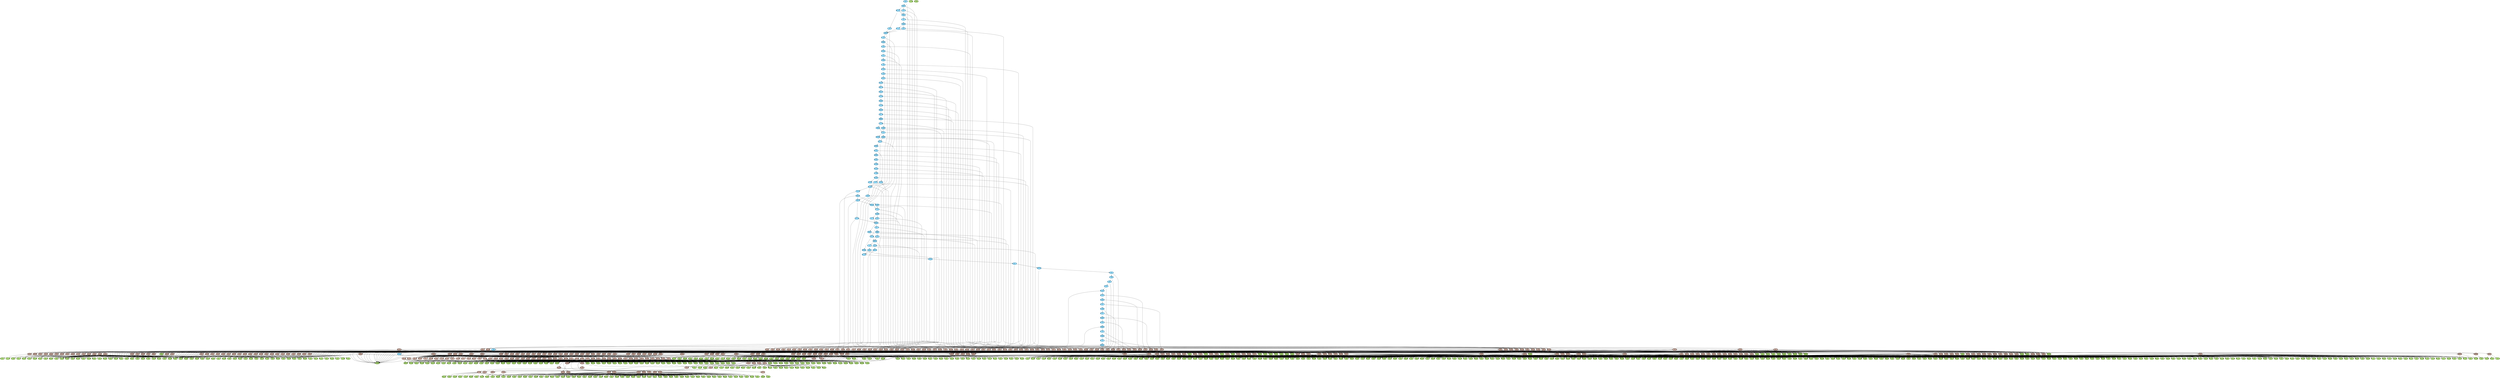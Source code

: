 digraph auto {
	graph [bgcolor=transparent]
	node [fixedsize=true style=filled width=0.95]
	"004c0a17965882da77013b458d1440acab743a7a" [label="004c0a1" fillcolor="#9ccc66"]
	"00889859d129dccf1516dfccfd08dee14cf5b42e" [label=0088985 fillcolor="#9ccc66"]
	"00f7c6d48fcd1d9b68cb141c0d3f446862e9175e" [label="00f7c6d" fillcolor="#9ccc66"]
	"0103fe0fcffce1a580e02bf1f5cd1dc56db94798" [label="0103fe0" fillcolor="#9ccc66"]
	"0117b26d7dca2693c6e64e0de7f666d665a02ad5" [label="0117b26" fillcolor="#9ccc66"]
	"021c31a7ac882e3780183c9f59100dde711170ab" [label="021c31a" fillcolor="#9ccc66"]
	"025f8f9f3c61b9bac6706d4990dd1fd1c4757598" [label="025f8f9" fillcolor="#9ccc66"]
	"048f0a9e35bf7c8e595c1925013fe505e061bcb2" [label="048f0a9" fillcolor="#9ccc66"]
	"04c34590da212b99178c15cdbb423eb853daee8e" [label="04c3459" fillcolor="#9ccc66"]
	"04ff849efc647232022677e9fa269d1351b69083" [label="04ff849" fillcolor="#9ccc66"]
	"053109b08626658d6bd2ab8f35d95c21b17bf7b0" [label="053109b" fillcolor="#9ccc66"]
	"053d4a55ec659ce9eaa6c31b80458cfa55201a30" [label="053d4a5" fillcolor="#9ccc66"]
	"0556592aee3d871ffe002af63005a4f845350002" [label=0556592 fillcolor="#9ccc66"]
	"07143b6012e96f23a0891dece4a87709fe7ae299" [label="07143b6" fillcolor="#9ccc66"]
	"0764d1f07cc2718a1e1dcbc76d5729303ca19722" [label="0764d1f" fillcolor="#9ccc66"]
	"07cdeb44241d45b39e8cbf54bb0229a7be1eb129" [label="07cdeb4" fillcolor="#9ccc66"]
	"0815b7891fe46f752f6c4ef0619b220172e86419" [label="0815b78" fillcolor="#9ccc66"]
	"0870560c6e1222d73a303260c9a97aff6b2fbaab" [label=0870560 fillcolor="#9ccc66"]
	"08b4d172dd34e0cb43658e083d436aae822ba4e1" [label="08b4d17" fillcolor="#9ccc66"]
	"0a175eaa787cc5096170e8f139a9bb486974385d" [label="0a175ea" fillcolor="#9ccc66"]
	"0a37382270f0da30ecaadc3b46f0117fad348e6f" [label="0a37382" fillcolor="#9ccc66"]
	"0ab4f32f1a10b0ee12b8ee36714dad37143df5ea" [label="0ab4f32" fillcolor="#9ccc66"]
	"0abe8da9f388da7780ca4b5088df68ce5203c16b" [label="0abe8da" fillcolor="#9ccc66"]
	"0aca749a15c58b4a1eae119ea109567bd204d015" [label="0aca749" fillcolor="#9ccc66"]
	"0af3f0427218515a4532cb837011b781adde8cb2" [label="0af3f04" fillcolor="#9ccc66"]
	"0af722d4eac0cd2c65df3c4399de758c0c18b975" [label="0af722d" fillcolor="#9ccc66"]
	"0b0fc7212daed8f685522a22f4506b8ead538dec" [label="0b0fc72" fillcolor="#9ccc66"]
	"0be34055dcd0925c34473d426bdab368292457d7" [label="0be3405" fillcolor="#9ccc66"]
	"0cb713853b450ca0dc9e36a3981a56f40a497c9f" [label="0cb7138" fillcolor="#9ccc66"]
	"0cbd2fcf1f2e3b0b22d1525575a8c30ccf7f79bd" [label="0cbd2fc" fillcolor="#9ccc66"]
	"0e2fd9807decf4f86fd26246d3fec7b110b7a8d2" [label="0e2fd98" fillcolor="#9ccc66"]
	"0f05624eefab8ff447f4fd65ec10563337100255" [label="0f05624" fillcolor="#9ccc66"]
	"0fc09241a5d7d4f926ffb2b25229f3cf73a61b5e" [label="0fc0924" fillcolor="#9ccc66"]
	"111370e207465bd20fa535533862c35d0513c33c" [label="111370e" fillcolor="#9ccc66"]
	"11c607dbcbb5359c9e5ba1224276b4a2c4503001" [label="11c607d" fillcolor="#9ccc66"]
	"124ca1119f8147d221cddabe58b2aa6b278aa5e2" [label="124ca11" fillcolor="#9ccc66"]
	"1268d9812d3375c42437d72ac23b7c51ca6b1c50" [label="1268d98" fillcolor="#9ccc66"]
	"12b7a0f1b1df8fd72bc433fc5c1c37b7770bbb33" [label="12b7a0f" fillcolor="#9ccc66"]
	"12daffb4ba7f70a46b79cf462835212bc4f87236" [label="12daffb" fillcolor="#9ccc66"]
	"132663bf11dcdb77b3aad830e813f9162440361a" [label="132663b" fillcolor="#9ccc66"]
	"137f37f58d76a8a9fb0b892dbd22d4f5b9351373" [label="137f37f" fillcolor="#9ccc66"]
	"149667bf339955b2bde45def20b9d4db414f62d9" [label="149667b" fillcolor="#9ccc66"]
	"15c9b76a7192e68d7978eb1247e7c1c7d7dde51c" [label="15c9b76" fillcolor="#9ccc66"]
	"15d466a5e12907e2c72d64517af0a102ad65f03c" [label="15d466a" fillcolor="#9ccc66"]
	"15dc7ca564c525c90908f75a72cef35546121665" [label="15dc7ca" fillcolor="#9ccc66"]
	"1649660aa4f47c02fd7293cf8268c69446af18e5" [label=1649660 fillcolor="#9ccc66"]
	"165f3c4c38297f259be5268f1f588116fe995256" [label="165f3c4" fillcolor="#9ccc66"]
	"1725fbb7fdcf21c1fe2b6212ce8a01502906f8f8" [label="1725fbb" fillcolor="#9ccc66"]
	"17c011ae8c48aa967a91b5867d415f279cf1cdc5" [label="17c011a" fillcolor="#9ccc66"]
	"17c7f3b8cedc3fb809d23d6b1c987cce2bf2fb19" [label="17c7f3b" fillcolor="#9ccc66"]
	"183cf11368d9cdf3369e919876f949fa2a26fda8" [label="183cf11" fillcolor="#9ccc66"]
	"1844034654893ae1f6aacbaec1f3bc7600074bb4" [label=1844034 fillcolor="#9ccc66"]
	"19740370586598f568ea36ab7be8916149c5231a" [label=1974037 fillcolor="#9ccc66"]
	"1a076499ce15dea9f24a71bc6b2d8a678099436c" [label="1a07649" fillcolor="#9ccc66"]
	"1af928a1e8fcbf5d04ac8c6a54ac871bb2d95e3d" [label="1af928a" fillcolor="#9ccc66"]
	"1bb4903c76e809f828276a0c967d354cc8fd27c1" [label="1bb4903" fillcolor="#9ccc66"]
	"1c0a987a005bfb906507c0d776ae5d43a3d21a50" [label="1c0a987" fillcolor="#9ccc66"]
	"1d75612671f14dc1aa25ad888cf16a9cfe9ad227" [label="1d75612" fillcolor="#9ccc66"]
	"1e13f03e88406bead2e757c40c10be31b87366ed" [label="1e13f03" fillcolor="#9ccc66"]
	"1e20e393265920c928d2c54a51e8f03d0aba6d49" [label="1e20e39" fillcolor="#9ccc66"]
	"1e52e77898a47dfe3849af7d9f8110f2f3ce1341" [label="1e52e77" fillcolor="#9ccc66"]
	"1e630b4c2936c7f5a29b7fd295809852f58b62ec" [label="1e630b4" fillcolor="#9ccc66"]
	"1ede753b04a2479bb0899403bc6ed3dc1827fcdb" [label="1ede753" fillcolor="#9ccc66"]
	"1f278211b9aaee9b2c412b6630891dab32c91244" [label="1f27821" fillcolor="#9ccc66"]
	"1f9649825a27dc19ae9dee50981168fad1e1ae33" [label="1f96498" fillcolor="#9ccc66"]
	"1fc6969dedb105a5abe7d47ccbd0d9169cf1832c" [label="1fc6969" fillcolor="#9ccc66"]
	"1fd05f19594c8a3ee75d731903c2ffcb0521e3c7" [label="1fd05f1" fillcolor="#9ccc66"]
	"1fff6317c027a3bd77c3b6133e76dc6da62a9e03" [label="1fff631" fillcolor="#9ccc66"]
	"20072617fc5501b5f651f1e1ed655a58207f6626" [label=2007261 fillcolor="#9ccc66"]
	"202b76dde9de617714bd519d56cb102b58d3bfa9" [label="202b76d" fillcolor="#9ccc66"]
	"2056ea190b16f5a88b827816a8c30936abd1e04f" [label="2056ea1" fillcolor="#9ccc66"]
	"205cddfef52a3d7e1d984c215947067f8ee77eb3" [label="205cddf" fillcolor="#9ccc66"]
	"20e752c09c999526a7b48a6a944f5a012c1290f7" [label="20e752c" fillcolor="#9ccc66"]
	"22b497d8ba690be351e8682bf56eb44eeb228be3" [label="22b497d" fillcolor="#9ccc66"]
	"2373b1f43d2c7844fa0ce4b9b4092525b7bce991" [label="2373b1f" fillcolor="#9ccc66"]
	"2379936835b00d111920dd684e391c2db7f32bfd" [label=2379936 fillcolor="#9ccc66"]
	"2382fe319d9687424daeabdf032764c2b75cd38c" [label="2382fe3" fillcolor="#9ccc66"]
	"23bf0254076adee4c06f7b7d1846c0938abbbd39" [label="23bf025" fillcolor="#9ccc66"]
	"23e745da8a14a7431f5f0e584f828f1a2010fc82" [label="23e745d" fillcolor="#9ccc66"]
	"246b9be38f1063e23b18ef0f00ada2ff599369cb" [label="246b9be" fillcolor="#9ccc66"]
	"247713fb7bb70698863e84e2d9b97d78abed75e8" [label="247713f" fillcolor="#9ccc66"]
	"2483256b51e21a2d1fcbbf12dd69ea35f88248f9" [label=2483256 fillcolor="#9ccc66"]
	"24e483cb240e6b2e0d2e0f16f21a26617a889f71" [label="24e483c" fillcolor="#9ccc66"]
	"250682b403083f8c66f2e8774920f028545f4b8e" [label="250682b" fillcolor="#9ccc66"]
	"254436b098e0b4153009becc0bf411818e126fe0" [label="254436b" fillcolor="#9ccc66"]
	"25718b7d32d8542065631c16ae3ec575e8d2269f" [label="25718b7" fillcolor="#9ccc66"]
	"2584257312489181a8845965cfee94723e97c022" [label=2584257 fillcolor="#9ccc66"]
	"2675258eba10fefd0ba34e583993fd67da06dcff" [label=2675258 fillcolor="#9ccc66"]
	"26f464f03cfda279ce1f9f9efb40329804068b18" [label="26f464f" fillcolor="#9ccc66"]
	"27d5e7822f7083b76d746625b623fb692d8eb830" [label="27d5e78" fillcolor="#9ccc66"]
	"28af760ff8c2a4c8f73e73c4ee0571a42269db56" [label="28af760" fillcolor="#9ccc66"]
	"2974654cf3d38c348fbf2b4016aa6022638ae1d5" [label=2974654 fillcolor="#9ccc66"]
	"297b36a4ce76f96c08d2213ef39c6c0fab479b45" [label="297b36a" fillcolor="#9ccc66"]
	"29aac3b73e4b2d3cf7d73d04c1dadeffc35f47bd" [label="29aac3b" fillcolor="#9ccc66"]
	"29b7c2a9e97b4d64c6340cfdc902c00ce8901126" [label="29b7c2a" fillcolor="#9ccc66"]
	"2a80291edbf6529f6cd9fb9954e2ac0f512f7f21" [label="2a80291" fillcolor="#9ccc66"]
	"2a84b905afad2e50cf1e99328e140870f56406f5" [label="2a84b90" fillcolor="#9ccc66"]
	"2ae88da6b4ec0828e18e74db33c44bc88395bfee" [label="2ae88da" fillcolor="#9ccc66"]
	"2c2d072e09ab1a590be11c60d42e1e087b89abc9" [label="2c2d072" fillcolor="#9ccc66"]
	"2cbc050f40ad8090d644856b30ca5510423d1cb0" [label="2cbc050" fillcolor="#9ccc66"]
	"2e058a46f7918d759c528ea650d7323664ca6822" [label="2e058a4" fillcolor="#9ccc66"]
	"2ef2ff8fabf1f1c603b058ccd854c89801aa2198" [label="2ef2ff8" fillcolor="#9ccc66"]
	"2f6be41a0133ed7c3d6b71e2f061a50c8455f594" [label="2f6be41" fillcolor="#9ccc66"]
	"2f8d4ea222750e50663ce19beef5e1ae3a5912dc" [label="2f8d4ea" fillcolor="#9ccc66"]
	"304e9082c56e18d2401c8e848461242ef8d1a3d1" [label="304e908" fillcolor="#9ccc66"]
	"30a3ad52a80786e3bc0eef8b30423cb5108bbb25" [label="30a3ad5" fillcolor="#9ccc66"]
	"312ae4ebbacb2a50d595504614e2f849dab9957f" [label="312ae4e" fillcolor="#9ccc66"]
	"3140ac597907d4a51d4e38f292a61d9fcb937ef6" [label="3140ac5" fillcolor="#9ccc66"]
	"316666274658b1b5c634b89ba63e4aaa15864e14" [label=3166662 fillcolor="#9ccc66"]
	"31ba84b9b2d6a64a70c1692d636b5107f05dab89" [label="31ba84b" fillcolor="#9ccc66"]
	"3216d7d0550fc1bd495cca77f2101f1fa0664268" [label="3216d7d" fillcolor="#9ccc66"]
	"3234173cbde11322fca67a87be8e6a49971ff6bf" [label=3234173 fillcolor="#9ccc66"]
	"323bbf1dbfd3c3050d59c52ed8a336b1067ed3bd" [label="323bbf1" fillcolor="#9ccc66"]
	"323d78dd86db65c546b0f01ae3f458cc78ebe1d4" [label="323d78d" fillcolor="#9ccc66"]
	"32bdde19783a30c8fac3e46b3f97273b6b776967" [label="32bdde1" fillcolor="#9ccc66"]
	"3311d1dd7f1a2e3cf89acf2fecf9b1902343eb6a" [label="3311d1d" fillcolor="#9ccc66"]
	"331c54f0a8b22cb8700658d311e9a6134b34efbf" [label="331c54f" fillcolor="#9ccc66"]
	"345ac090beb3058111e695278682f8e48213133b" [label="345ac09" fillcolor="#9ccc66"]
	"347c84a9c19a29324fd5e61aa4f82a49301f4ffb" [label="347c84a" fillcolor="#9ccc66"]
	"3547e5894b99901a59db43dbff8ae9103dd748a8" [label="3547e58" fillcolor="#9ccc66"]
	"35660028419384181a20163904ad265a623d17c5" [label=3566002 fillcolor="#9ccc66"]
	"3583976de12d7ad72a7255c86b8ec03fcf9c525c" [label=3583976 fillcolor="#9ccc66"]
	"359a81955fb208b6cdf335ef2d4f6785ed5159b1" [label="359a819" fillcolor="#9ccc66"]
	"362f57812d26a519d0b041c7769739d7d603998f" [label="362f578" fillcolor="#9ccc66"]
	"36647c7b94401e8638c9e83908d761d499f0de42" [label="36647c7" fillcolor="#9ccc66"]
	"36d07c309309746694bee787e2740d2972023050" [label="36d07c3" fillcolor="#9ccc66"]
	"36d7e08f1321447fa76789b423364270329ec0d7" [label="36d7e08" fillcolor="#9ccc66"]
	"381d5f7f2e9261b316807e683bd673d157a575a5" [label="381d5f7" fillcolor="#9ccc66"]
	"39197468816cb676facf8e3bd7bcbcba26c38437" [label=3919746 fillcolor="#9ccc66"]
	"3b46f7302e049b453137c30fe8d43df5c6cf4a62" [label="3b46f73" fillcolor="#9ccc66"]
	"3c5b9f8561ea6443e78c432aa17e591a239bfd6c" [label="3c5b9f8" fillcolor="#9ccc66"]
	"3c82cf182780d187b491dc8560713673313b5faa" [label="3c82cf1" fillcolor="#9ccc66"]
	"3df4f543be13fab1e70e53207b3421e589493f7e" [label="3df4f54" fillcolor="#9ccc66"]
	"3e3b2b2b26eb1ee03aff6f55fbb8cfe145f94674" [label="3e3b2b2" fillcolor="#9ccc66"]
	"3ed0a3e550a147cc74176ef28c392a7187da20b9" [label="3ed0a3e" fillcolor="#9ccc66"]
	"3eebde1b1aceed02d188a53c4db5686f351c6072" [label="3eebde1" fillcolor="#9ccc66"]
	"3f855abf884dda29e4ff976fbb545e9e3ef0601b" [label="3f855ab" fillcolor="#9ccc66"]
	"3fb3e7add30bd4aa23f4c15874820586f9ec2389" [label="3fb3e7a" fillcolor="#9ccc66"]
	"40007be4b8797067c6e5c193c2259bc033f94e34" [label="40007be" fillcolor="#9ccc66"]
	"400b4ac84425f1a59f5a8421d1b25dea2a485e1f" [label="400b4ac" fillcolor="#9ccc66"]
	"413af6ed394aaa0ec546a6ff92eec8b695c1f40b" [label="413af6e" fillcolor="#9ccc66"]
	"41b5fa7efbae35d37fbd8a24b4caa6827227d641" [label="41b5fa7" fillcolor="#9ccc66"]
	"42014b0774d7a1eb9beedc851e837863106a3a48" [label="42014b0" fillcolor="#9ccc66"]
	"429c7fc43ddb2a0e26a8dce89172936d0a96d310" [label="429c7fc" fillcolor="#9ccc66"]
	"42b1260f007ca752b00d3b0035f332e356abafc8" [label="42b1260" fillcolor="#9ccc66"]
	"4396993f1f4480e298c6197dfad28e646cf3d2bd" [label=4396993 fillcolor="#9ccc66"]
	"43a9c43baac1ad4498b5c9fe94199650f19cdd6d" [label="43a9c43" fillcolor="#9ccc66"]
	"44a8e7826cb055c434c2c2d7e6ab10b8d514409c" [label="44a8e78" fillcolor="#9ccc66"]
	"450924ce0589d61b65fedfc6481eac4f2f8a2bfc" [label="450924c" fillcolor="#9ccc66"]
	"451145bbec35bf33d70b6671f13affdc088f896c" [label="451145b" fillcolor="#9ccc66"]
	"453e4d8aa2c4b69b1e0e28c3d7f9817cbd347dea" [label="453e4d8" fillcolor="#9ccc66"]
	"455b4445b354c09b698384f23cf9e11e319ff5be" [label="455b444" fillcolor="#9ccc66"]
	"45a1d2139ca64bbcdcac1f30db9125bad1d36da5" [label="45a1d21" fillcolor="#9ccc66"]
	"45c6095e4cceb7438ce4648fa8537dfc36bd274e" [label="45c6095" fillcolor="#9ccc66"]
	"46df5bb02d6132b15628355d3425b194be112a3f" [label="46df5bb" fillcolor="#9ccc66"]
	"47553317e71e207c3fe61afd3fd120a73ef468a0" [label=4755331 fillcolor="#9ccc66"]
	"47782ab9bb2d72d07fcca41004c289c6551aa11a" [label="47782ab" fillcolor="#9ccc66"]
	"47c8b0eb95af00b7b8082b00a6a0b7925a3345f7" [label="47c8b0e" fillcolor="#9ccc66"]
	"47fbb9d094322b319d250206a979a1ffd96cf2f7" [label="47fbb9d" fillcolor="#9ccc66"]
	"47feec785338965e4bbe75fb0b8bc78f3c7eb6ce" [label="47feec7" fillcolor="#9ccc66"]
	"482a93bac08b5daefc0f3afd62abbce823626fbb" [label="482a93b" fillcolor="#9ccc66"]
	"485e33209a347c74beaabd56baabe5e402f15e01" [label="485e332" fillcolor="#9ccc66"]
	"48652d695ca0a9879018f28e8967768d750b35ee" [label="48652d6" fillcolor="#9ccc66"]
	"488d52358aae96a5dbf132229bbc759f36f68dc6" [label="488d523" fillcolor="#9ccc66"]
	"49088b00107237b744065478f69532955c5778eb" [label="49088b0" fillcolor="#9ccc66"]
	"4a6cb19ad498b358c444b07929952156aa343c4e" [label="4a6cb19" fillcolor="#9ccc66"]
	"4a8805bfa9df52554c075a277a777a63de58b639" [label="4a8805b" fillcolor="#9ccc66"]
	"4a88d6c419271d7571500e2486b4ed3fbf5adb68" [label="4a88d6c" fillcolor="#9ccc66"]
	"4affa40694494e32a9b9fdd9b4560ae37d42386d" [label="4affa40" fillcolor="#9ccc66"]
	"4cc3e26c421e8697fd09a174034128a711e648d3" [label="4cc3e26" fillcolor="#9ccc66"]
	"4d26894c7d4e59b6046a9effe5448317a3186e92" [label="4d26894" fillcolor="#9ccc66"]
	"4d82471a9c60e62461f55105c48249d137bba0b0" [label="4d82471" fillcolor="#9ccc66"]
	"4dd4b5e749a9887cef991bdc9bbf524c0be4af1c" [label="4dd4b5e" fillcolor="#9ccc66"]
	"4f94f1d7b62150c9bd5b8c56f444bc0275edb26e" [label="4f94f1d" fillcolor="#9ccc66"]
	"4fd2c1a00ecdc2253e7d19478ba091123ac48fe7" [label="4fd2c1a" fillcolor="#9ccc66"]
	"502e2eecc74be50ce3f56f8546bce3d6caf9d5c2" [label="502e2ee" fillcolor="#9ccc66"]
	"5073f38241747f8e2636e6c423e3e19a1e78088b" [label="5073f38" fillcolor="#9ccc66"]
	"520346a9cf1db19cf8ab35dc7522127ecbc2713d" [label="520346a" fillcolor="#9ccc66"]
	"528a034c1f69cafb10a67dc8a14b9a088c21d90c" [label="528a034" fillcolor="#9ccc66"]
	"538faf76160feb58bf94df16ac79812dd9a743fd" [label="538faf7" fillcolor="#9ccc66"]
	"53c8377b273fe27081164f8ba2d3978dffb48b47" [label="53c8377" fillcolor="#9ccc66"]
	"5406757bb923c86078a7646a06e5f0bd585362bd" [label=5406757 fillcolor="#9ccc66"]
	"546188d14d77eb32622e07993f853965b6c419d7" [label="546188d" fillcolor="#9ccc66"]
	"54bd879b1111b47cfe62832657e57d94a87c2e64" [label="54bd879" fillcolor="#9ccc66"]
	"5519fb6e91eb97aa4b07ec4659f591c882172540" [label="5519fb6" fillcolor="#9ccc66"]
	"55f25cde2dc6c35f657067a18d02e0b3403533c2" [label="55f25cd" fillcolor="#9ccc66"]
	"56018acdbf0c88f54b4cb02c4f72cab03c93bddd" [label="56018ac" fillcolor="#9ccc66"]
	"564e304aeebb89f49e83f732e001ea2c260d353b" [label="564e304" fillcolor="#9ccc66"]
	"564ed4a8290d8daa353111cef6f90f48acb83433" [label="564ed4a" fillcolor="#9ccc66"]
	"5699b4d3c61622f8c36e27c4ef857f0f195c1ad2" [label="5699b4d" fillcolor="#9ccc66"]
	"56aed6734f9f07594ff7f5713ef5ce10b17345f7" [label="56aed67" fillcolor="#9ccc66"]
	"574a2c5cce47967182cc77f168f69be571ced600" [label="574a2c5" fillcolor="#9ccc66"]
	"577e52c5b63516084d1f97f89d0000e7da81e3a3" [label="577e52c" fillcolor="#9ccc66"]
	"57b70594928ee436e4f3ca6ceede8e873971c0b9" [label="57b7059" fillcolor="#9ccc66"]
	"57bc428905f7276415d8ffd3d221cf7e99f98a9b" [label="57bc428" fillcolor="#9ccc66"]
	"5846291e2218996d5517414d9b0146740933faee" [label=5846291 fillcolor="#9ccc66"]
	"58582bf9095ab467f89ea3e7de9fb2d2e2903632" [label="58582bf" fillcolor="#9ccc66"]
	"58b5b79806b889d880b322eb248923794893848b" [label="58b5b79" fillcolor="#9ccc66"]
	"5a20640f34c62033358cba56fa5cd4034c1874b9" [label="5a20640" fillcolor="#9ccc66"]
	"5ab1c1fcc94ce40e9168b7585ef4ac8c8483267a" [label="5ab1c1f" fillcolor="#9ccc66"]
	"5bbd0e0aff9f9e09e4620324efdf02f5e47c7bd0" [label="5bbd0e0" fillcolor="#9ccc66"]
	"5be59f468cfcddbef1907cd83157819967ceccc2" [label="5be59f4" fillcolor="#9ccc66"]
	"5bec2d2e4e47fbdaf07600c29ef741cb7d4e528d" [label="5bec2d2" fillcolor="#9ccc66"]
	"5bf7e565e91f52fd97a17ea58b3d5a4639ac375e" [label="5bf7e56" fillcolor="#9ccc66"]
	"5c0016f4c64f9600312879066e894980703a9ba2" [label="5c0016f" fillcolor="#9ccc66"]
	"5c61bfa47cee579123bec310b78b1e5cf4899087" [label="5c61bfa" fillcolor="#9ccc66"]
	"5d8fd4f5affa4fde1e7124523109e6bacb75f31c" [label="5d8fd4f" fillcolor="#9ccc66"]
	"5dd15ff1015d2292667172a656de13aaddb5fba5" [label="5dd15ff" fillcolor="#9ccc66"]
	"5dfca69ac3041e6a506483a6f8012319fd0e741c" [label="5dfca69" fillcolor="#9ccc66"]
	"5e54d11301187ad5073294e39e89bf05d481a1ff" [label="5e54d11" fillcolor="#9ccc66"]
	"5f8e56442c66b43231ae1ebc6714148c26d058b0" [label="5f8e564" fillcolor="#9ccc66"]
	"5ffd7f01b74a92342ec7b494304d941dd5244db0" [label="5ffd7f0" fillcolor="#9ccc66"]
	"602762c85a399a39ef040af3e23864c0babc8667" [label="602762c" fillcolor="#9ccc66"]
	"6099a09f5a60599f0525cd2130cf61af79b7ce8b" [label="6099a09" fillcolor="#9ccc66"]
	"60d88099a0dd6403406e004dc9ab5c37ab9103ff" [label="60d8809" fillcolor="#9ccc66"]
	"6119f2ec72afcec0d7eb7f011b6b791b251f9b67" [label="6119f2e" fillcolor="#9ccc66"]
	"613eda6349277a0d2fb072156831126b6a738998" [label="613eda6" fillcolor="#9ccc66"]
	"61e1ab796c10b9c63ca4a3c631f4520987efd6ff" [label="61e1ab7" fillcolor="#9ccc66"]
	"628a9d60c061eb2272951e55e269ce4f50145972" [label="628a9d6" fillcolor="#9ccc66"]
	"6309c53cbfc0fef99c23aa5a6d2b2131a82db1de" [label="6309c53" fillcolor="#9ccc66"]
	"633792b5313d476aff90af9d1d3386ced074de5a" [label="633792b" fillcolor="#9ccc66"]
	"647360f14a08c5877eeeb6446255629dad83f668" [label="647360f" fillcolor="#9ccc66"]
	"647b65d84f6920e0cff968e52469e2d86a7ac84a" [label="647b65d" fillcolor="#9ccc66"]
	"64aa7571983294f7de659fa7f50010dfce1825d4" [label="64aa757" fillcolor="#9ccc66"]
	"668a900d7c4eb5c2402bc6f978000a6bda5b2152" [label="668a900" fillcolor="#9ccc66"]
	"66f955de377bbdeccbb04d33893556df01ce7bfc" [label="66f955d" fillcolor="#9ccc66"]
	"67735ecf82d5cacd39ec7c039e4e9b4c6b60e87e" [label="67735ec" fillcolor="#9ccc66"]
	"67aefa5dd5e85d909f6847019e6d342fdf1d5446" [label="67aefa5" fillcolor="#9ccc66"]
	"67bb05d1f575b39859a0b6f9ad3921051981c40c" [label="67bb05d" fillcolor="#9ccc66"]
	"67e7d1504cb7698eca118bbeb9c4d033f5a1e21c" [label="67e7d15" fillcolor="#9ccc66"]
	"67f85781aa4c0659a47b5911ccf66513a43f1bf7" [label="67f8578" fillcolor="#9ccc66"]
	"68cf9a6a0f697f9ed54972e126a808dd11daffcb" [label="68cf9a6" fillcolor="#9ccc66"]
	"69338ec3c6fbf8386de3a7d4b82f2cc6b1178f38" [label="69338ec" fillcolor="#9ccc66"]
	"69af3a76898e7879cef257309f1ed66a060b0fd6" [label="69af3a7" fillcolor="#9ccc66"]
	"69e69afc2bd7335d7122e6ea63ee8c1e6585c684" [label="69e69af" fillcolor="#9ccc66"]
	"6a1081c18c66bbe5f788d28a524a4863a02c9b03" [label="6a1081c" fillcolor="#9ccc66"]
	"6ad13769d2917818082bd2cf259b43924bce142f" [label="6ad1376" fillcolor="#9ccc66"]
	"6c4d48216b24d5a5d68233dfaeff74d0b5472061" [label="6c4d482" fillcolor="#9ccc66"]
	"6d0a5463d76426172ff828da92690dda9f5386b7" [label="6d0a546" fillcolor="#9ccc66"]
	"6d2a93e27c2e561cd314ede86e3123104b0a1de0" [label="6d2a93e" fillcolor="#9ccc66"]
	"6d940e30146cbb21260dbc52b5feb70b5f746af8" [label="6d940e3" fillcolor="#9ccc66"]
	"6dca2bb80399cc326a64ad681b8d88e35db2c273" [label="6dca2bb" fillcolor="#9ccc66"]
	"6eba1ddece41ab9ab091bb4d8983d6266545ba27" [label="6eba1dd" fillcolor="#9ccc66"]
	"6f0fda93cbc92c2db47c7ea7c3cffe40247c0a39" [label="6f0fda9" fillcolor="#9ccc66"]
	"6fb40c6bc89a4677ba827e226092b7d4ffcce674" [label="6fb40c6" fillcolor="#9ccc66"]
	"709d4321be38ab03784ab3459bb1619b4febe26c" [label="709d432" fillcolor="#9ccc66"]
	"71e7cbcb0c24d1a60ec0d049de390e2b69e60555" [label="71e7cbc" fillcolor="#9ccc66"]
	"726376bac7336ec215b8dd125c74e88dbfc21d17" [label="726376b" fillcolor="#9ccc66"]
	"7342fdebfb67c85363fa38d26266df700cee09de" [label="7342fde" fillcolor="#9ccc66"]
	"73b7834deec88d61d350f7f0668cc53c47ca687f" [label="73b7834" fillcolor="#9ccc66"]
	"7411a4001f3656a3fce11e1e8ca8acdbc3d54e46" [label="7411a40" fillcolor="#9ccc66"]
	"758e63a6a92c2d050fca55c093f0cd703986b09d" [label="758e63a" fillcolor="#9ccc66"]
	"7637c1a9490f6ae46850fb4ec302e44f130fc855" [label="7637c1a" fillcolor="#9ccc66"]
	"7666d27107f3cfe18f15f1c0fa542ae889d02eda" [label="7666d27" fillcolor="#9ccc66"]
	"76ecc0da673e426976b9bbd2b07bdfa81c901a2f" [label="76ecc0d" fillcolor="#9ccc66"]
	"7731a8227e60fbe9a9180a60698ddd816467f491" [label="7731a82" fillcolor="#9ccc66"]
	"78222952953ee8f490d40983f9de0e78b1a97fd1" [label=7822295 fillcolor="#9ccc66"]
	"78bc806b6e6c90c04d31a9bbf281e45c796e8111" [label="78bc806" fillcolor="#9ccc66"]
	"78bd6bbffe6b8c9fbe096887819d52faff7ce2b8" [label="78bd6bb" fillcolor="#9ccc66"]
	"796d2f9b8843fce541cdcdfa044fc2da11611f84" [label="796d2f9" fillcolor="#9ccc66"]
	"7978fac6087a45d89701a1cb29501e9f2446b39b" [label="7978fac" fillcolor="#9ccc66"]
	"79acb3cb239de16060c7d9dd10e98eae8f773982" [label="79acb3c" fillcolor="#9ccc66"]
	"7a036a3128e2abc2a0b9ac9abb75ab35ebf76b21" [label="7a036a3" fillcolor="#9ccc66"]
	"7a0b2d55f013362e49524efa4d4bedb0721f5520" [label="7a0b2d5" fillcolor="#9ccc66"]
	"7af01034cd4338a9e9fc11f36a0254112a2b22a9" [label="7af0103" fillcolor="#9ccc66"]
	"7b1817df8222905fa8b73667d4685f8e18191bb6" [label="7b1817d" fillcolor="#9ccc66"]
	"7be47b9e01af2615aa6effe27c73054a91b30a7a" [label="7be47b9" fillcolor="#9ccc66"]
	"7c0f36cc40ac5ab7b69f7acd7317d1188e509339" [label="7c0f36c" fillcolor="#9ccc66"]
	"7d32aa2df6b6a031639a124649f2598a098c4905" [label="7d32aa2" fillcolor="#9ccc66"]
	"7d675a5478b0eb9826d964436b9ebdf7bfadb63e" [label="7d675a5" fillcolor="#9ccc66"]
	"7e1391e7cde211248eb27095f8c572c57856a7b6" [label="7e1391e" fillcolor="#9ccc66"]
	"7ecb9f04005cbcba58f36c6537977658c9bf8280" [label="7ecb9f0" fillcolor="#9ccc66"]
	"7edf612dd9bcd18b8dc8bc6a387d1f2d08ae435c" [label="7edf612" fillcolor="#9ccc66"]
	"7f3ada76641a5facb372cc2a0c72946b1ae86b1b" [label="7f3ada7" fillcolor="#9ccc66"]
	"7f8b0ea695d1eeab86daf494f80436e92cfe0026" [label="7f8b0ea" fillcolor="#9ccc66"]
	"80d44eb29c6f27b1a2910c432caeada259f3003e" [label="80d44eb" fillcolor="#9ccc66"]
	"810d67f9f9a52bdd444c252edf0980c6a5bb5d8b" [label="810d67f" fillcolor="#9ccc66"]
	"8175262d0250c4beb258c70865860abb0adeea0c" [label=8175262 fillcolor="#9ccc66"]
	"81dd000816787ff428ce1c3c97bd541a93ee7b35" [label="81dd000" fillcolor="#9ccc66"]
	"81eae8eaf3679db9a04c840927cf405835877aa9" [label="81eae8e" fillcolor="#9ccc66"]
	"821c3b4cb2b95e5d9ec8bc07b3da7d7e7607890f" [label="821c3b4" fillcolor="#9ccc66"]
	"826726647eb4029972cd281cb3b487071d31882a" [label=8267266 fillcolor="#9ccc66"]
	"831974a009a57a76f661759b2a5c930ae16870d6" [label="831974a" fillcolor="#9ccc66"]
	"83c04022e665ae64054d00f20e28a73318e787ab" [label="83c0402" fillcolor="#9ccc66"]
	"83c493ea600e46f7ec9942dae9d73f27d51c16da" [label="83c493e" fillcolor="#9ccc66"]
	"8447a5987038c9b6ef9a536cbe47738ea3c1ead6" [label="8447a59" fillcolor="#9ccc66"]
	"84834fdb53202693e3968e66fe7098807514f867" [label="84834fd" fillcolor="#9ccc66"]
	"853b86c1ba12e10511e5c53859836c894fd45189" [label="853b86c" fillcolor="#9ccc66"]
	"85796c7aa6afa6be8e59bbf66e0fe010424a5204" [label="85796c7" fillcolor="#9ccc66"]
	"8596df3c4efbdba40854b69babb190fd4658acd3" [label="8596df3" fillcolor="#9ccc66"]
	"85fe868d378644788d7beb3dea9879796c06efb4" [label="85fe868" fillcolor="#9ccc66"]
	"86583c2c6c422a14c99045a0d58ba2e070a747ed" [label="86583c2" fillcolor="#9ccc66"]
	"87d9ff93ee00211859f31f5742c2f720d76a34c1" [label="87d9ff9" fillcolor="#9ccc66"]
	"880015e8e49cdb89c2b4ffd3893ca08fd614c856" [label="880015e" fillcolor="#9ccc66"]
	"894f996e90c087d34beeedfdfecdebec73265ebb" [label="894f996" fillcolor="#9ccc66"]
	"8982b92e4947ec26e232dc40f27bb07cdbdcba7d" [label="8982b92" fillcolor="#9ccc66"]
	"89b57c1d992d995ffc8d23360ca26fdb79a4c6f8" [label="89b57c1" fillcolor="#9ccc66"]
	"8a4bb155773551291737537059e76e78ececa2fd" [label="8a4bb15" fillcolor="#9ccc66"]
	"8aaadbfabc01664265ede6b6554232a1b11dd9d2" [label="8aaadbf" fillcolor="#9ccc66"]
	"8ad7e8e1d2a4db18f2a510003695c767f67cac18" [label="8ad7e8e" fillcolor="#9ccc66"]
	"8afc674be38e27cd623a609fe5d3bee7f49331af" [label="8afc674" fillcolor="#9ccc66"]
	"8b3b1243f45b12ad61a587938a292a71f386db7b" [label="8b3b124" fillcolor="#9ccc66"]
	"8c78eff10d727c247b53364669f5bb5363ada827" [label="8c78eff" fillcolor="#9ccc66"]
	"8cbf790409f888176920e123b1fca7795d84a9ed" [label="8cbf790" fillcolor="#9ccc66"]
	"8d4df9ce72e05791fdd596ca5c662cfa10b81f0d" [label="8d4df9c" fillcolor="#9ccc66"]
	"8d825bc7566c1b73f161825427ae0d57d68c5301" [label="8d825bc" fillcolor="#9ccc66"]
	"8e77e55b7700d2761e44eb8948b451026907f992" [label="8e77e55" fillcolor="#9ccc66"]
	"8ed7a3b0548131f97f8a9e519a195170ca4a9577" [label="8ed7a3b" fillcolor="#9ccc66"]
	"8eecfe68a31c42ce900766f0cbad4ec5adf68551" [label="8eecfe6" fillcolor="#9ccc66"]
	"9047a130190f578d74dd9f6b20ce3ad6896919f2" [label="9047a13" fillcolor="#9ccc66"]
	"908e07878fa1e0b9cdd6451d59a8e809aab3f1a9" [label="908e078" fillcolor="#9ccc66"]
	"91891686b51207b2500f8bf1dd9e1ce0712a2ab5" [label=9189168 fillcolor="#9ccc66"]
	"91a702c164e7ccad899a353b1e2d23c9ee0d4849" [label="91a702c" fillcolor="#9ccc66"]
	"91ae5c1446fd8f3df0b3e36beb6f2e39b735e42b" [label="91ae5c1" fillcolor="#9ccc66"]
	"921fb4a9e3a0d5afc9f1e4784df52d73a552bfcc" [label="921fb4a" fillcolor="#9ccc66"]
	"925436599516694558cd862a07cbccf04004a8bd" [label=9254365 fillcolor="#9ccc66"]
	"92b2a99ac8c1865fec5ad1d103e46f86d81848d9" [label="92b2a99" fillcolor="#9ccc66"]
	"92d0b5cfba3e9d32ca7b07ac5d08ebccb6edb25c" [label="92d0b5c" fillcolor="#9ccc66"]
	"933e5f07c0adf7b53676d666f74fd7ca50d2306f" [label="933e5f0" fillcolor="#9ccc66"]
	"9361334190a0784cb860bd7b6fe71233b73a2b64" [label=9361334 fillcolor="#9ccc66"]
	"948a0b5bfb49535c28a570ca37bf829f0e348439" [label="948a0b5" fillcolor="#9ccc66"]
	"949fd30ef16743effcfbd420bed85db0875827fd" [label="949fd30" fillcolor="#9ccc66"]
	"95859acd4d1b5ea97831605d84e04860d27043c7" [label="95859ac" fillcolor="#9ccc66"]
	"95a65fbc64c88b1fb403d9550476d5c44f58abfa" [label="95a65fb" fillcolor="#9ccc66"]
	"96572be79559afa7892e41ad7ae966f88e73d2bd" [label="96572be" fillcolor="#9ccc66"]
	"96cfd4f474fd203b2222fe07520cca0945a35f60" [label="96cfd4f" fillcolor="#9ccc66"]
	"96df81671a49c06efcff700dc895c074df8cb241" [label="96df816" fillcolor="#9ccc66"]
	"979c3e9726600ab294a1f3bcc7c08106c3faeabb" [label="979c3e9" fillcolor="#9ccc66"]
	"97b46a153e9440fecee50f161a1e1c95a0766880" [label="97b46a1" fillcolor="#9ccc66"]
	"9802fbfa7df095d1a8f0893cc2a67c547683244f" [label="9802fbf" fillcolor="#9ccc66"]
	"9807ceeea66d5e79b18157f8b3b1a4e5f433ea11" [label="9807cee" fillcolor="#9ccc66"]
	"981c14bcd6658a8f95e02b96bc94934d900a9658" [label="981c14b" fillcolor="#9ccc66"]
	"98dbb9157dcd0eb72303cba7023e631bd68c81fd" [label="98dbb91" fillcolor="#9ccc66"]
	"98e93d652a7f6403ec9de784dab71b36e4a46482" [label="98e93d6" fillcolor="#9ccc66"]
	"99d0e7b2f98da906e17e62c28b4916ae9f625a56" [label="99d0e7b" fillcolor="#9ccc66"]
	"9a0b975ea1dbf059475b469f9c4d52ae5019dc85" [label="9a0b975" fillcolor="#9ccc66"]
	"9a328cbfd0d2fbfb2cbfbbe5e7b82d325f729f7e" [label="9a328cb" fillcolor="#9ccc66"]
	"9ab1a4f77c030e0ae4fb9a218cd33a63c6869a95" [label="9ab1a4f" fillcolor="#9ccc66"]
	"9ac2069b5da2621f69e1f4d594786c7284b8f661" [label="9ac2069" fillcolor="#9ccc66"]
	"9bd2506660eed03fbca12675740c3a1bcc54e87d" [label="9bd2506" fillcolor="#9ccc66"]
	"9c571d654b4fe8901a81d37f84dbade9448161d5" [label="9c571d6" fillcolor="#9ccc66"]
	"9c5ff9d8db95ad968e28e06888f6b0d1733cfc9e" [label="9c5ff9d" fillcolor="#9ccc66"]
	"9c6958c3f9263a32eb9fd720768bd5795c1bdcf1" [label="9c6958c" fillcolor="#9ccc66"]
	"9d9e828d62c67d27837f8385ff32fc080c6d4530" [label="9d9e828" fillcolor="#9ccc66"]
	"9db53bc264c1e586f4cb059fd7dd226cc0e2fa5c" [label="9db53bc" fillcolor="#9ccc66"]
	"9eb1ee2f86dad34a42c87c955606746c42bb508b" [label="9eb1ee2" fillcolor="#9ccc66"]
	"9f2a7befb0a8936dde6268171102d4452359c167" [label="9f2a7be" fillcolor="#9ccc66"]
	"9f35800edbb90ccbc7bd5ff57a994cc78ac47504" [label="9f35800" fillcolor="#9ccc66"]
	"9f712ead9851c2eb5fd0cda80769d20da1a58868" [label="9f712ea" fillcolor="#9ccc66"]
	"9f828aa952c5f22f87e4ef7632abf8f8c55c1e4c" [label="9f828aa" fillcolor="#9ccc66"]
	"9fc15258a475d050180b8202681577ec7a80c575" [label="9fc1525" fillcolor="#9ccc66"]
	"9ff900a2effaba94bfc954ebec046e1429c2beb7" [label="9ff900a" fillcolor="#9ccc66"]
	a00d4cf1736a2eb51da1ead73729d7ccb2ea2ada [label=a00d4cf fillcolor="#9ccc66"]
	a0eb2f40d9233d62224e7db4216c574b575c6b82 [label=a0eb2f4 fillcolor="#9ccc66"]
	a10bdb3638753653334215030825d8c78777f5cd [label=a10bdb3 fillcolor="#9ccc66"]
	a15a320cb8e3ee9b37399eb699874e1fae670538 [label=a15a320 fillcolor="#9ccc66"]
	a1a0b96af8d89c4327afb2a6143af57d46ea6391 [label=a1a0b96 fillcolor="#9ccc66"]
	a1d627a6cb0eb6977b617d3a145db997348f945e [label=a1d627a fillcolor="#9ccc66"]
	a20848bc1c3f8241f1dedc7601ac3bbe75a0b661 [label=a20848b fillcolor="#9ccc66"]
	a20a2f7b5e12caac11708784cce70e0736440879 [label=a20a2f7 fillcolor="#9ccc66"]
	a2122d59486e1b7521123020059ca644f6e7e8ec [label=a2122d5 fillcolor="#9ccc66"]
	a276db27c8963425ac374e58ae508014f859d7f8 [label=a276db2 fillcolor="#9ccc66"]
	a28c0c7ed4024d03393ddd40ead157dbaf690218 [label=a28c0c7 fillcolor="#9ccc66"]
	a2f037dfba292fa80457ddac1c5b86ed42628243 [label=a2f037d fillcolor="#9ccc66"]
	a31947558e733a45d2933eb4b2e17b36cdd8fe25 [label=a319475 fillcolor="#9ccc66"]
	a33f4965417c19266467db375227817cf8d3c831 [label=a33f496 fillcolor="#9ccc66"]
	a365aa253a487ef2338f0ce5b22cbb5c07e54495 [label=a365aa2 fillcolor="#9ccc66"]
	a436ae2388e3c8d719c0284d3f7f80690a3ad167 [label=a436ae2 fillcolor="#9ccc66"]
	a449cb63378b12a062cd91b2ee1492b46bfde668 [label=a449cb6 fillcolor="#9ccc66"]
	a458719c3366eecccffe1147a6a72ff7864b3e33 [label=a458719 fillcolor="#9ccc66"]
	a47a0bc774c9f8a06f957be8ccd3cc80cf13481d [label=a47a0bc fillcolor="#9ccc66"]
	a494a8fef7e47f210239f053e80fee0aeea104d1 [label=a494a8f fillcolor="#9ccc66"]
	a49646c7f0798700f12fe73ab783a6b3f2433635 [label=a49646c fillcolor="#9ccc66"]
	a507ba0cc2a6c51f634d75f264124c29c35450f1 [label=a507ba0 fillcolor="#9ccc66"]
	a5d1a00e8a95e3579d0cf230c2c991fd0ba7acbb [label=a5d1a00 fillcolor="#9ccc66"]
	a5e28717723242c2a480330bde0db9fdd1330b37 [label=a5e2871 fillcolor="#9ccc66"]
	a67635c40d69185c881fe33ccac34c45d09f7c1c [label=a67635c fillcolor="#9ccc66"]
	a69c5fcdfdbcfc82bb5dd5240ca792bfe0632e17 [label=a69c5fc fillcolor="#9ccc66"]
	a7defa4112143b90fad1213e2a9b84c5761bb66e [label=a7defa4 fillcolor="#9ccc66"]
	aa0f479dd59ca5dc8030a7e43594e46d94c876bd [label=aa0f479 fillcolor="#9ccc66"]
	aa67d57c6f2b5999075fa28e87f75d8ae925a614 [label=aa67d57 fillcolor="#9ccc66"]
	aa6f135cbac157f99a28308ef3874e13c85e1d72 [label=aa6f135 fillcolor="#9ccc66"]
	aa8a94de5099ca1c8b9f0e058f42a278abf89309 [label=aa8a94d fillcolor="#9ccc66"]
	aad83c66ec0d9cfbffa537e5b479b9280067dcdd [label=aad83c6 fillcolor="#9ccc66"]
	aaf1e5649c5ce6be779cd5195584c1d99bd0ea4a [label=aaf1e56 fillcolor="#9ccc66"]
	ab026dc52bbe70a5e0f9efcd7dae225bf05adf3b [label=ab026dc fillcolor="#9ccc66"]
	ab1da2fceb40b26f6153822eee4fea07901ae60f [label=ab1da2f fillcolor="#9ccc66"]
	ab2e0ccbb9830bf7035c8ac61ce3ee942f6e5b50 [label=ab2e0cc fillcolor="#9ccc66"]
	aba2c1754e76e62c6d583975c13ad5029fb77dd0 [label=aba2c17 fillcolor="#9ccc66"]
	acc476dd51e666d8a0aac486b6b33e5ed47e9eeb [label=acc476d fillcolor="#9ccc66"]
	ad105ba27782673e73e40b886ae96f5661773e14 [label=ad105ba fillcolor="#9ccc66"]
	ae10fc002289316a4e6da40eb0e21899510a5e04 [label=ae10fc0 fillcolor="#9ccc66"]
	ae55dd7d72f1daa2836134759b0e377d57ab6615 [label=ae55dd7 fillcolor="#9ccc66"]
	ae8b7d195480bb281ba36c22368b14e9e82bad48 [label=ae8b7d1 fillcolor="#9ccc66"]
	b0102291fc8826d622b005ce29a9e2d497275737 [label=b010229 fillcolor="#9ccc66"]
	b0125da0f745ac6036f144558c4288dda89120d3 [label=b0125da fillcolor="#9ccc66"]
	b05741a7fa8ddcbf1f68593804b5248af456ab61 [label=b05741a fillcolor="#9ccc66"]
	b07c9c107c7db873599842b4d0e34ca484bf7a30 [label=b07c9c1 fillcolor="#9ccc66"]
	b0aafc6fd1beb2f3926a9bf826d44ba5b0b9773a [label=b0aafc6 fillcolor="#9ccc66"]
	b11044617c61836f4676c1a29aca835fdd471365 [label=b110446 fillcolor="#9ccc66"]
	b11abe80f1ea80a7f3e94c9db2fda563559aebbd [label=b11abe8 fillcolor="#9ccc66"]
	b14e3d6186df690d4a117e5ba6b51a3dfb014a27 [label=b14e3d6 fillcolor="#9ccc66"]
	b1f0088c411ab93d421524aef566a3d973a528c0 [label=b1f0088 fillcolor="#9ccc66"]
	b2a60e0105043431662daacece1431ee31616156 [label=b2a60e0 fillcolor="#9ccc66"]
	b2c3e5ee257395c4cd0659757e4283a8b68428b2 [label=b2c3e5e fillcolor="#9ccc66"]
	b2e4d98170918374bf704041ebf3c90b7ff2e63e [label=b2e4d98 fillcolor="#9ccc66"]
	b319b0a819b6eea13581bbc77ace9d7472ed05bc [label=b319b0a fillcolor="#9ccc66"]
	b3b3818a8c63a245b7d8ed8565c9c391d8b8b19a [label=b3b3818 fillcolor="#9ccc66"]
	b3c3296b28c42e1e1a62ee016dd877d577e0fa6d [label=b3c3296 fillcolor="#9ccc66"]
	b4082413f41cd0267535b3f8c44e93bbae682818 [label=b408241 fillcolor="#9ccc66"]
	b417369642e7392078376da342346683297e6018 [label=b417369 fillcolor="#9ccc66"]
	b44d94dcdb71b63e6265a645dcbc39bbddc22616 [label=b44d94d fillcolor="#9ccc66"]
	b5025f06293a9a0ce040a2513fb61bc6494f8416 [label=b5025f0 fillcolor="#9ccc66"]
	b56396fd439ba3e7e4ce206bd1028fa0c4473504 [label=b56396f fillcolor="#9ccc66"]
	b627ee7c9e2d0a78aa9f57369b78b7499437abda [label=b627ee7 fillcolor="#9ccc66"]
	b6537021dc03121752f47de66ba43db41966cee6 [label=b653702 fillcolor="#9ccc66"]
	b65c7ebd724409e6526e4b41104c6e056c999095 [label=b65c7eb fillcolor="#9ccc66"]
	b677e2324a5d54dbb4a17df5c6b1e7233034d8e9 [label=b677e23 fillcolor="#9ccc66"]
	b67f3a1a314a99c93392a2c4ffa8ce842eb8977f [label=b67f3a1 fillcolor="#9ccc66"]
	b68bb72a4041d9525a27229b8e0d54de25ae6c36 [label=b68bb72 fillcolor="#9ccc66"]
	b790dbc5ec5b87335f4960d7b516bb61c3807100 [label=b790dbc fillcolor="#9ccc66"]
	b7c59d0bc48ec5982f8b0e0f509482e4b6422401 [label=b7c59d0 fillcolor="#9ccc66"]
	b7ca770d3823fce072365b7c765575d99be28c95 [label=b7ca770 fillcolor="#9ccc66"]
	b8339a183f44acf351a864a48fb14e59a731599f [label=b8339a1 fillcolor="#9ccc66"]
	b8844991c0a16e23a7e15b0f9a23121079b349b6 [label=b884499 fillcolor="#9ccc66"]
	b8a4820fe4c20166ca4a9cb846cdb05fd4c12ba7 [label=b8a4820 fillcolor="#9ccc66"]
	b8da3acb3e17fcab2a6f2d553881638c0c2d0061 [label=b8da3ac fillcolor="#9ccc66"]
	b90b9e0f6594be3d8fa445b5dec828c0ded8dabe [label=b90b9e0 fillcolor="#9ccc66"]
	b94926b8de2c40f11171b17b12052a413b60c94f [label=b94926b fillcolor="#9ccc66"]
	b951e18035761e6d4bcdd742675b7fb8629b2b89 [label=b951e18 fillcolor="#9ccc66"]
	b95bebcda96884df5ee6f52fceb8b2eeae54051f [label=b95bebc fillcolor="#9ccc66"]
	b96f70853973f28369c6f55b8cd2b48aab5ab763 [label=b96f708 fillcolor="#9ccc66"]
	b9b44393d09cf076f5ba14127f0ce07904883520 [label=b9b4439 fillcolor="#9ccc66"]
	ba36df712bc130a2278b847bea3925a2eac51778 [label=ba36df7 fillcolor="#9ccc66"]
	ba59df57afeffe6f0d738cc747479fd151b9664d [label=ba59df5 fillcolor="#9ccc66"]
	ba835f2de0a740718b5f247fbb078598e41895f9 [label=ba835f2 fillcolor="#9ccc66"]
	ba8c7a500c06efd23fbb0b0daef164d27a492724 [label=ba8c7a5 fillcolor="#9ccc66"]
	bae0a291a2c7bb49ff7b32b9b5eb6e30353e2120 [label=bae0a29 fillcolor="#9ccc66"]
	bb07c582590fbbb8bd5319c546d4ee4b9b598a36 [label=bb07c58 fillcolor="#9ccc66"]
	bb34227cf59c5d710e34ca8a6a7b92f78fc0bb62 [label=bb34227 fillcolor="#9ccc66"]
	bb8c2a3bbfedeeffcc4e86b2939532a181f61a5a [label=bb8c2a3 fillcolor="#9ccc66"]
	bbe85c33e900698404ef3178664de69a06f711dc [label=bbe85c3 fillcolor="#9ccc66"]
	bc3f7b872719d3c6fcefc15d844d172bfdb72a81 [label=bc3f7b8 fillcolor="#9ccc66"]
	bdb202ccbc460cfd48efb2d8870abefb7d0163a6 [label=bdb202c fillcolor="#9ccc66"]
	be48a133c373f9ebbaa1111a9e6b635bde9e831a [label=be48a13 fillcolor="#9ccc66"]
	bece2fb1f6bf9ad6e192675d5484bfba0ad3ba05 [label=bece2fb fillcolor="#9ccc66"]
	bedf0a9948e628b2bae3122b9805795bccb3c7d3 [label=bedf0a9 fillcolor="#9ccc66"]
	bfa6e76ab452bed0395ce451088237d85dd467de [label=bfa6e76 fillcolor="#9ccc66"]
	bfbfb0d89793935e6089fff91a5fe855f7a830b4 [label=bfbfb0d fillcolor="#9ccc66"]
	bfcc6dc6711fac0ef69f442245319d14760ce6c6 [label=bfcc6dc fillcolor="#9ccc66"]
	bff0cd02e3eb3a92c9898b83e6bb1af4f4ab14ee [label=bff0cd0 fillcolor="#9ccc66"]
	c006dc593aeb6e49a5be0242d32cc593f2a07373 [label=c006dc5 fillcolor="#9ccc66"]
	c0a99cc144aeb295dadaa34d57776d1d3a906ad8 [label=c0a99cc fillcolor="#9ccc66"]
	c107a97f383abf76cd20af4b5eaa2c950b95c1ff [label=c107a97 fillcolor="#9ccc66"]
	c166ce9c574e50aad2081c8c7239e770ab634661 [label=c166ce9 fillcolor="#9ccc66"]
	c19898f3a2bb0b522252112a8e62fc3fdde85423 [label=c19898f fillcolor="#9ccc66"]
	c1d48fc68fb4d830c11fc8594f7f72c9572e4e9e [label=c1d48fc fillcolor="#9ccc66"]
	c2811e188fa8a56861a86b6a06656c211798765f [label=c2811e1 fillcolor="#9ccc66"]
	c39c1597156b2c78a3597b93a826a6e23a4624a7 [label=c39c159 fillcolor="#9ccc66"]
	c3a64baa71f623d01110e87b843f510fcaf2835f [label=c3a64ba fillcolor="#9ccc66"]
	c4a8d9e9af462f428826ed87af3fdecac5360c8a [label=c4a8d9e fillcolor="#9ccc66"]
	c50a50b2296ee9ae5b48a4aa5f6aeab953b14558 [label=c50a50b fillcolor="#9ccc66"]
	c5287578b9ecf12f08ae2b97eb281b593ab7c858 [label=c528757 fillcolor="#9ccc66"]
	c65d943be8ff9e53e121da52f42f7aa9485a37ca [label=c65d943 fillcolor="#9ccc66"]
	c66aab594e716ce6cde5ec0cff837fcf4c30b567 [label=c66aab5 fillcolor="#9ccc66"]
	c6e19c68cda2703779b81fe0c9d1c4a20971ae49 [label=c6e19c6 fillcolor="#9ccc66"]
	c6f0b942afaf2dc4b632e49bd12786c13834a039 [label=c6f0b94 fillcolor="#9ccc66"]
	c7564bb8b3cd808ca8ca4f3679f47cae453073a8 [label=c7564bb fillcolor="#9ccc66"]
	c8550da4cb96cd3e01892c8a370a6fe6e425387e [label=c8550da fillcolor="#9ccc66"]
	c96442ffcab24b8043c079cb52db17240b5bf7d3 [label=c96442f fillcolor="#9ccc66"]
	c9917f7f826047553f790953d70cc3ca78c3653a [label=c9917f7 fillcolor="#9ccc66"]
	ca4505bd21506cbdfdd46484bb78851768d30332 [label=ca4505b fillcolor="#9ccc66"]
	ca4fc44d146e409f5658625a4064ce1c6779c20a [label=ca4fc44 fillcolor="#9ccc66"]
	ca77a8f6b7242e386667de5d4d16545705c18a3b [label=ca77a8f fillcolor="#9ccc66"]
	cafd564ca0ae2054f4fe8a6f9e78beff0ba90f47 [label=cafd564 fillcolor="#9ccc66"]
	cb8d565335e65bdef294cad5d6df42e477dc9968 [label=cb8d565 fillcolor="#9ccc66"]
	ccfb6c18355daddffc44236cde8b16c8ae8c8c05 [label=ccfb6c1 fillcolor="#9ccc66"]
	cd3a3a68b062c159d9ef6c40a50cc23e5a68271f [label=cd3a3a6 fillcolor="#9ccc66"]
	cda360c5595bac781df81f79309635aabb21bada [label=cda360c fillcolor="#9ccc66"]
	cda9a3d80f493dd6f4067b8ed8a16f59e302606f [label=cda9a3d fillcolor="#9ccc66"]
	ce7fd910757ea3f9df9ed1659354d6778721f404 [label=ce7fd91 fillcolor="#9ccc66"]
	cfa4a88d90df571ca3f5f5b63a3f9115397a0e9b [label=cfa4a88 fillcolor="#9ccc66"]
	d05c1d09fc5a1b8feb61ab63bfcbb4456b0b0559 [label=d05c1d0 fillcolor="#9ccc66"]
	d0da44b59280bcb6eb2fd110b8e2e0260488dcec [label=d0da44b fillcolor="#9ccc66"]
	d0f7fbeda6b09045d92e6aa69b38288d837c1957 [label=d0f7fbe fillcolor="#9ccc66"]
	d119653972318f59faa325fe8374a7d85d9c008f [label=d119653 fillcolor="#9ccc66"]
	d12159e84d4abbff90bff9faa2320bff38f4de83 [label=d12159e fillcolor="#9ccc66"]
	d14782a7d818f58ed0976f44440e0be9365f636e [label=d14782a fillcolor="#9ccc66"]
	d21222fe10e212d90425f9cbd91885cdd30714d1 [label=d21222f fillcolor="#9ccc66"]
	d21a6698e869258378c2b4a4766a3358b37772fe [label=d21a669 fillcolor="#9ccc66"]
	d2c926648477956cceb18cc457e74124791f5582 [label=d2c9266 fillcolor="#9ccc66"]
	d2f754f12c4cb1b2cc83dcdf754722af95b7fa8d [label=d2f754f fillcolor="#9ccc66"]
	d47b4de7e2b2466a6c05b6f54ee2de9efbab4b45 [label=d47b4de fillcolor="#9ccc66"]
	d50a8c6701a01d9a7356a5ffb5d0fa843135d975 [label=d50a8c6 fillcolor="#9ccc66"]
	d54868dc5e99998983dab74caa6d35d69032da00 [label=d54868d fillcolor="#9ccc66"]
	d59f63eed2faf98334dd7b14598ee31459d4724d [label=d59f63e fillcolor="#9ccc66"]
	d662a9c76d43b42d646a23ec51b3170127abb58e [label=d662a9c fillcolor="#9ccc66"]
	d682dd935fca4b351be7f0f5e07b0e9f778f2d00 [label=d682dd9 fillcolor="#9ccc66"]
	d720a060b675bfff7a468c73bd14f55cc26ce124 [label=d720a06 fillcolor="#9ccc66"]
	d771713b1fd23c36d7428abd1a97f38735db6911 [label=d771713 fillcolor="#9ccc66"]
	d850c72613ceebbcf0e2b239e7243c433f1c4d13 [label=d850c72 fillcolor="#9ccc66"]
	d89c16893ae2faa68620b1135b1b00db03169a94 [label=d89c168 fillcolor="#9ccc66"]
	d8fc15dc0c40eba29af20cde6c0c2e17be4a6a3f [label=d8fc15d fillcolor="#9ccc66"]
	d92ee088c336538bbb58ed076c90bcbff7cac604 [label=d92ee08 fillcolor="#9ccc66"]
	d99509c645bc6165c907f78c50eafdc17d04e070 [label=d99509c fillcolor="#9ccc66"]
	da48f28a3f9d836f911c6989040b430709532d0d [label=da48f28 fillcolor="#9ccc66"]
	da76345e0f458ce4738009bb183d5402b15df786 [label=da76345 fillcolor="#9ccc66"]
	da80067fed32d2bf58e3efeabad603d102bcf1c8 [label=da80067 fillcolor="#9ccc66"]
	db6cd05ff46071c564d411d410a33e6afe859456 [label=db6cd05 fillcolor="#9ccc66"]
	db9b6b3c6e957ede0ace1238b32c43f9aac10cc3 [label=db9b6b3 fillcolor="#9ccc66"]
	dd671b24937da0d6bedb390063d21fbfa4c5cb39 [label=dd671b2 fillcolor="#9ccc66"]
	debd94ee32aeb6748aaa86acdb723a66f3ad5abb [label=debd94e fillcolor="#9ccc66"]
	dece3af89c2d0913371c2483377c769916c3599c [label=dece3af fillcolor="#9ccc66"]
	ded5eef396278e76ed2c316241b996e1c66344ed [label=ded5eef fillcolor="#9ccc66"]
	df3f0e453211be8f2b014b81aa370379090ad17d [label=df3f0e4 fillcolor="#9ccc66"]
	df4c48b3e92eb2dfe0be69ddf1e856021a6f52a1 [label=df4c48b fillcolor="#9ccc66"]
	e0a75d62031aadb9633a3b166c5c6306246b4fcd [label=e0a75d6 fillcolor="#9ccc66"]
	e18ca7cfd4b678076a0b6296005f90adbd81132c [label=e18ca7c fillcolor="#9ccc66"]
	e2f2207f908534a82ac37fe6e62ecf4ec674c054 [label=e2f2207 fillcolor="#9ccc66"]
	e2fdfbfaac4eb9cbad545e9dbcfe1c36382a989e [label=e2fdfbf fillcolor="#9ccc66"]
	e31b653ba1fecad46b00d5f06c3d81da3c2afee1 [label=e31b653 fillcolor="#9ccc66"]
	e31cbdc77c253fb0bd6ada5f88813e159d5dc77d [label=e31cbdc fillcolor="#9ccc66"]
	e37f74517ccc64a4b60ea80a09d0657de93be4ae [label=e37f745 fillcolor="#9ccc66"]
	e3878b4af3f5127673a368e2ea98eeb5cf6a7299 [label=e3878b4 fillcolor="#9ccc66"]
	e38b640bb0fb7615ec5e250ec8a81eea9e082a23 [label=e38b640 fillcolor="#9ccc66"]
	e46feaa22446e613427cd8395ba54770469ed8fd [label=e46feaa fillcolor="#9ccc66"]
	e48197b75900e55a5ab498974db25fb8a61e5aea [label=e48197b fillcolor="#9ccc66"]
	e4aabb62746ba39f99c5278a7043571e8f05bf58 [label=e4aabb6 fillcolor="#9ccc66"]
	e4e880901c408b811eed3cd01fb52a62d7ff6a61 [label=e4e8809 fillcolor="#9ccc66"]
	e5ea84b3e3b7adfb76b8154dd69facd2a2143af3 [label=e5ea84b fillcolor="#9ccc66"]
	e69a62afab3309cddd6760c60731aff469f255b9 [label=e69a62a fillcolor="#9ccc66"]
	e69de29bb2d1d6434b8b29ae775ad8c2e48c5391 [label=e69de29 fillcolor="#9ccc66"]
	e6ea766f094133dba37a1f15131bc869fd29f191 [label=e6ea766 fillcolor="#9ccc66"]
	e7c66fe85a831ba2a4cc1a7a77f3e6d55fd81cef [label=e7c66fe fillcolor="#9ccc66"]
	e7db2875ec78fe7dbd2594b14451186650a59b0b [label=e7db287 fillcolor="#9ccc66"]
	e7fd693e73419eab2345d959ef9e93daea9fb5c4 [label=e7fd693 fillcolor="#9ccc66"]
	e8019992b0e2ee0595648b915c99d95d17668738 [label=e801999 fillcolor="#9ccc66"]
	e8089890b93cf152b9b0c908da957bccb306d3cd [label=e808989 fillcolor="#9ccc66"]
	e8253b31b7ea767d9b18a73fded6a07230ec237b [label=e8253b3 fillcolor="#9ccc66"]
	e87383c6329d2ba399f794a5aac0e7331baebad7 [label=e87383c fillcolor="#9ccc66"]
	e88cd7430791bc894a5d6d6ead9efaa69b6db8d0 [label=e88cd74 fillcolor="#9ccc66"]
	e893a936de78432e2ad0133ec8236c08056ee126 [label=e893a93 fillcolor="#9ccc66"]
	e8bf7a0bc65fb33b3bde334af7941d92fbc4f453 [label=e8bf7a0 fillcolor="#9ccc66"]
	e9c55248ba0b9240137446c56b3d3c0327a98d3a [label=e9c5524 fillcolor="#9ccc66"]
	ea31188a7caa18e5411bad8cb842bb41e1adf759 [label=ea31188 fillcolor="#9ccc66"]
	eae69be1b2f1208683fd97e4ff143d4d8daaec04 [label=eae69be fillcolor="#9ccc66"]
	eb10e40f60d0d6389e28ee0db82810e48b4cce03 [label=eb10e40 fillcolor="#9ccc66"]
	ebbce4436ae92a667c04e061faec94b152787f16 [label=ebbce44 fillcolor="#9ccc66"]
	ebbd4c62b3cdb84a3986cb3b031e001a56b25cde [label=ebbd4c6 fillcolor="#9ccc66"]
	ebe9de8920987af069cd571d348088586f987ada [label=ebe9de8 fillcolor="#9ccc66"]
	ec8ecc94043dcb8f7a68b09fedf660ae02edf30f [label=ec8ecc9 fillcolor="#9ccc66"]
	ed037c5c5cf263568fa44087232485235decf2ed [label=ed037c5 fillcolor="#9ccc66"]
	edcd674ed14d972afbddf1669a319ef4cfc8d7a1 [label=edcd674 fillcolor="#9ccc66"]
	edd88f5b94b97c2ad5f1d8d5865b8fe3cfe059f4 [label=edd88f5 fillcolor="#9ccc66"]
	f0619401b279eccff0e5f3b60af3eebef057d84d [label=f061940 fillcolor="#9ccc66"]
	f09e8265859754f38ae5e91b08eebf785ee744df [label=f09e826 fillcolor="#9ccc66"]
	f1e302ab457f1e5373d0a83765dcee12e86c9904 [label=f1e302a fillcolor="#9ccc66"]
	f1ea9fc0a1144b323234a9caf04ac5a37bebb1f0 [label=f1ea9fc fillcolor="#9ccc66"]
	f220548acb294efafa6dcf7753aa725706ad8b5b [label=f220548 fillcolor="#9ccc66"]
	f2d80b9bcc7d397a7456c6eb62ebf9df5c0453c7 [label=f2d80b9 fillcolor="#9ccc66"]
	f302f16a76fbf14bd414516c003f18f77dad724b [label=f302f16 fillcolor="#9ccc66"]
	f3260a6ec5bbde67f66f56461728049a979d7626 [label=f3260a6 fillcolor="#9ccc66"]
	f34d1fb2c1cdda43f9c923909d2b94af6f28220f [label=f34d1fb fillcolor="#9ccc66"]
	f48c69d2c06cf59c66a202083e3e707a7d002249 [label=f48c69d fillcolor="#9ccc66"]
	f4caa2f884b93c804ab143ebed8efd9c9d1eb447 [label=f4caa2f fillcolor="#9ccc66"]
	f5e2948169dda04bc1cf568c72315a43030216fa [label=f5e2948 fillcolor="#9ccc66"]
	f61ab495f97a36f01497a5627d5492cb3bba7546 [label=f61ab49 fillcolor="#9ccc66"]
	f6b161e8256ff867ebe7c69f0c1f3416c649ea60 [label=f6b161e fillcolor="#9ccc66"]
	f9458f21c299ebb3f916173ecf9e76f65fc3d9c7 [label=f9458f2 fillcolor="#9ccc66"]
	fa1e8447ece0f7831128207c88b0d8f8a8aca832 [label=fa1e844 fillcolor="#9ccc66"]
	fa6e77cd1bac3b3f07bec36633427f27ee5e41d7 [label=fa6e77c fillcolor="#9ccc66"]
	fa9ed6a8203e116ea5012bea43b61e0d0583b668 [label=fa9ed6a fillcolor="#9ccc66"]
	faaefe431b762b78728f0d86a97d4176b3442e90 [label=faaefe4 fillcolor="#9ccc66"]
	fad4a834abf11f2cbc6e75362f64418b11eaaac4 [label=fad4a83 fillcolor="#9ccc66"]
	fc0bf027a3b57789cc32f910474d546a5be0e217 [label=fc0bf02 fillcolor="#9ccc66"]
	fc51ff5e80fc8dd6fd8e19d5c9e25916ac52ce5d [label=fc51ff5 fillcolor="#9ccc66"]
	fd1e6a9f892bef97ffa777ae94435f308e54e31a [label=fd1e6a9 fillcolor="#9ccc66"]
	fdbd14f85fe4299957bb7bdb429c6418c895d847 [label=fdbd14f fillcolor="#9ccc66"]
	fdd4879d9c96640f061dd78bd161ac86e9d0ef03 [label=fdd4879 fillcolor="#9ccc66"]
	fdf1c6a8e35a6598fb605dc36440ef5bcd3cf1c9 [label=fdf1c6a fillcolor="#9ccc66"]
	fe3d5adae7c0d21d9948352e913e3d28cee981de [label=fe3d5ad fillcolor="#9ccc66"]
	fe7bbc97e748e29ab686699bfae842308c82675a [label=fe7bbc9 fillcolor="#9ccc66"]
	fef607cf7ad6b4ade58e1c89650575c50cc013f4 [label=fef607c fillcolor="#9ccc66"]
	ff9f8ca85012c07f44cb81d5933cbc1de037958e [label=ff9f8ca fillcolor="#9ccc66"]
	"003f6a3dd654a01c7037f2d457d18918fb117216" [label="003f6a3" fillcolor="#bc9b8f"]
	"003f6a3dd654a01c7037f2d457d18918fb117216" -> a2122d59486e1b7521123020059ca644f6e7e8ec
	"003f6a3dd654a01c7037f2d457d18918fb117216" -> b07c9c107c7db873599842b4d0e34ca484bf7a30
	"003f6a3dd654a01c7037f2d457d18918fb117216" -> d21222fe10e212d90425f9cbd91885cdd30714d1
	"003f6a3dd654a01c7037f2d457d18918fb117216" -> "96572be79559afa7892e41ad7ae966f88e73d2bd"
	"003f6a3dd654a01c7037f2d457d18918fb117216" -> "8cbf790409f888176920e123b1fca7795d84a9ed"
	"003f6a3dd654a01c7037f2d457d18918fb117216" -> "54bd879b1111b47cfe62832657e57d94a87c2e64"
	"003f6a3dd654a01c7037f2d457d18918fb117216" -> b44d94dcdb71b63e6265a645dcbc39bbddc22616
	"003f6a3dd654a01c7037f2d457d18918fb117216" -> fef607cf7ad6b4ade58e1c89650575c50cc013f4
	"003f6a3dd654a01c7037f2d457d18918fb117216" -> b96f70853973f28369c6f55b8cd2b48aab5ab763
	"003f6a3dd654a01c7037f2d457d18918fb117216" -> b8da3acb3e17fcab2a6f2d553881638c0c2d0061
	"003f6a3dd654a01c7037f2d457d18918fb117216" -> da76345e0f458ce4738009bb183d5402b15df786
	"003f6a3dd654a01c7037f2d457d18918fb117216" -> cfa4a88d90df571ca3f5f5b63a3f9115397a0e9b
	"003f6a3dd654a01c7037f2d457d18918fb117216" -> "87d9ff93ee00211859f31f5742c2f720d76a34c1"
	"003f6a3dd654a01c7037f2d457d18918fb117216" -> d59f63eed2faf98334dd7b14598ee31459d4724d
	"003f6a3dd654a01c7037f2d457d18918fb117216" -> a31947558e733a45d2933eb4b2e17b36cdd8fe25
	"003f6a3dd654a01c7037f2d457d18918fb117216" -> "5c0016f4c64f9600312879066e894980703a9ba2"
	"003f6a3dd654a01c7037f2d457d18918fb117216" -> "36d07c309309746694bee787e2740d2972023050"
	"003f6a3dd654a01c7037f2d457d18918fb117216" -> "2f6be41a0133ed7c3d6b71e2f061a50c8455f594"
	"003f6a3dd654a01c7037f2d457d18918fb117216" -> "47feec785338965e4bbe75fb0b8bc78f3c7eb6ce"
	"003f6a3dd654a01c7037f2d457d18918fb117216" -> "0be34055dcd0925c34473d426bdab368292457d7"
	"003f6a3dd654a01c7037f2d457d18918fb117216" -> "9f2a7befb0a8936dde6268171102d4452359c167"
	"003f6a3dd654a01c7037f2d457d18918fb117216" -> f302f16a76fbf14bd414516c003f18f77dad724b
	"003f6a3dd654a01c7037f2d457d18918fb117216" -> "921fb4a9e3a0d5afc9f1e4784df52d73a552bfcc"
	"003f6a3dd654a01c7037f2d457d18918fb117216" -> b11abe80f1ea80a7f3e94c9db2fda563559aebbd
	"003f6a3dd654a01c7037f2d457d18918fb117216" -> faaefe431b762b78728f0d86a97d4176b3442e90
	"003f6a3dd654a01c7037f2d457d18918fb117216" -> aba2c1754e76e62c6d583975c13ad5029fb77dd0
	"003f6a3dd654a01c7037f2d457d18918fb117216" -> d119653972318f59faa325fe8374a7d85d9c008f
	"003f6a3dd654a01c7037f2d457d18918fb117216" -> "40007be4b8797067c6e5c193c2259bc033f94e34"
	"003f6a3dd654a01c7037f2d457d18918fb117216" -> "1e13f03e88406bead2e757c40c10be31b87366ed"
	"003f6a3dd654a01c7037f2d457d18918fb117216" -> c1d48fc68fb4d830c11fc8594f7f72c9572e4e9e
	"003f6a3dd654a01c7037f2d457d18918fb117216" -> "12b7a0f1b1df8fd72bc433fc5c1c37b7770bbb33"
	"003f6a3dd654a01c7037f2d457d18918fb117216" -> "9f712ead9851c2eb5fd0cda80769d20da1a58868"
	"003f6a3dd654a01c7037f2d457d18918fb117216" -> ed037c5c5cf263568fa44087232485235decf2ed
	"003f6a3dd654a01c7037f2d457d18918fb117216" -> "83c04022e665ae64054d00f20e28a73318e787ab"
	"003f6a3dd654a01c7037f2d457d18918fb117216" -> e31cbdc77c253fb0bd6ada5f88813e159d5dc77d
	"0166d9e6c2df2112d816f1f1b531118408db7b6f" [label="0166d9e" fillcolor="#bc9b8f"]
	"0166d9e6c2df2112d816f1f1b531118408db7b6f" -> "3583976de12d7ad72a7255c86b8ec03fcf9c525c"
	"0166d9e6c2df2112d816f1f1b531118408db7b6f" -> "250682b403083f8c66f2e8774920f028545f4b8e"
	"0166d9e6c2df2112d816f1f1b531118408db7b6f" -> "1747200619b9372ba703ffa3095ce35075173142"
	"0166d9e6c2df2112d816f1f1b531118408db7b6f" -> "891e741f0eb82b3fa06c433031e576429dab9c23"
	"0166d9e6c2df2112d816f1f1b531118408db7b6f" -> "72ca5d1caa08a1e40acf67ca7fcd0c843467094a"
	"0174794179e612bc46104ffce83d1fcd010a3c46" [label=0174794 fillcolor="#bc9b8f"]
	"0174794179e612bc46104ffce83d1fcd010a3c46" -> "003f6a3dd654a01c7037f2d457d18918fb117216"
	"0244070e84a2f1a6a2bedc7c0295b41fc4c3b686" [label=0244070 fillcolor="#bc9b8f"]
	"0244070e84a2f1a6a2bedc7c0295b41fc4c3b686" -> "81eae8eaf3679db9a04c840927cf405835877aa9"
	"0244070e84a2f1a6a2bedc7c0295b41fc4c3b686" -> "32bdde19783a30c8fac3e46b3f97273b6b776967"
	"0244070e84a2f1a6a2bedc7c0295b41fc4c3b686" -> ebbce4436ae92a667c04e061faec94b152787f16
	"0244070e84a2f1a6a2bedc7c0295b41fc4c3b686" -> e4e880901c408b811eed3cd01fb52a62d7ff6a61
	"0244070e84a2f1a6a2bedc7c0295b41fc4c3b686" -> "3c5b9f8561ea6443e78c432aa17e591a239bfd6c"
	"0244070e84a2f1a6a2bedc7c0295b41fc4c3b686" -> b1f0088c411ab93d421524aef566a3d973a528c0
	"0244070e84a2f1a6a2bedc7c0295b41fc4c3b686" -> fe7bbc97e748e29ab686699bfae842308c82675a
	"0244070e84a2f1a6a2bedc7c0295b41fc4c3b686" -> b8339a183f44acf351a864a48fb14e59a731599f
	"0244070e84a2f1a6a2bedc7c0295b41fc4c3b686" -> "132663bf11dcdb77b3aad830e813f9162440361a"
	"0244070e84a2f1a6a2bedc7c0295b41fc4c3b686" -> "124ca1119f8147d221cddabe58b2aa6b278aa5e2"
	"0244070e84a2f1a6a2bedc7c0295b41fc4c3b686" -> b790dbc5ec5b87335f4960d7b516bb61c3807100
	"0244070e84a2f1a6a2bedc7c0295b41fc4c3b686" -> "5699b4d3c61622f8c36e27c4ef857f0f195c1ad2"
	"0244070e84a2f1a6a2bedc7c0295b41fc4c3b686" -> "92b2a99ac8c1865fec5ad1d103e46f86d81848d9"
	"0244070e84a2f1a6a2bedc7c0295b41fc4c3b686" -> "67aefa5dd5e85d909f6847019e6d342fdf1d5446"
	"0244070e84a2f1a6a2bedc7c0295b41fc4c3b686" -> "11c607dbcbb5359c9e5ba1224276b4a2c4503001"
	"0244070e84a2f1a6a2bedc7c0295b41fc4c3b686" -> ba8c7a500c06efd23fbb0b0daef164d27a492724
	"0244070e84a2f1a6a2bedc7c0295b41fc4c3b686" -> a28c0c7ed4024d03393ddd40ead157dbaf690218
	"0244070e84a2f1a6a2bedc7c0295b41fc4c3b686" -> "345ac090beb3058111e695278682f8e48213133b"
	"0244070e84a2f1a6a2bedc7c0295b41fc4c3b686" -> b94926b8de2c40f11171b17b12052a413b60c94f
	"0244070e84a2f1a6a2bedc7c0295b41fc4c3b686" -> e88cd7430791bc894a5d6d6ead9efaa69b6db8d0
	"0244070e84a2f1a6a2bedc7c0295b41fc4c3b686" -> "1fd05f19594c8a3ee75d731903c2ffcb0521e3c7"
	"0244070e84a2f1a6a2bedc7c0295b41fc4c3b686" -> "111370e207465bd20fa535533862c35d0513c33c"
	"0244070e84a2f1a6a2bedc7c0295b41fc4c3b686" -> ec8ecc94043dcb8f7a68b09fedf660ae02edf30f
	"0244070e84a2f1a6a2bedc7c0295b41fc4c3b686" -> "5bf7e565e91f52fd97a17ea58b3d5a4639ac375e"
	"0244070e84a2f1a6a2bedc7c0295b41fc4c3b686" -> "0103fe0fcffce1a580e02bf1f5cd1dc56db94798"
	"029bc2b20b767c392fd0a45e73276009ddb18699" [label="029bc2b" fillcolor="#bc9b8f"]
	"029bc2b20b767c392fd0a45e73276009ddb18699" -> c7564bb8b3cd808ca8ca4f3679f47cae453073a8
	"029bc2b20b767c392fd0a45e73276009ddb18699" -> e893a936de78432e2ad0133ec8236c08056ee126
	"029bc2b20b767c392fd0a45e73276009ddb18699" -> "0abe8da9f388da7780ca4b5088df68ce5203c16b"
	"029bc2b20b767c392fd0a45e73276009ddb18699" -> a20a2f7b5e12caac11708784cce70e0736440879
	"029bc2b20b767c392fd0a45e73276009ddb18699" -> "47553317e71e207c3fe61afd3fd120a73ef468a0"
	"029bc2b20b767c392fd0a45e73276009ddb18699" -> "71e7cbcb0c24d1a60ec0d049de390e2b69e60555"
	"029bc2b20b767c392fd0a45e73276009ddb18699" -> "2ef2ff8fabf1f1c603b058ccd854c89801aa2198"
	"029bc2b20b767c392fd0a45e73276009ddb18699" -> "8eecfe68a31c42ce900766f0cbad4ec5adf68551"
	"029bc2b20b767c392fd0a45e73276009ddb18699" -> "96cfd4f474fd203b2222fe07520cca0945a35f60"
	"029bc2b20b767c392fd0a45e73276009ddb18699" -> "2a80291edbf6529f6cd9fb9954e2ac0f512f7f21"
	"029bc2b20b767c392fd0a45e73276009ddb18699" -> d14782a7d818f58ed0976f44440e0be9365f636e
	"029bc2b20b767c392fd0a45e73276009ddb18699" -> "3140ac597907d4a51d4e38f292a61d9fcb937ef6"
	"029bc2b20b767c392fd0a45e73276009ddb18699" -> "359a81955fb208b6cdf335ef2d4f6785ed5159b1"
	"029bc2b20b767c392fd0a45e73276009ddb18699" -> "564e304aeebb89f49e83f732e001ea2c260d353b"
	"029bc2b20b767c392fd0a45e73276009ddb18699" -> "69af3a76898e7879cef257309f1ed66a060b0fd6"
	"029bc2b20b767c392fd0a45e73276009ddb18699" -> "979c3e9726600ab294a1f3bcc7c08106c3faeabb"
	"029bc2b20b767c392fd0a45e73276009ddb18699" -> "520346a9cf1db19cf8ab35dc7522127ecbc2713d"
	"029bc2b20b767c392fd0a45e73276009ddb18699" -> d850c72613ceebbcf0e2b239e7243c433f1c4d13
	"029bc2b20b767c392fd0a45e73276009ddb18699" -> ca4505bd21506cbdfdd46484bb78851768d30332
	"029bc2b20b767c392fd0a45e73276009ddb18699" -> b11044617c61836f4676c1a29aca835fdd471365
	"029bc2b20b767c392fd0a45e73276009ddb18699" -> "48652d695ca0a9879018f28e8967768d750b35ee"
	"029bc2b20b767c392fd0a45e73276009ddb18699" -> f6b161e8256ff867ebe7c69f0c1f3416c649ea60
	"029bc2b20b767c392fd0a45e73276009ddb18699" -> "97b46a153e9440fecee50f161a1e1c95a0766880"
	"029bc2b20b767c392fd0a45e73276009ddb18699" -> c006dc593aeb6e49a5be0242d32cc593f2a07373
	"029bc2b20b767c392fd0a45e73276009ddb18699" -> "7f8b0ea695d1eeab86daf494f80436e92cfe0026"
	"029bc2b20b767c392fd0a45e73276009ddb18699" -> b56396fd439ba3e7e4ce206bd1028fa0c4473504
	"029bc2b20b767c392fd0a45e73276009ddb18699" -> e8019992b0e2ee0595648b915c99d95d17668738
	"029bc2b20b767c392fd0a45e73276009ddb18699" -> "91a702c164e7ccad899a353b1e2d23c9ee0d4849"
	"029bc2b20b767c392fd0a45e73276009ddb18699" -> "47c8b0eb95af00b7b8082b00a6a0b7925a3345f7"
	"029bc2b20b767c392fd0a45e73276009ddb18699" -> "1fc6969dedb105a5abe7d47ccbd0d9169cf1832c"
	"029bc2b20b767c392fd0a45e73276009ddb18699" -> "8d4df9ce72e05791fdd596ca5c662cfa10b81f0d"
	"029bc2b20b767c392fd0a45e73276009ddb18699" -> e18ca7cfd4b678076a0b6296005f90adbd81132c
	"029bc2b20b767c392fd0a45e73276009ddb18699" -> "1d75612671f14dc1aa25ad888cf16a9cfe9ad227"
	"029bc2b20b767c392fd0a45e73276009ddb18699" -> e2fdfbfaac4eb9cbad545e9dbcfe1c36382a989e
	"029bc2b20b767c392fd0a45e73276009ddb18699" -> "7a0b2d55f013362e49524efa4d4bedb0721f5520"
	"0396bfb5fd41c2d2cf8dc3457a926bcba9d70a0d" [label="0396bfb" fillcolor="#bc9b8f"]
	"0396bfb5fd41c2d2cf8dc3457a926bcba9d70a0d" -> "1e20e393265920c928d2c54a51e8f03d0aba6d49"
	"0396bfb5fd41c2d2cf8dc3457a926bcba9d70a0d" -> bfcc6dc6711fac0ef69f442245319d14760ce6c6
	"0396bfb5fd41c2d2cf8dc3457a926bcba9d70a0d" -> "0e1fc536ae27f606dcd66ea832bb7de092a2ee27"
	"0396bfb5fd41c2d2cf8dc3457a926bcba9d70a0d" -> "9e3d0468cedbdb0f07df37c95b11ac1228a8c0f6"
	"0396bfb5fd41c2d2cf8dc3457a926bcba9d70a0d" -> "80e04780d67ed4f8da285c4812a37c75373f6174"
	"0396bfb5fd41c2d2cf8dc3457a926bcba9d70a0d" -> e69de29bb2d1d6434b8b29ae775ad8c2e48c5391
	"0396bfb5fd41c2d2cf8dc3457a926bcba9d70a0d" -> b97409f7fc4122189d8548d775a963137570d491
	"03c83c99521dfc37544c7fcdbbc711f1a0237984" [label="03c83c9" fillcolor="#bc9b8f"]
	"03c83c99521dfc37544c7fcdbbc711f1a0237984" -> "3583976de12d7ad72a7255c86b8ec03fcf9c525c"
	"03c83c99521dfc37544c7fcdbbc711f1a0237984" -> "86583c2c6c422a14c99045a0d58ba2e070a747ed"
	"03c83c99521dfc37544c7fcdbbc711f1a0237984" -> "69045ddb0bf2c5b9cb91b52451b0ebe06dd5061b"
	"03c83c99521dfc37544c7fcdbbc711f1a0237984" -> ab6bcfc677990c9b3c3c98e4d28ca7fee9724f99
	"03c83c99521dfc37544c7fcdbbc711f1a0237984" -> "26f5693c4358075941d25526a3209460c4d45c88"
	"03c83c99521dfc37544c7fcdbbc711f1a0237984" -> "875dd71184f975f0fcfbb2ee544936487a34dd1c"
	"03f98470ba48b533410b9f7a1b2b58a46d8456b2" [label="03f9847" fillcolor="#bc9b8f"]
	"03f98470ba48b533410b9f7a1b2b58a46d8456b2" -> "5f8e56442c66b43231ae1ebc6714148c26d058b0"
	"03f98470ba48b533410b9f7a1b2b58a46d8456b2" -> e893a936de78432e2ad0133ec8236c08056ee126
	"03f98470ba48b533410b9f7a1b2b58a46d8456b2" -> "0abe8da9f388da7780ca4b5088df68ce5203c16b"
	"03f98470ba48b533410b9f7a1b2b58a46d8456b2" -> a20a2f7b5e12caac11708784cce70e0736440879
	"03f98470ba48b533410b9f7a1b2b58a46d8456b2" -> "47553317e71e207c3fe61afd3fd120a73ef468a0"
	"03f98470ba48b533410b9f7a1b2b58a46d8456b2" -> "450924ce0589d61b65fedfc6481eac4f2f8a2bfc"
	"03f98470ba48b533410b9f7a1b2b58a46d8456b2" -> "2ef2ff8fabf1f1c603b058ccd854c89801aa2198"
	"03f98470ba48b533410b9f7a1b2b58a46d8456b2" -> "8eecfe68a31c42ce900766f0cbad4ec5adf68551"
	"03f98470ba48b533410b9f7a1b2b58a46d8456b2" -> "96cfd4f474fd203b2222fe07520cca0945a35f60"
	"03f98470ba48b533410b9f7a1b2b58a46d8456b2" -> "2a80291edbf6529f6cd9fb9954e2ac0f512f7f21"
	"03f98470ba48b533410b9f7a1b2b58a46d8456b2" -> d14782a7d818f58ed0976f44440e0be9365f636e
	"03f98470ba48b533410b9f7a1b2b58a46d8456b2" -> d21a6698e869258378c2b4a4766a3358b37772fe
	"03f98470ba48b533410b9f7a1b2b58a46d8456b2" -> b67f3a1a314a99c93392a2c4ffa8ce842eb8977f
	"03f98470ba48b533410b9f7a1b2b58a46d8456b2" -> "8aaadbfabc01664265ede6b6554232a1b11dd9d2"
	"03f98470ba48b533410b9f7a1b2b58a46d8456b2" -> "69af3a76898e7879cef257309f1ed66a060b0fd6"
	"03f98470ba48b533410b9f7a1b2b58a46d8456b2" -> "979c3e9726600ab294a1f3bcc7c08106c3faeabb"
	"03f98470ba48b533410b9f7a1b2b58a46d8456b2" -> "520346a9cf1db19cf8ab35dc7522127ecbc2713d"
	"03f98470ba48b533410b9f7a1b2b58a46d8456b2" -> d850c72613ceebbcf0e2b239e7243c433f1c4d13
	"03f98470ba48b533410b9f7a1b2b58a46d8456b2" -> dece3af89c2d0913371c2483377c769916c3599c
	"03f98470ba48b533410b9f7a1b2b58a46d8456b2" -> b11044617c61836f4676c1a29aca835fdd471365
	"03f98470ba48b533410b9f7a1b2b58a46d8456b2" -> "30a3ad52a80786e3bc0eef8b30423cb5108bbb25"
	"03f98470ba48b533410b9f7a1b2b58a46d8456b2" -> e48197b75900e55a5ab498974db25fb8a61e5aea
	"03f98470ba48b533410b9f7a1b2b58a46d8456b2" -> "97b46a153e9440fecee50f161a1e1c95a0766880"
	"03f98470ba48b533410b9f7a1b2b58a46d8456b2" -> cda9a3d80f493dd6f4067b8ed8a16f59e302606f
	"03f98470ba48b533410b9f7a1b2b58a46d8456b2" -> "7f8b0ea695d1eeab86daf494f80436e92cfe0026"
	"03f98470ba48b533410b9f7a1b2b58a46d8456b2" -> b56396fd439ba3e7e4ce206bd1028fa0c4473504
	"03f98470ba48b533410b9f7a1b2b58a46d8456b2" -> e8019992b0e2ee0595648b915c99d95d17668738
	"03f98470ba48b533410b9f7a1b2b58a46d8456b2" -> "91a702c164e7ccad899a353b1e2d23c9ee0d4849"
	"03f98470ba48b533410b9f7a1b2b58a46d8456b2" -> c39c1597156b2c78a3597b93a826a6e23a4624a7
	"03f98470ba48b533410b9f7a1b2b58a46d8456b2" -> "1fc6969dedb105a5abe7d47ccbd0d9169cf1832c"
	"03f98470ba48b533410b9f7a1b2b58a46d8456b2" -> "5073f38241747f8e2636e6c423e3e19a1e78088b"
	"03f98470ba48b533410b9f7a1b2b58a46d8456b2" -> e18ca7cfd4b678076a0b6296005f90adbd81132c
	"03f98470ba48b533410b9f7a1b2b58a46d8456b2" -> "2373b1f43d2c7844fa0ce4b9b4092525b7bce991"
	"03f98470ba48b533410b9f7a1b2b58a46d8456b2" -> e2fdfbfaac4eb9cbad545e9dbcfe1c36382a989e
	"03f98470ba48b533410b9f7a1b2b58a46d8456b2" -> "7a0b2d55f013362e49524efa4d4bedb0721f5520"
	"04773324ad3d0544a81fe8c92d1b8d8669811429" [label=0477332 fillcolor="#bc9b8f"]
	"04773324ad3d0544a81fe8c92d1b8d8669811429" -> d59f63eed2faf98334dd7b14598ee31459d4724d
	"04773324ad3d0544a81fe8c92d1b8d8669811429" -> a31947558e733a45d2933eb4b2e17b36cdd8fe25
	"04773324ad3d0544a81fe8c92d1b8d8669811429" -> "5c0016f4c64f9600312879066e894980703a9ba2"
	"04773324ad3d0544a81fe8c92d1b8d8669811429" -> "36d07c309309746694bee787e2740d2972023050"
	"04773324ad3d0544a81fe8c92d1b8d8669811429" -> f302f16a76fbf14bd414516c003f18f77dad724b
	"04773324ad3d0544a81fe8c92d1b8d8669811429" -> b11abe80f1ea80a7f3e94c9db2fda563559aebbd
	"093fe626ca08808a6ec88c4becba9c659284f06a" [label="093fe62" fillcolor="#bc9b8f"]
	"093fe626ca08808a6ec88c4becba9c659284f06a" -> "2cbc050f40ad8090d644856b30ca5510423d1cb0"
	"093fe626ca08808a6ec88c4becba9c659284f06a" -> "323bbf1dbfd3c3050d59c52ed8a336b1067ed3bd"
	"0a2507ce91d70c70d0a550268b6a0e860d8dc65b" [label="0a2507c" fillcolor="#bc9b8f"]
	"0a2507ce91d70c70d0a550268b6a0e860d8dc65b" -> "183cf11368d9cdf3369e919876f949fa2a26fda8"
	"0a2507ce91d70c70d0a550268b6a0e860d8dc65b" -> cb6d81db5cc385435ec33cec88cb818a8d3b046f
	"0a2507ce91d70c70d0a550268b6a0e860d8dc65b" -> "744ce0b814e914c18c0a00905c6744b05285a17c"
	"0a2507ce91d70c70d0a550268b6a0e860d8dc65b" -> "6fb6d5a5f1e4de32df69c94956dd9902af0f2d83"
	"0a2507ce91d70c70d0a550268b6a0e860d8dc65b" -> b3b45dea33633d9437bdcee57fbc8a00fc630a83
	"0d3840c09686917d8fa99356bb6968fd0f7b27e0" [label="0d3840c" fillcolor="#bc9b8f"]
	"0d3840c09686917d8fa99356bb6968fd0f7b27e0" -> aa6f135cbac157f99a28308ef3874e13c85e1d72
	"0d3840c09686917d8fa99356bb6968fd0f7b27e0" -> ce7fd910757ea3f9df9ed1659354d6778721f404
	"0d3840c09686917d8fa99356bb6968fd0f7b27e0" -> cd3a3a68b062c159d9ef6c40a50cc23e5a68271f
	"0d3840c09686917d8fa99356bb6968fd0f7b27e0" -> "4a6cb19ad498b358c444b07929952156aa343c4e"
	"0d3840c09686917d8fa99356bb6968fd0f7b27e0" -> ad105ba27782673e73e40b886ae96f5661773e14
	"0d3840c09686917d8fa99356bb6968fd0f7b27e0" -> c0a99cc144aeb295dadaa34d57776d1d3a906ad8
	"0d3840c09686917d8fa99356bb6968fd0f7b27e0" -> "7411a4001f3656a3fce11e1e8ca8acdbc3d54e46"
	"0d3840c09686917d8fa99356bb6968fd0f7b27e0" -> "78bc806b6e6c90c04d31a9bbf281e45c796e8111"
	"0d3840c09686917d8fa99356bb6968fd0f7b27e0" -> "331c54f0a8b22cb8700658d311e9a6134b34efbf"
	"0d3840c09686917d8fa99356bb6968fd0f7b27e0" -> "323d78dd86db65c546b0f01ae3f458cc78ebe1d4"
	"0d3840c09686917d8fa99356bb6968fd0f7b27e0" -> "564e304aeebb89f49e83f732e001ea2c260d353b"
	"0d3840c09686917d8fa99356bb6968fd0f7b27e0" -> ba59df57afeffe6f0d738cc747479fd151b9664d
	"0d3840c09686917d8fa99356bb6968fd0f7b27e0" -> "1e52e77898a47dfe3849af7d9f8110f2f3ce1341"
	"0d3840c09686917d8fa99356bb6968fd0f7b27e0" -> "538faf76160feb58bf94df16ac79812dd9a743fd"
	"0d3840c09686917d8fa99356bb6968fd0f7b27e0" -> ded5eef396278e76ed2c316241b996e1c66344ed
	"0d3840c09686917d8fa99356bb6968fd0f7b27e0" -> "97b46a153e9440fecee50f161a1e1c95a0766880"
	"0d3840c09686917d8fa99356bb6968fd0f7b27e0" -> "633792b5313d476aff90af9d1d3386ced074de5a"
	"0d3840c09686917d8fa99356bb6968fd0f7b27e0" -> ba835f2de0a740718b5f247fbb078598e41895f9
	"0d3840c09686917d8fa99356bb6968fd0f7b27e0" -> "58b5b79806b889d880b322eb248923794893848b"
	"0d3840c09686917d8fa99356bb6968fd0f7b27e0" -> "07143b6012e96f23a0891dece4a87709fe7ae299"
	"0d3840c09686917d8fa99356bb6968fd0f7b27e0" -> "7be47b9e01af2615aa6effe27c73054a91b30a7a"
	"0d3840c09686917d8fa99356bb6968fd0f7b27e0" -> "47c8b0eb95af00b7b8082b00a6a0b7925a3345f7"
	"0d3840c09686917d8fa99356bb6968fd0f7b27e0" -> "1fc6969dedb105a5abe7d47ccbd0d9169cf1832c"
	"0d3840c09686917d8fa99356bb6968fd0f7b27e0" -> "8d4df9ce72e05791fdd596ca5c662cfa10b81f0d"
	"0d3840c09686917d8fa99356bb6968fd0f7b27e0" -> e8253b31b7ea767d9b18a73fded6a07230ec237b
	"0d3840c09686917d8fa99356bb6968fd0f7b27e0" -> "821c3b4cb2b95e5d9ec8bc07b3da7d7e7607890f"
	"0e1fc536ae27f606dcd66ea832bb7de092a2ee27" [label="0e1fc53" fillcolor="#bc9b8f"]
	"0e1fc536ae27f606dcd66ea832bb7de092a2ee27" -> cf9da5fea8a697b7254075b0138143be34b1a632
	"0e1fc536ae27f606dcd66ea832bb7de092a2ee27" -> ad7366c53c88572faffb86c8017a2439c6d0fd46
	"0e1fc536ae27f606dcd66ea832bb7de092a2ee27" -> ffb4cb29002d8d1c356efe79587e704bb03d1e55
	"0e1fc536ae27f606dcd66ea832bb7de092a2ee27" -> "40d2182b9dc7eb056b5f3385bccf1d65cff98e22"
	"10afd9274b9c7c88ef0545786291bc6881e5e770" [label="10afd92" fillcolor="#bc9b8f"]
	"10afd9274b9c7c88ef0545786291bc6881e5e770" -> "3583976de12d7ad72a7255c86b8ec03fcf9c525c"
	"10afd9274b9c7c88ef0545786291bc6881e5e770" -> "86583c2c6c422a14c99045a0d58ba2e070a747ed"
	"10afd9274b9c7c88ef0545786291bc6881e5e770" -> "633306673c71ee27f868f78fe6b36ca645250d98"
	"10afd9274b9c7c88ef0545786291bc6881e5e770" -> eb6eac6bdcfbabef1ef903af3ba873b6f5bb533d
	"10afd9274b9c7c88ef0545786291bc6881e5e770" -> "26f5693c4358075941d25526a3209460c4d45c88"
	"10afd9274b9c7c88ef0545786291bc6881e5e770" -> ff9b0c28c10f93ebebfa4a80fe07a838c47af69f
	"111539df7794b1ac7a907c7335d3bc8626370134" [label="111539d" fillcolor="#bc9b8f"]
	"111539df7794b1ac7a907c7335d3bc8626370134" -> b9b44393d09cf076f5ba14127f0ce07904883520
	"111539df7794b1ac7a907c7335d3bc8626370134" -> "3fb3e7add30bd4aa23f4c15874820586f9ec2389"
	"111539df7794b1ac7a907c7335d3bc8626370134" -> fbf0f6783352f5e5f958da912cadccbffb714449
	"111539df7794b1ac7a907c7335d3bc8626370134" -> "9ceeaa2c8a24df8f3f8ccfa38e8ce883ea26b1e2"
	"111539df7794b1ac7a907c7335d3bc8626370134" -> "4d43b7a0b3fd083ca1ea229f51ee9c952f8ed110"
	"111539df7794b1ac7a907c7335d3bc8626370134" -> f6051aa92ea1acb893b4c639e9fbf55e5e37ecd2
	"1249d1f1d045c634e03fc97c030d73309bcf5a2f" [label="1249d1f" fillcolor="#bc9b8f"]
	"1249d1f1d045c634e03fc97c030d73309bcf5a2f" -> "9288a5dcd8cf13265ee4fc1ad982ae7096e4094e"
	"1249d1f1d045c634e03fc97c030d73309bcf5a2f" -> "4ee6b51f79786539c7e552129a9081cf2ec76d05"
	"1249d1f1d045c634e03fc97c030d73309bcf5a2f" -> e2221172793f37d587c435faaa02bc59b510917a
	"1249d1f1d045c634e03fc97c030d73309bcf5a2f" -> "9d184b0f0e78dd5672b2f3f54edd58d50ad26989"
	"12e687f25834d4a16cef984a19667e28b3dd1abf" [label="12e687f" fillcolor="#bc9b8f"]
	"12e687f25834d4a16cef984a19667e28b3dd1abf" -> aa6f135cbac157f99a28308ef3874e13c85e1d72
	"12e687f25834d4a16cef984a19667e28b3dd1abf" -> ce7fd910757ea3f9df9ed1659354d6778721f404
	"12e687f25834d4a16cef984a19667e28b3dd1abf" -> cd3a3a68b062c159d9ef6c40a50cc23e5a68271f
	"12e687f25834d4a16cef984a19667e28b3dd1abf" -> "4a6cb19ad498b358c444b07929952156aa343c4e"
	"12e687f25834d4a16cef984a19667e28b3dd1abf" -> ad105ba27782673e73e40b886ae96f5661773e14
	"12e687f25834d4a16cef984a19667e28b3dd1abf" -> c0a99cc144aeb295dadaa34d57776d1d3a906ad8
	"12e687f25834d4a16cef984a19667e28b3dd1abf" -> cb8d565335e65bdef294cad5d6df42e477dc9968
	"12e687f25834d4a16cef984a19667e28b3dd1abf" -> a458719c3366eecccffe1147a6a72ff7864b3e33
	"12e687f25834d4a16cef984a19667e28b3dd1abf" -> e7fd693e73419eab2345d959ef9e93daea9fb5c4
	"12e687f25834d4a16cef984a19667e28b3dd1abf" -> a67635c40d69185c881fe33ccac34c45d09f7c1c
	"12e687f25834d4a16cef984a19667e28b3dd1abf" -> "796d2f9b8843fce541cdcdfa044fc2da11611f84"
	"12e687f25834d4a16cef984a19667e28b3dd1abf" -> "323d78dd86db65c546b0f01ae3f458cc78ebe1d4"
	"12e687f25834d4a16cef984a19667e28b3dd1abf" -> "564e304aeebb89f49e83f732e001ea2c260d353b"
	"12e687f25834d4a16cef984a19667e28b3dd1abf" -> ae10fc002289316a4e6da40eb0e21899510a5e04
	"12e687f25834d4a16cef984a19667e28b3dd1abf" -> d850c72613ceebbcf0e2b239e7243c433f1c4d13
	"12e687f25834d4a16cef984a19667e28b3dd1abf" -> b627ee7c9e2d0a78aa9f57369b78b7499437abda
	"12e687f25834d4a16cef984a19667e28b3dd1abf" -> "1e52e77898a47dfe3849af7d9f8110f2f3ce1341"
	"12e687f25834d4a16cef984a19667e28b3dd1abf" -> "538faf76160feb58bf94df16ac79812dd9a743fd"
	"12e687f25834d4a16cef984a19667e28b3dd1abf" -> ded5eef396278e76ed2c316241b996e1c66344ed
	"12e687f25834d4a16cef984a19667e28b3dd1abf" -> "97b46a153e9440fecee50f161a1e1c95a0766880"
	"12e687f25834d4a16cef984a19667e28b3dd1abf" -> "57bc428905f7276415d8ffd3d221cf7e99f98a9b"
	"12e687f25834d4a16cef984a19667e28b3dd1abf" -> "6d2a93e27c2e561cd314ede86e3123104b0a1de0"
	"12e687f25834d4a16cef984a19667e28b3dd1abf" -> "9f828aa952c5f22f87e4ef7632abf8f8c55c1e4c"
	"12e687f25834d4a16cef984a19667e28b3dd1abf" -> e8019992b0e2ee0595648b915c99d95d17668738
	"12e687f25834d4a16cef984a19667e28b3dd1abf" -> "89b57c1d992d995ffc8d23360ca26fdb79a4c6f8"
	"12e687f25834d4a16cef984a19667e28b3dd1abf" -> "47c8b0eb95af00b7b8082b00a6a0b7925a3345f7"
	"12e687f25834d4a16cef984a19667e28b3dd1abf" -> "1fc6969dedb105a5abe7d47ccbd0d9169cf1832c"
	"12e687f25834d4a16cef984a19667e28b3dd1abf" -> "8d4df9ce72e05791fdd596ca5c662cfa10b81f0d"
	"12e687f25834d4a16cef984a19667e28b3dd1abf" -> e8253b31b7ea767d9b18a73fded6a07230ec237b
	"12e687f25834d4a16cef984a19667e28b3dd1abf" -> "821c3b4cb2b95e5d9ec8bc07b3da7d7e7607890f"
	"1432bc01cf2593b1c8c2724d9eef0b7898266f2e" [label="1432bc0" fillcolor="#bc9b8f"]
	"1432bc01cf2593b1c8c2724d9eef0b7898266f2e" -> "7731a8227e60fbe9a9180a60698ddd816467f491"
	"1432bc01cf2593b1c8c2724d9eef0b7898266f2e" -> e3878b4af3f5127673a368e2ea98eeb5cf6a7299
	"1432bc01cf2593b1c8c2724d9eef0b7898266f2e" -> "853b86c1ba12e10511e5c53859836c894fd45189"
	"1432bc01cf2593b1c8c2724d9eef0b7898266f2e" -> "647360f14a08c5877eeeb6446255629dad83f668"
	"1432bc01cf2593b1c8c2724d9eef0b7898266f2e" -> "0abe8da9f388da7780ca4b5088df68ce5203c16b"
	"1432bc01cf2593b1c8c2724d9eef0b7898266f2e" -> "8afc674be38e27cd623a609fe5d3bee7f49331af"
	"1432bc01cf2593b1c8c2724d9eef0b7898266f2e" -> "00889859d129dccf1516dfccfd08dee14cf5b42e"
	"1432bc01cf2593b1c8c2724d9eef0b7898266f2e" -> a20a2f7b5e12caac11708784cce70e0736440879
	"1432bc01cf2593b1c8c2724d9eef0b7898266f2e" -> "47553317e71e207c3fe61afd3fd120a73ef468a0"
	"1432bc01cf2593b1c8c2724d9eef0b7898266f2e" -> "450924ce0589d61b65fedfc6481eac4f2f8a2bfc"
	"1432bc01cf2593b1c8c2724d9eef0b7898266f2e" -> "0b0fc7212daed8f685522a22f4506b8ead538dec"
	"1432bc01cf2593b1c8c2724d9eef0b7898266f2e" -> f61ab495f97a36f01497a5627d5492cb3bba7546
	"1432bc01cf2593b1c8c2724d9eef0b7898266f2e" -> "0cbd2fcf1f2e3b0b22d1525575a8c30ccf7f79bd"
	"1432bc01cf2593b1c8c2724d9eef0b7898266f2e" -> "96cfd4f474fd203b2222fe07520cca0945a35f60"
	"1432bc01cf2593b1c8c2724d9eef0b7898266f2e" -> c107a97f383abf76cd20af4b5eaa2c950b95c1ff
	"1432bc01cf2593b1c8c2724d9eef0b7898266f2e" -> f2d80b9bcc7d397a7456c6eb62ebf9df5c0453c7
	"1432bc01cf2593b1c8c2724d9eef0b7898266f2e" -> "1f9649825a27dc19ae9dee50981168fad1e1ae33"
	"1432bc01cf2593b1c8c2724d9eef0b7898266f2e" -> b67f3a1a314a99c93392a2c4ffa8ce842eb8977f
	"1432bc01cf2593b1c8c2724d9eef0b7898266f2e" -> "8ed7a3b0548131f97f8a9e519a195170ca4a9577"
	"1432bc01cf2593b1c8c2724d9eef0b7898266f2e" -> e9c55248ba0b9240137446c56b3d3c0327a98d3a
	"1432bc01cf2593b1c8c2724d9eef0b7898266f2e" -> ff9f8ca85012c07f44cb81d5933cbc1de037958e
	"1432bc01cf2593b1c8c2724d9eef0b7898266f2e" -> d54868dc5e99998983dab74caa6d35d69032da00
	"1432bc01cf2593b1c8c2724d9eef0b7898266f2e" -> "979c3e9726600ab294a1f3bcc7c08106c3faeabb"
	"1432bc01cf2593b1c8c2724d9eef0b7898266f2e" -> "520346a9cf1db19cf8ab35dc7522127ecbc2713d"
	"1432bc01cf2593b1c8c2724d9eef0b7898266f2e" -> c4a8d9e9af462f428826ed87af3fdecac5360c8a
	"1432bc01cf2593b1c8c2724d9eef0b7898266f2e" -> dece3af89c2d0913371c2483377c769916c3599c
	"1432bc01cf2593b1c8c2724d9eef0b7898266f2e" -> c6f0b942afaf2dc4b632e49bd12786c13834a039
	"1432bc01cf2593b1c8c2724d9eef0b7898266f2e" -> "8ad7e8e1d2a4db18f2a510003695c767f67cac18"
	"1432bc01cf2593b1c8c2724d9eef0b7898266f2e" -> "79acb3cb239de16060c7d9dd10e98eae8f773982"
	"1432bc01cf2593b1c8c2724d9eef0b7898266f2e" -> "97b46a153e9440fecee50f161a1e1c95a0766880"
	"1432bc01cf2593b1c8c2724d9eef0b7898266f2e" -> f5e2948169dda04bc1cf568c72315a43030216fa
	"1432bc01cf2593b1c8c2724d9eef0b7898266f2e" -> "7f8b0ea695d1eeab86daf494f80436e92cfe0026"
	"1432bc01cf2593b1c8c2724d9eef0b7898266f2e" -> b56396fd439ba3e7e4ce206bd1028fa0c4473504
	"1432bc01cf2593b1c8c2724d9eef0b7898266f2e" -> e8019992b0e2ee0595648b915c99d95d17668738
	"1432bc01cf2593b1c8c2724d9eef0b7898266f2e" -> "91a702c164e7ccad899a353b1e2d23c9ee0d4849"
	"1432bc01cf2593b1c8c2724d9eef0b7898266f2e" -> "43a9c43baac1ad4498b5c9fe94199650f19cdd6d"
	"1432bc01cf2593b1c8c2724d9eef0b7898266f2e" -> "1fc6969dedb105a5abe7d47ccbd0d9169cf1832c"
	"1432bc01cf2593b1c8c2724d9eef0b7898266f2e" -> "5073f38241747f8e2636e6c423e3e19a1e78088b"
	"1432bc01cf2593b1c8c2724d9eef0b7898266f2e" -> "98e93d652a7f6403ec9de784dab71b36e4a46482"
	"1432bc01cf2593b1c8c2724d9eef0b7898266f2e" -> "5bec2d2e4e47fbdaf07600c29ef741cb7d4e528d"
	"1432bc01cf2593b1c8c2724d9eef0b7898266f2e" -> "4d26894c7d4e59b6046a9effe5448317a3186e92"
	"1432bc01cf2593b1c8c2724d9eef0b7898266f2e" -> d12159e84d4abbff90bff9faa2320bff38f4de83
	"1432bc01cf2593b1c8c2724d9eef0b7898266f2e" -> d771713b1fd23c36d7428abd1a97f38735db6911
	"1432bc01cf2593b1c8c2724d9eef0b7898266f2e" -> "83c493ea600e46f7ec9942dae9d73f27d51c16da"
	"16f5da2523182c3349b381a38b26c3f5f7910acf" [label="16f5da2" fillcolor="#bc9b8f"]
	"16f5da2523182c3349b381a38b26c3f5f7910acf" -> "1e20e393265920c928d2c54a51e8f03d0aba6d49"
	"16f5da2523182c3349b381a38b26c3f5f7910acf" -> e46feaa22446e613427cd8395ba54770469ed8fd
	"16f5da2523182c3349b381a38b26c3f5f7910acf" -> "9efd6cafeccfe24ba63cc712314eca094c82f4b3"
	"16f5da2523182c3349b381a38b26c3f5f7910acf" -> "2316ac91bc9e30c9a5b23c1920840fbed6739733"
	"16f5da2523182c3349b381a38b26c3f5f7910acf" -> "80e04780d67ed4f8da285c4812a37c75373f6174"
	"16f5da2523182c3349b381a38b26c3f5f7910acf" -> "7774fea5ec536e1d4f89498f8f0d850cf5165c71"
	"1747200619b9372ba703ffa3095ce35075173142" [label=1747200 fillcolor="#bc9b8f"]
	"1747200619b9372ba703ffa3095ce35075173142" -> "9288a5dcd8cf13265ee4fc1ad982ae7096e4094e"
	"1747200619b9372ba703ffa3095ce35075173142" -> "4ee6b51f79786539c7e552129a9081cf2ec76d05"
	"1747200619b9372ba703ffa3095ce35075173142" -> "4014f9fed417cb6b47c0b084fedc39618a44e3e5"
	"1747200619b9372ba703ffa3095ce35075173142" -> "898d91aef82e52ee02bcf6fd85846faf50516d9d"
	"1814d234b254a882b36ec978ef3133e028ee1df3" [label="1814d23" fillcolor="#bc9b8f"]
	"1814d234b254a882b36ec978ef3133e028ee1df3" -> a10bdb3638753653334215030825d8c78777f5cd
	"1814d234b254a882b36ec978ef3133e028ee1df3" -> a20848bc1c3f8241f1dedc7601ac3bbe75a0b661
	"1814d234b254a882b36ec978ef3133e028ee1df3" -> "5bbd0e0aff9f9e09e4620324efdf02f5e47c7bd0"
	"1814d234b254a882b36ec978ef3133e028ee1df3" -> "6099a09f5a60599f0525cd2130cf61af79b7ce8b"
	"1879da83a5799a323cccb3c978c7dbe7945d98f1" [label="1879da8" fillcolor="#bc9b8f"]
	"1879da83a5799a323cccb3c978c7dbe7945d98f1" -> "1e20e393265920c928d2c54a51e8f03d0aba6d49"
	"1879da83a5799a323cccb3c978c7dbe7945d98f1" -> "55f25cde2dc6c35f657067a18d02e0b3403533c2"
	"1879da83a5799a323cccb3c978c7dbe7945d98f1" -> "49117d3e7c84069cff3ec9476a0089a873626eb7"
	"1879da83a5799a323cccb3c978c7dbe7945d98f1" -> fee193ae2f30aa7e9834919dd99152672e66a2ad
	"1879da83a5799a323cccb3c978c7dbe7945d98f1" -> "80e04780d67ed4f8da285c4812a37c75373f6174"
	"1879da83a5799a323cccb3c978c7dbe7945d98f1" -> e69de29bb2d1d6434b8b29ae775ad8c2e48c5391
	"1879da83a5799a323cccb3c978c7dbe7945d98f1" -> "27ae879287ed1bf9c6e8d9ff1d4fa14ccbe1ce45"
	"18a4ad8d74397410d321642a32cc68c8c43510f4" [label="18a4ad8" fillcolor="#bc9b8f"]
	"18a4ad8d74397410d321642a32cc68c8c43510f4" -> "9288a5dcd8cf13265ee4fc1ad982ae7096e4094e"
	"18a4ad8d74397410d321642a32cc68c8c43510f4" -> "4ee6b51f79786539c7e552129a9081cf2ec76d05"
	"18a4ad8d74397410d321642a32cc68c8c43510f4" -> ea9d69ac3eae91a1e0351eebbfd5493c58f50eca
	"18a730eb685a9fbf260160e358c66443704e0478" [label="18a730e" fillcolor="#bc9b8f"]
	"18a730eb685a9fbf260160e358c66443704e0478" -> "3583976de12d7ad72a7255c86b8ec03fcf9c525c"
	"18a730eb685a9fbf260160e358c66443704e0478" -> "86583c2c6c422a14c99045a0d58ba2e070a747ed"
	"18a730eb685a9fbf260160e358c66443704e0478" -> "4abc3b44c5b7e71e2fc27932bd9ba0a3b8f02938"
	"18a730eb685a9fbf260160e358c66443704e0478" -> d705086e2d17fc656f669a6dea60ec3efcf0cf73
	"18a730eb685a9fbf260160e358c66443704e0478" -> "26f5693c4358075941d25526a3209460c4d45c88"
	"18a730eb685a9fbf260160e358c66443704e0478" -> "875dd71184f975f0fcfbb2ee544936487a34dd1c"
	"1ab3be512e3b2d3ed91e57e113d91e0feae49618" [label="1ab3be5" fillcolor="#bc9b8f"]
	"1ab3be512e3b2d3ed91e57e113d91e0feae49618" -> "81eae8eaf3679db9a04c840927cf405835877aa9"
	"1ab3be512e3b2d3ed91e57e113d91e0feae49618" -> ebbce4436ae92a667c04e061faec94b152787f16
	"1ab3be512e3b2d3ed91e57e113d91e0feae49618" -> e4e880901c408b811eed3cd01fb52a62d7ff6a61
	"1ab3be512e3b2d3ed91e57e113d91e0feae49618" -> "1fd05f19594c8a3ee75d731903c2ffcb0521e3c7"
	"1ab3be512e3b2d3ed91e57e113d91e0feae49618" -> "111370e207465bd20fa535533862c35d0513c33c"
	"1abcf52ca9afc4195cc6354ff7bfdd9a9bbb212b" [label="1abcf52" fillcolor="#bc9b8f"]
	"1abcf52ca9afc4195cc6354ff7bfdd9a9bbb212b" -> b02a10834999c338fd12d7b2283e4b70327e7a81
	"1abcf52ca9afc4195cc6354ff7bfdd9a9bbb212b" -> "3c82cf182780d187b491dc8560713673313b5faa"
	"1b85a080a6b180461fa86a002ae9a4debdef643e" [label="1b85a08" fillcolor="#bc9b8f"]
	"1b85a080a6b180461fa86a002ae9a4debdef643e" -> d59f63eed2faf98334dd7b14598ee31459d4724d
	"1b85a080a6b180461fa86a002ae9a4debdef643e" -> a31947558e733a45d2933eb4b2e17b36cdd8fe25
	"1b85a080a6b180461fa86a002ae9a4debdef643e" -> "5c0016f4c64f9600312879066e894980703a9ba2"
	"1b85a080a6b180461fa86a002ae9a4debdef643e" -> "36d07c309309746694bee787e2740d2972023050"
	"1b85a080a6b180461fa86a002ae9a4debdef643e" -> f302f16a76fbf14bd414516c003f18f77dad724b
	"1b85a080a6b180461fa86a002ae9a4debdef643e" -> b11abe80f1ea80a7f3e94c9db2fda563559aebbd
	"1bfcb5c3874c37ce1d757bc1cc8d2f073630b600" [label="1bfcb5c" fillcolor="#bc9b8f"]
	"1bfcb5c3874c37ce1d757bc1cc8d2f073630b600" -> "3583976de12d7ad72a7255c86b8ec03fcf9c525c"
	"1bfcb5c3874c37ce1d757bc1cc8d2f073630b600" -> "250682b403083f8c66f2e8774920f028545f4b8e"
	"1bfcb5c3874c37ce1d757bc1cc8d2f073630b600" -> e39af2e49f382e391bf426fc353dfe5d259bc9b0
	"1bfcb5c3874c37ce1d757bc1cc8d2f073630b600" -> f8f7cf53a4378561fe97b2ddfe0ba133bcb3d5cb
	"1bfcb5c3874c37ce1d757bc1cc8d2f073630b600" -> e42098289423919e2c97e93a2a69893a5055f15e
	"1c790aaf0cbbc91ee61df42cc8a277ebb995bdc9" [label="1c790aa" fillcolor="#bc9b8f"]
	"1c790aaf0cbbc91ee61df42cc8a277ebb995bdc9" -> "3583976de12d7ad72a7255c86b8ec03fcf9c525c"
	"1c790aaf0cbbc91ee61df42cc8a277ebb995bdc9" -> "42014b0774d7a1eb9beedc851e837863106a3a48"
	"1c790aaf0cbbc91ee61df42cc8a277ebb995bdc9" -> "92bab83acda1aa2b7cb2822997e5701adeb27e60"
	"1c790aaf0cbbc91ee61df42cc8a277ebb995bdc9" -> "359139c9a63d9ac388f30d536de2b8a98976b3c9"
	"1c790aaf0cbbc91ee61df42cc8a277ebb995bdc9" -> "26df796864a6f55df77f71a079216159a9b260ee"
	"1c790aaf0cbbc91ee61df42cc8a277ebb995bdc9" -> "6fa2db05618d9393e862022174a27144bc7f9530"
	"1cca8062cee2cf118b84acccfaa3b6cd20522464" [label="1cca806" fillcolor="#bc9b8f"]
	"1cca8062cee2cf118b84acccfaa3b6cd20522464" -> a10bdb3638753653334215030825d8c78777f5cd
	"1cca8062cee2cf118b84acccfaa3b6cd20522464" -> "36647c7b94401e8638c9e83908d761d499f0de42"
	"1cca8062cee2cf118b84acccfaa3b6cd20522464" -> "0870560c6e1222d73a303260c9a97aff6b2fbaab"
	"1cca8062cee2cf118b84acccfaa3b6cd20522464" -> "5e54d11301187ad5073294e39e89bf05d481a1ff"
	"1d8778057efb5501062f064358e8774bd8039887" [label="1d87780" fillcolor="#bc9b8f"]
	"1d8778057efb5501062f064358e8774bd8039887" -> "3583976de12d7ad72a7255c86b8ec03fcf9c525c"
	"1d8778057efb5501062f064358e8774bd8039887" -> "250682b403083f8c66f2e8774920f028545f4b8e"
	"1d8778057efb5501062f064358e8774bd8039887" -> f8212cf043f30e583ef69c104610e0cdbe3b4994
	"1d8778057efb5501062f064358e8774bd8039887" -> "788af8e6807c19783bdbcde24944f0c5762f09a2"
	"1d8778057efb5501062f064358e8774bd8039887" -> ae5024ca6c62fd943560a8135273840086a30433
	"1f4c2c7d6ada13da4a50281f2f2bf7ed90c05040" [label="1f4c2c7" fillcolor="#bc9b8f"]
	"1f4c2c7d6ada13da4a50281f2f2bf7ed90c05040" -> "4f94f1d7b62150c9bd5b8c56f444bc0275edb26e"
	"1f4c2c7d6ada13da4a50281f2f2bf7ed90c05040" -> "25718b7d32d8542065631c16ae3ec575e8d2269f"
	"1f4c2c7d6ada13da4a50281f2f2bf7ed90c05040" -> "9c5ff9d8db95ad968e28e06888f6b0d1733cfc9e"
	"2316ac91bc9e30c9a5b23c1920840fbed6739733" [label="2316ac9" fillcolor="#bc9b8f"]
	"2316ac91bc9e30c9a5b23c1920840fbed6739733" -> a10bdb3638753653334215030825d8c78777f5cd
	"2316ac91bc9e30c9a5b23c1920840fbed6739733" -> a20848bc1c3f8241f1dedc7601ac3bbe75a0b661
	"2316ac91bc9e30c9a5b23c1920840fbed6739733" -> "1fff6317c027a3bd77c3b6133e76dc6da62a9e03"
	"2316ac91bc9e30c9a5b23c1920840fbed6739733" -> a436ae2388e3c8d719c0284d3f7f80690a3ad167
	"24ca516a5bff20f2aa324550add6d3d794348dbc" [label="24ca516" fillcolor="#bc9b8f"]
	"24ca516a5bff20f2aa324550add6d3d794348dbc" -> a10bdb3638753653334215030825d8c78777f5cd
	"24ca516a5bff20f2aa324550add6d3d794348dbc" -> a20848bc1c3f8241f1dedc7601ac3bbe75a0b661
	"24ca516a5bff20f2aa324550add6d3d794348dbc" -> fad4a834abf11f2cbc6e75362f64418b11eaaac4
	"24ca516a5bff20f2aa324550add6d3d794348dbc" -> "56018acdbf0c88f54b4cb02c4f72cab03c93bddd"
	"25e0a34c6b292dec15ca9ba2fffdbd37bab37123" [label="25e0a34" fillcolor="#bc9b8f"]
	"25e0a34c6b292dec15ca9ba2fffdbd37bab37123" -> "3583976de12d7ad72a7255c86b8ec03fcf9c525c"
	"25e0a34c6b292dec15ca9ba2fffdbd37bab37123" -> d720a060b675bfff7a468c73bd14f55cc26ce124
	"25e0a34c6b292dec15ca9ba2fffdbd37bab37123" -> "6b3171ff6ec60be940255a755cbf00f130560224"
	"25e0a34c6b292dec15ca9ba2fffdbd37bab37123" -> "369da2f8cec80032b48c4db6692bdbacabb0595e"
	"25e0a34c6b292dec15ca9ba2fffdbd37bab37123" -> "26f5693c4358075941d25526a3209460c4d45c88"
	"25e0a34c6b292dec15ca9ba2fffdbd37bab37123" -> "8c340aba03850625cfde4d68f391536870eb041e"
	"26df796864a6f55df77f71a079216159a9b260ee" [label="26df796" fillcolor="#bc9b8f"]
	"26df796864a6f55df77f71a079216159a9b260ee" -> b14e3d6186df690d4a117e5ba6b51a3dfb014a27
	"26df796864a6f55df77f71a079216159a9b260ee" -> "81e45fb6f9ded90e93e77e3c18f55db522f28f2c"
	"26f5693c4358075941d25526a3209460c4d45c88" [label="26f5693" fillcolor="#bc9b8f"]
	"26f5693c4358075941d25526a3209460c4d45c88" -> a7defa4112143b90fad1213e2a9b84c5761bb66e
	"26f5693c4358075941d25526a3209460c4d45c88" -> f26fda2f8fb59fc1f3a7328b726eb01af1d07d7a
	"27ae879287ed1bf9c6e8d9ff1d4fa14ccbe1ce45" [label="27ae879" fillcolor="#bc9b8f"]
	"27ae879287ed1bf9c6e8d9ff1d4fa14ccbe1ce45" -> "7731a8227e60fbe9a9180a60698ddd816467f491"
	"27ae879287ed1bf9c6e8d9ff1d4fa14ccbe1ce45" -> e3878b4af3f5127673a368e2ea98eeb5cf6a7299
	"27ae879287ed1bf9c6e8d9ff1d4fa14ccbe1ce45" -> "853b86c1ba12e10511e5c53859836c894fd45189"
	"27ae879287ed1bf9c6e8d9ff1d4fa14ccbe1ce45" -> "9f35800edbb90ccbc7bd5ff57a994cc78ac47504"
	"27ae879287ed1bf9c6e8d9ff1d4fa14ccbe1ce45" -> "0abe8da9f388da7780ca4b5088df68ce5203c16b"
	"27ae879287ed1bf9c6e8d9ff1d4fa14ccbe1ce45" -> "8afc674be38e27cd623a609fe5d3bee7f49331af"
	"27ae879287ed1bf9c6e8d9ff1d4fa14ccbe1ce45" -> "00889859d129dccf1516dfccfd08dee14cf5b42e"
	"27ae879287ed1bf9c6e8d9ff1d4fa14ccbe1ce45" -> a20a2f7b5e12caac11708784cce70e0736440879
	"27ae879287ed1bf9c6e8d9ff1d4fa14ccbe1ce45" -> "47553317e71e207c3fe61afd3fd120a73ef468a0"
	"27ae879287ed1bf9c6e8d9ff1d4fa14ccbe1ce45" -> "450924ce0589d61b65fedfc6481eac4f2f8a2bfc"
	"27ae879287ed1bf9c6e8d9ff1d4fa14ccbe1ce45" -> "0b0fc7212daed8f685522a22f4506b8ead538dec"
	"27ae879287ed1bf9c6e8d9ff1d4fa14ccbe1ce45" -> f61ab495f97a36f01497a5627d5492cb3bba7546
	"27ae879287ed1bf9c6e8d9ff1d4fa14ccbe1ce45" -> "0cbd2fcf1f2e3b0b22d1525575a8c30ccf7f79bd"
	"27ae879287ed1bf9c6e8d9ff1d4fa14ccbe1ce45" -> "96cfd4f474fd203b2222fe07520cca0945a35f60"
	"27ae879287ed1bf9c6e8d9ff1d4fa14ccbe1ce45" -> c107a97f383abf76cd20af4b5eaa2c950b95c1ff
	"27ae879287ed1bf9c6e8d9ff1d4fa14ccbe1ce45" -> f2d80b9bcc7d397a7456c6eb62ebf9df5c0453c7
	"27ae879287ed1bf9c6e8d9ff1d4fa14ccbe1ce45" -> "1f9649825a27dc19ae9dee50981168fad1e1ae33"
	"27ae879287ed1bf9c6e8d9ff1d4fa14ccbe1ce45" -> b67f3a1a314a99c93392a2c4ffa8ce842eb8977f
	"27ae879287ed1bf9c6e8d9ff1d4fa14ccbe1ce45" -> "8ed7a3b0548131f97f8a9e519a195170ca4a9577"
	"27ae879287ed1bf9c6e8d9ff1d4fa14ccbe1ce45" -> "981c14bcd6658a8f95e02b96bc94934d900a9658"
	"27ae879287ed1bf9c6e8d9ff1d4fa14ccbe1ce45" -> ff9f8ca85012c07f44cb81d5933cbc1de037958e
	"27ae879287ed1bf9c6e8d9ff1d4fa14ccbe1ce45" -> d54868dc5e99998983dab74caa6d35d69032da00
	"27ae879287ed1bf9c6e8d9ff1d4fa14ccbe1ce45" -> "979c3e9726600ab294a1f3bcc7c08106c3faeabb"
	"27ae879287ed1bf9c6e8d9ff1d4fa14ccbe1ce45" -> "520346a9cf1db19cf8ab35dc7522127ecbc2713d"
	"27ae879287ed1bf9c6e8d9ff1d4fa14ccbe1ce45" -> c4a8d9e9af462f428826ed87af3fdecac5360c8a
	"27ae879287ed1bf9c6e8d9ff1d4fa14ccbe1ce45" -> dece3af89c2d0913371c2483377c769916c3599c
	"27ae879287ed1bf9c6e8d9ff1d4fa14ccbe1ce45" -> c6f0b942afaf2dc4b632e49bd12786c13834a039
	"27ae879287ed1bf9c6e8d9ff1d4fa14ccbe1ce45" -> "8ad7e8e1d2a4db18f2a510003695c767f67cac18"
	"27ae879287ed1bf9c6e8d9ff1d4fa14ccbe1ce45" -> "79acb3cb239de16060c7d9dd10e98eae8f773982"
	"27ae879287ed1bf9c6e8d9ff1d4fa14ccbe1ce45" -> "97b46a153e9440fecee50f161a1e1c95a0766880"
	"27ae879287ed1bf9c6e8d9ff1d4fa14ccbe1ce45" -> "6a1081c18c66bbe5f788d28a524a4863a02c9b03"
	"27ae879287ed1bf9c6e8d9ff1d4fa14ccbe1ce45" -> "7f8b0ea695d1eeab86daf494f80436e92cfe0026"
	"27ae879287ed1bf9c6e8d9ff1d4fa14ccbe1ce45" -> b56396fd439ba3e7e4ce206bd1028fa0c4473504
	"27ae879287ed1bf9c6e8d9ff1d4fa14ccbe1ce45" -> e8019992b0e2ee0595648b915c99d95d17668738
	"27ae879287ed1bf9c6e8d9ff1d4fa14ccbe1ce45" -> "91a702c164e7ccad899a353b1e2d23c9ee0d4849"
	"27ae879287ed1bf9c6e8d9ff1d4fa14ccbe1ce45" -> "43a9c43baac1ad4498b5c9fe94199650f19cdd6d"
	"27ae879287ed1bf9c6e8d9ff1d4fa14ccbe1ce45" -> "1fc6969dedb105a5abe7d47ccbd0d9169cf1832c"
	"27ae879287ed1bf9c6e8d9ff1d4fa14ccbe1ce45" -> "5073f38241747f8e2636e6c423e3e19a1e78088b"
	"27ae879287ed1bf9c6e8d9ff1d4fa14ccbe1ce45" -> "98e93d652a7f6403ec9de784dab71b36e4a46482"
	"27ae879287ed1bf9c6e8d9ff1d4fa14ccbe1ce45" -> "5bec2d2e4e47fbdaf07600c29ef741cb7d4e528d"
	"27ae879287ed1bf9c6e8d9ff1d4fa14ccbe1ce45" -> "4d26894c7d4e59b6046a9effe5448317a3186e92"
	"27ae879287ed1bf9c6e8d9ff1d4fa14ccbe1ce45" -> d12159e84d4abbff90bff9faa2320bff38f4de83
	"27ae879287ed1bf9c6e8d9ff1d4fa14ccbe1ce45" -> d771713b1fd23c36d7428abd1a97f38735db6911
	"27ae879287ed1bf9c6e8d9ff1d4fa14ccbe1ce45" -> "83c493ea600e46f7ec9942dae9d73f27d51c16da"
	"28381d57c235e0608d72b47bb8d9756ae2768a13" [label="28381d5" fillcolor="#bc9b8f"]
	"28381d57c235e0608d72b47bb8d9756ae2768a13" -> "183cf11368d9cdf3369e919876f949fa2a26fda8"
	"28381d57c235e0608d72b47bb8d9756ae2768a13" -> "726376bac7336ec215b8dd125c74e88dbfc21d17"
	"28381d57c235e0608d72b47bb8d9756ae2768a13" -> "9fd5c331829eb008f8c72e412cde9947ccf2fb72"
	"28381d57c235e0608d72b47bb8d9756ae2768a13" -> "933d2db2d5f38ba09c478fd7c28db37858f36b38"
	"28381d57c235e0608d72b47bb8d9756ae2768a13" -> "6fb6d5a5f1e4de32df69c94956dd9902af0f2d83"
	"28381d57c235e0608d72b47bb8d9756ae2768a13" -> fd236a6199b9f53219710bf6faa9156ec713b840
	"2900fe87e6236ea3ae894df1c8b1056daa9373c2" [label="2900fe8" fillcolor="#bc9b8f"]
	"2900fe87e6236ea3ae894df1c8b1056daa9373c2" -> "1e20e393265920c928d2c54a51e8f03d0aba6d49"
	"2900fe87e6236ea3ae894df1c8b1056daa9373c2" -> "55f25cde2dc6c35f657067a18d02e0b3403533c2"
	"2900fe87e6236ea3ae894df1c8b1056daa9373c2" -> d82ead408b15670609a074c8d92c949d9ee883bf
	"2900fe87e6236ea3ae894df1c8b1056daa9373c2" -> fee193ae2f30aa7e9834919dd99152672e66a2ad
	"2900fe87e6236ea3ae894df1c8b1056daa9373c2" -> "80e04780d67ed4f8da285c4812a37c75373f6174"
	"2900fe87e6236ea3ae894df1c8b1056daa9373c2" -> e69de29bb2d1d6434b8b29ae775ad8c2e48c5391
	"2900fe87e6236ea3ae894df1c8b1056daa9373c2" -> "1432bc01cf2593b1c8c2724d9eef0b7898266f2e"
	"2ac49c873db73b613191deb0881a7dcf35b1b281" [label="2ac49c8" fillcolor="#bc9b8f"]
	"2ac49c873db73b613191deb0881a7dcf35b1b281" -> fc0bf027a3b57789cc32f910474d546a5be0e217
	"2ac49c873db73b613191deb0881a7dcf35b1b281" -> "205cddfef52a3d7e1d984c215947067f8ee77eb3"
	"2ac49c873db73b613191deb0881a7dcf35b1b281" -> cd3a3a68b062c159d9ef6c40a50cc23e5a68271f
	"2ac49c873db73b613191deb0881a7dcf35b1b281" -> "4a6cb19ad498b358c444b07929952156aa343c4e"
	"2ac49c873db73b613191deb0881a7dcf35b1b281" -> ad105ba27782673e73e40b886ae96f5661773e14
	"2ac49c873db73b613191deb0881a7dcf35b1b281" -> "7666d27107f3cfe18f15f1c0fa542ae889d02eda"
	"2ac49c873db73b613191deb0881a7dcf35b1b281" -> "602762c85a399a39ef040af3e23864c0babc8667"
	"2ac49c873db73b613191deb0881a7dcf35b1b281" -> "9047a130190f578d74dd9f6b20ce3ad6896919f2"
	"2ac49c873db73b613191deb0881a7dcf35b1b281" -> "331c54f0a8b22cb8700658d311e9a6134b34efbf"
	"2ac49c873db73b613191deb0881a7dcf35b1b281" -> bdb202ccbc460cfd48efb2d8870abefb7d0163a6
	"2ac49c873db73b613191deb0881a7dcf35b1b281" -> "564e304aeebb89f49e83f732e001ea2c260d353b"
	"2ac49c873db73b613191deb0881a7dcf35b1b281" -> ae10fc002289316a4e6da40eb0e21899510a5e04
	"2ac49c873db73b613191deb0881a7dcf35b1b281" -> d850c72613ceebbcf0e2b239e7243c433f1c4d13
	"2ac49c873db73b613191deb0881a7dcf35b1b281" -> "453e4d8aa2c4b69b1e0e28c3d7f9817cbd347dea"
	"2ac49c873db73b613191deb0881a7dcf35b1b281" -> "1e52e77898a47dfe3849af7d9f8110f2f3ce1341"
	"2ac49c873db73b613191deb0881a7dcf35b1b281" -> "538faf76160feb58bf94df16ac79812dd9a743fd"
	"2ac49c873db73b613191deb0881a7dcf35b1b281" -> ded5eef396278e76ed2c316241b996e1c66344ed
	"2ac49c873db73b613191deb0881a7dcf35b1b281" -> "97b46a153e9440fecee50f161a1e1c95a0766880"
	"2ac49c873db73b613191deb0881a7dcf35b1b281" -> "6fb40c6bc89a4677ba827e226092b7d4ffcce674"
	"2ac49c873db73b613191deb0881a7dcf35b1b281" -> "6d2a93e27c2e561cd314ede86e3123104b0a1de0"
	"2ac49c873db73b613191deb0881a7dcf35b1b281" -> edcd674ed14d972afbddf1669a319ef4cfc8d7a1
	"2ac49c873db73b613191deb0881a7dcf35b1b281" -> "07143b6012e96f23a0891dece4a87709fe7ae299"
	"2ac49c873db73b613191deb0881a7dcf35b1b281" -> "7be47b9e01af2615aa6effe27c73054a91b30a7a"
	"2ac49c873db73b613191deb0881a7dcf35b1b281" -> "47c8b0eb95af00b7b8082b00a6a0b7925a3345f7"
	"2ac49c873db73b613191deb0881a7dcf35b1b281" -> "1fc6969dedb105a5abe7d47ccbd0d9169cf1832c"
	"2ac49c873db73b613191deb0881a7dcf35b1b281" -> "8d4df9ce72e05791fdd596ca5c662cfa10b81f0d"
	"2ac49c873db73b613191deb0881a7dcf35b1b281" -> e8253b31b7ea767d9b18a73fded6a07230ec237b
	"2ac49c873db73b613191deb0881a7dcf35b1b281" -> "821c3b4cb2b95e5d9ec8bc07b3da7d7e7607890f"
	"2cfafbb20120d73629852d3f489b5de562b59afe" [label="2cfafbb" fillcolor="#bc9b8f"]
	"2cfafbb20120d73629852d3f489b5de562b59afe" -> c7564bb8b3cd808ca8ca4f3679f47cae453073a8
	"2cfafbb20120d73629852d3f489b5de562b59afe" -> e893a936de78432e2ad0133ec8236c08056ee126
	"2cfafbb20120d73629852d3f489b5de562b59afe" -> "0abe8da9f388da7780ca4b5088df68ce5203c16b"
	"2cfafbb20120d73629852d3f489b5de562b59afe" -> a20a2f7b5e12caac11708784cce70e0736440879
	"2cfafbb20120d73629852d3f489b5de562b59afe" -> "47553317e71e207c3fe61afd3fd120a73ef468a0"
	"2cfafbb20120d73629852d3f489b5de562b59afe" -> c6e19c68cda2703779b81fe0c9d1c4a20971ae49
	"2cfafbb20120d73629852d3f489b5de562b59afe" -> "2ef2ff8fabf1f1c603b058ccd854c89801aa2198"
	"2cfafbb20120d73629852d3f489b5de562b59afe" -> "8eecfe68a31c42ce900766f0cbad4ec5adf68551"
	"2cfafbb20120d73629852d3f489b5de562b59afe" -> "96cfd4f474fd203b2222fe07520cca0945a35f60"
	"2cfafbb20120d73629852d3f489b5de562b59afe" -> "2a80291edbf6529f6cd9fb9954e2ac0f512f7f21"
	"2cfafbb20120d73629852d3f489b5de562b59afe" -> d14782a7d818f58ed0976f44440e0be9365f636e
	"2cfafbb20120d73629852d3f489b5de562b59afe" -> "796d2f9b8843fce541cdcdfa044fc2da11611f84"
	"2cfafbb20120d73629852d3f489b5de562b59afe" -> "359a81955fb208b6cdf335ef2d4f6785ed5159b1"
	"2cfafbb20120d73629852d3f489b5de562b59afe" -> "564e304aeebb89f49e83f732e001ea2c260d353b"
	"2cfafbb20120d73629852d3f489b5de562b59afe" -> "69af3a76898e7879cef257309f1ed66a060b0fd6"
	"2cfafbb20120d73629852d3f489b5de562b59afe" -> "979c3e9726600ab294a1f3bcc7c08106c3faeabb"
	"2cfafbb20120d73629852d3f489b5de562b59afe" -> b7c59d0bc48ec5982f8b0e0f509482e4b6422401
	"2cfafbb20120d73629852d3f489b5de562b59afe" -> d850c72613ceebbcf0e2b239e7243c433f1c4d13
	"2cfafbb20120d73629852d3f489b5de562b59afe" -> ca4505bd21506cbdfdd46484bb78851768d30332
	"2cfafbb20120d73629852d3f489b5de562b59afe" -> b11044617c61836f4676c1a29aca835fdd471365
	"2cfafbb20120d73629852d3f489b5de562b59afe" -> c9917f7f826047553f790953d70cc3ca78c3653a
	"2cfafbb20120d73629852d3f489b5de562b59afe" -> c50a50b2296ee9ae5b48a4aa5f6aeab953b14558
	"2cfafbb20120d73629852d3f489b5de562b59afe" -> "97b46a153e9440fecee50f161a1e1c95a0766880"
	"2cfafbb20120d73629852d3f489b5de562b59afe" -> c006dc593aeb6e49a5be0242d32cc593f2a07373
	"2cfafbb20120d73629852d3f489b5de562b59afe" -> "7f8b0ea695d1eeab86daf494f80436e92cfe0026"
	"2cfafbb20120d73629852d3f489b5de562b59afe" -> b56396fd439ba3e7e4ce206bd1028fa0c4473504
	"2cfafbb20120d73629852d3f489b5de562b59afe" -> e8019992b0e2ee0595648b915c99d95d17668738
	"2cfafbb20120d73629852d3f489b5de562b59afe" -> "91a702c164e7ccad899a353b1e2d23c9ee0d4849"
	"2cfafbb20120d73629852d3f489b5de562b59afe" -> "47c8b0eb95af00b7b8082b00a6a0b7925a3345f7"
	"2cfafbb20120d73629852d3f489b5de562b59afe" -> "1fc6969dedb105a5abe7d47ccbd0d9169cf1832c"
	"2cfafbb20120d73629852d3f489b5de562b59afe" -> "8d4df9ce72e05791fdd596ca5c662cfa10b81f0d"
	"2cfafbb20120d73629852d3f489b5de562b59afe" -> e18ca7cfd4b678076a0b6296005f90adbd81132c
	"2cfafbb20120d73629852d3f489b5de562b59afe" -> "1d75612671f14dc1aa25ad888cf16a9cfe9ad227"
	"2cfafbb20120d73629852d3f489b5de562b59afe" -> e2fdfbfaac4eb9cbad545e9dbcfe1c36382a989e
	"2cfafbb20120d73629852d3f489b5de562b59afe" -> e8bf7a0bc65fb33b3bde334af7941d92fbc4f453
	"2d774830bb44bed36ed82cc25e5ac211d5f6a0ca" [label="2d77483" fillcolor="#bc9b8f"]
	"2d774830bb44bed36ed82cc25e5ac211d5f6a0ca" -> "3f855abf884dda29e4ff976fbb545e9e3ef0601b"
	"2d774830bb44bed36ed82cc25e5ac211d5f6a0ca" -> bb34227cf59c5d710e34ca8a6a7b92f78fc0bb62
	"2d774830bb44bed36ed82cc25e5ac211d5f6a0ca" -> c8550da4cb96cd3e01892c8a370a6fe6e425387e
	"2d774830bb44bed36ed82cc25e5ac211d5f6a0ca" -> "78222952953ee8f490d40983f9de0e78b1a97fd1"
	"2d774830bb44bed36ed82cc25e5ac211d5f6a0ca" -> a47a0bc774c9f8a06f957be8ccd3cc80cf13481d
	"2d774830bb44bed36ed82cc25e5ac211d5f6a0ca" -> da48f28a3f9d836f911c6989040b430709532d0d
	"2d774830bb44bed36ed82cc25e5ac211d5f6a0ca" -> "545ce1592afbf104394460ae088e9cd3fc7011ff"
	"2d7d1e512ee51647b1b356bece50cd3a6ec6b17a" [label="2d7d1e5" fillcolor="#bc9b8f"]
	"2d7d1e512ee51647b1b356bece50cd3a6ec6b17a" -> "1e20e393265920c928d2c54a51e8f03d0aba6d49"
	"2d7d1e512ee51647b1b356bece50cd3a6ec6b17a" -> "5d8fd4f5affa4fde1e7124523109e6bacb75f31c"
	"2d7d1e512ee51647b1b356bece50cd3a6ec6b17a" -> "8447a5987038c9b6ef9a536cbe47738ea3c1ead6"
	"2d7d1e512ee51647b1b356bece50cd3a6ec6b17a" -> bc8ffae83234e8d5fcb0f3613feeb433166a445b
	"2d7d1e512ee51647b1b356bece50cd3a6ec6b17a" -> e69de29bb2d1d6434b8b29ae775ad8c2e48c5391
	"2d7d1e512ee51647b1b356bece50cd3a6ec6b17a" -> "326bcb96e9a553242e2e7de543897189af6b6101"
	"2d7d1e512ee51647b1b356bece50cd3a6ec6b17a" -> "80e04780d67ed4f8da285c4812a37c75373f6174"
	"2d7d1e512ee51647b1b356bece50cd3a6ec6b17a" -> e69de29bb2d1d6434b8b29ae775ad8c2e48c5391
	"2d7d1e512ee51647b1b356bece50cd3a6ec6b17a" -> "9868e08a5737e02bd94cd3a30348c57853f39e60"
	"2e4d6a56e7501d34c109dd25560eeb60e7165b5b" [label="2e4d6a5" fillcolor="#bc9b8f"]
	"2e4d6a56e7501d34c109dd25560eeb60e7165b5b" -> "7731a8227e60fbe9a9180a60698ddd816467f491"
	"2e4d6a56e7501d34c109dd25560eeb60e7165b5b" -> e3878b4af3f5127673a368e2ea98eeb5cf6a7299
	"2e4d6a56e7501d34c109dd25560eeb60e7165b5b" -> "0abe8da9f388da7780ca4b5088df68ce5203c16b"
	"2e4d6a56e7501d34c109dd25560eeb60e7165b5b" -> "202b76dde9de617714bd519d56cb102b58d3bfa9"
	"2e4d6a56e7501d34c109dd25560eeb60e7165b5b" -> a20a2f7b5e12caac11708784cce70e0736440879
	"2e4d6a56e7501d34c109dd25560eeb60e7165b5b" -> "47553317e71e207c3fe61afd3fd120a73ef468a0"
	"2e4d6a56e7501d34c109dd25560eeb60e7165b5b" -> "450924ce0589d61b65fedfc6481eac4f2f8a2bfc"
	"2e4d6a56e7501d34c109dd25560eeb60e7165b5b" -> "0b0fc7212daed8f685522a22f4506b8ead538dec"
	"2e4d6a56e7501d34c109dd25560eeb60e7165b5b" -> e37f74517ccc64a4b60ea80a09d0657de93be4ae
	"2e4d6a56e7501d34c109dd25560eeb60e7165b5b" -> "96cfd4f474fd203b2222fe07520cca0945a35f60"
	"2e4d6a56e7501d34c109dd25560eeb60e7165b5b" -> "1c0a987a005bfb906507c0d776ae5d43a3d21a50"
	"2e4d6a56e7501d34c109dd25560eeb60e7165b5b" -> "4d82471a9c60e62461f55105c48249d137bba0b0"
	"2e4d6a56e7501d34c109dd25560eeb60e7165b5b" -> a5e28717723242c2a480330bde0db9fdd1330b37
	"2e4d6a56e7501d34c109dd25560eeb60e7165b5b" -> b67f3a1a314a99c93392a2c4ffa8ce842eb8977f
	"2e4d6a56e7501d34c109dd25560eeb60e7165b5b" -> "8ed7a3b0548131f97f8a9e519a195170ca4a9577"
	"2e4d6a56e7501d34c109dd25560eeb60e7165b5b" -> "69af3a76898e7879cef257309f1ed66a060b0fd6"
	"2e4d6a56e7501d34c109dd25560eeb60e7165b5b" -> "979c3e9726600ab294a1f3bcc7c08106c3faeabb"
	"2e4d6a56e7501d34c109dd25560eeb60e7165b5b" -> "520346a9cf1db19cf8ab35dc7522127ecbc2713d"
	"2e4d6a56e7501d34c109dd25560eeb60e7165b5b" -> d850c72613ceebbcf0e2b239e7243c433f1c4d13
	"2e4d6a56e7501d34c109dd25560eeb60e7165b5b" -> dece3af89c2d0913371c2483377c769916c3599c
	"2e4d6a56e7501d34c109dd25560eeb60e7165b5b" -> b11044617c61836f4676c1a29aca835fdd471365
	"2e4d6a56e7501d34c109dd25560eeb60e7165b5b" -> "9db53bc264c1e586f4cb059fd7dd226cc0e2fa5c"
	"2e4d6a56e7501d34c109dd25560eeb60e7165b5b" -> "79acb3cb239de16060c7d9dd10e98eae8f773982"
	"2e4d6a56e7501d34c109dd25560eeb60e7165b5b" -> "97b46a153e9440fecee50f161a1e1c95a0766880"
	"2e4d6a56e7501d34c109dd25560eeb60e7165b5b" -> "5be59f468cfcddbef1907cd83157819967ceccc2"
	"2e4d6a56e7501d34c109dd25560eeb60e7165b5b" -> "7f8b0ea695d1eeab86daf494f80436e92cfe0026"
	"2e4d6a56e7501d34c109dd25560eeb60e7165b5b" -> b56396fd439ba3e7e4ce206bd1028fa0c4473504
	"2e4d6a56e7501d34c109dd25560eeb60e7165b5b" -> e8019992b0e2ee0595648b915c99d95d17668738
	"2e4d6a56e7501d34c109dd25560eeb60e7165b5b" -> "91a702c164e7ccad899a353b1e2d23c9ee0d4849"
	"2e4d6a56e7501d34c109dd25560eeb60e7165b5b" -> "7ecb9f04005cbcba58f36c6537977658c9bf8280"
	"2e4d6a56e7501d34c109dd25560eeb60e7165b5b" -> "1fc6969dedb105a5abe7d47ccbd0d9169cf1832c"
	"2e4d6a56e7501d34c109dd25560eeb60e7165b5b" -> "5073f38241747f8e2636e6c423e3e19a1e78088b"
	"2e4d6a56e7501d34c109dd25560eeb60e7165b5b" -> "381d5f7f2e9261b316807e683bd673d157a575a5"
	"2e4d6a56e7501d34c109dd25560eeb60e7165b5b" -> "20072617fc5501b5f651f1e1ed655a58207f6626"
	"2e4d6a56e7501d34c109dd25560eeb60e7165b5b" -> "4d26894c7d4e59b6046a9effe5448317a3186e92"
	"2e4d6a56e7501d34c109dd25560eeb60e7165b5b" -> e2fdfbfaac4eb9cbad545e9dbcfe1c36382a989e
	"2e4d6a56e7501d34c109dd25560eeb60e7165b5b" -> "41b5fa7efbae35d37fbd8a24b4caa6827227d641"
	"30319c4675fed5bc4b1760a61de33d721c90924c" [label="30319c4" fillcolor="#bc9b8f"]
	"30319c4675fed5bc4b1760a61de33d721c90924c" -> "1e20e393265920c928d2c54a51e8f03d0aba6d49"
	"30319c4675fed5bc4b1760a61de33d721c90924c" -> bfcc6dc6711fac0ef69f442245319d14760ce6c6
	"30319c4675fed5bc4b1760a61de33d721c90924c" -> "0e1fc536ae27f606dcd66ea832bb7de092a2ee27"
	"30319c4675fed5bc4b1760a61de33d721c90924c" -> "9e3d0468cedbdb0f07df37c95b11ac1228a8c0f6"
	"30319c4675fed5bc4b1760a61de33d721c90924c" -> "80e04780d67ed4f8da285c4812a37c75373f6174"
	"30319c4675fed5bc4b1760a61de33d721c90924c" -> e69de29bb2d1d6434b8b29ae775ad8c2e48c5391
	"30319c4675fed5bc4b1760a61de33d721c90924c" -> ceaeec8016119560c3338bd55b1e4983b45d633b
	"3094f961fc94a18876a787d7f67e8303b9f1a669" [label="3094f96" fillcolor="#bc9b8f"]
	"3094f961fc94a18876a787d7f67e8303b9f1a669" -> "9288a5dcd8cf13265ee4fc1ad982ae7096e4094e"
	"3094f961fc94a18876a787d7f67e8303b9f1a669" -> "4ee6b51f79786539c7e552129a9081cf2ec76d05"
	"3094f961fc94a18876a787d7f67e8303b9f1a669" -> "93294329953f981c9b14008f7fe809dbf5cd42b0"
	"326bcb96e9a553242e2e7de543897189af6b6101" [label="326bcb9" fillcolor="#bc9b8f"]
	"326bcb96e9a553242e2e7de543897189af6b6101" -> a10bdb3638753653334215030825d8c78777f5cd
	"326bcb96e9a553242e2e7de543897189af6b6101" -> a20848bc1c3f8241f1dedc7601ac3bbe75a0b661
	"326bcb96e9a553242e2e7de543897189af6b6101" -> fad4a834abf11f2cbc6e75362f64418b11eaaac4
	"326bcb96e9a553242e2e7de543897189af6b6101" -> fe3d5adae7c0d21d9948352e913e3d28cee981de
	"33da702bc1f7c23ab0946a0501ac3102c92d89c0" [label="33da702" fillcolor="#bc9b8f"]
	"33da702bc1f7c23ab0946a0501ac3102c92d89c0" -> "1e20e393265920c928d2c54a51e8f03d0aba6d49"
	"33da702bc1f7c23ab0946a0501ac3102c92d89c0" -> "8447a5987038c9b6ef9a536cbe47738ea3c1ead6"
	"33da702bc1f7c23ab0946a0501ac3102c92d89c0" -> "9efd6cafeccfe24ba63cc712314eca094c82f4b3"
	"33da702bc1f7c23ab0946a0501ac3102c92d89c0" -> "55a6ba11b6a484253b4f8e65faa30497224e2fe2"
	"33da702bc1f7c23ab0946a0501ac3102c92d89c0" -> "80e04780d67ed4f8da285c4812a37c75373f6174"
	"33da702bc1f7c23ab0946a0501ac3102c92d89c0" -> "6e43e4e1b789b99ea7cf1c4f2f8e1803706d2a71"
	"34015b299612c82c025411b828079960b7c6e443" [label="34015b2" fillcolor="#bc9b8f"]
	"34015b299612c82c025411b828079960b7c6e443" -> b9b44393d09cf076f5ba14127f0ce07904883520
	"34015b299612c82c025411b828079960b7c6e443" -> cda360c5595bac781df81f79309635aabb21bada
	"34015b299612c82c025411b828079960b7c6e443" -> "7ddcb50f94fc69428a04a67bf089008b6c90eabe"
	"34015b299612c82c025411b828079960b7c6e443" -> "9bc7b820d6a10924f6dee583182310806fa5152f"
	"34015b299612c82c025411b828079960b7c6e443" -> "4d43b7a0b3fd083ca1ea229f51ee9c952f8ed110"
	"34015b299612c82c025411b828079960b7c6e443" -> "938094416603576b73284a0fa8e9bf5e508cf1f0"
	"348235b9662f2aa8d23aa8f1290ee70373f94965" [label="348235b" fillcolor="#bc9b8f"]
	"348235b9662f2aa8d23aa8f1290ee70373f94965" -> "546188d14d77eb32622e07993f853965b6c419d7"
	"348235b9662f2aa8d23aa8f1290ee70373f94965" -> "81eae8eaf3679db9a04c840927cf405835877aa9"
	"348235b9662f2aa8d23aa8f1290ee70373f94965" -> "32bdde19783a30c8fac3e46b3f97273b6b776967"
	"348235b9662f2aa8d23aa8f1290ee70373f94965" -> ebbce4436ae92a667c04e061faec94b152787f16
	"348235b9662f2aa8d23aa8f1290ee70373f94965" -> "2584257312489181a8845965cfee94723e97c022"
	"348235b9662f2aa8d23aa8f1290ee70373f94965" -> b95bebcda96884df5ee6f52fceb8b2eeae54051f
	"348235b9662f2aa8d23aa8f1290ee70373f94965" -> b2a60e0105043431662daacece1431ee31616156
	"348235b9662f2aa8d23aa8f1290ee70373f94965" -> "3c5b9f8561ea6443e78c432aa17e591a239bfd6c"
	"348235b9662f2aa8d23aa8f1290ee70373f94965" -> "149667bf339955b2bde45def20b9d4db414f62d9"
	"348235b9662f2aa8d23aa8f1290ee70373f94965" -> b1f0088c411ab93d421524aef566a3d973a528c0
	"348235b9662f2aa8d23aa8f1290ee70373f94965" -> fe7bbc97e748e29ab686699bfae842308c82675a
	"348235b9662f2aa8d23aa8f1290ee70373f94965" -> b8339a183f44acf351a864a48fb14e59a731599f
	"348235b9662f2aa8d23aa8f1290ee70373f94965" -> "132663bf11dcdb77b3aad830e813f9162440361a"
	"348235b9662f2aa8d23aa8f1290ee70373f94965" -> "124ca1119f8147d221cddabe58b2aa6b278aa5e2"
	"348235b9662f2aa8d23aa8f1290ee70373f94965" -> b790dbc5ec5b87335f4960d7b516bb61c3807100
	"348235b9662f2aa8d23aa8f1290ee70373f94965" -> "5699b4d3c61622f8c36e27c4ef857f0f195c1ad2"
	"348235b9662f2aa8d23aa8f1290ee70373f94965" -> "92b2a99ac8c1865fec5ad1d103e46f86d81848d9"
	"348235b9662f2aa8d23aa8f1290ee70373f94965" -> "67aefa5dd5e85d909f6847019e6d342fdf1d5446"
	"348235b9662f2aa8d23aa8f1290ee70373f94965" -> b3b3818a8c63a245b7d8ed8565c9c391d8b8b19a
	"348235b9662f2aa8d23aa8f1290ee70373f94965" -> "85796c7aa6afa6be8e59bbf66e0fe010424a5204"
	"348235b9662f2aa8d23aa8f1290ee70373f94965" -> eae69be1b2f1208683fd97e4ff143d4d8daaec04
	"348235b9662f2aa8d23aa8f1290ee70373f94965" -> bbe85c33e900698404ef3178664de69a06f711dc
	"348235b9662f2aa8d23aa8f1290ee70373f94965" -> "9fc15258a475d050180b8202681577ec7a80c575"
	"348235b9662f2aa8d23aa8f1290ee70373f94965" -> "429c7fc43ddb2a0e26a8dce89172936d0a96d310"
	"348235b9662f2aa8d23aa8f1290ee70373f94965" -> c66aab594e716ce6cde5ec0cff837fcf4c30b567
	"348235b9662f2aa8d23aa8f1290ee70373f94965" -> "7637c1a9490f6ae46850fb4ec302e44f130fc855"
	"348235b9662f2aa8d23aa8f1290ee70373f94965" -> d0da44b59280bcb6eb2fd110b8e2e0260488dcec
	"348235b9662f2aa8d23aa8f1290ee70373f94965" -> fd1e6a9f892bef97ffa777ae94435f308e54e31a
	"348235b9662f2aa8d23aa8f1290ee70373f94965" -> "111370e207465bd20fa535533862c35d0513c33c"
	"348235b9662f2aa8d23aa8f1290ee70373f94965" -> "613eda6349277a0d2fb072156831126b6a738998"
	"348235b9662f2aa8d23aa8f1290ee70373f94965" -> ec8ecc94043dcb8f7a68b09fedf660ae02edf30f
	"348235b9662f2aa8d23aa8f1290ee70373f94965" -> "5bf7e565e91f52fd97a17ea58b3d5a4639ac375e"
	"348235b9662f2aa8d23aa8f1290ee70373f94965" -> "0103fe0fcffce1a580e02bf1f5cd1dc56db94798"
	"348235b9662f2aa8d23aa8f1290ee70373f94965" -> "880015e8e49cdb89c2b4ffd3893ca08fd614c856"
	"348235b9662f2aa8d23aa8f1290ee70373f94965" -> "546188d14d77eb32622e07993f853965b6c419d7"
	"348235b9662f2aa8d23aa8f1290ee70373f94965" -> d2c926648477956cceb18cc457e74124791f5582
	"348235b9662f2aa8d23aa8f1290ee70373f94965" -> e69a62afab3309cddd6760c60731aff469f255b9
	"348235b9662f2aa8d23aa8f1290ee70373f94965" -> "948a0b5bfb49535c28a570ca37bf829f0e348439"
	"351e5d64ba665c7c60f7be02ad3ead5316f4ab98" [label="351e5d6" fillcolor="#bc9b8f"]
	"351e5d64ba665c7c60f7be02ad3ead5316f4ab98" -> "7731a8227e60fbe9a9180a60698ddd816467f491"
	"351e5d64ba665c7c60f7be02ad3ead5316f4ab98" -> e3878b4af3f5127673a368e2ea98eeb5cf6a7299
	"351e5d64ba665c7c60f7be02ad3ead5316f4ab98" -> "853b86c1ba12e10511e5c53859836c894fd45189"
	"351e5d64ba665c7c60f7be02ad3ead5316f4ab98" -> "0abe8da9f388da7780ca4b5088df68ce5203c16b"
	"351e5d64ba665c7c60f7be02ad3ead5316f4ab98" -> df3f0e453211be8f2b014b81aa370379090ad17d
	"351e5d64ba665c7c60f7be02ad3ead5316f4ab98" -> "0815b7891fe46f752f6c4ef0619b220172e86419"
	"351e5d64ba665c7c60f7be02ad3ead5316f4ab98" -> a20a2f7b5e12caac11708784cce70e0736440879
	"351e5d64ba665c7c60f7be02ad3ead5316f4ab98" -> "47553317e71e207c3fe61afd3fd120a73ef468a0"
	"351e5d64ba665c7c60f7be02ad3ead5316f4ab98" -> "450924ce0589d61b65fedfc6481eac4f2f8a2bfc"
	"351e5d64ba665c7c60f7be02ad3ead5316f4ab98" -> "0b0fc7212daed8f685522a22f4506b8ead538dec"
	"351e5d64ba665c7c60f7be02ad3ead5316f4ab98" -> f61ab495f97a36f01497a5627d5492cb3bba7546
	"351e5d64ba665c7c60f7be02ad3ead5316f4ab98" -> "7edf612dd9bcd18b8dc8bc6a387d1f2d08ae435c"
	"351e5d64ba665c7c60f7be02ad3ead5316f4ab98" -> "96cfd4f474fd203b2222fe07520cca0945a35f60"
	"351e5d64ba665c7c60f7be02ad3ead5316f4ab98" -> "482a93bac08b5daefc0f3afd62abbce823626fbb"
	"351e5d64ba665c7c60f7be02ad3ead5316f4ab98" -> "4d82471a9c60e62461f55105c48249d137bba0b0"
	"351e5d64ba665c7c60f7be02ad3ead5316f4ab98" -> a1d627a6cb0eb6977b617d3a145db997348f945e
	"351e5d64ba665c7c60f7be02ad3ead5316f4ab98" -> b67f3a1a314a99c93392a2c4ffa8ce842eb8977f
	"351e5d64ba665c7c60f7be02ad3ead5316f4ab98" -> "8ed7a3b0548131f97f8a9e519a195170ca4a9577"
	"351e5d64ba665c7c60f7be02ad3ead5316f4ab98" -> e9c55248ba0b9240137446c56b3d3c0327a98d3a
	"351e5d64ba665c7c60f7be02ad3ead5316f4ab98" -> ff9f8ca85012c07f44cb81d5933cbc1de037958e
	"351e5d64ba665c7c60f7be02ad3ead5316f4ab98" -> "69af3a76898e7879cef257309f1ed66a060b0fd6"
	"351e5d64ba665c7c60f7be02ad3ead5316f4ab98" -> "979c3e9726600ab294a1f3bcc7c08106c3faeabb"
	"351e5d64ba665c7c60f7be02ad3ead5316f4ab98" -> "520346a9cf1db19cf8ab35dc7522127ecbc2713d"
	"351e5d64ba665c7c60f7be02ad3ead5316f4ab98" -> "347c84a9c19a29324fd5e61aa4f82a49301f4ffb"
	"351e5d64ba665c7c60f7be02ad3ead5316f4ab98" -> dece3af89c2d0913371c2483377c769916c3599c
	"351e5d64ba665c7c60f7be02ad3ead5316f4ab98" -> b11044617c61836f4676c1a29aca835fdd471365
	"351e5d64ba665c7c60f7be02ad3ead5316f4ab98" -> "8ad7e8e1d2a4db18f2a510003695c767f67cac18"
	"351e5d64ba665c7c60f7be02ad3ead5316f4ab98" -> "79acb3cb239de16060c7d9dd10e98eae8f773982"
	"351e5d64ba665c7c60f7be02ad3ead5316f4ab98" -> "97b46a153e9440fecee50f161a1e1c95a0766880"
	"351e5d64ba665c7c60f7be02ad3ead5316f4ab98" -> a1a0b96af8d89c4327afb2a6143af57d46ea6391
	"351e5d64ba665c7c60f7be02ad3ead5316f4ab98" -> "7f8b0ea695d1eeab86daf494f80436e92cfe0026"
	"351e5d64ba665c7c60f7be02ad3ead5316f4ab98" -> b56396fd439ba3e7e4ce206bd1028fa0c4473504
	"351e5d64ba665c7c60f7be02ad3ead5316f4ab98" -> e8019992b0e2ee0595648b915c99d95d17668738
	"351e5d64ba665c7c60f7be02ad3ead5316f4ab98" -> "91a702c164e7ccad899a353b1e2d23c9ee0d4849"
	"351e5d64ba665c7c60f7be02ad3ead5316f4ab98" -> "7ecb9f04005cbcba58f36c6537977658c9bf8280"
	"351e5d64ba665c7c60f7be02ad3ead5316f4ab98" -> "1fc6969dedb105a5abe7d47ccbd0d9169cf1832c"
	"351e5d64ba665c7c60f7be02ad3ead5316f4ab98" -> "5073f38241747f8e2636e6c423e3e19a1e78088b"
	"351e5d64ba665c7c60f7be02ad3ead5316f4ab98" -> "23bf0254076adee4c06f7b7d1846c0938abbbd39"
	"351e5d64ba665c7c60f7be02ad3ead5316f4ab98" -> df4c48b3e92eb2dfe0be69ddf1e856021a6f52a1
	"351e5d64ba665c7c60f7be02ad3ead5316f4ab98" -> "4d26894c7d4e59b6046a9effe5448317a3186e92"
	"351e5d64ba665c7c60f7be02ad3ead5316f4ab98" -> e2fdfbfaac4eb9cbad545e9dbcfe1c36382a989e
	"351e5d64ba665c7c60f7be02ad3ead5316f4ab98" -> "83c493ea600e46f7ec9942dae9d73f27d51c16da"
	"356c3c68590970cb652bf6a31ac83c56bfae4ab0" [label="356c3c6" fillcolor="#bc9b8f"]
	"356c3c68590970cb652bf6a31ac83c56bfae4ab0" -> "3583976de12d7ad72a7255c86b8ec03fcf9c525c"
	"356c3c68590970cb652bf6a31ac83c56bfae4ab0" -> "42014b0774d7a1eb9beedc851e837863106a3a48"
	"356c3c68590970cb652bf6a31ac83c56bfae4ab0" -> "92bab83acda1aa2b7cb2822997e5701adeb27e60"
	"356c3c68590970cb652bf6a31ac83c56bfae4ab0" -> "359139c9a63d9ac388f30d536de2b8a98976b3c9"
	"356c3c68590970cb652bf6a31ac83c56bfae4ab0" -> "26df796864a6f55df77f71a079216159a9b260ee"
	"356c3c68590970cb652bf6a31ac83c56bfae4ab0" -> "371e46975945fe96a669daf0e628a2f201cb2bb3"
	"359139c9a63d9ac388f30d536de2b8a98976b3c9" [label="359139c" fillcolor="#bc9b8f"]
	"359139c9a63d9ac388f30d536de2b8a98976b3c9" -> a10bdb3638753653334215030825d8c78777f5cd
	"359139c9a63d9ac388f30d536de2b8a98976b3c9" -> a20848bc1c3f8241f1dedc7601ac3bbe75a0b661
	"359139c9a63d9ac388f30d536de2b8a98976b3c9" -> "758e63a6a92c2d050fca55c093f0cd703986b09d"
	"359139c9a63d9ac388f30d536de2b8a98976b3c9" -> "6099a09f5a60599f0525cd2130cf61af79b7ce8b"
	"369da2f8cec80032b48c4db6692bdbacabb0595e" [label="369da2f" fillcolor="#bc9b8f"]
	"369da2f8cec80032b48c4db6692bdbacabb0595e" -> a10bdb3638753653334215030825d8c78777f5cd
	"369da2f8cec80032b48c4db6692bdbacabb0595e" -> a20848bc1c3f8241f1dedc7601ac3bbe75a0b661
	"369da2f8cec80032b48c4db6692bdbacabb0595e" -> a15a320cb8e3ee9b37399eb699874e1fae670538
	"369da2f8cec80032b48c4db6692bdbacabb0595e" -> "2379936835b00d111920dd684e391c2db7f32bfd"
	"371e46975945fe96a669daf0e628a2f201cb2bb3" [label="371e469" fillcolor="#bc9b8f"]
	"371e46975945fe96a669daf0e628a2f201cb2bb3" -> aa6f135cbac157f99a28308ef3874e13c85e1d72
	"371e46975945fe96a669daf0e628a2f201cb2bb3" -> ce7fd910757ea3f9df9ed1659354d6778721f404
	"371e46975945fe96a669daf0e628a2f201cb2bb3" -> cd3a3a68b062c159d9ef6c40a50cc23e5a68271f
	"371e46975945fe96a669daf0e628a2f201cb2bb3" -> "4a6cb19ad498b358c444b07929952156aa343c4e"
	"371e46975945fe96a669daf0e628a2f201cb2bb3" -> ad105ba27782673e73e40b886ae96f5661773e14
	"371e46975945fe96a669daf0e628a2f201cb2bb3" -> c0a99cc144aeb295dadaa34d57776d1d3a906ad8
	"371e46975945fe96a669daf0e628a2f201cb2bb3" -> "7411a4001f3656a3fce11e1e8ca8acdbc3d54e46"
	"371e46975945fe96a669daf0e628a2f201cb2bb3" -> "048f0a9e35bf7c8e595c1925013fe505e061bcb2"
	"371e46975945fe96a669daf0e628a2f201cb2bb3" -> "331c54f0a8b22cb8700658d311e9a6134b34efbf"
	"371e46975945fe96a669daf0e628a2f201cb2bb3" -> "323d78dd86db65c546b0f01ae3f458cc78ebe1d4"
	"371e46975945fe96a669daf0e628a2f201cb2bb3" -> "564e304aeebb89f49e83f732e001ea2c260d353b"
	"371e46975945fe96a669daf0e628a2f201cb2bb3" -> ae10fc002289316a4e6da40eb0e21899510a5e04
	"371e46975945fe96a669daf0e628a2f201cb2bb3" -> d850c72613ceebbcf0e2b239e7243c433f1c4d13
	"371e46975945fe96a669daf0e628a2f201cb2bb3" -> "453e4d8aa2c4b69b1e0e28c3d7f9817cbd347dea"
	"371e46975945fe96a669daf0e628a2f201cb2bb3" -> "1e52e77898a47dfe3849af7d9f8110f2f3ce1341"
	"371e46975945fe96a669daf0e628a2f201cb2bb3" -> "538faf76160feb58bf94df16ac79812dd9a743fd"
	"371e46975945fe96a669daf0e628a2f201cb2bb3" -> ded5eef396278e76ed2c316241b996e1c66344ed
	"371e46975945fe96a669daf0e628a2f201cb2bb3" -> "97b46a153e9440fecee50f161a1e1c95a0766880"
	"371e46975945fe96a669daf0e628a2f201cb2bb3" -> "633792b5313d476aff90af9d1d3386ced074de5a"
	"371e46975945fe96a669daf0e628a2f201cb2bb3" -> "6d2a93e27c2e561cd314ede86e3123104b0a1de0"
	"371e46975945fe96a669daf0e628a2f201cb2bb3" -> "577e52c5b63516084d1f97f89d0000e7da81e3a3"
	"371e46975945fe96a669daf0e628a2f201cb2bb3" -> "07143b6012e96f23a0891dece4a87709fe7ae299"
	"371e46975945fe96a669daf0e628a2f201cb2bb3" -> "7be47b9e01af2615aa6effe27c73054a91b30a7a"
	"371e46975945fe96a669daf0e628a2f201cb2bb3" -> "47c8b0eb95af00b7b8082b00a6a0b7925a3345f7"
	"371e46975945fe96a669daf0e628a2f201cb2bb3" -> "1fc6969dedb105a5abe7d47ccbd0d9169cf1832c"
	"371e46975945fe96a669daf0e628a2f201cb2bb3" -> "8d4df9ce72e05791fdd596ca5c662cfa10b81f0d"
	"371e46975945fe96a669daf0e628a2f201cb2bb3" -> e8253b31b7ea767d9b18a73fded6a07230ec237b
	"371e46975945fe96a669daf0e628a2f201cb2bb3" -> "821c3b4cb2b95e5d9ec8bc07b3da7d7e7607890f"
	"373f9ca3059e7fa3145686fa2b6d0ec1ecbd28cc" [label="373f9ca" fillcolor="#bc9b8f"]
	"373f9ca3059e7fa3145686fa2b6d0ec1ecbd28cc" -> "3f855abf884dda29e4ff976fbb545e9e3ef0601b"
	"373f9ca3059e7fa3145686fa2b6d0ec1ecbd28cc" -> "6ad13769d2917818082bd2cf259b43924bce142f"
	"373f9ca3059e7fa3145686fa2b6d0ec1ecbd28cc" -> bb34227cf59c5d710e34ca8a6a7b92f78fc0bb62
	"373f9ca3059e7fa3145686fa2b6d0ec1ecbd28cc" -> c8550da4cb96cd3e01892c8a370a6fe6e425387e
	"373f9ca3059e7fa3145686fa2b6d0ec1ecbd28cc" -> "78222952953ee8f490d40983f9de0e78b1a97fd1"
	"373f9ca3059e7fa3145686fa2b6d0ec1ecbd28cc" -> a47a0bc774c9f8a06f957be8ccd3cc80cf13481d
	"373f9ca3059e7fa3145686fa2b6d0ec1ecbd28cc" -> da48f28a3f9d836f911c6989040b430709532d0d
	"373f9ca3059e7fa3145686fa2b6d0ec1ecbd28cc" -> "545ce1592afbf104394460ae088e9cd3fc7011ff"
	"376545396d06bcab8ded2af7f03c8713be1a1900" [label=3765453 fillcolor="#bc9b8f"]
	"376545396d06bcab8ded2af7f03c8713be1a1900" -> "3f855abf884dda29e4ff976fbb545e9e3ef0601b"
	"376545396d06bcab8ded2af7f03c8713be1a1900" -> bb34227cf59c5d710e34ca8a6a7b92f78fc0bb62
	"376545396d06bcab8ded2af7f03c8713be1a1900" -> c8550da4cb96cd3e01892c8a370a6fe6e425387e
	"376545396d06bcab8ded2af7f03c8713be1a1900" -> "78222952953ee8f490d40983f9de0e78b1a97fd1"
	"376545396d06bcab8ded2af7f03c8713be1a1900" -> a47a0bc774c9f8a06f957be8ccd3cc80cf13481d
	"376545396d06bcab8ded2af7f03c8713be1a1900" -> "4d2853a80d0445e4ddbde528e4485012811b5d7e"
	"38c90d8ac0f021596b82c90cf1a2bc695e9ad3b4" [label="38c90d8" fillcolor="#bc9b8f"]
	"38c90d8ac0f021596b82c90cf1a2bc695e9ad3b4" -> "81eae8eaf3679db9a04c840927cf405835877aa9"
	"38c90d8ac0f021596b82c90cf1a2bc695e9ad3b4" -> ebbce4436ae92a667c04e061faec94b152787f16
	"38c90d8ac0f021596b82c90cf1a2bc695e9ad3b4" -> "29b7c2a9e97b4d64c6340cfdc902c00ce8901126"
	"38c90d8ac0f021596b82c90cf1a2bc695e9ad3b4" -> "1fd05f19594c8a3ee75d731903c2ffcb0521e3c7"
	"3a89e2da1d4ab268d320a482299e65c5328412d7" [label="3a89e2d" fillcolor="#bc9b8f"]
	"3a89e2da1d4ab268d320a482299e65c5328412d7" -> "3583976de12d7ad72a7255c86b8ec03fcf9c525c"
	"3a89e2da1d4ab268d320a482299e65c5328412d7" -> "250682b403083f8c66f2e8774920f028545f4b8e"
	"3a89e2da1d4ab268d320a482299e65c5328412d7" -> d79191f96fb013945b6ece259f0954960efed825
	"3a89e2da1d4ab268d320a482299e65c5328412d7" -> "1abcf52ca9afc4195cc6354ff7bfdd9a9bbb212b"
	"3c7eae31d8917903924d549699f58bf5a34cc7bd" [label="3c7eae3" fillcolor="#bc9b8f"]
	"3c7eae31d8917903924d549699f58bf5a34cc7bd" -> a10bdb3638753653334215030825d8c78777f5cd
	"3c7eae31d8917903924d549699f58bf5a34cc7bd" -> a20848bc1c3f8241f1dedc7601ac3bbe75a0b661
	"3c7eae31d8917903924d549699f58bf5a34cc7bd" -> "1649660aa4f47c02fd7293cf8268c69446af18e5"
	"3c7eae31d8917903924d549699f58bf5a34cc7bd" -> f34d1fb2c1cdda43f9c923909d2b94af6f28220f
	"3d1da5520added5e6953e1534553855317e508e0" [label="3d1da55" fillcolor="#bc9b8f"]
	"3d1da5520added5e6953e1534553855317e508e0" -> "9288a5dcd8cf13265ee4fc1ad982ae7096e4094e"
	"3d1da5520added5e6953e1534553855317e508e0" -> "4ee6b51f79786539c7e552129a9081cf2ec76d05"
	"3d1da5520added5e6953e1534553855317e508e0" -> "1ab3be512e3b2d3ed91e57e113d91e0feae49618"
	"3d243977914c97ea2704f953f499fc1a3cc9949a" [label="3d24397" fillcolor="#bc9b8f"]
	"3d243977914c97ea2704f953f499fc1a3cc9949a" -> "137f37f58d76a8a9fb0b892dbd22d4f5b9351373"
	"3d243977914c97ea2704f953f499fc1a3cc9949a" -> "28af760ff8c2a4c8f73e73c4ee0571a42269db56"
	"3d243977914c97ea2704f953f499fc1a3cc9949a" -> "9802fbfa7df095d1a8f0893cc2a67c547683244f"
	"3e3a7ba40329686768dbd2874f8193ea63eb32a2" [label="3e3a7ba" fillcolor="#bc9b8f"]
	"3e3a7ba40329686768dbd2874f8193ea63eb32a2" -> a2122d59486e1b7521123020059ca644f6e7e8ec
	"3e3a7ba40329686768dbd2874f8193ea63eb32a2" -> b07c9c107c7db873599842b4d0e34ca484bf7a30
	"3e3a7ba40329686768dbd2874f8193ea63eb32a2" -> d21222fe10e212d90425f9cbd91885cdd30714d1
	"3e3a7ba40329686768dbd2874f8193ea63eb32a2" -> "96572be79559afa7892e41ad7ae966f88e73d2bd"
	"3e3a7ba40329686768dbd2874f8193ea63eb32a2" -> "8cbf790409f888176920e123b1fca7795d84a9ed"
	"3e3a7ba40329686768dbd2874f8193ea63eb32a2" -> "316666274658b1b5c634b89ba63e4aaa15864e14"
	"3e3a7ba40329686768dbd2874f8193ea63eb32a2" -> b44d94dcdb71b63e6265a645dcbc39bbddc22616
	"3e3a7ba40329686768dbd2874f8193ea63eb32a2" -> fef607cf7ad6b4ade58e1c89650575c50cc013f4
	"3e3a7ba40329686768dbd2874f8193ea63eb32a2" -> b96f70853973f28369c6f55b8cd2b48aab5ab763
	"3e3a7ba40329686768dbd2874f8193ea63eb32a2" -> "07cdeb44241d45b39e8cbf54bb0229a7be1eb129"
	"3e3a7ba40329686768dbd2874f8193ea63eb32a2" -> "628a9d60c061eb2272951e55e269ce4f50145972"
	"3e3a7ba40329686768dbd2874f8193ea63eb32a2" -> cfa4a88d90df571ca3f5f5b63a3f9115397a0e9b
	"3e3a7ba40329686768dbd2874f8193ea63eb32a2" -> "87d9ff93ee00211859f31f5742c2f720d76a34c1"
	"3e3a7ba40329686768dbd2874f8193ea63eb32a2" -> d59f63eed2faf98334dd7b14598ee31459d4724d
	"3e3a7ba40329686768dbd2874f8193ea63eb32a2" -> a31947558e733a45d2933eb4b2e17b36cdd8fe25
	"3e3a7ba40329686768dbd2874f8193ea63eb32a2" -> "5c0016f4c64f9600312879066e894980703a9ba2"
	"3e3a7ba40329686768dbd2874f8193ea63eb32a2" -> "36d07c309309746694bee787e2740d2972023050"
	"3e3a7ba40329686768dbd2874f8193ea63eb32a2" -> "485e33209a347c74beaabd56baabe5e402f15e01"
	"3e3a7ba40329686768dbd2874f8193ea63eb32a2" -> "47feec785338965e4bbe75fb0b8bc78f3c7eb6ce"
	"3e3a7ba40329686768dbd2874f8193ea63eb32a2" -> "0be34055dcd0925c34473d426bdab368292457d7"
	"3e3a7ba40329686768dbd2874f8193ea63eb32a2" -> "9f2a7befb0a8936dde6268171102d4452359c167"
	"3e3a7ba40329686768dbd2874f8193ea63eb32a2" -> f302f16a76fbf14bd414516c003f18f77dad724b
	"3e3a7ba40329686768dbd2874f8193ea63eb32a2" -> "921fb4a9e3a0d5afc9f1e4784df52d73a552bfcc"
	"3e3a7ba40329686768dbd2874f8193ea63eb32a2" -> b11abe80f1ea80a7f3e94c9db2fda563559aebbd
	"3e3a7ba40329686768dbd2874f8193ea63eb32a2" -> aba2c1754e76e62c6d583975c13ad5029fb77dd0
	"3e3a7ba40329686768dbd2874f8193ea63eb32a2" -> d119653972318f59faa325fe8374a7d85d9c008f
	"3e3a7ba40329686768dbd2874f8193ea63eb32a2" -> "40007be4b8797067c6e5c193c2259bc033f94e34"
	"3e3a7ba40329686768dbd2874f8193ea63eb32a2" -> c166ce9c574e50aad2081c8c7239e770ab634661
	"3e3a7ba40329686768dbd2874f8193ea63eb32a2" -> c1d48fc68fb4d830c11fc8594f7f72c9572e4e9e
	"3e3a7ba40329686768dbd2874f8193ea63eb32a2" -> "12b7a0f1b1df8fd72bc433fc5c1c37b7770bbb33"
	"3e3a7ba40329686768dbd2874f8193ea63eb32a2" -> "9f712ead9851c2eb5fd0cda80769d20da1a58868"
	"3e3a7ba40329686768dbd2874f8193ea63eb32a2" -> b68bb72a4041d9525a27229b8e0d54de25ae6c36
	"3e3a7ba40329686768dbd2874f8193ea63eb32a2" -> "83c04022e665ae64054d00f20e28a73318e787ab"
	"3e3a7ba40329686768dbd2874f8193ea63eb32a2" -> "0af3f0427218515a4532cb837011b781adde8cb2"
	"3ea516e7e80eac3d42566c5912985886e4ae4b6b" [label="3ea516e" fillcolor="#bc9b8f"]
	"3ea516e7e80eac3d42566c5912985886e4ae4b6b" -> b417369642e7392078376da342346683297e6018
	"3ea516e7e80eac3d42566c5912985886e4ae4b6b" -> "35660028419384181a20163904ad265a623d17c5"
	"3f6f3a11e4f0c9fcb60b040b0ad97268bc0e5ea3" [label="3f6f3a1" fillcolor="#bc9b8f"]
	"3f6f3a11e4f0c9fcb60b040b0ad97268bc0e5ea3" -> "376545396d06bcab8ded2af7f03c8713be1a1900"
	"3f6f3a11e4f0c9fcb60b040b0ad97268bc0e5ea3" -> ad7366c53c88572faffb86c8017a2439c6d0fd46
	"3f6f3a11e4f0c9fcb60b040b0ad97268bc0e5ea3" -> e2221172793f37d587c435faaa02bc59b510917a
	"3f6f3a11e4f0c9fcb60b040b0ad97268bc0e5ea3" -> "40d2182b9dc7eb056b5f3385bccf1d65cff98e22"
	"4014f9fed417cb6b47c0b084fedc39618a44e3e5" [label="4014f9f" fillcolor="#bc9b8f"]
	"4014f9fed417cb6b47c0b084fedc39618a44e3e5" -> "4f94f1d7b62150c9bd5b8c56f444bc0275edb26e"
	"4014f9fed417cb6b47c0b084fedc39618a44e3e5" -> "5519fb6e91eb97aa4b07ec4659f591c882172540"
	"40d2182b9dc7eb056b5f3385bccf1d65cff98e22" [label="40d2182" fillcolor="#bc9b8f"]
	"40d2182b9dc7eb056b5f3385bccf1d65cff98e22" -> "546188d14d77eb32622e07993f853965b6c419d7"
	"40d2182b9dc7eb056b5f3385bccf1d65cff98e22" -> "81eae8eaf3679db9a04c840927cf405835877aa9"
	"40d2182b9dc7eb056b5f3385bccf1d65cff98e22" -> "32bdde19783a30c8fac3e46b3f97273b6b776967"
	"40d2182b9dc7eb056b5f3385bccf1d65cff98e22" -> ebbce4436ae92a667c04e061faec94b152787f16
	"40d2182b9dc7eb056b5f3385bccf1d65cff98e22" -> "2584257312489181a8845965cfee94723e97c022"
	"40d2182b9dc7eb056b5f3385bccf1d65cff98e22" -> b95bebcda96884df5ee6f52fceb8b2eeae54051f
	"40d2182b9dc7eb056b5f3385bccf1d65cff98e22" -> b2a60e0105043431662daacece1431ee31616156
	"40d2182b9dc7eb056b5f3385bccf1d65cff98e22" -> "451145bbec35bf33d70b6671f13affdc088f896c"
	"40d2182b9dc7eb056b5f3385bccf1d65cff98e22" -> "3c5b9f8561ea6443e78c432aa17e591a239bfd6c"
	"40d2182b9dc7eb056b5f3385bccf1d65cff98e22" -> "149667bf339955b2bde45def20b9d4db414f62d9"
	"40d2182b9dc7eb056b5f3385bccf1d65cff98e22" -> b1f0088c411ab93d421524aef566a3d973a528c0
	"40d2182b9dc7eb056b5f3385bccf1d65cff98e22" -> fe7bbc97e748e29ab686699bfae842308c82675a
	"40d2182b9dc7eb056b5f3385bccf1d65cff98e22" -> b8339a183f44acf351a864a48fb14e59a731599f
	"40d2182b9dc7eb056b5f3385bccf1d65cff98e22" -> "132663bf11dcdb77b3aad830e813f9162440361a"
	"40d2182b9dc7eb056b5f3385bccf1d65cff98e22" -> "124ca1119f8147d221cddabe58b2aa6b278aa5e2"
	"40d2182b9dc7eb056b5f3385bccf1d65cff98e22" -> b790dbc5ec5b87335f4960d7b516bb61c3807100
	"40d2182b9dc7eb056b5f3385bccf1d65cff98e22" -> "5699b4d3c61622f8c36e27c4ef857f0f195c1ad2"
	"40d2182b9dc7eb056b5f3385bccf1d65cff98e22" -> "92b2a99ac8c1865fec5ad1d103e46f86d81848d9"
	"40d2182b9dc7eb056b5f3385bccf1d65cff98e22" -> "67aefa5dd5e85d909f6847019e6d342fdf1d5446"
	"40d2182b9dc7eb056b5f3385bccf1d65cff98e22" -> b3b3818a8c63a245b7d8ed8565c9c391d8b8b19a
	"40d2182b9dc7eb056b5f3385bccf1d65cff98e22" -> "85796c7aa6afa6be8e59bbf66e0fe010424a5204"
	"40d2182b9dc7eb056b5f3385bccf1d65cff98e22" -> eae69be1b2f1208683fd97e4ff143d4d8daaec04
	"40d2182b9dc7eb056b5f3385bccf1d65cff98e22" -> bbe85c33e900698404ef3178664de69a06f711dc
	"40d2182b9dc7eb056b5f3385bccf1d65cff98e22" -> "9fc15258a475d050180b8202681577ec7a80c575"
	"40d2182b9dc7eb056b5f3385bccf1d65cff98e22" -> "429c7fc43ddb2a0e26a8dce89172936d0a96d310"
	"40d2182b9dc7eb056b5f3385bccf1d65cff98e22" -> c66aab594e716ce6cde5ec0cff837fcf4c30b567
	"40d2182b9dc7eb056b5f3385bccf1d65cff98e22" -> "7637c1a9490f6ae46850fb4ec302e44f130fc855"
	"40d2182b9dc7eb056b5f3385bccf1d65cff98e22" -> d0da44b59280bcb6eb2fd110b8e2e0260488dcec
	"40d2182b9dc7eb056b5f3385bccf1d65cff98e22" -> fd1e6a9f892bef97ffa777ae94435f308e54e31a
	"40d2182b9dc7eb056b5f3385bccf1d65cff98e22" -> "111370e207465bd20fa535533862c35d0513c33c"
	"40d2182b9dc7eb056b5f3385bccf1d65cff98e22" -> "613eda6349277a0d2fb072156831126b6a738998"
	"40d2182b9dc7eb056b5f3385bccf1d65cff98e22" -> ec8ecc94043dcb8f7a68b09fedf660ae02edf30f
	"40d2182b9dc7eb056b5f3385bccf1d65cff98e22" -> "5bf7e565e91f52fd97a17ea58b3d5a4639ac375e"
	"40d2182b9dc7eb056b5f3385bccf1d65cff98e22" -> "0103fe0fcffce1a580e02bf1f5cd1dc56db94798"
	"40d2182b9dc7eb056b5f3385bccf1d65cff98e22" -> "880015e8e49cdb89c2b4ffd3893ca08fd614c856"
	"40d2182b9dc7eb056b5f3385bccf1d65cff98e22" -> "546188d14d77eb32622e07993f853965b6c419d7"
	"40d2182b9dc7eb056b5f3385bccf1d65cff98e22" -> d2c926648477956cceb18cc457e74124791f5582
	"40d2182b9dc7eb056b5f3385bccf1d65cff98e22" -> e69a62afab3309cddd6760c60731aff469f255b9
	"40d2182b9dc7eb056b5f3385bccf1d65cff98e22" -> "948a0b5bfb49535c28a570ca37bf829f0e348439"
	"40e8b0261d9abd6760ae5599f10326055699e8a3" [label="40e8b02" fillcolor="#bc9b8f"]
	"40e8b0261d9abd6760ae5599f10326055699e8a3" -> "1e20e393265920c928d2c54a51e8f03d0aba6d49"
	"40e8b0261d9abd6760ae5599f10326055699e8a3" -> bfcc6dc6711fac0ef69f442245319d14760ce6c6
	"40e8b0261d9abd6760ae5599f10326055699e8a3" -> "3f6f3a11e4f0c9fcb60b040b0ad97268bc0e5ea3"
	"40e8b0261d9abd6760ae5599f10326055699e8a3" -> f27f48d4ee4d8699da0319ace1c7b383a127ecae
	"40e8b0261d9abd6760ae5599f10326055699e8a3" -> "80e04780d67ed4f8da285c4812a37c75373f6174"
	"40e8b0261d9abd6760ae5599f10326055699e8a3" -> e69de29bb2d1d6434b8b29ae775ad8c2e48c5391
	"40e8b0261d9abd6760ae5599f10326055699e8a3" -> f7ddc0d263dff0a378f70fcf5d8f5bce03b23607
	"42be97eb0e4ecdb1e63b4412037ed6f4edef01eb" [label="42be97e" fillcolor="#bc9b8f"]
	"42be97eb0e4ecdb1e63b4412037ed6f4edef01eb" -> "1e20e393265920c928d2c54a51e8f03d0aba6d49"
	"42be97eb0e4ecdb1e63b4412037ed6f4edef01eb" -> "55f25cde2dc6c35f657067a18d02e0b3403533c2"
	"42be97eb0e4ecdb1e63b4412037ed6f4edef01eb" -> b427b948091314601677d5f9f446ee42a271509b
	"42be97eb0e4ecdb1e63b4412037ed6f4edef01eb" -> "3c7eae31d8917903924d549699f58bf5a34cc7bd"
	"42be97eb0e4ecdb1e63b4412037ed6f4edef01eb" -> "80e04780d67ed4f8da285c4812a37c75373f6174"
	"42be97eb0e4ecdb1e63b4412037ed6f4edef01eb" -> e69de29bb2d1d6434b8b29ae775ad8c2e48c5391
	"42be97eb0e4ecdb1e63b4412037ed6f4edef01eb" -> "500a516bc65b2889d6ad61d616f9fdb3ff7e4110"
	"43131e5b69747c3f06393503bfb59ff89d587593" [label="43131e5" fillcolor="#bc9b8f"]
	"43131e5b69747c3f06393503bfb59ff89d587593" -> "546188d14d77eb32622e07993f853965b6c419d7"
	"43131e5b69747c3f06393503bfb59ff89d587593" -> "81eae8eaf3679db9a04c840927cf405835877aa9"
	"43131e5b69747c3f06393503bfb59ff89d587593" -> "32bdde19783a30c8fac3e46b3f97273b6b776967"
	"43131e5b69747c3f06393503bfb59ff89d587593" -> ebbce4436ae92a667c04e061faec94b152787f16
	"43131e5b69747c3f06393503bfb59ff89d587593" -> "2584257312489181a8845965cfee94723e97c022"
	"43131e5b69747c3f06393503bfb59ff89d587593" -> "3c5b9f8561ea6443e78c432aa17e591a239bfd6c"
	"43131e5b69747c3f06393503bfb59ff89d587593" -> b1f0088c411ab93d421524aef566a3d973a528c0
	"43131e5b69747c3f06393503bfb59ff89d587593" -> fe7bbc97e748e29ab686699bfae842308c82675a
	"43131e5b69747c3f06393503bfb59ff89d587593" -> b8339a183f44acf351a864a48fb14e59a731599f
	"43131e5b69747c3f06393503bfb59ff89d587593" -> "132663bf11dcdb77b3aad830e813f9162440361a"
	"43131e5b69747c3f06393503bfb59ff89d587593" -> "124ca1119f8147d221cddabe58b2aa6b278aa5e2"
	"43131e5b69747c3f06393503bfb59ff89d587593" -> b790dbc5ec5b87335f4960d7b516bb61c3807100
	"43131e5b69747c3f06393503bfb59ff89d587593" -> "5699b4d3c61622f8c36e27c4ef857f0f195c1ad2"
	"43131e5b69747c3f06393503bfb59ff89d587593" -> "92b2a99ac8c1865fec5ad1d103e46f86d81848d9"
	"43131e5b69747c3f06393503bfb59ff89d587593" -> "67aefa5dd5e85d909f6847019e6d342fdf1d5446"
	"43131e5b69747c3f06393503bfb59ff89d587593" -> "11c607dbcbb5359c9e5ba1224276b4a2c4503001"
	"43131e5b69747c3f06393503bfb59ff89d587593" -> ba8c7a500c06efd23fbb0b0daef164d27a492724
	"43131e5b69747c3f06393503bfb59ff89d587593" -> a28c0c7ed4024d03393ddd40ead157dbaf690218
	"43131e5b69747c3f06393503bfb59ff89d587593" -> "345ac090beb3058111e695278682f8e48213133b"
	"43131e5b69747c3f06393503bfb59ff89d587593" -> b94926b8de2c40f11171b17b12052a413b60c94f
	"43131e5b69747c3f06393503bfb59ff89d587593" -> e88cd7430791bc894a5d6d6ead9efaa69b6db8d0
	"43131e5b69747c3f06393503bfb59ff89d587593" -> fd1e6a9f892bef97ffa777ae94435f308e54e31a
	"43131e5b69747c3f06393503bfb59ff89d587593" -> "111370e207465bd20fa535533862c35d0513c33c"
	"43131e5b69747c3f06393503bfb59ff89d587593" -> ec8ecc94043dcb8f7a68b09fedf660ae02edf30f
	"43131e5b69747c3f06393503bfb59ff89d587593" -> "5bf7e565e91f52fd97a17ea58b3d5a4639ac375e"
	"43131e5b69747c3f06393503bfb59ff89d587593" -> "0103fe0fcffce1a580e02bf1f5cd1dc56db94798"
	"43131e5b69747c3f06393503bfb59ff89d587593" -> "546188d14d77eb32622e07993f853965b6c419d7"
	"43131e5b69747c3f06393503bfb59ff89d587593" -> d2c926648477956cceb18cc457e74124791f5582
	"43131e5b69747c3f06393503bfb59ff89d587593" -> "47782ab9bb2d72d07fcca41004c289c6551aa11a"
	"44a85cf7e9a606ba5ccc4fea5d626472a954eac7" [label="44a85cf" fillcolor="#bc9b8f"]
	"44a85cf7e9a606ba5ccc4fea5d626472a954eac7" -> "1e20e393265920c928d2c54a51e8f03d0aba6d49"
	"44a85cf7e9a606ba5ccc4fea5d626472a954eac7" -> "8447a5987038c9b6ef9a536cbe47738ea3c1ead6"
	"44a85cf7e9a606ba5ccc4fea5d626472a954eac7" -> "9efd6cafeccfe24ba63cc712314eca094c82f4b3"
	"44a85cf7e9a606ba5ccc4fea5d626472a954eac7" -> "55a6ba11b6a484253b4f8e65faa30497224e2fe2"
	"44a85cf7e9a606ba5ccc4fea5d626472a954eac7" -> "80e04780d67ed4f8da285c4812a37c75373f6174"
	"44a85cf7e9a606ba5ccc4fea5d626472a954eac7" -> "8dfc924c2fc1a2bc73201b02be779e66474c65d2"
	"45139696282e13087baee32f6128f29301add245" [label=4513969 fillcolor="#bc9b8f"]
	"45139696282e13087baee32f6128f29301add245" -> "7731a8227e60fbe9a9180a60698ddd816467f491"
	"45139696282e13087baee32f6128f29301add245" -> e3878b4af3f5127673a368e2ea98eeb5cf6a7299
	"45139696282e13087baee32f6128f29301add245" -> "853b86c1ba12e10511e5c53859836c894fd45189"
	"45139696282e13087baee32f6128f29301add245" -> "96df81671a49c06efcff700dc895c074df8cb241"
	"45139696282e13087baee32f6128f29301add245" -> "0abe8da9f388da7780ca4b5088df68ce5203c16b"
	"45139696282e13087baee32f6128f29301add245" -> "8afc674be38e27cd623a609fe5d3bee7f49331af"
	"45139696282e13087baee32f6128f29301add245" -> "8175262d0250c4beb258c70865860abb0adeea0c"
	"45139696282e13087baee32f6128f29301add245" -> a20a2f7b5e12caac11708784cce70e0736440879
	"45139696282e13087baee32f6128f29301add245" -> "47553317e71e207c3fe61afd3fd120a73ef468a0"
	"45139696282e13087baee32f6128f29301add245" -> "450924ce0589d61b65fedfc6481eac4f2f8a2bfc"
	"45139696282e13087baee32f6128f29301add245" -> "0b0fc7212daed8f685522a22f4506b8ead538dec"
	"45139696282e13087baee32f6128f29301add245" -> f61ab495f97a36f01497a5627d5492cb3bba7546
	"45139696282e13087baee32f6128f29301add245" -> "0cbd2fcf1f2e3b0b22d1525575a8c30ccf7f79bd"
	"45139696282e13087baee32f6128f29301add245" -> "96cfd4f474fd203b2222fe07520cca0945a35f60"
	"45139696282e13087baee32f6128f29301add245" -> "647b65d84f6920e0cff968e52469e2d86a7ac84a"
	"45139696282e13087baee32f6128f29301add245" -> f2d80b9bcc7d397a7456c6eb62ebf9df5c0453c7
	"45139696282e13087baee32f6128f29301add245" -> "1f9649825a27dc19ae9dee50981168fad1e1ae33"
	"45139696282e13087baee32f6128f29301add245" -> b67f3a1a314a99c93392a2c4ffa8ce842eb8977f
	"45139696282e13087baee32f6128f29301add245" -> "8ed7a3b0548131f97f8a9e519a195170ca4a9577"
	"45139696282e13087baee32f6128f29301add245" -> e9c55248ba0b9240137446c56b3d3c0327a98d3a
	"45139696282e13087baee32f6128f29301add245" -> ff9f8ca85012c07f44cb81d5933cbc1de037958e
	"45139696282e13087baee32f6128f29301add245" -> d54868dc5e99998983dab74caa6d35d69032da00
	"45139696282e13087baee32f6128f29301add245" -> "979c3e9726600ab294a1f3bcc7c08106c3faeabb"
	"45139696282e13087baee32f6128f29301add245" -> "520346a9cf1db19cf8ab35dc7522127ecbc2713d"
	"45139696282e13087baee32f6128f29301add245" -> c4a8d9e9af462f428826ed87af3fdecac5360c8a
	"45139696282e13087baee32f6128f29301add245" -> dece3af89c2d0913371c2483377c769916c3599c
	"45139696282e13087baee32f6128f29301add245" -> c6f0b942afaf2dc4b632e49bd12786c13834a039
	"45139696282e13087baee32f6128f29301add245" -> "8ad7e8e1d2a4db18f2a510003695c767f67cac18"
	"45139696282e13087baee32f6128f29301add245" -> "79acb3cb239de16060c7d9dd10e98eae8f773982"
	"45139696282e13087baee32f6128f29301add245" -> "97b46a153e9440fecee50f161a1e1c95a0766880"
	"45139696282e13087baee32f6128f29301add245" -> f5e2948169dda04bc1cf568c72315a43030216fa
	"45139696282e13087baee32f6128f29301add245" -> "7f8b0ea695d1eeab86daf494f80436e92cfe0026"
	"45139696282e13087baee32f6128f29301add245" -> b56396fd439ba3e7e4ce206bd1028fa0c4473504
	"45139696282e13087baee32f6128f29301add245" -> e8019992b0e2ee0595648b915c99d95d17668738
	"45139696282e13087baee32f6128f29301add245" -> "91a702c164e7ccad899a353b1e2d23c9ee0d4849"
	"45139696282e13087baee32f6128f29301add245" -> "43a9c43baac1ad4498b5c9fe94199650f19cdd6d"
	"45139696282e13087baee32f6128f29301add245" -> "1fc6969dedb105a5abe7d47ccbd0d9169cf1832c"
	"45139696282e13087baee32f6128f29301add245" -> "5073f38241747f8e2636e6c423e3e19a1e78088b"
	"45139696282e13087baee32f6128f29301add245" -> "98e93d652a7f6403ec9de784dab71b36e4a46482"
	"45139696282e13087baee32f6128f29301add245" -> "5bec2d2e4e47fbdaf07600c29ef741cb7d4e528d"
	"45139696282e13087baee32f6128f29301add245" -> "4d26894c7d4e59b6046a9effe5448317a3186e92"
	"45139696282e13087baee32f6128f29301add245" -> d12159e84d4abbff90bff9faa2320bff38f4de83
	"45139696282e13087baee32f6128f29301add245" -> d771713b1fd23c36d7428abd1a97f38735db6911
	"45139696282e13087baee32f6128f29301add245" -> "83c493ea600e46f7ec9942dae9d73f27d51c16da"
	"479c424514fadd36154c477565ca8516275abcdd" [label="479c424" fillcolor="#bc9b8f"]
	"479c424514fadd36154c477565ca8516275abcdd" -> "1e20e393265920c928d2c54a51e8f03d0aba6d49"
	"479c424514fadd36154c477565ca8516275abcdd" -> bfcc6dc6711fac0ef69f442245319d14760ce6c6
	"479c424514fadd36154c477565ca8516275abcdd" -> "0e1fc536ae27f606dcd66ea832bb7de092a2ee27"
	"479c424514fadd36154c477565ca8516275abcdd" -> "932e8f77595afb8945fcc8085ec69d5f59a66acf"
	"479c424514fadd36154c477565ca8516275abcdd" -> "80e04780d67ed4f8da285c4812a37c75373f6174"
	"479c424514fadd36154c477565ca8516275abcdd" -> e69de29bb2d1d6434b8b29ae775ad8c2e48c5391
	"479c424514fadd36154c477565ca8516275abcdd" -> "6a301dc97ab554e6ee244e906abaf9f7d2f3c3f2"
	"47a0e8244510c47340152b2693e60b8bb5d2a293" [label="47a0e82" fillcolor="#bc9b8f"]
	"47a0e8244510c47340152b2693e60b8bb5d2a293" -> "4f94f1d7b62150c9bd5b8c56f444bc0275edb26e"
	"47a0e8244510c47340152b2693e60b8bb5d2a293" -> b6537021dc03121752f47de66ba43db41966cee6
	"47a0e8244510c47340152b2693e60b8bb5d2a293" -> "9c5ff9d8db95ad968e28e06888f6b0d1733cfc9e"
	"49117d3e7c84069cff3ec9476a0089a873626eb7" [label="49117d3" fillcolor="#bc9b8f"]
	"49117d3e7c84069cff3ec9476a0089a873626eb7" -> "373f9ca3059e7fa3145686fa2b6d0ec1ecbd28cc"
	"49117d3e7c84069cff3ec9476a0089a873626eb7" -> ad7366c53c88572faffb86c8017a2439c6d0fd46
	"49117d3e7c84069cff3ec9476a0089a873626eb7" -> ffb4cb29002d8d1c356efe79587e704bb03d1e55
	"49117d3e7c84069cff3ec9476a0089a873626eb7" -> fb1ee2608d42e228ccfe180411dc6c549e27da82
	"496338585ecadcf0027e103bf8799d4d80649cc5" [label=4963385 fillcolor="#bc9b8f"]
	"496338585ecadcf0027e103bf8799d4d80649cc5" -> "9288a5dcd8cf13265ee4fc1ad982ae7096e4094e"
	"496338585ecadcf0027e103bf8799d4d80649cc5" -> "4ee6b51f79786539c7e552129a9081cf2ec76d05"
	"496338585ecadcf0027e103bf8799d4d80649cc5" -> "47a0e8244510c47340152b2693e60b8bb5d2a293"
	"496338585ecadcf0027e103bf8799d4d80649cc5" -> cd3111568c0c8de73183f1a1d171bc02836c1560
	"49d39972e82c5144e0fee9ee006c6d645c6141c8" [label="49d3997" fillcolor="#bc9b8f"]
	"49d39972e82c5144e0fee9ee006c6d645c6141c8" -> bece2fb1f6bf9ad6e192675d5484bfba0ad3ba05
	"49d39972e82c5144e0fee9ee006c6d645c6141c8" -> "00f7c6d48fcd1d9b68cb141c0d3f446862e9175e"
	"49d39972e82c5144e0fee9ee006c6d645c6141c8" -> "247713fb7bb70698863e84e2d9b97d78abed75e8"
	"4abc3b44c5b7e71e2fc27932bd9ba0a3b8f02938" [label="4abc3b4" fillcolor="#bc9b8f"]
	"4abc3b44c5b7e71e2fc27932bd9ba0a3b8f02938" -> "9288a5dcd8cf13265ee4fc1ad982ae7096e4094e"
	"4abc3b44c5b7e71e2fc27932bd9ba0a3b8f02938" -> "4ee6b51f79786539c7e552129a9081cf2ec76d05"
	"4abc3b44c5b7e71e2fc27932bd9ba0a3b8f02938" -> e9cf919c02ca2a1c39149f108410ec87710697f5
	"4abc3b44c5b7e71e2fc27932bd9ba0a3b8f02938" -> f80b98a313b52e21b883f0c80dfa33c39767c7e4
	"4b149bc1cd97b046ef1392750419aa5f4e0f9e1d" [label="4b149bc" fillcolor="#bc9b8f"]
	"4b149bc1cd97b046ef1392750419aa5f4e0f9e1d" -> "2a84b905afad2e50cf1e99328e140870f56406f5"
	"4b149bc1cd97b046ef1392750419aa5f4e0f9e1d" -> "76ecc0da673e426976b9bbd2b07bdfa81c901a2f"
	"4b149bc1cd97b046ef1392750419aa5f4e0f9e1d" -> "0abe8da9f388da7780ca4b5088df68ce5203c16b"
	"4b149bc1cd97b046ef1392750419aa5f4e0f9e1d" -> "47553317e71e207c3fe61afd3fd120a73ef468a0"
	"4b149bc1cd97b046ef1392750419aa5f4e0f9e1d" -> "9361334190a0784cb860bd7b6fe71233b73a2b64"
	"4b149bc1cd97b046ef1392750419aa5f4e0f9e1d" -> "2ef2ff8fabf1f1c603b058ccd854c89801aa2198"
	"4b149bc1cd97b046ef1392750419aa5f4e0f9e1d" -> "92d0b5cfba3e9d32ca7b07ac5d08ebccb6edb25c"
	"4b149bc1cd97b046ef1392750419aa5f4e0f9e1d" -> bc3f7b872719d3c6fcefc15d844d172bfdb72a81
	"4b149bc1cd97b046ef1392750419aa5f4e0f9e1d" -> b65c7ebd724409e6526e4b41104c6e056c999095
	"4b149bc1cd97b046ef1392750419aa5f4e0f9e1d" -> ab2e0ccbb9830bf7035c8ac61ce3ee942f6e5b50
	"4b149bc1cd97b046ef1392750419aa5f4e0f9e1d" -> "796d2f9b8843fce541cdcdfa044fc2da11611f84"
	"4b149bc1cd97b046ef1392750419aa5f4e0f9e1d" -> a0eb2f40d9233d62224e7db4216c574b575c6b82
	"4b149bc1cd97b046ef1392750419aa5f4e0f9e1d" -> "564e304aeebb89f49e83f732e001ea2c260d353b"
	"4b149bc1cd97b046ef1392750419aa5f4e0f9e1d" -> b3c3296b28c42e1e1a62ee016dd877d577e0fa6d
	"4b149bc1cd97b046ef1392750419aa5f4e0f9e1d" -> d850c72613ceebbcf0e2b239e7243c433f1c4d13
	"4b149bc1cd97b046ef1392750419aa5f4e0f9e1d" -> f3260a6ec5bbde67f66f56461728049a979d7626
	"4b149bc1cd97b046ef1392750419aa5f4e0f9e1d" -> "1e52e77898a47dfe3849af7d9f8110f2f3ce1341"
	"4b149bc1cd97b046ef1392750419aa5f4e0f9e1d" -> "538faf76160feb58bf94df16ac79812dd9a743fd"
	"4b149bc1cd97b046ef1392750419aa5f4e0f9e1d" -> ded5eef396278e76ed2c316241b996e1c66344ed
	"4b149bc1cd97b046ef1392750419aa5f4e0f9e1d" -> "97b46a153e9440fecee50f161a1e1c95a0766880"
	"4b149bc1cd97b046ef1392750419aa5f4e0f9e1d" -> b677e2324a5d54dbb4a17df5c6b1e7233034d8e9
	"4b149bc1cd97b046ef1392750419aa5f4e0f9e1d" -> "6d2a93e27c2e561cd314ede86e3123104b0a1de0"
	"4b149bc1cd97b046ef1392750419aa5f4e0f9e1d" -> b56396fd439ba3e7e4ce206bd1028fa0c4473504
	"4b149bc1cd97b046ef1392750419aa5f4e0f9e1d" -> e8019992b0e2ee0595648b915c99d95d17668738
	"4b149bc1cd97b046ef1392750419aa5f4e0f9e1d" -> d682dd935fca4b351be7f0f5e07b0e9f778f2d00
	"4b149bc1cd97b046ef1392750419aa5f4e0f9e1d" -> "47c8b0eb95af00b7b8082b00a6a0b7925a3345f7"
	"4b149bc1cd97b046ef1392750419aa5f4e0f9e1d" -> "1fc6969dedb105a5abe7d47ccbd0d9169cf1832c"
	"4b149bc1cd97b046ef1392750419aa5f4e0f9e1d" -> "8d4df9ce72e05791fdd596ca5c662cfa10b81f0d"
	"4b149bc1cd97b046ef1392750419aa5f4e0f9e1d" -> "31ba84b9b2d6a64a70c1692d636b5107f05dab89"
	"4b149bc1cd97b046ef1392750419aa5f4e0f9e1d" -> e2fdfbfaac4eb9cbad545e9dbcfe1c36382a989e
	"4bd392ce1c8d221b1790f07d4a2f464e1ddc4031" [label="4bd392c" fillcolor="#bc9b8f"]
	"4bd392ce1c8d221b1790f07d4a2f464e1ddc4031" -> "3583976de12d7ad72a7255c86b8ec03fcf9c525c"
	"4bd392ce1c8d221b1790f07d4a2f464e1ddc4031" -> "250682b403083f8c66f2e8774920f028545f4b8e"
	"4bd392ce1c8d221b1790f07d4a2f464e1ddc4031" -> "69045ddb0bf2c5b9cb91b52451b0ebe06dd5061b"
	"4bd392ce1c8d221b1790f07d4a2f464e1ddc4031" -> "1cca8062cee2cf118b84acccfaa3b6cd20522464"
	"4bd392ce1c8d221b1790f07d4a2f464e1ddc4031" -> "5df9306482b4ce9a9ae70144184ca279516c4e7e"
	"4d2853a80d0445e4ddbde528e4485012811b5d7e" [label="4d2853a" fillcolor="#bc9b8f"]
	"4d2853a80d0445e4ddbde528e4485012811b5d7e" -> "6dca2bb80399cc326a64ad681b8d88e35db2c273"
	"4d2853a80d0445e4ddbde528e4485012811b5d7e" -> "27d5e7822f7083b76d746625b623fb692d8eb830"
	"4d2853a80d0445e4ddbde528e4485012811b5d7e" -> "78bd6bbffe6b8c9fbe096887819d52faff7ce2b8"
	"4d2853a80d0445e4ddbde528e4485012811b5d7e" -> f1e302ab457f1e5373d0a83765dcee12e86c9904
	"4d2853a80d0445e4ddbde528e4485012811b5d7e" -> f9458f21c299ebb3f916173ecf9e76f65fc3d9c7
	"4d2853a80d0445e4ddbde528e4485012811b5d7e" -> "908e07878fa1e0b9cdd6451d59a8e809aab3f1a9"
	"4d2853a80d0445e4ddbde528e4485012811b5d7e" -> b90b9e0f6594be3d8fa445b5dec828c0ded8dabe
	"4d2853a80d0445e4ddbde528e4485012811b5d7e" -> d99509c645bc6165c907f78c50eafdc17d04e070
	"4d2853a80d0445e4ddbde528e4485012811b5d7e" -> "6f0fda93cbc92c2db47c7ea7c3cffe40247c0a39"
	"4d2853a80d0445e4ddbde528e4485012811b5d7e" -> "4396993f1f4480e298c6197dfad28e646cf3d2bd"
	"4d2853a80d0445e4ddbde528e4485012811b5d7e" -> "04ff849efc647232022677e9fa269d1351b69083"
	"4d2853a80d0445e4ddbde528e4485012811b5d7e" -> "8b3b1243f45b12ad61a587938a292a71f386db7b"
	"4d2853a80d0445e4ddbde528e4485012811b5d7e" -> ae8b7d195480bb281ba36c22368b14e9e82bad48
	"4d2853a80d0445e4ddbde528e4485012811b5d7e" -> "9807ceeea66d5e79b18157f8b3b1a4e5f433ea11"
	"4d2853a80d0445e4ddbde528e4485012811b5d7e" -> "68cf9a6a0f697f9ed54972e126a808dd11daffcb"
	"4d2853a80d0445e4ddbde528e4485012811b5d7e" -> "488d52358aae96a5dbf132229bbc759f36f68dc6"
	"4d2853a80d0445e4ddbde528e4485012811b5d7e" -> fdd4879d9c96640f061dd78bd161ac86e9d0ef03
	"4d2853a80d0445e4ddbde528e4485012811b5d7e" -> b05741a7fa8ddcbf1f68593804b5248af456ab61
	"4d2853a80d0445e4ddbde528e4485012811b5d7e" -> db6cd05ff46071c564d411d410a33e6afe859456
	"4d43b7a0b3fd083ca1ea229f51ee9c952f8ed110" [label="4d43b7a" fillcolor="#bc9b8f"]
	"4d43b7a0b3fd083ca1ea229f51ee9c952f8ed110" -> "3234173cbde11322fca67a87be8e6a49971ff6bf"
	"4d43b7a0b3fd083ca1ea229f51ee9c952f8ed110" -> "81e45fb6f9ded90e93e77e3c18f55db522f28f2c"
	"4e579f0f24f90f30eb48e250669fbbd9ed962dc9" [label="4e579f0" fillcolor="#bc9b8f"]
	"4e579f0f24f90f30eb48e250669fbbd9ed962dc9" -> f0619401b279eccff0e5f3b60af3eebef057d84d
	"4e579f0f24f90f30eb48e250669fbbd9ed962dc9" -> e893a936de78432e2ad0133ec8236c08056ee126
	"4e579f0f24f90f30eb48e250669fbbd9ed962dc9" -> "0abe8da9f388da7780ca4b5088df68ce5203c16b"
	"4e579f0f24f90f30eb48e250669fbbd9ed962dc9" -> a20a2f7b5e12caac11708784cce70e0736440879
	"4e579f0f24f90f30eb48e250669fbbd9ed962dc9" -> "47553317e71e207c3fe61afd3fd120a73ef468a0"
	"4e579f0f24f90f30eb48e250669fbbd9ed962dc9" -> b0aafc6fd1beb2f3926a9bf826d44ba5b0b9773a
	"4e579f0f24f90f30eb48e250669fbbd9ed962dc9" -> "2ef2ff8fabf1f1c603b058ccd854c89801aa2198"
	"4e579f0f24f90f30eb48e250669fbbd9ed962dc9" -> "8eecfe68a31c42ce900766f0cbad4ec5adf68551"
	"4e579f0f24f90f30eb48e250669fbbd9ed962dc9" -> "96cfd4f474fd203b2222fe07520cca0945a35f60"
	"4e579f0f24f90f30eb48e250669fbbd9ed962dc9" -> "2a80291edbf6529f6cd9fb9954e2ac0f512f7f21"
	"4e579f0f24f90f30eb48e250669fbbd9ed962dc9" -> d14782a7d818f58ed0976f44440e0be9365f636e
	"4e579f0f24f90f30eb48e250669fbbd9ed962dc9" -> "3140ac597907d4a51d4e38f292a61d9fcb937ef6"
	"4e579f0f24f90f30eb48e250669fbbd9ed962dc9" -> b67f3a1a314a99c93392a2c4ffa8ce842eb8977f
	"4e579f0f24f90f30eb48e250669fbbd9ed962dc9" -> "3311d1dd7f1a2e3cf89acf2fecf9b1902343eb6a"
	"4e579f0f24f90f30eb48e250669fbbd9ed962dc9" -> "69af3a76898e7879cef257309f1ed66a060b0fd6"
	"4e579f0f24f90f30eb48e250669fbbd9ed962dc9" -> "979c3e9726600ab294a1f3bcc7c08106c3faeabb"
	"4e579f0f24f90f30eb48e250669fbbd9ed962dc9" -> "520346a9cf1db19cf8ab35dc7522127ecbc2713d"
	"4e579f0f24f90f30eb48e250669fbbd9ed962dc9" -> d850c72613ceebbcf0e2b239e7243c433f1c4d13
	"4e579f0f24f90f30eb48e250669fbbd9ed962dc9" -> ca4505bd21506cbdfdd46484bb78851768d30332
	"4e579f0f24f90f30eb48e250669fbbd9ed962dc9" -> b11044617c61836f4676c1a29aca835fdd471365
	"4e579f0f24f90f30eb48e250669fbbd9ed962dc9" -> e87383c6329d2ba399f794a5aac0e7331baebad7
	"4e579f0f24f90f30eb48e250669fbbd9ed962dc9" -> e48197b75900e55a5ab498974db25fb8a61e5aea
	"4e579f0f24f90f30eb48e250669fbbd9ed962dc9" -> "97b46a153e9440fecee50f161a1e1c95a0766880"
	"4e579f0f24f90f30eb48e250669fbbd9ed962dc9" -> cda9a3d80f493dd6f4067b8ed8a16f59e302606f
	"4e579f0f24f90f30eb48e250669fbbd9ed962dc9" -> "7f8b0ea695d1eeab86daf494f80436e92cfe0026"
	"4e579f0f24f90f30eb48e250669fbbd9ed962dc9" -> b56396fd439ba3e7e4ce206bd1028fa0c4473504
	"4e579f0f24f90f30eb48e250669fbbd9ed962dc9" -> e8019992b0e2ee0595648b915c99d95d17668738
	"4e579f0f24f90f30eb48e250669fbbd9ed962dc9" -> "91a702c164e7ccad899a353b1e2d23c9ee0d4849"
	"4e579f0f24f90f30eb48e250669fbbd9ed962dc9" -> "47c8b0eb95af00b7b8082b00a6a0b7925a3345f7"
	"4e579f0f24f90f30eb48e250669fbbd9ed962dc9" -> "1fc6969dedb105a5abe7d47ccbd0d9169cf1832c"
	"4e579f0f24f90f30eb48e250669fbbd9ed962dc9" -> "5073f38241747f8e2636e6c423e3e19a1e78088b"
	"4e579f0f24f90f30eb48e250669fbbd9ed962dc9" -> e18ca7cfd4b678076a0b6296005f90adbd81132c
	"4e579f0f24f90f30eb48e250669fbbd9ed962dc9" -> "1d75612671f14dc1aa25ad888cf16a9cfe9ad227"
	"4e579f0f24f90f30eb48e250669fbbd9ed962dc9" -> e2fdfbfaac4eb9cbad545e9dbcfe1c36382a989e
	"4e579f0f24f90f30eb48e250669fbbd9ed962dc9" -> "7a0b2d55f013362e49524efa4d4bedb0721f5520"
	"4ee6b51f79786539c7e552129a9081cf2ec76d05" [label="4ee6b51" fillcolor="#bc9b8f"]
	"4ee6b51f79786539c7e552129a9081cf2ec76d05" -> b5025f06293a9a0ce040a2513fb61bc6494f8416
	"4f26f38b7ee4140b38207a4af6f50a894b7a8d89" [label="4f26f38" fillcolor="#bc9b8f"]
	"4f26f38b7ee4140b38207a4af6f50a894b7a8d89" -> "81eae8eaf3679db9a04c840927cf405835877aa9"
	"4f26f38b7ee4140b38207a4af6f50a894b7a8d89" -> ebbce4436ae92a667c04e061faec94b152787f16
	"4f26f38b7ee4140b38207a4af6f50a894b7a8d89" -> "29b7c2a9e97b4d64c6340cfdc902c00ce8901126"
	"4f26f38b7ee4140b38207a4af6f50a894b7a8d89" -> "1fd05f19594c8a3ee75d731903c2ffcb0521e3c7"
	"4f9b1da6e34c6fc03b78289242340db55bfdb8fe" [label="4f9b1da" fillcolor="#bc9b8f"]
	"4f9b1da6e34c6fc03b78289242340db55bfdb8fe" -> "9288a5dcd8cf13265ee4fc1ad982ae7096e4094e"
	"4f9b1da6e34c6fc03b78289242340db55bfdb8fe" -> "4ee6b51f79786539c7e552129a9081cf2ec76d05"
	"4f9b1da6e34c6fc03b78289242340db55bfdb8fe" -> c52075fbfed8fba1f86bb5a1495c2549101bd4c9
	"500a516bc65b2889d6ad61d616f9fdb3ff7e4110" [label="500a516" fillcolor="#bc9b8f"]
	"500a516bc65b2889d6ad61d616f9fdb3ff7e4110" -> "7731a8227e60fbe9a9180a60698ddd816467f491"
	"500a516bc65b2889d6ad61d616f9fdb3ff7e4110" -> e3878b4af3f5127673a368e2ea98eeb5cf6a7299
	"500a516bc65b2889d6ad61d616f9fdb3ff7e4110" -> "853b86c1ba12e10511e5c53859836c894fd45189"
	"500a516bc65b2889d6ad61d616f9fdb3ff7e4110" -> "96df81671a49c06efcff700dc895c074df8cb241"
	"500a516bc65b2889d6ad61d616f9fdb3ff7e4110" -> "0abe8da9f388da7780ca4b5088df68ce5203c16b"
	"500a516bc65b2889d6ad61d616f9fdb3ff7e4110" -> "8afc674be38e27cd623a609fe5d3bee7f49331af"
	"500a516bc65b2889d6ad61d616f9fdb3ff7e4110" -> "8175262d0250c4beb258c70865860abb0adeea0c"
	"500a516bc65b2889d6ad61d616f9fdb3ff7e4110" -> a20a2f7b5e12caac11708784cce70e0736440879
	"500a516bc65b2889d6ad61d616f9fdb3ff7e4110" -> "47553317e71e207c3fe61afd3fd120a73ef468a0"
	"500a516bc65b2889d6ad61d616f9fdb3ff7e4110" -> "450924ce0589d61b65fedfc6481eac4f2f8a2bfc"
	"500a516bc65b2889d6ad61d616f9fdb3ff7e4110" -> "0b0fc7212daed8f685522a22f4506b8ead538dec"
	"500a516bc65b2889d6ad61d616f9fdb3ff7e4110" -> f61ab495f97a36f01497a5627d5492cb3bba7546
	"500a516bc65b2889d6ad61d616f9fdb3ff7e4110" -> "0cbd2fcf1f2e3b0b22d1525575a8c30ccf7f79bd"
	"500a516bc65b2889d6ad61d616f9fdb3ff7e4110" -> "96cfd4f474fd203b2222fe07520cca0945a35f60"
	"500a516bc65b2889d6ad61d616f9fdb3ff7e4110" -> c107a97f383abf76cd20af4b5eaa2c950b95c1ff
	"500a516bc65b2889d6ad61d616f9fdb3ff7e4110" -> f2d80b9bcc7d397a7456c6eb62ebf9df5c0453c7
	"500a516bc65b2889d6ad61d616f9fdb3ff7e4110" -> "1f9649825a27dc19ae9dee50981168fad1e1ae33"
	"500a516bc65b2889d6ad61d616f9fdb3ff7e4110" -> b67f3a1a314a99c93392a2c4ffa8ce842eb8977f
	"500a516bc65b2889d6ad61d616f9fdb3ff7e4110" -> "8ed7a3b0548131f97f8a9e519a195170ca4a9577"
	"500a516bc65b2889d6ad61d616f9fdb3ff7e4110" -> e9c55248ba0b9240137446c56b3d3c0327a98d3a
	"500a516bc65b2889d6ad61d616f9fdb3ff7e4110" -> ff9f8ca85012c07f44cb81d5933cbc1de037958e
	"500a516bc65b2889d6ad61d616f9fdb3ff7e4110" -> d54868dc5e99998983dab74caa6d35d69032da00
	"500a516bc65b2889d6ad61d616f9fdb3ff7e4110" -> "979c3e9726600ab294a1f3bcc7c08106c3faeabb"
	"500a516bc65b2889d6ad61d616f9fdb3ff7e4110" -> "520346a9cf1db19cf8ab35dc7522127ecbc2713d"
	"500a516bc65b2889d6ad61d616f9fdb3ff7e4110" -> c4a8d9e9af462f428826ed87af3fdecac5360c8a
	"500a516bc65b2889d6ad61d616f9fdb3ff7e4110" -> dece3af89c2d0913371c2483377c769916c3599c
	"500a516bc65b2889d6ad61d616f9fdb3ff7e4110" -> c6f0b942afaf2dc4b632e49bd12786c13834a039
	"500a516bc65b2889d6ad61d616f9fdb3ff7e4110" -> "8ad7e8e1d2a4db18f2a510003695c767f67cac18"
	"500a516bc65b2889d6ad61d616f9fdb3ff7e4110" -> "79acb3cb239de16060c7d9dd10e98eae8f773982"
	"500a516bc65b2889d6ad61d616f9fdb3ff7e4110" -> "97b46a153e9440fecee50f161a1e1c95a0766880"
	"500a516bc65b2889d6ad61d616f9fdb3ff7e4110" -> f5e2948169dda04bc1cf568c72315a43030216fa
	"500a516bc65b2889d6ad61d616f9fdb3ff7e4110" -> "7f8b0ea695d1eeab86daf494f80436e92cfe0026"
	"500a516bc65b2889d6ad61d616f9fdb3ff7e4110" -> b56396fd439ba3e7e4ce206bd1028fa0c4473504
	"500a516bc65b2889d6ad61d616f9fdb3ff7e4110" -> e8019992b0e2ee0595648b915c99d95d17668738
	"500a516bc65b2889d6ad61d616f9fdb3ff7e4110" -> "91a702c164e7ccad899a353b1e2d23c9ee0d4849"
	"500a516bc65b2889d6ad61d616f9fdb3ff7e4110" -> "43a9c43baac1ad4498b5c9fe94199650f19cdd6d"
	"500a516bc65b2889d6ad61d616f9fdb3ff7e4110" -> "1fc6969dedb105a5abe7d47ccbd0d9169cf1832c"
	"500a516bc65b2889d6ad61d616f9fdb3ff7e4110" -> "5073f38241747f8e2636e6c423e3e19a1e78088b"
	"500a516bc65b2889d6ad61d616f9fdb3ff7e4110" -> "98e93d652a7f6403ec9de784dab71b36e4a46482"
	"500a516bc65b2889d6ad61d616f9fdb3ff7e4110" -> "5bec2d2e4e47fbdaf07600c29ef741cb7d4e528d"
	"500a516bc65b2889d6ad61d616f9fdb3ff7e4110" -> "4d26894c7d4e59b6046a9effe5448317a3186e92"
	"500a516bc65b2889d6ad61d616f9fdb3ff7e4110" -> d12159e84d4abbff90bff9faa2320bff38f4de83
	"500a516bc65b2889d6ad61d616f9fdb3ff7e4110" -> d771713b1fd23c36d7428abd1a97f38735db6911
	"500a516bc65b2889d6ad61d616f9fdb3ff7e4110" -> "83c493ea600e46f7ec9942dae9d73f27d51c16da"
	"529ce89ff1988e3adcdff92cd34f76406793cb92" [label="529ce89" fillcolor="#bc9b8f"]
	"529ce89ff1988e3adcdff92cd34f76406793cb92" -> "3583976de12d7ad72a7255c86b8ec03fcf9c525c"
	"529ce89ff1988e3adcdff92cd34f76406793cb92" -> "2f8d4ea222750e50663ce19beef5e1ae3a5912dc"
	"529ce89ff1988e3adcdff92cd34f76406793cb92" -> a2731cda3f6dd398abd7232acdd8f964d1462d05
	"529ce89ff1988e3adcdff92cd34f76406793cb92" -> bdaf3408fe861099c5a6b238dc261ac5dd676734
	"529ce89ff1988e3adcdff92cd34f76406793cb92" -> "26df796864a6f55df77f71a079216159a9b260ee"
	"529ce89ff1988e3adcdff92cd34f76406793cb92" -> "0d3840c09686917d8fa99356bb6968fd0f7b27e0"
	"529ce89ff1988e3adcdff92cd34f76406793cb92" -> "81dd000816787ff428ce1c3c97bd541a93ee7b35"
	"529ce89ff1988e3adcdff92cd34f76406793cb92" -> "6c4d48216b24d5a5d68233dfaeff74d0b5472061"
	"529ce89ff1988e3adcdff92cd34f76406793cb92" -> d92ee088c336538bbb58ed076c90bcbff7cac604
	"52bd2af328849dea5e3d23a3d7568df1bdc003a3" [label="52bd2af" fillcolor="#bc9b8f"]
	"52bd2af328849dea5e3d23a3d7568df1bdc003a3" -> "9288a5dcd8cf13265ee4fc1ad982ae7096e4094e"
	"52bd2af328849dea5e3d23a3d7568df1bdc003a3" -> "4ee6b51f79786539c7e552129a9081cf2ec76d05"
	"52bd2af328849dea5e3d23a3d7568df1bdc003a3" -> "0244070e84a2f1a6a2bedc7c0295b41fc4c3b686"
	"545ce1592afbf104394460ae088e9cd3fc7011ff" [label="545ce15" fillcolor="#bc9b8f"]
	"545ce1592afbf104394460ae088e9cd3fc7011ff" -> "6dca2bb80399cc326a64ad681b8d88e35db2c273"
	"545ce1592afbf104394460ae088e9cd3fc7011ff" -> "27d5e7822f7083b76d746625b623fb692d8eb830"
	"545ce1592afbf104394460ae088e9cd3fc7011ff" -> "78bd6bbffe6b8c9fbe096887819d52faff7ce2b8"
	"545ce1592afbf104394460ae088e9cd3fc7011ff" -> f1e302ab457f1e5373d0a83765dcee12e86c9904
	"545ce1592afbf104394460ae088e9cd3fc7011ff" -> f9458f21c299ebb3f916173ecf9e76f65fc3d9c7
	"545ce1592afbf104394460ae088e9cd3fc7011ff" -> "908e07878fa1e0b9cdd6451d59a8e809aab3f1a9"
	"545ce1592afbf104394460ae088e9cd3fc7011ff" -> b90b9e0f6594be3d8fa445b5dec828c0ded8dabe
	"545ce1592afbf104394460ae088e9cd3fc7011ff" -> d99509c645bc6165c907f78c50eafdc17d04e070
	"545ce1592afbf104394460ae088e9cd3fc7011ff" -> "6f0fda93cbc92c2db47c7ea7c3cffe40247c0a39"
	"545ce1592afbf104394460ae088e9cd3fc7011ff" -> "4396993f1f4480e298c6197dfad28e646cf3d2bd"
	"545ce1592afbf104394460ae088e9cd3fc7011ff" -> "04ff849efc647232022677e9fa269d1351b69083"
	"545ce1592afbf104394460ae088e9cd3fc7011ff" -> c2811e188fa8a56861a86b6a06656c211798765f
	"545ce1592afbf104394460ae088e9cd3fc7011ff" -> "8b3b1243f45b12ad61a587938a292a71f386db7b"
	"545ce1592afbf104394460ae088e9cd3fc7011ff" -> ea31188a7caa18e5411bad8cb842bb41e1adf759
	"545ce1592afbf104394460ae088e9cd3fc7011ff" -> ae8b7d195480bb281ba36c22368b14e9e82bad48
	"545ce1592afbf104394460ae088e9cd3fc7011ff" -> "9807ceeea66d5e79b18157f8b3b1a4e5f433ea11"
	"545ce1592afbf104394460ae088e9cd3fc7011ff" -> "68cf9a6a0f697f9ed54972e126a808dd11daffcb"
	"545ce1592afbf104394460ae088e9cd3fc7011ff" -> "488d52358aae96a5dbf132229bbc759f36f68dc6"
	"545ce1592afbf104394460ae088e9cd3fc7011ff" -> fdd4879d9c96640f061dd78bd161ac86e9d0ef03
	"545ce1592afbf104394460ae088e9cd3fc7011ff" -> b05741a7fa8ddcbf1f68593804b5248af456ab61
	"545ce1592afbf104394460ae088e9cd3fc7011ff" -> db6cd05ff46071c564d411d410a33e6afe859456
	"546f707e29e2be7a435b19625b9c932a9d6ceae8" [label="546f707" fillcolor="#bc9b8f"]
	"546f707e29e2be7a435b19625b9c932a9d6ceae8" -> "183cf11368d9cdf3369e919876f949fa2a26fda8"
	"546f707e29e2be7a435b19625b9c932a9d6ceae8" -> "894f996e90c087d34beeedfdfecdebec73265ebb"
	"546f707e29e2be7a435b19625b9c932a9d6ceae8" -> fbf0f6783352f5e5f958da912cadccbffb714449
	"546f707e29e2be7a435b19625b9c932a9d6ceae8" -> "9cf1a3e6d4395810fd32dde93dfe7711cdf252c1"
	"546f707e29e2be7a435b19625b9c932a9d6ceae8" -> e4887fcf2100f32bbf1666a1ebe53c294a50b12d
	"546f707e29e2be7a435b19625b9c932a9d6ceae8" -> "7b0115caa823978ab835a9cc0d4a644a5cfec1ae"
	"5542083aa31d36668056ae62514aaf24a6b7d47d" [label=5542083 fillcolor="#bc9b8f"]
	"5542083aa31d36668056ae62514aaf24a6b7d47d" -> "3583976de12d7ad72a7255c86b8ec03fcf9c525c"
	"5542083aa31d36668056ae62514aaf24a6b7d47d" -> "250682b403083f8c66f2e8774920f028545f4b8e"
	"5542083aa31d36668056ae62514aaf24a6b7d47d" -> "3d1da5520added5e6953e1534553855317e508e0"
	"5542083aa31d36668056ae62514aaf24a6b7d47d" -> dcf5047061ffbaf75f2e31dbe325c3792ceff779
	"5542083aa31d36668056ae62514aaf24a6b7d47d" -> "8e570a5f1c0a608cf27beb2d93498ba6f1edafd0"
	"55a6ba11b6a484253b4f8e65faa30497224e2fe2" [label="55a6ba1" fillcolor="#bc9b8f"]
	"55a6ba11b6a484253b4f8e65faa30497224e2fe2" -> a10bdb3638753653334215030825d8c78777f5cd
	"55a6ba11b6a484253b4f8e65faa30497224e2fe2" -> a20848bc1c3f8241f1dedc7601ac3bbe75a0b661
	"55a6ba11b6a484253b4f8e65faa30497224e2fe2" -> "1f278211b9aaee9b2c412b6630891dab32c91244"
	"55a6ba11b6a484253b4f8e65faa30497224e2fe2" -> d0f7fbeda6b09045d92e6aa69b38288d837c1957
	"56c3797bd820d958a8a1b1a62836e1fec2a4bc80" [label="56c3797" fillcolor="#bc9b8f"]
	"56c3797bd820d958a8a1b1a62836e1fec2a4bc80" -> "3e3b2b2b26eb1ee03aff6f55fbb8cfe145f94674"
	"56c3797bd820d958a8a1b1a62836e1fec2a4bc80" -> "1e630b4c2936c7f5a29b7fd295809852f58b62ec"
	"56c3797bd820d958a8a1b1a62836e1fec2a4bc80" -> "668a900d7c4eb5c2402bc6f978000a6bda5b2152"
	"56c3797bd820d958a8a1b1a62836e1fec2a4bc80" -> "5dd15ff1015d2292667172a656de13aaddb5fba5"
	"56c3797bd820d958a8a1b1a62836e1fec2a4bc80" -> "6d940e30146cbb21260dbc52b5feb70b5f746af8"
	"56c3797bd820d958a8a1b1a62836e1fec2a4bc80" -> d2f754f12c4cb1b2cc83dcdf754722af95b7fa8d
	"56c3797bd820d958a8a1b1a62836e1fec2a4bc80" -> a389724561464cc23c42efdc6eef26827d491efe
	"56c3797bd820d958a8a1b1a62836e1fec2a4bc80" -> aaf1e5649c5ce6be779cd5195584c1d99bd0ea4a
	"56c3797bd820d958a8a1b1a62836e1fec2a4bc80" -> bb8c2a3bbfedeeffcc4e86b2939532a181f61a5a
	"56c3797bd820d958a8a1b1a62836e1fec2a4bc80" -> "933e5f07c0adf7b53676d666f74fd7ca50d2306f"
	"56cc83720b394d6075aa99af93cc1c7cc96e07eb" [label="56cc837" fillcolor="#bc9b8f"]
	"56cc83720b394d6075aa99af93cc1c7cc96e07eb" -> "3e3b2b2b26eb1ee03aff6f55fbb8cfe145f94674"
	"56cc83720b394d6075aa99af93cc1c7cc96e07eb" -> "19740370586598f568ea36ab7be8916149c5231a"
	"56cc83720b394d6075aa99af93cc1c7cc96e07eb" -> "668a900d7c4eb5c2402bc6f978000a6bda5b2152"
	"56cc83720b394d6075aa99af93cc1c7cc96e07eb" -> "5dd15ff1015d2292667172a656de13aaddb5fba5"
	"56cc83720b394d6075aa99af93cc1c7cc96e07eb" -> "6d940e30146cbb21260dbc52b5feb70b5f746af8"
	"56cc83720b394d6075aa99af93cc1c7cc96e07eb" -> d2f754f12c4cb1b2cc83dcdf754722af95b7fa8d
	"56cc83720b394d6075aa99af93cc1c7cc96e07eb" -> a389724561464cc23c42efdc6eef26827d491efe
	"56cc83720b394d6075aa99af93cc1c7cc96e07eb" -> aaf1e5649c5ce6be779cd5195584c1d99bd0ea4a
	"56cc83720b394d6075aa99af93cc1c7cc96e07eb" -> bb8c2a3bbfedeeffcc4e86b2939532a181f61a5a
	"56cc83720b394d6075aa99af93cc1c7cc96e07eb" -> "502e2eecc74be50ce3f56f8546bce3d6caf9d5c2"
	"584070c72c6bcd8dc5e92bc4225bee03d52c8445" [label="584070c" fillcolor="#bc9b8f"]
	"584070c72c6bcd8dc5e92bc4225bee03d52c8445" -> "88c244377245b08cb33a2e2ee50d5e2cd6cad2f3"
	"584070c72c6bcd8dc5e92bc4225bee03d52c8445" -> dc6f0fd1d91c10c5766339f3892c0098e94e7295
	"584070c72c6bcd8dc5e92bc4225bee03d52c8445" -> "4f26f38b7ee4140b38207a4af6f50a894b7a8d89"
	"58de5a0f21be95da2c618ac41314f4d0abdb1355" [label="58de5a0" fillcolor="#bc9b8f"]
	"58de5a0f21be95da2c618ac41314f4d0abdb1355" -> "1e20e393265920c928d2c54a51e8f03d0aba6d49"
	"58de5a0f21be95da2c618ac41314f4d0abdb1355" -> "304e9082c56e18d2401c8e848461242ef8d1a3d1"
	"58de5a0f21be95da2c618ac41314f4d0abdb1355" -> "9efd6cafeccfe24ba63cc712314eca094c82f4b3"
	"58de5a0f21be95da2c618ac41314f4d0abdb1355" -> d25d49a6809d4756def0ec3e2c088a68ce8d73ef
	"58de5a0f21be95da2c618ac41314f4d0abdb1355" -> "80e04780d67ed4f8da285c4812a37c75373f6174"
	"58de5a0f21be95da2c618ac41314f4d0abdb1355" -> dd4e421f9a1d7ce602fff6de990fd19b1b83268f
	"59afb3de55b5e2f117aefd5b20dbb6cd5973113c" [label="59afb3d" fillcolor="#bc9b8f"]
	"59afb3de55b5e2f117aefd5b20dbb6cd5973113c" -> "1e20e393265920c928d2c54a51e8f03d0aba6d49"
	"59afb3de55b5e2f117aefd5b20dbb6cd5973113c" -> "5d8fd4f5affa4fde1e7124523109e6bacb75f31c"
	"59afb3de55b5e2f117aefd5b20dbb6cd5973113c" -> "8447a5987038c9b6ef9a536cbe47738ea3c1ead6"
	"59afb3de55b5e2f117aefd5b20dbb6cd5973113c" -> bc8ffae83234e8d5fcb0f3613feeb433166a445b
	"59afb3de55b5e2f117aefd5b20dbb6cd5973113c" -> "326bcb96e9a553242e2e7de543897189af6b6101"
	"59afb3de55b5e2f117aefd5b20dbb6cd5973113c" -> "80e04780d67ed4f8da285c4812a37c75373f6174"
	"59afb3de55b5e2f117aefd5b20dbb6cd5973113c" -> "4e579f0f24f90f30eb48e250669fbbd9ed962dc9"
	"5bcb1d88e81509bbaf97cedc0ff1a08de5bb6555" [label="5bcb1d8" fillcolor="#bc9b8f"]
	"5bcb1d88e81509bbaf97cedc0ff1a08de5bb6555" -> "9288a5dcd8cf13265ee4fc1ad982ae7096e4094e"
	"5bcb1d88e81509bbaf97cedc0ff1a08de5bb6555" -> "4ee6b51f79786539c7e552129a9081cf2ec76d05"
	"5bcb1d88e81509bbaf97cedc0ff1a08de5bb6555" -> e2221172793f37d587c435faaa02bc59b510917a
	"5bcb1d88e81509bbaf97cedc0ff1a08de5bb6555" -> "7a4ce599fd0d64102f95f20d12a866c2b1ca0cc7"
	"5c40d79c57a06db5b319414ab1a87d6f615e1c6c" [label="5c40d79" fillcolor="#bc9b8f"]
	"5c40d79c57a06db5b319414ab1a87d6f615e1c6c" -> "183cf11368d9cdf3369e919876f949fa2a26fda8"
	"5c40d79c57a06db5b319414ab1a87d6f615e1c6c" -> debd94ee32aeb6748aaa86acdb723a66f3ad5abb
	"5c40d79c57a06db5b319414ab1a87d6f615e1c6c" -> cb6d81db5cc385435ec33cec88cb818a8d3b046f
	"5c40d79c57a06db5b319414ab1a87d6f615e1c6c" -> "78a360d4b4697bdc5897de560d67076858fccede"
	"5c40d79c57a06db5b319414ab1a87d6f615e1c6c" -> "6fb6d5a5f1e4de32df69c94956dd9902af0f2d83"
	"5c40d79c57a06db5b319414ab1a87d6f615e1c6c" -> b3b45dea33633d9437bdcee57fbc8a00fc630a83
	"5d22c679ff91fb36d4043c2cf07e7d378b8b493e" [label="5d22c67" fillcolor="#bc9b8f"]
	"5d22c679ff91fb36d4043c2cf07e7d378b8b493e" -> b9b44393d09cf076f5ba14127f0ce07904883520
	"5d22c679ff91fb36d4043c2cf07e7d378b8b493e" -> ab026dc52bbe70a5e0f9efcd7dae225bf05adf3b
	"5d22c679ff91fb36d4043c2cf07e7d378b8b493e" -> "92bab83acda1aa2b7cb2822997e5701adeb27e60"
	"5d22c679ff91fb36d4043c2cf07e7d378b8b493e" -> "1814d234b254a882b36ec978ef3133e028ee1df3"
	"5d22c679ff91fb36d4043c2cf07e7d378b8b493e" -> "26df796864a6f55df77f71a079216159a9b260ee"
	"5d22c679ff91fb36d4043c2cf07e7d378b8b493e" -> "6fa2db05618d9393e862022174a27144bc7f9530"
	"5d2d6c83af77270c9c1d8d9c9054c0cc3fc88858" [label="5d2d6c8" fillcolor="#bc9b8f"]
	"5d2d6c83af77270c9c1d8d9c9054c0cc3fc88858" -> "7731a8227e60fbe9a9180a60698ddd816467f491"
	"5d2d6c83af77270c9c1d8d9c9054c0cc3fc88858" -> e3878b4af3f5127673a368e2ea98eeb5cf6a7299
	"5d2d6c83af77270c9c1d8d9c9054c0cc3fc88858" -> "853b86c1ba12e10511e5c53859836c894fd45189"
	"5d2d6c83af77270c9c1d8d9c9054c0cc3fc88858" -> "0abe8da9f388da7780ca4b5088df68ce5203c16b"
	"5d2d6c83af77270c9c1d8d9c9054c0cc3fc88858" -> df3f0e453211be8f2b014b81aa370379090ad17d
	"5d2d6c83af77270c9c1d8d9c9054c0cc3fc88858" -> "0815b7891fe46f752f6c4ef0619b220172e86419"
	"5d2d6c83af77270c9c1d8d9c9054c0cc3fc88858" -> a20a2f7b5e12caac11708784cce70e0736440879
	"5d2d6c83af77270c9c1d8d9c9054c0cc3fc88858" -> "47553317e71e207c3fe61afd3fd120a73ef468a0"
	"5d2d6c83af77270c9c1d8d9c9054c0cc3fc88858" -> "450924ce0589d61b65fedfc6481eac4f2f8a2bfc"
	"5d2d6c83af77270c9c1d8d9c9054c0cc3fc88858" -> "0b0fc7212daed8f685522a22f4506b8ead538dec"
	"5d2d6c83af77270c9c1d8d9c9054c0cc3fc88858" -> f61ab495f97a36f01497a5627d5492cb3bba7546
	"5d2d6c83af77270c9c1d8d9c9054c0cc3fc88858" -> "7edf612dd9bcd18b8dc8bc6a387d1f2d08ae435c"
	"5d2d6c83af77270c9c1d8d9c9054c0cc3fc88858" -> "96cfd4f474fd203b2222fe07520cca0945a35f60"
	"5d2d6c83af77270c9c1d8d9c9054c0cc3fc88858" -> "482a93bac08b5daefc0f3afd62abbce823626fbb"
	"5d2d6c83af77270c9c1d8d9c9054c0cc3fc88858" -> "4d82471a9c60e62461f55105c48249d137bba0b0"
	"5d2d6c83af77270c9c1d8d9c9054c0cc3fc88858" -> a1d627a6cb0eb6977b617d3a145db997348f945e
	"5d2d6c83af77270c9c1d8d9c9054c0cc3fc88858" -> b67f3a1a314a99c93392a2c4ffa8ce842eb8977f
	"5d2d6c83af77270c9c1d8d9c9054c0cc3fc88858" -> "8ed7a3b0548131f97f8a9e519a195170ca4a9577"
	"5d2d6c83af77270c9c1d8d9c9054c0cc3fc88858" -> e9c55248ba0b9240137446c56b3d3c0327a98d3a
	"5d2d6c83af77270c9c1d8d9c9054c0cc3fc88858" -> ff9f8ca85012c07f44cb81d5933cbc1de037958e
	"5d2d6c83af77270c9c1d8d9c9054c0cc3fc88858" -> "69af3a76898e7879cef257309f1ed66a060b0fd6"
	"5d2d6c83af77270c9c1d8d9c9054c0cc3fc88858" -> "979c3e9726600ab294a1f3bcc7c08106c3faeabb"
	"5d2d6c83af77270c9c1d8d9c9054c0cc3fc88858" -> "520346a9cf1db19cf8ab35dc7522127ecbc2713d"
	"5d2d6c83af77270c9c1d8d9c9054c0cc3fc88858" -> "347c84a9c19a29324fd5e61aa4f82a49301f4ffb"
	"5d2d6c83af77270c9c1d8d9c9054c0cc3fc88858" -> dece3af89c2d0913371c2483377c769916c3599c
	"5d2d6c83af77270c9c1d8d9c9054c0cc3fc88858" -> b11044617c61836f4676c1a29aca835fdd471365
	"5d2d6c83af77270c9c1d8d9c9054c0cc3fc88858" -> "8ad7e8e1d2a4db18f2a510003695c767f67cac18"
	"5d2d6c83af77270c9c1d8d9c9054c0cc3fc88858" -> "79acb3cb239de16060c7d9dd10e98eae8f773982"
	"5d2d6c83af77270c9c1d8d9c9054c0cc3fc88858" -> "97b46a153e9440fecee50f161a1e1c95a0766880"
	"5d2d6c83af77270c9c1d8d9c9054c0cc3fc88858" -> "5846291e2218996d5517414d9b0146740933faee"
	"5d2d6c83af77270c9c1d8d9c9054c0cc3fc88858" -> "7f8b0ea695d1eeab86daf494f80436e92cfe0026"
	"5d2d6c83af77270c9c1d8d9c9054c0cc3fc88858" -> b56396fd439ba3e7e4ce206bd1028fa0c4473504
	"5d2d6c83af77270c9c1d8d9c9054c0cc3fc88858" -> e8019992b0e2ee0595648b915c99d95d17668738
	"5d2d6c83af77270c9c1d8d9c9054c0cc3fc88858" -> "91a702c164e7ccad899a353b1e2d23c9ee0d4849"
	"5d2d6c83af77270c9c1d8d9c9054c0cc3fc88858" -> "7ecb9f04005cbcba58f36c6537977658c9bf8280"
	"5d2d6c83af77270c9c1d8d9c9054c0cc3fc88858" -> "1fc6969dedb105a5abe7d47ccbd0d9169cf1832c"
	"5d2d6c83af77270c9c1d8d9c9054c0cc3fc88858" -> "5073f38241747f8e2636e6c423e3e19a1e78088b"
	"5d2d6c83af77270c9c1d8d9c9054c0cc3fc88858" -> "23bf0254076adee4c06f7b7d1846c0938abbbd39"
	"5d2d6c83af77270c9c1d8d9c9054c0cc3fc88858" -> df4c48b3e92eb2dfe0be69ddf1e856021a6f52a1
	"5d2d6c83af77270c9c1d8d9c9054c0cc3fc88858" -> "4d26894c7d4e59b6046a9effe5448317a3186e92"
	"5d2d6c83af77270c9c1d8d9c9054c0cc3fc88858" -> e2fdfbfaac4eb9cbad545e9dbcfe1c36382a989e
	"5d2d6c83af77270c9c1d8d9c9054c0cc3fc88858" -> "83c493ea600e46f7ec9942dae9d73f27d51c16da"
	"5dced49303829def8457517668f1ba86c27c7cf6" [label="5dced49" fillcolor="#bc9b8f"]
	"5dced49303829def8457517668f1ba86c27c7cf6" -> "81eae8eaf3679db9a04c840927cf405835877aa9"
	"5dced49303829def8457517668f1ba86c27c7cf6" -> "1fd05f19594c8a3ee75d731903c2ffcb0521e3c7"
	"5df9306482b4ce9a9ae70144184ca279516c4e7e" [label="5df9306" fillcolor="#bc9b8f"]
	"5df9306482b4ce9a9ae70144184ca279516c4e7e" -> fc0bf027a3b57789cc32f910474d546a5be0e217
	"5df9306482b4ce9a9ae70144184ca279516c4e7e" -> "205cddfef52a3d7e1d984c215947067f8ee77eb3"
	"5df9306482b4ce9a9ae70144184ca279516c4e7e" -> cd3a3a68b062c159d9ef6c40a50cc23e5a68271f
	"5df9306482b4ce9a9ae70144184ca279516c4e7e" -> "4a6cb19ad498b358c444b07929952156aa343c4e"
	"5df9306482b4ce9a9ae70144184ca279516c4e7e" -> ad105ba27782673e73e40b886ae96f5661773e14
	"5df9306482b4ce9a9ae70144184ca279516c4e7e" -> "7666d27107f3cfe18f15f1c0fa542ae889d02eda"
	"5df9306482b4ce9a9ae70144184ca279516c4e7e" -> "602762c85a399a39ef040af3e23864c0babc8667"
	"5df9306482b4ce9a9ae70144184ca279516c4e7e" -> "5a20640f34c62033358cba56fa5cd4034c1874b9"
	"5df9306482b4ce9a9ae70144184ca279516c4e7e" -> "331c54f0a8b22cb8700658d311e9a6134b34efbf"
	"5df9306482b4ce9a9ae70144184ca279516c4e7e" -> bdb202ccbc460cfd48efb2d8870abefb7d0163a6
	"5df9306482b4ce9a9ae70144184ca279516c4e7e" -> "564e304aeebb89f49e83f732e001ea2c260d353b"
	"5df9306482b4ce9a9ae70144184ca279516c4e7e" -> ba59df57afeffe6f0d738cc747479fd151b9664d
	"5df9306482b4ce9a9ae70144184ca279516c4e7e" -> "1e52e77898a47dfe3849af7d9f8110f2f3ce1341"
	"5df9306482b4ce9a9ae70144184ca279516c4e7e" -> "538faf76160feb58bf94df16ac79812dd9a743fd"
	"5df9306482b4ce9a9ae70144184ca279516c4e7e" -> ded5eef396278e76ed2c316241b996e1c66344ed
	"5df9306482b4ce9a9ae70144184ca279516c4e7e" -> "97b46a153e9440fecee50f161a1e1c95a0766880"
	"5df9306482b4ce9a9ae70144184ca279516c4e7e" -> "6fb40c6bc89a4677ba827e226092b7d4ffcce674"
	"5df9306482b4ce9a9ae70144184ca279516c4e7e" -> ba835f2de0a740718b5f247fbb078598e41895f9
	"5df9306482b4ce9a9ae70144184ca279516c4e7e" -> "58b5b79806b889d880b322eb248923794893848b"
	"5df9306482b4ce9a9ae70144184ca279516c4e7e" -> "0174794179e612bc46104ffce83d1fcd010a3c46"
	"5df9306482b4ce9a9ae70144184ca279516c4e7e" -> "07143b6012e96f23a0891dece4a87709fe7ae299"
	"5df9306482b4ce9a9ae70144184ca279516c4e7e" -> "47c8b0eb95af00b7b8082b00a6a0b7925a3345f7"
	"5df9306482b4ce9a9ae70144184ca279516c4e7e" -> "1fc6969dedb105a5abe7d47ccbd0d9169cf1832c"
	"5df9306482b4ce9a9ae70144184ca279516c4e7e" -> "8d4df9ce72e05791fdd596ca5c662cfa10b81f0d"
	"5df9306482b4ce9a9ae70144184ca279516c4e7e" -> e8253b31b7ea767d9b18a73fded6a07230ec237b
	"5df9306482b4ce9a9ae70144184ca279516c4e7e" -> "821c3b4cb2b95e5d9ec8bc07b3da7d7e7607890f"
	"5e8900696c928f7613ba80ea29630085465617f9" [label="5e89006" fillcolor="#bc9b8f"]
	"5e8900696c928f7613ba80ea29630085465617f9" -> "67e7d1504cb7698eca118bbeb9c4d033f5a1e21c"
	"5e8900696c928f7613ba80ea29630085465617f9" -> "4a88d6c419271d7571500e2486b4ed3fbf5adb68"
	"5ecb7ec3fd6e0cd3a186f742d916fc6d5a3d2035" [label="5ecb7ec" fillcolor="#bc9b8f"]
	"5ecb7ec3fd6e0cd3a186f742d916fc6d5a3d2035" -> b9b44393d09cf076f5ba14127f0ce07904883520
	"5ecb7ec3fd6e0cd3a186f742d916fc6d5a3d2035" -> fdf1c6a8e35a6598fb605dc36440ef5bcd3cf1c9
	"5ecb7ec3fd6e0cd3a186f742d916fc6d5a3d2035" -> "92bab83acda1aa2b7cb2822997e5701adeb27e60"
	"5ecb7ec3fd6e0cd3a186f742d916fc6d5a3d2035" -> e8dbba218a932c61e2b73743088a1d9a2bb34dcd
	"5ecb7ec3fd6e0cd3a186f742d916fc6d5a3d2035" -> "4d43b7a0b3fd083ca1ea229f51ee9c952f8ed110"
	"5ecb7ec3fd6e0cd3a186f742d916fc6d5a3d2035" -> "6fa2db05618d9393e862022174a27144bc7f9530"
	"5f6c49e8c7c925889843740da86deb42c3e06f12" [label="5f6c49e" fillcolor="#bc9b8f"]
	"5f6c49e8c7c925889843740da86deb42c3e06f12" -> "1e20e393265920c928d2c54a51e8f03d0aba6d49"
	"5f6c49e8c7c925889843740da86deb42c3e06f12" -> "55f25cde2dc6c35f657067a18d02e0b3403533c2"
	"5f6c49e8c7c925889843740da86deb42c3e06f12" -> b427b948091314601677d5f9f446ee42a271509b
	"5f6c49e8c7c925889843740da86deb42c3e06f12" -> "3c7eae31d8917903924d549699f58bf5a34cc7bd"
	"5f6c49e8c7c925889843740da86deb42c3e06f12" -> "80e04780d67ed4f8da285c4812a37c75373f6174"
	"5f6c49e8c7c925889843740da86deb42c3e06f12" -> e69de29bb2d1d6434b8b29ae775ad8c2e48c5391
	"5f6c49e8c7c925889843740da86deb42c3e06f12" -> "45139696282e13087baee32f6128f29301add245"
	"633306673c71ee27f868f78fe6b36ca645250d98" [label=6333066 fillcolor="#bc9b8f"]
	"633306673c71ee27f868f78fe6b36ca645250d98" -> "9288a5dcd8cf13265ee4fc1ad982ae7096e4094e"
	"633306673c71ee27f868f78fe6b36ca645250d98" -> "4ee6b51f79786539c7e552129a9081cf2ec76d05"
	"633306673c71ee27f868f78fe6b36ca645250d98" -> "47a0e8244510c47340152b2693e60b8bb5d2a293"
	"633306673c71ee27f868f78fe6b36ca645250d98" -> "84d7d09ea04baf887d7e862a212c602b9794d07e"
	"659b6b50a567b4194863c27644dcb9dbcc7d67b0" [label="659b6b5" fillcolor="#bc9b8f"]
	"659b6b50a567b4194863c27644dcb9dbcc7d67b0" -> b9b44393d09cf076f5ba14127f0ce07904883520
	"659b6b50a567b4194863c27644dcb9dbcc7d67b0" -> ab026dc52bbe70a5e0f9efcd7dae225bf05adf3b
	"659b6b50a567b4194863c27644dcb9dbcc7d67b0" -> "92bab83acda1aa2b7cb2822997e5701adeb27e60"
	"659b6b50a567b4194863c27644dcb9dbcc7d67b0" -> "1814d234b254a882b36ec978ef3133e028ee1df3"
	"659b6b50a567b4194863c27644dcb9dbcc7d67b0" -> "26df796864a6f55df77f71a079216159a9b260ee"
	"659b6b50a567b4194863c27644dcb9dbcc7d67b0" -> ecf5ed83f07321f3fba83db1679e38d657bffa32
	"663d386072d00c9fabeb1becc1aedbe4c8650ae9" [label="663d386" fillcolor="#bc9b8f"]
	"663d386072d00c9fabeb1becc1aedbe4c8650ae9" -> a10bdb3638753653334215030825d8c78777f5cd
	"663d386072d00c9fabeb1becc1aedbe4c8650ae9" -> a20848bc1c3f8241f1dedc7601ac3bbe75a0b661
	"663d386072d00c9fabeb1becc1aedbe4c8650ae9" -> "8e77e55b7700d2761e44eb8948b451026907f992"
	"663d386072d00c9fabeb1becc1aedbe4c8650ae9" -> fe3d5adae7c0d21d9948352e913e3d28cee981de
	"69045ddb0bf2c5b9cb91b52451b0ebe06dd5061b" [label="69045dd" fillcolor="#bc9b8f"]
	"69045ddb0bf2c5b9cb91b52451b0ebe06dd5061b" -> "9288a5dcd8cf13265ee4fc1ad982ae7096e4094e"
	"69045ddb0bf2c5b9cb91b52451b0ebe06dd5061b" -> "4ee6b51f79786539c7e552129a9081cf2ec76d05"
	"69045ddb0bf2c5b9cb91b52451b0ebe06dd5061b" -> e9cf919c02ca2a1c39149f108410ec87710697f5
	"69045ddb0bf2c5b9cb91b52451b0ebe06dd5061b" -> "43131e5b69747c3f06393503bfb59ff89d587593"
	"6a2fdf9233a17a058d4b16afb42b4dc4b0916b6c" [label="6a2fdf9" fillcolor="#bc9b8f"]
	"6a2fdf9233a17a058d4b16afb42b4dc4b0916b6c" -> "3583976de12d7ad72a7255c86b8ec03fcf9c525c"
	"6a2fdf9233a17a058d4b16afb42b4dc4b0916b6c" -> "86583c2c6c422a14c99045a0d58ba2e070a747ed"
	"6a2fdf9233a17a058d4b16afb42b4dc4b0916b6c" -> "4abc3b44c5b7e71e2fc27932bd9ba0a3b8f02938"
	"6a2fdf9233a17a058d4b16afb42b4dc4b0916b6c" -> ab6bcfc677990c9b3c3c98e4d28ca7fee9724f99
	"6a2fdf9233a17a058d4b16afb42b4dc4b0916b6c" -> "26f5693c4358075941d25526a3209460c4d45c88"
	"6a2fdf9233a17a058d4b16afb42b4dc4b0916b6c" -> "875dd71184f975f0fcfbb2ee544936487a34dd1c"
	"6a301dc97ab554e6ee244e906abaf9f7d2f3c3f2" [label="6a301dc" fillcolor="#bc9b8f"]
	"6a301dc97ab554e6ee244e906abaf9f7d2f3c3f2" -> "7731a8227e60fbe9a9180a60698ddd816467f491"
	"6a301dc97ab554e6ee244e906abaf9f7d2f3c3f2" -> e3878b4af3f5127673a368e2ea98eeb5cf6a7299
	"6a301dc97ab554e6ee244e906abaf9f7d2f3c3f2" -> "853b86c1ba12e10511e5c53859836c894fd45189"
	"6a301dc97ab554e6ee244e906abaf9f7d2f3c3f2" -> "0abe8da9f388da7780ca4b5088df68ce5203c16b"
	"6a301dc97ab554e6ee244e906abaf9f7d2f3c3f2" -> df3f0e453211be8f2b014b81aa370379090ad17d
	"6a301dc97ab554e6ee244e906abaf9f7d2f3c3f2" -> "0815b7891fe46f752f6c4ef0619b220172e86419"
	"6a301dc97ab554e6ee244e906abaf9f7d2f3c3f2" -> a20a2f7b5e12caac11708784cce70e0736440879
	"6a301dc97ab554e6ee244e906abaf9f7d2f3c3f2" -> "47553317e71e207c3fe61afd3fd120a73ef468a0"
	"6a301dc97ab554e6ee244e906abaf9f7d2f3c3f2" -> "450924ce0589d61b65fedfc6481eac4f2f8a2bfc"
	"6a301dc97ab554e6ee244e906abaf9f7d2f3c3f2" -> "0b0fc7212daed8f685522a22f4506b8ead538dec"
	"6a301dc97ab554e6ee244e906abaf9f7d2f3c3f2" -> f61ab495f97a36f01497a5627d5492cb3bba7546
	"6a301dc97ab554e6ee244e906abaf9f7d2f3c3f2" -> "7edf612dd9bcd18b8dc8bc6a387d1f2d08ae435c"
	"6a301dc97ab554e6ee244e906abaf9f7d2f3c3f2" -> "96cfd4f474fd203b2222fe07520cca0945a35f60"
	"6a301dc97ab554e6ee244e906abaf9f7d2f3c3f2" -> "7b1817df8222905fa8b73667d4685f8e18191bb6"
	"6a301dc97ab554e6ee244e906abaf9f7d2f3c3f2" -> f2d80b9bcc7d397a7456c6eb62ebf9df5c0453c7
	"6a301dc97ab554e6ee244e906abaf9f7d2f3c3f2" -> "1f9649825a27dc19ae9dee50981168fad1e1ae33"
	"6a301dc97ab554e6ee244e906abaf9f7d2f3c3f2" -> b67f3a1a314a99c93392a2c4ffa8ce842eb8977f
	"6a301dc97ab554e6ee244e906abaf9f7d2f3c3f2" -> "8ed7a3b0548131f97f8a9e519a195170ca4a9577"
	"6a301dc97ab554e6ee244e906abaf9f7d2f3c3f2" -> e9c55248ba0b9240137446c56b3d3c0327a98d3a
	"6a301dc97ab554e6ee244e906abaf9f7d2f3c3f2" -> ff9f8ca85012c07f44cb81d5933cbc1de037958e
	"6a301dc97ab554e6ee244e906abaf9f7d2f3c3f2" -> d54868dc5e99998983dab74caa6d35d69032da00
	"6a301dc97ab554e6ee244e906abaf9f7d2f3c3f2" -> "979c3e9726600ab294a1f3bcc7c08106c3faeabb"
	"6a301dc97ab554e6ee244e906abaf9f7d2f3c3f2" -> "520346a9cf1db19cf8ab35dc7522127ecbc2713d"
	"6a301dc97ab554e6ee244e906abaf9f7d2f3c3f2" -> "347c84a9c19a29324fd5e61aa4f82a49301f4ffb"
	"6a301dc97ab554e6ee244e906abaf9f7d2f3c3f2" -> dece3af89c2d0913371c2483377c769916c3599c
	"6a301dc97ab554e6ee244e906abaf9f7d2f3c3f2" -> b11044617c61836f4676c1a29aca835fdd471365
	"6a301dc97ab554e6ee244e906abaf9f7d2f3c3f2" -> "8ad7e8e1d2a4db18f2a510003695c767f67cac18"
	"6a301dc97ab554e6ee244e906abaf9f7d2f3c3f2" -> "79acb3cb239de16060c7d9dd10e98eae8f773982"
	"6a301dc97ab554e6ee244e906abaf9f7d2f3c3f2" -> "97b46a153e9440fecee50f161a1e1c95a0766880"
	"6a301dc97ab554e6ee244e906abaf9f7d2f3c3f2" -> a1a0b96af8d89c4327afb2a6143af57d46ea6391
	"6a301dc97ab554e6ee244e906abaf9f7d2f3c3f2" -> "7f8b0ea695d1eeab86daf494f80436e92cfe0026"
	"6a301dc97ab554e6ee244e906abaf9f7d2f3c3f2" -> b56396fd439ba3e7e4ce206bd1028fa0c4473504
	"6a301dc97ab554e6ee244e906abaf9f7d2f3c3f2" -> e8019992b0e2ee0595648b915c99d95d17668738
	"6a301dc97ab554e6ee244e906abaf9f7d2f3c3f2" -> "91a702c164e7ccad899a353b1e2d23c9ee0d4849"
	"6a301dc97ab554e6ee244e906abaf9f7d2f3c3f2" -> "43a9c43baac1ad4498b5c9fe94199650f19cdd6d"
	"6a301dc97ab554e6ee244e906abaf9f7d2f3c3f2" -> "1fc6969dedb105a5abe7d47ccbd0d9169cf1832c"
	"6a301dc97ab554e6ee244e906abaf9f7d2f3c3f2" -> "5073f38241747f8e2636e6c423e3e19a1e78088b"
	"6a301dc97ab554e6ee244e906abaf9f7d2f3c3f2" -> aad83c66ec0d9cfbffa537e5b479b9280067dcdd
	"6a301dc97ab554e6ee244e906abaf9f7d2f3c3f2" -> df4c48b3e92eb2dfe0be69ddf1e856021a6f52a1
	"6a301dc97ab554e6ee244e906abaf9f7d2f3c3f2" -> "4d26894c7d4e59b6046a9effe5448317a3186e92"
	"6a301dc97ab554e6ee244e906abaf9f7d2f3c3f2" -> d12159e84d4abbff90bff9faa2320bff38f4de83
	"6a301dc97ab554e6ee244e906abaf9f7d2f3c3f2" -> "83c493ea600e46f7ec9942dae9d73f27d51c16da"
	"6a48f9187d79f9ebbb9ceda24844511edf807617" [label="6a48f91" fillcolor="#bc9b8f"]
	"6a48f9187d79f9ebbb9ceda24844511edf807617" -> "183cf11368d9cdf3369e919876f949fa2a26fda8"
	"6a48f9187d79f9ebbb9ceda24844511edf807617" -> "3fb3e7add30bd4aa23f4c15874820586f9ec2389"
	"6a48f9187d79f9ebbb9ceda24844511edf807617" -> fbf0f6783352f5e5f958da912cadccbffb714449
	"6a48f9187d79f9ebbb9ceda24844511edf807617" -> "9cf1a3e6d4395810fd32dde93dfe7711cdf252c1"
	"6a48f9187d79f9ebbb9ceda24844511edf807617" -> e4887fcf2100f32bbf1666a1ebe53c294a50b12d
	"6a48f9187d79f9ebbb9ceda24844511edf807617" -> "7b0115caa823978ab835a9cc0d4a644a5cfec1ae"
	"6b3171ff6ec60be940255a755cbf00f130560224" [label="6b3171f" fillcolor="#bc9b8f"]
	"6b3171ff6ec60be940255a755cbf00f130560224" -> "9288a5dcd8cf13265ee4fc1ad982ae7096e4094e"
	"6b3171ff6ec60be940255a755cbf00f130560224" -> "4ee6b51f79786539c7e552129a9081cf2ec76d05"
	"6b3171ff6ec60be940255a755cbf00f130560224" -> e9cf919c02ca2a1c39149f108410ec87710697f5
	"6b3171ff6ec60be940255a755cbf00f130560224" -> b2cd51e1115b6b6f12935598e2dc367dbca28587
	"6c84f63c27701cde5b3b7480a9b45f37247335e2" [label="6c84f63" fillcolor="#bc9b8f"]
	"6c84f63c27701cde5b3b7480a9b45f37247335e2" -> "183cf11368d9cdf3369e919876f949fa2a26fda8"
	"6c84f63c27701cde5b3b7480a9b45f37247335e2" -> "894f996e90c087d34beeedfdfecdebec73265ebb"
	"6c84f63c27701cde5b3b7480a9b45f37247335e2" -> fbf0f6783352f5e5f958da912cadccbffb714449
	"6c84f63c27701cde5b3b7480a9b45f37247335e2" -> e84b255a914d75eb6f9cb2e5a08accbe63b1a71e
	"6c84f63c27701cde5b3b7480a9b45f37247335e2" -> "6fb6d5a5f1e4de32df69c94956dd9902af0f2d83"
	"6c84f63c27701cde5b3b7480a9b45f37247335e2" -> "7735b93ba6b5832736d0939d17e5bc0331fe1ef0"
	"6ca916bd7473a4ba757f12e5a56a3997710ee94f" [label="6ca916b" fillcolor="#bc9b8f"]
	"6ca916bd7473a4ba757f12e5a56a3997710ee94f" -> "1e20e393265920c928d2c54a51e8f03d0aba6d49"
	"6ca916bd7473a4ba757f12e5a56a3997710ee94f" -> "5d8fd4f5affa4fde1e7124523109e6bacb75f31c"
	"6ca916bd7473a4ba757f12e5a56a3997710ee94f" -> "8447a5987038c9b6ef9a536cbe47738ea3c1ead6"
	"6ca916bd7473a4ba757f12e5a56a3997710ee94f" -> bc8ffae83234e8d5fcb0f3613feeb433166a445b
	"6ca916bd7473a4ba757f12e5a56a3997710ee94f" -> "326bcb96e9a553242e2e7de543897189af6b6101"
	"6ca916bd7473a4ba757f12e5a56a3997710ee94f" -> "80e04780d67ed4f8da285c4812a37c75373f6174"
	"6ca916bd7473a4ba757f12e5a56a3997710ee94f" -> "029bc2b20b767c392fd0a45e73276009ddb18699"
	"6cc71ed2e6355dc78d3eeee827fd41281a31f7e8" [label="6cc71ed" fillcolor="#bc9b8f"]
	"6cc71ed2e6355dc78d3eeee827fd41281a31f7e8" -> d59f63eed2faf98334dd7b14598ee31459d4724d
	"6cc71ed2e6355dc78d3eeee827fd41281a31f7e8" -> f48c69d2c06cf59c66a202083e3e707a7d002249
	"6cc71ed2e6355dc78d3eeee827fd41281a31f7e8" -> a31947558e733a45d2933eb4b2e17b36cdd8fe25
	"6cc71ed2e6355dc78d3eeee827fd41281a31f7e8" -> ca77a8f6b7242e386667de5d4d16545705c18a3b
	"6cc71ed2e6355dc78d3eeee827fd41281a31f7e8" -> "5c0016f4c64f9600312879066e894980703a9ba2"
	"6cc71ed2e6355dc78d3eeee827fd41281a31f7e8" -> "15dc7ca564c525c90908f75a72cef35546121665"
	"6cc71ed2e6355dc78d3eeee827fd41281a31f7e8" -> "36d07c309309746694bee787e2740d2972023050"
	"6cc71ed2e6355dc78d3eeee827fd41281a31f7e8" -> "7e1391e7cde211248eb27095f8c572c57856a7b6"
	"6cc71ed2e6355dc78d3eeee827fd41281a31f7e8" -> f302f16a76fbf14bd414516c003f18f77dad724b
	"6cc71ed2e6355dc78d3eeee827fd41281a31f7e8" -> a69c5fcdfdbcfc82bb5dd5240ca792bfe0632e17
	"6cc71ed2e6355dc78d3eeee827fd41281a31f7e8" -> b11abe80f1ea80a7f3e94c9db2fda563559aebbd
	"6cc71ed2e6355dc78d3eeee827fd41281a31f7e8" -> "69e69afc2bd7335d7122e6ea63ee8c1e6585c684"
	"6df7a03e3e50f5fbd07852401900b859747d937d" [label="6df7a03" fillcolor="#bc9b8f"]
	"6df7a03e3e50f5fbd07852401900b859747d937d" -> a10bdb3638753653334215030825d8c78777f5cd
	"6df7a03e3e50f5fbd07852401900b859747d937d" -> a20848bc1c3f8241f1dedc7601ac3bbe75a0b661
	"6df7a03e3e50f5fbd07852401900b859747d937d" -> "58582bf9095ab467f89ea3e7de9fb2d2e2903632"
	"6df7a03e3e50f5fbd07852401900b859747d937d" -> "85fe868d378644788d7beb3dea9879796c06efb4"
	"6dfb86e1b64be5180ef4fb70887d7fb18c6ecc43" [label="6dfb86e" fillcolor="#bc9b8f"]
	"6dfb86e1b64be5180ef4fb70887d7fb18c6ecc43" -> "1e20e393265920c928d2c54a51e8f03d0aba6d49"
	"6dfb86e1b64be5180ef4fb70887d7fb18c6ecc43" -> "5d8fd4f5affa4fde1e7124523109e6bacb75f31c"
	"6dfb86e1b64be5180ef4fb70887d7fb18c6ecc43" -> "8447a5987038c9b6ef9a536cbe47738ea3c1ead6"
	"6dfb86e1b64be5180ef4fb70887d7fb18c6ecc43" -> bc8ffae83234e8d5fcb0f3613feeb433166a445b
	"6dfb86e1b64be5180ef4fb70887d7fb18c6ecc43" -> "24ca516a5bff20f2aa324550add6d3d794348dbc"
	"6dfb86e1b64be5180ef4fb70887d7fb18c6ecc43" -> "80e04780d67ed4f8da285c4812a37c75373f6174"
	"6dfb86e1b64be5180ef4fb70887d7fb18c6ecc43" -> f538a60a892d3c2d3f74807cef57f8a22f314e28
	"6e43e4e1b789b99ea7cf1c4f2f8e1803706d2a71" [label="6e43e4e" fillcolor="#bc9b8f"]
	"6e43e4e1b789b99ea7cf1c4f2f8e1803706d2a71" -> "5f8e56442c66b43231ae1ebc6714148c26d058b0"
	"6e43e4e1b789b99ea7cf1c4f2f8e1803706d2a71" -> e893a936de78432e2ad0133ec8236c08056ee126
	"6e43e4e1b789b99ea7cf1c4f2f8e1803706d2a71" -> "0abe8da9f388da7780ca4b5088df68ce5203c16b"
	"6e43e4e1b789b99ea7cf1c4f2f8e1803706d2a71" -> a20a2f7b5e12caac11708784cce70e0736440879
	"6e43e4e1b789b99ea7cf1c4f2f8e1803706d2a71" -> "47553317e71e207c3fe61afd3fd120a73ef468a0"
	"6e43e4e1b789b99ea7cf1c4f2f8e1803706d2a71" -> "450924ce0589d61b65fedfc6481eac4f2f8a2bfc"
	"6e43e4e1b789b99ea7cf1c4f2f8e1803706d2a71" -> "0b0fc7212daed8f685522a22f4506b8ead538dec"
	"6e43e4e1b789b99ea7cf1c4f2f8e1803706d2a71" -> "8eecfe68a31c42ce900766f0cbad4ec5adf68551"
	"6e43e4e1b789b99ea7cf1c4f2f8e1803706d2a71" -> "96cfd4f474fd203b2222fe07520cca0945a35f60"
	"6e43e4e1b789b99ea7cf1c4f2f8e1803706d2a71" -> "2a80291edbf6529f6cd9fb9954e2ac0f512f7f21"
	"6e43e4e1b789b99ea7cf1c4f2f8e1803706d2a71" -> "3eebde1b1aceed02d188a53c4db5686f351c6072"
	"6e43e4e1b789b99ea7cf1c4f2f8e1803706d2a71" -> d21a6698e869258378c2b4a4766a3358b37772fe
	"6e43e4e1b789b99ea7cf1c4f2f8e1803706d2a71" -> b67f3a1a314a99c93392a2c4ffa8ce842eb8977f
	"6e43e4e1b789b99ea7cf1c4f2f8e1803706d2a71" -> "8aaadbfabc01664265ede6b6554232a1b11dd9d2"
	"6e43e4e1b789b99ea7cf1c4f2f8e1803706d2a71" -> "69af3a76898e7879cef257309f1ed66a060b0fd6"
	"6e43e4e1b789b99ea7cf1c4f2f8e1803706d2a71" -> "979c3e9726600ab294a1f3bcc7c08106c3faeabb"
	"6e43e4e1b789b99ea7cf1c4f2f8e1803706d2a71" -> "520346a9cf1db19cf8ab35dc7522127ecbc2713d"
	"6e43e4e1b789b99ea7cf1c4f2f8e1803706d2a71" -> d850c72613ceebbcf0e2b239e7243c433f1c4d13
	"6e43e4e1b789b99ea7cf1c4f2f8e1803706d2a71" -> dece3af89c2d0913371c2483377c769916c3599c
	"6e43e4e1b789b99ea7cf1c4f2f8e1803706d2a71" -> b11044617c61836f4676c1a29aca835fdd471365
	"6e43e4e1b789b99ea7cf1c4f2f8e1803706d2a71" -> "30a3ad52a80786e3bc0eef8b30423cb5108bbb25"
	"6e43e4e1b789b99ea7cf1c4f2f8e1803706d2a71" -> e48197b75900e55a5ab498974db25fb8a61e5aea
	"6e43e4e1b789b99ea7cf1c4f2f8e1803706d2a71" -> "97b46a153e9440fecee50f161a1e1c95a0766880"
	"6e43e4e1b789b99ea7cf1c4f2f8e1803706d2a71" -> cda9a3d80f493dd6f4067b8ed8a16f59e302606f
	"6e43e4e1b789b99ea7cf1c4f2f8e1803706d2a71" -> "7f8b0ea695d1eeab86daf494f80436e92cfe0026"
	"6e43e4e1b789b99ea7cf1c4f2f8e1803706d2a71" -> b56396fd439ba3e7e4ce206bd1028fa0c4473504
	"6e43e4e1b789b99ea7cf1c4f2f8e1803706d2a71" -> e8019992b0e2ee0595648b915c99d95d17668738
	"6e43e4e1b789b99ea7cf1c4f2f8e1803706d2a71" -> "91a702c164e7ccad899a353b1e2d23c9ee0d4849"
	"6e43e4e1b789b99ea7cf1c4f2f8e1803706d2a71" -> c39c1597156b2c78a3597b93a826a6e23a4624a7
	"6e43e4e1b789b99ea7cf1c4f2f8e1803706d2a71" -> "1fc6969dedb105a5abe7d47ccbd0d9169cf1832c"
	"6e43e4e1b789b99ea7cf1c4f2f8e1803706d2a71" -> "5073f38241747f8e2636e6c423e3e19a1e78088b"
	"6e43e4e1b789b99ea7cf1c4f2f8e1803706d2a71" -> edd88f5b94b97c2ad5f1d8d5865b8fe3cfe059f4
	"6e43e4e1b789b99ea7cf1c4f2f8e1803706d2a71" -> "2373b1f43d2c7844fa0ce4b9b4092525b7bce991"
	"6e43e4e1b789b99ea7cf1c4f2f8e1803706d2a71" -> a00d4cf1736a2eb51da1ead73729d7ccb2ea2ada
	"6e43e4e1b789b99ea7cf1c4f2f8e1803706d2a71" -> "7a0b2d55f013362e49524efa4d4bedb0721f5520"
	"6fa2db05618d9393e862022174a27144bc7f9530" [label="6fa2db0" fillcolor="#bc9b8f"]
	"6fa2db05618d9393e862022174a27144bc7f9530" -> aa6f135cbac157f99a28308ef3874e13c85e1d72
	"6fa2db05618d9393e862022174a27144bc7f9530" -> ce7fd910757ea3f9df9ed1659354d6778721f404
	"6fa2db05618d9393e862022174a27144bc7f9530" -> cd3a3a68b062c159d9ef6c40a50cc23e5a68271f
	"6fa2db05618d9393e862022174a27144bc7f9530" -> "4a6cb19ad498b358c444b07929952156aa343c4e"
	"6fa2db05618d9393e862022174a27144bc7f9530" -> ad105ba27782673e73e40b886ae96f5661773e14
	"6fa2db05618d9393e862022174a27144bc7f9530" -> c0a99cc144aeb295dadaa34d57776d1d3a906ad8
	"6fa2db05618d9393e862022174a27144bc7f9530" -> "7411a4001f3656a3fce11e1e8ca8acdbc3d54e46"
	"6fa2db05618d9393e862022174a27144bc7f9530" -> "254436b098e0b4153009becc0bf411818e126fe0"
	"6fa2db05618d9393e862022174a27144bc7f9530" -> "331c54f0a8b22cb8700658d311e9a6134b34efbf"
	"6fa2db05618d9393e862022174a27144bc7f9530" -> "323d78dd86db65c546b0f01ae3f458cc78ebe1d4"
	"6fa2db05618d9393e862022174a27144bc7f9530" -> "564e304aeebb89f49e83f732e001ea2c260d353b"
	"6fa2db05618d9393e862022174a27144bc7f9530" -> ae10fc002289316a4e6da40eb0e21899510a5e04
	"6fa2db05618d9393e862022174a27144bc7f9530" -> d850c72613ceebbcf0e2b239e7243c433f1c4d13
	"6fa2db05618d9393e862022174a27144bc7f9530" -> e31b653ba1fecad46b00d5f06c3d81da3c2afee1
	"6fa2db05618d9393e862022174a27144bc7f9530" -> "1e52e77898a47dfe3849af7d9f8110f2f3ce1341"
	"6fa2db05618d9393e862022174a27144bc7f9530" -> "538faf76160feb58bf94df16ac79812dd9a743fd"
	"6fa2db05618d9393e862022174a27144bc7f9530" -> ded5eef396278e76ed2c316241b996e1c66344ed
	"6fa2db05618d9393e862022174a27144bc7f9530" -> "97b46a153e9440fecee50f161a1e1c95a0766880"
	"6fa2db05618d9393e862022174a27144bc7f9530" -> "633792b5313d476aff90af9d1d3386ced074de5a"
	"6fa2db05618d9393e862022174a27144bc7f9530" -> "6d2a93e27c2e561cd314ede86e3123104b0a1de0"
	"6fa2db05618d9393e862022174a27144bc7f9530" -> edcd674ed14d972afbddf1669a319ef4cfc8d7a1
	"6fa2db05618d9393e862022174a27144bc7f9530" -> "07143b6012e96f23a0891dece4a87709fe7ae299"
	"6fa2db05618d9393e862022174a27144bc7f9530" -> "7be47b9e01af2615aa6effe27c73054a91b30a7a"
	"6fa2db05618d9393e862022174a27144bc7f9530" -> "47c8b0eb95af00b7b8082b00a6a0b7925a3345f7"
	"6fa2db05618d9393e862022174a27144bc7f9530" -> "1fc6969dedb105a5abe7d47ccbd0d9169cf1832c"
	"6fa2db05618d9393e862022174a27144bc7f9530" -> "8d4df9ce72e05791fdd596ca5c662cfa10b81f0d"
	"6fa2db05618d9393e862022174a27144bc7f9530" -> e8253b31b7ea767d9b18a73fded6a07230ec237b
	"6fa2db05618d9393e862022174a27144bc7f9530" -> "821c3b4cb2b95e5d9ec8bc07b3da7d7e7607890f"
	"6fb6d5a5f1e4de32df69c94956dd9902af0f2d83" [label="6fb6d5a" fillcolor="#bc9b8f"]
	"6fb6d5a5f1e4de32df69c94956dd9902af0f2d83" -> "3234173cbde11322fca67a87be8e6a49971ff6bf"
	"6fb6d5a5f1e4de32df69c94956dd9902af0f2d83" -> "3e3a7ba40329686768dbd2874f8193ea63eb32a2"
	"70138a7a980b8174c3131820c03cb133ac53d8b4" [label="70138a7" fillcolor="#bc9b8f"]
	"70138a7a980b8174c3131820c03cb133ac53d8b4" -> "3583976de12d7ad72a7255c86b8ec03fcf9c525c"
	"70138a7a980b8174c3131820c03cb133ac53d8b4" -> "250682b403083f8c66f2e8774920f028545f4b8e"
	"70138a7a980b8174c3131820c03cb133ac53d8b4" -> "81b8a1626446ce0ec6ee581675220242d59f3273"
	"70138a7a980b8174c3131820c03cb133ac53d8b4" -> d4010132967003ccf118d3e65d44768a67df0734
	"70138a7a980b8174c3131820c03cb133ac53d8b4" -> e25eb91744820bbdbdb961dbd9da9ce81bfd18b9
	"72563efb0547f369cd412a9a834c5c0960a89ccd" [label="72563ef" fillcolor="#bc9b8f"]
	"72563efb0547f369cd412a9a834c5c0960a89ccd" -> "1e20e393265920c928d2c54a51e8f03d0aba6d49"
	"72563efb0547f369cd412a9a834c5c0960a89ccd" -> "55f25cde2dc6c35f657067a18d02e0b3403533c2"
	"72563efb0547f369cd412a9a834c5c0960a89ccd" -> b427b948091314601677d5f9f446ee42a271509b
	"72563efb0547f369cd412a9a834c5c0960a89ccd" -> fc18c85c6e82ef04f7109a5cab7caaf666452908
	"72563efb0547f369cd412a9a834c5c0960a89ccd" -> "80e04780d67ed4f8da285c4812a37c75373f6174"
	"72563efb0547f369cd412a9a834c5c0960a89ccd" -> e69de29bb2d1d6434b8b29ae775ad8c2e48c5391
	"72563efb0547f369cd412a9a834c5c0960a89ccd" -> "9a85f362033e375c575768363eb740ef1b9075b9"
	"72ca5d1caa08a1e40acf67ca7fcd0c843467094a" [label="72ca5d1" fillcolor="#bc9b8f"]
	"72ca5d1caa08a1e40acf67ca7fcd0c843467094a" -> "4a6cb19ad498b358c444b07929952156aa343c4e"
	"72ca5d1caa08a1e40acf67ca7fcd0c843467094a" -> ad105ba27782673e73e40b886ae96f5661773e14
	"72ca5d1caa08a1e40acf67ca7fcd0c843467094a" -> "925436599516694558cd862a07cbccf04004a8bd"
	"72ca5d1caa08a1e40acf67ca7fcd0c843467094a" -> "331c54f0a8b22cb8700658d311e9a6134b34efbf"
	"72ca5d1caa08a1e40acf67ca7fcd0c843467094a" -> "564e304aeebb89f49e83f732e001ea2c260d353b"
	"72ca5d1caa08a1e40acf67ca7fcd0c843467094a" -> "0e2fd9807decf4f86fd26246d3fec7b110b7a8d2"
	"72ca5d1caa08a1e40acf67ca7fcd0c843467094a" -> "1e52e77898a47dfe3849af7d9f8110f2f3ce1341"
	"72ca5d1caa08a1e40acf67ca7fcd0c843467094a" -> "538faf76160feb58bf94df16ac79812dd9a743fd"
	"72ca5d1caa08a1e40acf67ca7fcd0c843467094a" -> ded5eef396278e76ed2c316241b996e1c66344ed
	"72ca5d1caa08a1e40acf67ca7fcd0c843467094a" -> "97b46a153e9440fecee50f161a1e1c95a0766880"
	"72ca5d1caa08a1e40acf67ca7fcd0c843467094a" -> "99d0e7b2f98da906e17e62c28b4916ae9f625a56"
	"72ca5d1caa08a1e40acf67ca7fcd0c843467094a" -> ba835f2de0a740718b5f247fbb078598e41895f9
	"72ca5d1caa08a1e40acf67ca7fcd0c843467094a" -> "58b5b79806b889d880b322eb248923794893848b"
	"72ca5d1caa08a1e40acf67ca7fcd0c843467094a" -> b02a10834999c338fd12d7b2283e4b70327e7a81
	"72ca5d1caa08a1e40acf67ca7fcd0c843467094a" -> "07143b6012e96f23a0891dece4a87709fe7ae299"
	"72ca5d1caa08a1e40acf67ca7fcd0c843467094a" -> "47c8b0eb95af00b7b8082b00a6a0b7925a3345f7"
	"72ca5d1caa08a1e40acf67ca7fcd0c843467094a" -> "1fc6969dedb105a5abe7d47ccbd0d9169cf1832c"
	"72ca5d1caa08a1e40acf67ca7fcd0c843467094a" -> "8d4df9ce72e05791fdd596ca5c662cfa10b81f0d"
	"72ca5d1caa08a1e40acf67ca7fcd0c843467094a" -> "821c3b4cb2b95e5d9ec8bc07b3da7d7e7607890f"
	"7378d4917b130f773045b5ff47c1657db886d2ec" [label="7378d49" fillcolor="#bc9b8f"]
	"7378d4917b130f773045b5ff47c1657db886d2ec" -> "1e20e393265920c928d2c54a51e8f03d0aba6d49"
	"7378d4917b130f773045b5ff47c1657db886d2ec" -> e46feaa22446e613427cd8395ba54770469ed8fd
	"7378d4917b130f773045b5ff47c1657db886d2ec" -> "9efd6cafeccfe24ba63cc712314eca094c82f4b3"
	"7378d4917b130f773045b5ff47c1657db886d2ec" -> "2316ac91bc9e30c9a5b23c1920840fbed6739733"
	"7378d4917b130f773045b5ff47c1657db886d2ec" -> "80e04780d67ed4f8da285c4812a37c75373f6174"
	"7378d4917b130f773045b5ff47c1657db886d2ec" -> "2e4d6a56e7501d34c109dd25560eeb60e7165b5b"
	"743940497952760eabf4482c77ed61e73526e473" [label=7439404 fillcolor="#bc9b8f"]
	"743940497952760eabf4482c77ed61e73526e473" -> "3583976de12d7ad72a7255c86b8ec03fcf9c525c"
	"743940497952760eabf4482c77ed61e73526e473" -> d720a060b675bfff7a468c73bd14f55cc26ce124
	"743940497952760eabf4482c77ed61e73526e473" -> "868c94a0685b70262ffd6908eb2547d1d55d1183"
	"743940497952760eabf4482c77ed61e73526e473" -> b49eb3552e71a6c857acb84912fe9837f7643f9f
	"743940497952760eabf4482c77ed61e73526e473" -> "26f5693c4358075941d25526a3209460c4d45c88"
	"743940497952760eabf4482c77ed61e73526e473" -> "2ac49c873db73b613191deb0881a7dcf35b1b281"
	"7441068c7c6e1ef7cb523230f06139d3cac3fb47" [label=7441068 fillcolor="#bc9b8f"]
	"7441068c7c6e1ef7cb523230f06139d3cac3fb47" -> "3583976de12d7ad72a7255c86b8ec03fcf9c525c"
	"7441068c7c6e1ef7cb523230f06139d3cac3fb47" -> "250682b403083f8c66f2e8774920f028545f4b8e"
	"7441068c7c6e1ef7cb523230f06139d3cac3fb47" -> "3094f961fc94a18876a787d7f67e8303b9f1a669"
	"7441068c7c6e1ef7cb523230f06139d3cac3fb47" -> bc111e1ef11cf95c14f41c08780fe5beb554ff54
	"7441068c7c6e1ef7cb523230f06139d3cac3fb47" -> "78f49429ca52a9bf39d37c85158380c4739fbe16"
	"744ce0b814e914c18c0a00905c6744b05285a17c" [label="744ce0b" fillcolor="#bc9b8f"]
	"744ce0b814e914c18c0a00905c6744b05285a17c" -> a10bdb3638753653334215030825d8c78777f5cd
	"744ce0b814e914c18c0a00905c6744b05285a17c" -> a20848bc1c3f8241f1dedc7601ac3bbe75a0b661
	"744ce0b814e914c18c0a00905c6744b05285a17c" -> d8fc15dc0c40eba29af20cde6c0c2e17be4a6a3f
	"744ce0b814e914c18c0a00905c6744b05285a17c" -> "5dfca69ac3041e6a506483a6f8012319fd0e741c"
	"75e4f34c40ea6f4f51bc8af209a2c5033feb0364" [label="75e4f34" fillcolor="#bc9b8f"]
	"75e4f34c40ea6f4f51bc8af209a2c5033feb0364" -> "3e3b2b2b26eb1ee03aff6f55fbb8cfe145f94674"
	"75e4f34c40ea6f4f51bc8af209a2c5033feb0364" -> "19740370586598f568ea36ab7be8916149c5231a"
	"75e4f34c40ea6f4f51bc8af209a2c5033feb0364" -> "668a900d7c4eb5c2402bc6f978000a6bda5b2152"
	"75e4f34c40ea6f4f51bc8af209a2c5033feb0364" -> "5dd15ff1015d2292667172a656de13aaddb5fba5"
	"75e4f34c40ea6f4f51bc8af209a2c5033feb0364" -> "6d940e30146cbb21260dbc52b5feb70b5f746af8"
	"75e4f34c40ea6f4f51bc8af209a2c5033feb0364" -> d2f754f12c4cb1b2cc83dcdf754722af95b7fa8d
	"75e4f34c40ea6f4f51bc8af209a2c5033feb0364" -> "84834fdb53202693e3968e66fe7098807514f867"
	"75e4f34c40ea6f4f51bc8af209a2c5033feb0364" -> b02a10834999c338fd12d7b2283e4b70327e7a81
	"75e4f34c40ea6f4f51bc8af209a2c5033feb0364" -> aaf1e5649c5ce6be779cd5195584c1d99bd0ea4a
	"75e4f34c40ea6f4f51bc8af209a2c5033feb0364" -> bb8c2a3bbfedeeffcc4e86b2939532a181f61a5a
	"75e4f34c40ea6f4f51bc8af209a2c5033feb0364" -> c96442ffcab24b8043c079cb52db17240b5bf7d3
	"75e4f34c40ea6f4f51bc8af209a2c5033feb0364" -> "44a8e7826cb055c434c2c2d7e6ab10b8d514409c"
	"7666c57a90cae014e068124b0689346e8766076e" [label="7666c57" fillcolor="#bc9b8f"]
	"7666c57a90cae014e068124b0689346e8766076e" -> a2122d59486e1b7521123020059ca644f6e7e8ec
	"7666c57a90cae014e068124b0689346e8766076e" -> b07c9c107c7db873599842b4d0e34ca484bf7a30
	"7666c57a90cae014e068124b0689346e8766076e" -> d21222fe10e212d90425f9cbd91885cdd30714d1
	"7666c57a90cae014e068124b0689346e8766076e" -> "96572be79559afa7892e41ad7ae966f88e73d2bd"
	"7666c57a90cae014e068124b0689346e8766076e" -> a276db27c8963425ac374e58ae508014f859d7f8
	"7666c57a90cae014e068124b0689346e8766076e" -> "316666274658b1b5c634b89ba63e4aaa15864e14"
	"7666c57a90cae014e068124b0689346e8766076e" -> b44d94dcdb71b63e6265a645dcbc39bbddc22616
	"7666c57a90cae014e068124b0689346e8766076e" -> fef607cf7ad6b4ade58e1c89650575c50cc013f4
	"7666c57a90cae014e068124b0689346e8766076e" -> b96f70853973f28369c6f55b8cd2b48aab5ab763
	"7666c57a90cae014e068124b0689346e8766076e" -> "07cdeb44241d45b39e8cbf54bb0229a7be1eb129"
	"7666c57a90cae014e068124b0689346e8766076e" -> "628a9d60c061eb2272951e55e269ce4f50145972"
	"7666c57a90cae014e068124b0689346e8766076e" -> cfa4a88d90df571ca3f5f5b63a3f9115397a0e9b
	"7666c57a90cae014e068124b0689346e8766076e" -> "87d9ff93ee00211859f31f5742c2f720d76a34c1"
	"7666c57a90cae014e068124b0689346e8766076e" -> d59f63eed2faf98334dd7b14598ee31459d4724d
	"7666c57a90cae014e068124b0689346e8766076e" -> a31947558e733a45d2933eb4b2e17b36cdd8fe25
	"7666c57a90cae014e068124b0689346e8766076e" -> "5c0016f4c64f9600312879066e894980703a9ba2"
	"7666c57a90cae014e068124b0689346e8766076e" -> "36d07c309309746694bee787e2740d2972023050"
	"7666c57a90cae014e068124b0689346e8766076e" -> "485e33209a347c74beaabd56baabe5e402f15e01"
	"7666c57a90cae014e068124b0689346e8766076e" -> "47feec785338965e4bbe75fb0b8bc78f3c7eb6ce"
	"7666c57a90cae014e068124b0689346e8766076e" -> "0be34055dcd0925c34473d426bdab368292457d7"
	"7666c57a90cae014e068124b0689346e8766076e" -> "9f2a7befb0a8936dde6268171102d4452359c167"
	"7666c57a90cae014e068124b0689346e8766076e" -> f302f16a76fbf14bd414516c003f18f77dad724b
	"7666c57a90cae014e068124b0689346e8766076e" -> "921fb4a9e3a0d5afc9f1e4784df52d73a552bfcc"
	"7666c57a90cae014e068124b0689346e8766076e" -> b11abe80f1ea80a7f3e94c9db2fda563559aebbd
	"7666c57a90cae014e068124b0689346e8766076e" -> aba2c1754e76e62c6d583975c13ad5029fb77dd0
	"7666c57a90cae014e068124b0689346e8766076e" -> d119653972318f59faa325fe8374a7d85d9c008f
	"7666c57a90cae014e068124b0689346e8766076e" -> "40007be4b8797067c6e5c193c2259bc033f94e34"
	"7666c57a90cae014e068124b0689346e8766076e" -> c166ce9c574e50aad2081c8c7239e770ab634661
	"7666c57a90cae014e068124b0689346e8766076e" -> c1d48fc68fb4d830c11fc8594f7f72c9572e4e9e
	"7666c57a90cae014e068124b0689346e8766076e" -> "12b7a0f1b1df8fd72bc433fc5c1c37b7770bbb33"
	"7666c57a90cae014e068124b0689346e8766076e" -> "9f712ead9851c2eb5fd0cda80769d20da1a58868"
	"7666c57a90cae014e068124b0689346e8766076e" -> b68bb72a4041d9525a27229b8e0d54de25ae6c36
	"7666c57a90cae014e068124b0689346e8766076e" -> "83c04022e665ae64054d00f20e28a73318e787ab"
	"7666c57a90cae014e068124b0689346e8766076e" -> "0af3f0427218515a4532cb837011b781adde8cb2"
	"7735b93ba6b5832736d0939d17e5bc0331fe1ef0" [label="7735b93" fillcolor="#bc9b8f"]
	"7735b93ba6b5832736d0939d17e5bc0331fe1ef0" -> "2a84b905afad2e50cf1e99328e140870f56406f5"
	"7735b93ba6b5832736d0939d17e5bc0331fe1ef0" -> "76ecc0da673e426976b9bbd2b07bdfa81c901a2f"
	"7735b93ba6b5832736d0939d17e5bc0331fe1ef0" -> "0abe8da9f388da7780ca4b5088df68ce5203c16b"
	"7735b93ba6b5832736d0939d17e5bc0331fe1ef0" -> b951e18035761e6d4bcdd742675b7fb8629b2b89
	"7735b93ba6b5832736d0939d17e5bc0331fe1ef0" -> b2e4d98170918374bf704041ebf3c90b7ff2e63e
	"7735b93ba6b5832736d0939d17e5bc0331fe1ef0" -> "2ef2ff8fabf1f1c603b058ccd854c89801aa2198"
	"7735b93ba6b5832736d0939d17e5bc0331fe1ef0" -> "2675258eba10fefd0ba34e583993fd67da06dcff"
	"7735b93ba6b5832736d0939d17e5bc0331fe1ef0" -> a458719c3366eecccffe1147a6a72ff7864b3e33
	"7735b93ba6b5832736d0939d17e5bc0331fe1ef0" -> "0a37382270f0da30ecaadc3b46f0117fad348e6f"
	"7735b93ba6b5832736d0939d17e5bc0331fe1ef0" -> "4a8805bfa9df52554c075a277a777a63de58b639"
	"7735b93ba6b5832736d0939d17e5bc0331fe1ef0" -> "796d2f9b8843fce541cdcdfa044fc2da11611f84"
	"7735b93ba6b5832736d0939d17e5bc0331fe1ef0" -> a0eb2f40d9233d62224e7db4216c574b575c6b82
	"7735b93ba6b5832736d0939d17e5bc0331fe1ef0" -> "564e304aeebb89f49e83f732e001ea2c260d353b"
	"7735b93ba6b5832736d0939d17e5bc0331fe1ef0" -> d662a9c76d43b42d646a23ec51b3170127abb58e
	"7735b93ba6b5832736d0939d17e5bc0331fe1ef0" -> d850c72613ceebbcf0e2b239e7243c433f1c4d13
	"7735b93ba6b5832736d0939d17e5bc0331fe1ef0" -> b627ee7c9e2d0a78aa9f57369b78b7499437abda
	"7735b93ba6b5832736d0939d17e5bc0331fe1ef0" -> "1e52e77898a47dfe3849af7d9f8110f2f3ce1341"
	"7735b93ba6b5832736d0939d17e5bc0331fe1ef0" -> "538faf76160feb58bf94df16ac79812dd9a743fd"
	"7735b93ba6b5832736d0939d17e5bc0331fe1ef0" -> ded5eef396278e76ed2c316241b996e1c66344ed
	"7735b93ba6b5832736d0939d17e5bc0331fe1ef0" -> "97b46a153e9440fecee50f161a1e1c95a0766880"
	"7735b93ba6b5832736d0939d17e5bc0331fe1ef0" -> b677e2324a5d54dbb4a17df5c6b1e7233034d8e9
	"7735b93ba6b5832736d0939d17e5bc0331fe1ef0" -> "6d2a93e27c2e561cd314ede86e3123104b0a1de0"
	"7735b93ba6b5832736d0939d17e5bc0331fe1ef0" -> "9f828aa952c5f22f87e4ef7632abf8f8c55c1e4c"
	"7735b93ba6b5832736d0939d17e5bc0331fe1ef0" -> e8019992b0e2ee0595648b915c99d95d17668738
	"7735b93ba6b5832736d0939d17e5bc0331fe1ef0" -> d682dd935fca4b351be7f0f5e07b0e9f778f2d00
	"7735b93ba6b5832736d0939d17e5bc0331fe1ef0" -> "47c8b0eb95af00b7b8082b00a6a0b7925a3345f7"
	"7735b93ba6b5832736d0939d17e5bc0331fe1ef0" -> "1fc6969dedb105a5abe7d47ccbd0d9169cf1832c"
	"7735b93ba6b5832736d0939d17e5bc0331fe1ef0" -> "8d4df9ce72e05791fdd596ca5c662cfa10b81f0d"
	"7735b93ba6b5832736d0939d17e5bc0331fe1ef0" -> "31ba84b9b2d6a64a70c1692d636b5107f05dab89"
	"7735b93ba6b5832736d0939d17e5bc0331fe1ef0" -> e2fdfbfaac4eb9cbad545e9dbcfe1c36382a989e
	"7774fea5ec536e1d4f89498f8f0d850cf5165c71" [label="7774fea" fillcolor="#bc9b8f"]
	"7774fea5ec536e1d4f89498f8f0d850cf5165c71" -> "7731a8227e60fbe9a9180a60698ddd816467f491"
	"7774fea5ec536e1d4f89498f8f0d850cf5165c71" -> e3878b4af3f5127673a368e2ea98eeb5cf6a7299
	"7774fea5ec536e1d4f89498f8f0d850cf5165c71" -> "0abe8da9f388da7780ca4b5088df68ce5203c16b"
	"7774fea5ec536e1d4f89498f8f0d850cf5165c71" -> "202b76dde9de617714bd519d56cb102b58d3bfa9"
	"7774fea5ec536e1d4f89498f8f0d850cf5165c71" -> a20a2f7b5e12caac11708784cce70e0736440879
	"7774fea5ec536e1d4f89498f8f0d850cf5165c71" -> "47553317e71e207c3fe61afd3fd120a73ef468a0"
	"7774fea5ec536e1d4f89498f8f0d850cf5165c71" -> "450924ce0589d61b65fedfc6481eac4f2f8a2bfc"
	"7774fea5ec536e1d4f89498f8f0d850cf5165c71" -> "0b0fc7212daed8f685522a22f4506b8ead538dec"
	"7774fea5ec536e1d4f89498f8f0d850cf5165c71" -> e37f74517ccc64a4b60ea80a09d0657de93be4ae
	"7774fea5ec536e1d4f89498f8f0d850cf5165c71" -> "96cfd4f474fd203b2222fe07520cca0945a35f60"
	"7774fea5ec536e1d4f89498f8f0d850cf5165c71" -> "2a80291edbf6529f6cd9fb9954e2ac0f512f7f21"
	"7774fea5ec536e1d4f89498f8f0d850cf5165c71" -> "4d82471a9c60e62461f55105c48249d137bba0b0"
	"7774fea5ec536e1d4f89498f8f0d850cf5165c71" -> d21a6698e869258378c2b4a4766a3358b37772fe
	"7774fea5ec536e1d4f89498f8f0d850cf5165c71" -> b67f3a1a314a99c93392a2c4ffa8ce842eb8977f
	"7774fea5ec536e1d4f89498f8f0d850cf5165c71" -> "8ed7a3b0548131f97f8a9e519a195170ca4a9577"
	"7774fea5ec536e1d4f89498f8f0d850cf5165c71" -> "69af3a76898e7879cef257309f1ed66a060b0fd6"
	"7774fea5ec536e1d4f89498f8f0d850cf5165c71" -> "979c3e9726600ab294a1f3bcc7c08106c3faeabb"
	"7774fea5ec536e1d4f89498f8f0d850cf5165c71" -> "520346a9cf1db19cf8ab35dc7522127ecbc2713d"
	"7774fea5ec536e1d4f89498f8f0d850cf5165c71" -> d850c72613ceebbcf0e2b239e7243c433f1c4d13
	"7774fea5ec536e1d4f89498f8f0d850cf5165c71" -> dece3af89c2d0913371c2483377c769916c3599c
	"7774fea5ec536e1d4f89498f8f0d850cf5165c71" -> b11044617c61836f4676c1a29aca835fdd471365
	"7774fea5ec536e1d4f89498f8f0d850cf5165c71" -> "30a3ad52a80786e3bc0eef8b30423cb5108bbb25"
	"7774fea5ec536e1d4f89498f8f0d850cf5165c71" -> "79acb3cb239de16060c7d9dd10e98eae8f773982"
	"7774fea5ec536e1d4f89498f8f0d850cf5165c71" -> "97b46a153e9440fecee50f161a1e1c95a0766880"
	"7774fea5ec536e1d4f89498f8f0d850cf5165c71" -> "5be59f468cfcddbef1907cd83157819967ceccc2"
	"7774fea5ec536e1d4f89498f8f0d850cf5165c71" -> "7f8b0ea695d1eeab86daf494f80436e92cfe0026"
	"7774fea5ec536e1d4f89498f8f0d850cf5165c71" -> b56396fd439ba3e7e4ce206bd1028fa0c4473504
	"7774fea5ec536e1d4f89498f8f0d850cf5165c71" -> e8019992b0e2ee0595648b915c99d95d17668738
	"7774fea5ec536e1d4f89498f8f0d850cf5165c71" -> "91a702c164e7ccad899a353b1e2d23c9ee0d4849"
	"7774fea5ec536e1d4f89498f8f0d850cf5165c71" -> c39c1597156b2c78a3597b93a826a6e23a4624a7
	"7774fea5ec536e1d4f89498f8f0d850cf5165c71" -> "1fc6969dedb105a5abe7d47ccbd0d9169cf1832c"
	"7774fea5ec536e1d4f89498f8f0d850cf5165c71" -> "5073f38241747f8e2636e6c423e3e19a1e78088b"
	"7774fea5ec536e1d4f89498f8f0d850cf5165c71" -> "1844034654893ae1f6aacbaec1f3bc7600074bb4"
	"7774fea5ec536e1d4f89498f8f0d850cf5165c71" -> "20072617fc5501b5f651f1e1ed655a58207f6626"
	"7774fea5ec536e1d4f89498f8f0d850cf5165c71" -> "3b46f7302e049b453137c30fe8d43df5c6cf4a62"
	"7774fea5ec536e1d4f89498f8f0d850cf5165c71" -> e2fdfbfaac4eb9cbad545e9dbcfe1c36382a989e
	"7774fea5ec536e1d4f89498f8f0d850cf5165c71" -> "41b5fa7efbae35d37fbd8a24b4caa6827227d641"
	"7790c5b47007ac96f3af3fdd49a62fd9c60ec8a6" [label="7790c5b" fillcolor="#bc9b8f"]
	"7790c5b47007ac96f3af3fdd49a62fd9c60ec8a6" -> a10bdb3638753653334215030825d8c78777f5cd
	"7790c5b47007ac96f3af3fdd49a62fd9c60ec8a6" -> a20848bc1c3f8241f1dedc7601ac3bbe75a0b661
	"7790c5b47007ac96f3af3fdd49a62fd9c60ec8a6" -> "1725fbb7fdcf21c1fe2b6212ce8a01502906f8f8"
	"7790c5b47007ac96f3af3fdd49a62fd9c60ec8a6" -> "6309c53cbfc0fef99c23aa5a6d2b2131a82db1de"
	"77a230acce958187580369ce17445e09c1985cd8" [label="77a230a" fillcolor="#bc9b8f"]
	"77a230acce958187580369ce17445e09c1985cd8" -> "3583976de12d7ad72a7255c86b8ec03fcf9c525c"
	"77a230acce958187580369ce17445e09c1985cd8" -> "250682b403083f8c66f2e8774920f028545f4b8e"
	"77a230acce958187580369ce17445e09c1985cd8" -> f8212cf043f30e583ef69c104610e0cdbe3b4994
	"77a230acce958187580369ce17445e09c1985cd8" -> "833fae7e4de83cb35d62cb8075e5bab2bbaf60e3"
	"77a230acce958187580369ce17445e09c1985cd8" -> "9b48960847cf52ce22e43ef5d3c3c5d76979a291"
	"788af8e6807c19783bdbcde24944f0c5762f09a2" [label="788af8e" fillcolor="#bc9b8f"]
	"788af8e6807c19783bdbcde24944f0c5762f09a2" -> "2cbc050f40ad8090d644856b30ca5510423d1cb0"
	"788af8e6807c19783bdbcde24944f0c5762f09a2" -> "67735ecf82d5cacd39ec7c039e4e9b4c6b60e87e"
	"78a360d4b4697bdc5897de560d67076858fccede" [label="78a360d" fillcolor="#bc9b8f"]
	"78a360d4b4697bdc5897de560d67076858fccede" -> a10bdb3638753653334215030825d8c78777f5cd
	"78a360d4b4697bdc5897de560d67076858fccede" -> a20848bc1c3f8241f1dedc7601ac3bbe75a0b661
	"78a360d4b4697bdc5897de560d67076858fccede" -> "5c61bfa47cee579123bec310b78b1e5cf4899087"
	"78a360d4b4697bdc5897de560d67076858fccede" -> "5dfca69ac3041e6a506483a6f8012319fd0e741c"
	"78f49429ca52a9bf39d37c85158380c4739fbe16" [label="78f4942" fillcolor="#bc9b8f"]
	"78f49429ca52a9bf39d37c85158380c4739fbe16" -> "4a6cb19ad498b358c444b07929952156aa343c4e"
	"78f49429ca52a9bf39d37c85158380c4739fbe16" -> e7c66fe85a831ba2a4cc1a7a77f3e6d55fd81cef
	"78f49429ca52a9bf39d37c85158380c4739fbe16" -> "574a2c5cce47967182cc77f168f69be571ced600"
	"78f49429ca52a9bf39d37c85158380c4739fbe16" -> "15c9b76a7192e68d7978eb1247e7c1c7d7dde51c"
	"78f49429ca52a9bf39d37c85158380c4739fbe16" -> a49646c7f0798700f12fe73ab783a6b3f2433635
	"78f49429ca52a9bf39d37c85158380c4739fbe16" -> "2056ea190b16f5a88b827816a8c30936abd1e04f"
	"78f49429ca52a9bf39d37c85158380c4739fbe16" -> "5406757bb923c86078a7646a06e5f0bd585362bd"
	"78f49429ca52a9bf39d37c85158380c4739fbe16" -> ded5eef396278e76ed2c316241b996e1c66344ed
	"78f49429ca52a9bf39d37c85158380c4739fbe16" -> "9bd2506660eed03fbca12675740c3a1bcc54e87d"
	"78f49429ca52a9bf39d37c85158380c4739fbe16" -> "831974a009a57a76f661759b2a5c930ae16870d6"
	"78f49429ca52a9bf39d37c85158380c4739fbe16" -> "58b5b79806b889d880b322eb248923794893848b"
	"78f49429ca52a9bf39d37c85158380c4739fbe16" -> b02a10834999c338fd12d7b2283e4b70327e7a81
	"78f49429ca52a9bf39d37c85158380c4739fbe16" -> "07143b6012e96f23a0891dece4a87709fe7ae299"
	"78f49429ca52a9bf39d37c85158380c4739fbe16" -> "2382fe319d9687424daeabdf032764c2b75cd38c"
	"78f49429ca52a9bf39d37c85158380c4739fbe16" -> "1fc6969dedb105a5abe7d47ccbd0d9169cf1832c"
	"78f49429ca52a9bf39d37c85158380c4739fbe16" -> "23e745da8a14a7431f5f0e584f828f1a2010fc82"
	"78f49429ca52a9bf39d37c85158380c4739fbe16" -> "821c3b4cb2b95e5d9ec8bc07b3da7d7e7607890f"
	"7a47ca6a809938c4e0247368a917e4f835838244" [label="7a47ca6" fillcolor="#bc9b8f"]
	"7a47ca6a809938c4e0247368a917e4f835838244" -> "3583976de12d7ad72a7255c86b8ec03fcf9c525c"
	"7a47ca6a809938c4e0247368a917e4f835838244" -> "250682b403083f8c66f2e8774920f028545f4b8e"
	"7a47ca6a809938c4e0247368a917e4f835838244" -> "82c9ecc8f98a279164e580c9e0fc920723dfcdae"
	"7a47ca6a809938c4e0247368a917e4f835838244" -> ed7a3078ef92b533498151b542694a707060f094
	"7a47ca6a809938c4e0247368a917e4f835838244" -> cdec790d8f750b9ae2291a84c28ed2e3dcde95d6
	"7a4ce599fd0d64102f95f20d12a866c2b1ca0cc7" [label="7a4ce59" fillcolor="#bc9b8f"]
	"7a4ce599fd0d64102f95f20d12a866c2b1ca0cc7" -> "546188d14d77eb32622e07993f853965b6c419d7"
	"7a4ce599fd0d64102f95f20d12a866c2b1ca0cc7" -> "81eae8eaf3679db9a04c840927cf405835877aa9"
	"7a4ce599fd0d64102f95f20d12a866c2b1ca0cc7" -> "32bdde19783a30c8fac3e46b3f97273b6b776967"
	"7a4ce599fd0d64102f95f20d12a866c2b1ca0cc7" -> ebbce4436ae92a667c04e061faec94b152787f16
	"7a4ce599fd0d64102f95f20d12a866c2b1ca0cc7" -> "2584257312489181a8845965cfee94723e97c022"
	"7a4ce599fd0d64102f95f20d12a866c2b1ca0cc7" -> "3c5b9f8561ea6443e78c432aa17e591a239bfd6c"
	"7a4ce599fd0d64102f95f20d12a866c2b1ca0cc7" -> "149667bf339955b2bde45def20b9d4db414f62d9"
	"7a4ce599fd0d64102f95f20d12a866c2b1ca0cc7" -> b1f0088c411ab93d421524aef566a3d973a528c0
	"7a4ce599fd0d64102f95f20d12a866c2b1ca0cc7" -> fe7bbc97e748e29ab686699bfae842308c82675a
	"7a4ce599fd0d64102f95f20d12a866c2b1ca0cc7" -> b8339a183f44acf351a864a48fb14e59a731599f
	"7a4ce599fd0d64102f95f20d12a866c2b1ca0cc7" -> "132663bf11dcdb77b3aad830e813f9162440361a"
	"7a4ce599fd0d64102f95f20d12a866c2b1ca0cc7" -> "124ca1119f8147d221cddabe58b2aa6b278aa5e2"
	"7a4ce599fd0d64102f95f20d12a866c2b1ca0cc7" -> b790dbc5ec5b87335f4960d7b516bb61c3807100
	"7a4ce599fd0d64102f95f20d12a866c2b1ca0cc7" -> "5699b4d3c61622f8c36e27c4ef857f0f195c1ad2"
	"7a4ce599fd0d64102f95f20d12a866c2b1ca0cc7" -> "92b2a99ac8c1865fec5ad1d103e46f86d81848d9"
	"7a4ce599fd0d64102f95f20d12a866c2b1ca0cc7" -> "67aefa5dd5e85d909f6847019e6d342fdf1d5446"
	"7a4ce599fd0d64102f95f20d12a866c2b1ca0cc7" -> "11c607dbcbb5359c9e5ba1224276b4a2c4503001"
	"7a4ce599fd0d64102f95f20d12a866c2b1ca0cc7" -> ba8c7a500c06efd23fbb0b0daef164d27a492724
	"7a4ce599fd0d64102f95f20d12a866c2b1ca0cc7" -> a28c0c7ed4024d03393ddd40ead157dbaf690218
	"7a4ce599fd0d64102f95f20d12a866c2b1ca0cc7" -> "345ac090beb3058111e695278682f8e48213133b"
	"7a4ce599fd0d64102f95f20d12a866c2b1ca0cc7" -> b94926b8de2c40f11171b17b12052a413b60c94f
	"7a4ce599fd0d64102f95f20d12a866c2b1ca0cc7" -> e88cd7430791bc894a5d6d6ead9efaa69b6db8d0
	"7a4ce599fd0d64102f95f20d12a866c2b1ca0cc7" -> "57b70594928ee436e4f3ca6ceede8e873971c0b9"
	"7a4ce599fd0d64102f95f20d12a866c2b1ca0cc7" -> fd1e6a9f892bef97ffa777ae94435f308e54e31a
	"7a4ce599fd0d64102f95f20d12a866c2b1ca0cc7" -> "111370e207465bd20fa535533862c35d0513c33c"
	"7a4ce599fd0d64102f95f20d12a866c2b1ca0cc7" -> "613eda6349277a0d2fb072156831126b6a738998"
	"7a4ce599fd0d64102f95f20d12a866c2b1ca0cc7" -> ec8ecc94043dcb8f7a68b09fedf660ae02edf30f
	"7a4ce599fd0d64102f95f20d12a866c2b1ca0cc7" -> "5bf7e565e91f52fd97a17ea58b3d5a4639ac375e"
	"7a4ce599fd0d64102f95f20d12a866c2b1ca0cc7" -> "0103fe0fcffce1a580e02bf1f5cd1dc56db94798"
	"7a4ce599fd0d64102f95f20d12a866c2b1ca0cc7" -> "880015e8e49cdb89c2b4ffd3893ca08fd614c856"
	"7a4ce599fd0d64102f95f20d12a866c2b1ca0cc7" -> "546188d14d77eb32622e07993f853965b6c419d7"
	"7a4ce599fd0d64102f95f20d12a866c2b1ca0cc7" -> d2c926648477956cceb18cc457e74124791f5582
	"7a4ce599fd0d64102f95f20d12a866c2b1ca0cc7" -> "47782ab9bb2d72d07fcca41004c289c6551aa11a"
	"7a56a6aac0e662b5120e2743930a80cb53c14be9" [label="7a56a6a" fillcolor="#bc9b8f"]
	"7a56a6aac0e662b5120e2743930a80cb53c14be9" -> "546188d14d77eb32622e07993f853965b6c419d7"
	"7a56a6aac0e662b5120e2743930a80cb53c14be9" -> "81eae8eaf3679db9a04c840927cf405835877aa9"
	"7a56a6aac0e662b5120e2743930a80cb53c14be9" -> "32bdde19783a30c8fac3e46b3f97273b6b776967"
	"7a56a6aac0e662b5120e2743930a80cb53c14be9" -> ebbce4436ae92a667c04e061faec94b152787f16
	"7a56a6aac0e662b5120e2743930a80cb53c14be9" -> "2584257312489181a8845965cfee94723e97c022"
	"7a56a6aac0e662b5120e2743930a80cb53c14be9" -> "3c5b9f8561ea6443e78c432aa17e591a239bfd6c"
	"7a56a6aac0e662b5120e2743930a80cb53c14be9" -> "149667bf339955b2bde45def20b9d4db414f62d9"
	"7a56a6aac0e662b5120e2743930a80cb53c14be9" -> b1f0088c411ab93d421524aef566a3d973a528c0
	"7a56a6aac0e662b5120e2743930a80cb53c14be9" -> fe7bbc97e748e29ab686699bfae842308c82675a
	"7a56a6aac0e662b5120e2743930a80cb53c14be9" -> b8339a183f44acf351a864a48fb14e59a731599f
	"7a56a6aac0e662b5120e2743930a80cb53c14be9" -> "132663bf11dcdb77b3aad830e813f9162440361a"
	"7a56a6aac0e662b5120e2743930a80cb53c14be9" -> "124ca1119f8147d221cddabe58b2aa6b278aa5e2"
	"7a56a6aac0e662b5120e2743930a80cb53c14be9" -> b790dbc5ec5b87335f4960d7b516bb61c3807100
	"7a56a6aac0e662b5120e2743930a80cb53c14be9" -> "5699b4d3c61622f8c36e27c4ef857f0f195c1ad2"
	"7a56a6aac0e662b5120e2743930a80cb53c14be9" -> "92b2a99ac8c1865fec5ad1d103e46f86d81848d9"
	"7a56a6aac0e662b5120e2743930a80cb53c14be9" -> "67aefa5dd5e85d909f6847019e6d342fdf1d5446"
	"7a56a6aac0e662b5120e2743930a80cb53c14be9" -> "11c607dbcbb5359c9e5ba1224276b4a2c4503001"
	"7a56a6aac0e662b5120e2743930a80cb53c14be9" -> ba8c7a500c06efd23fbb0b0daef164d27a492724
	"7a56a6aac0e662b5120e2743930a80cb53c14be9" -> a28c0c7ed4024d03393ddd40ead157dbaf690218
	"7a56a6aac0e662b5120e2743930a80cb53c14be9" -> "345ac090beb3058111e695278682f8e48213133b"
	"7a56a6aac0e662b5120e2743930a80cb53c14be9" -> b94926b8de2c40f11171b17b12052a413b60c94f
	"7a56a6aac0e662b5120e2743930a80cb53c14be9" -> e88cd7430791bc894a5d6d6ead9efaa69b6db8d0
	"7a56a6aac0e662b5120e2743930a80cb53c14be9" -> "57b70594928ee436e4f3ca6ceede8e873971c0b9"
	"7a56a6aac0e662b5120e2743930a80cb53c14be9" -> fd1e6a9f892bef97ffa777ae94435f308e54e31a
	"7a56a6aac0e662b5120e2743930a80cb53c14be9" -> "111370e207465bd20fa535533862c35d0513c33c"
	"7a56a6aac0e662b5120e2743930a80cb53c14be9" -> ec8ecc94043dcb8f7a68b09fedf660ae02edf30f
	"7a56a6aac0e662b5120e2743930a80cb53c14be9" -> "5bf7e565e91f52fd97a17ea58b3d5a4639ac375e"
	"7a56a6aac0e662b5120e2743930a80cb53c14be9" -> "0103fe0fcffce1a580e02bf1f5cd1dc56db94798"
	"7a56a6aac0e662b5120e2743930a80cb53c14be9" -> "880015e8e49cdb89c2b4ffd3893ca08fd614c856"
	"7a56a6aac0e662b5120e2743930a80cb53c14be9" -> "546188d14d77eb32622e07993f853965b6c419d7"
	"7a56a6aac0e662b5120e2743930a80cb53c14be9" -> d2c926648477956cceb18cc457e74124791f5582
	"7a56a6aac0e662b5120e2743930a80cb53c14be9" -> "47782ab9bb2d72d07fcca41004c289c6551aa11a"
	"7b0115caa823978ab835a9cc0d4a644a5cfec1ae" [label="7b0115c" fillcolor="#bc9b8f"]
	"7b0115caa823978ab835a9cc0d4a644a5cfec1ae" -> aa6f135cbac157f99a28308ef3874e13c85e1d72
	"7b0115caa823978ab835a9cc0d4a644a5cfec1ae" -> ce7fd910757ea3f9df9ed1659354d6778721f404
	"7b0115caa823978ab835a9cc0d4a644a5cfec1ae" -> cd3a3a68b062c159d9ef6c40a50cc23e5a68271f
	"7b0115caa823978ab835a9cc0d4a644a5cfec1ae" -> "4a6cb19ad498b358c444b07929952156aa343c4e"
	"7b0115caa823978ab835a9cc0d4a644a5cfec1ae" -> ad105ba27782673e73e40b886ae96f5661773e14
	"7b0115caa823978ab835a9cc0d4a644a5cfec1ae" -> c0a99cc144aeb295dadaa34d57776d1d3a906ad8
	"7b0115caa823978ab835a9cc0d4a644a5cfec1ae" -> cb8d565335e65bdef294cad5d6df42e477dc9968
	"7b0115caa823978ab835a9cc0d4a644a5cfec1ae" -> a458719c3366eecccffe1147a6a72ff7864b3e33
	"7b0115caa823978ab835a9cc0d4a644a5cfec1ae" -> "80d44eb29c6f27b1a2910c432caeada259f3003e"
	"7b0115caa823978ab835a9cc0d4a644a5cfec1ae" -> a67635c40d69185c881fe33ccac34c45d09f7c1c
	"7b0115caa823978ab835a9cc0d4a644a5cfec1ae" -> "796d2f9b8843fce541cdcdfa044fc2da11611f84"
	"7b0115caa823978ab835a9cc0d4a644a5cfec1ae" -> "323d78dd86db65c546b0f01ae3f458cc78ebe1d4"
	"7b0115caa823978ab835a9cc0d4a644a5cfec1ae" -> "564e304aeebb89f49e83f732e001ea2c260d353b"
	"7b0115caa823978ab835a9cc0d4a644a5cfec1ae" -> d662a9c76d43b42d646a23ec51b3170127abb58e
	"7b0115caa823978ab835a9cc0d4a644a5cfec1ae" -> d850c72613ceebbcf0e2b239e7243c433f1c4d13
	"7b0115caa823978ab835a9cc0d4a644a5cfec1ae" -> b627ee7c9e2d0a78aa9f57369b78b7499437abda
	"7b0115caa823978ab835a9cc0d4a644a5cfec1ae" -> "1e52e77898a47dfe3849af7d9f8110f2f3ce1341"
	"7b0115caa823978ab835a9cc0d4a644a5cfec1ae" -> "538faf76160feb58bf94df16ac79812dd9a743fd"
	"7b0115caa823978ab835a9cc0d4a644a5cfec1ae" -> ded5eef396278e76ed2c316241b996e1c66344ed
	"7b0115caa823978ab835a9cc0d4a644a5cfec1ae" -> "97b46a153e9440fecee50f161a1e1c95a0766880"
	"7b0115caa823978ab835a9cc0d4a644a5cfec1ae" -> "9eb1ee2f86dad34a42c87c955606746c42bb508b"
	"7b0115caa823978ab835a9cc0d4a644a5cfec1ae" -> "6d2a93e27c2e561cd314ede86e3123104b0a1de0"
	"7b0115caa823978ab835a9cc0d4a644a5cfec1ae" -> "9f828aa952c5f22f87e4ef7632abf8f8c55c1e4c"
	"7b0115caa823978ab835a9cc0d4a644a5cfec1ae" -> e8019992b0e2ee0595648b915c99d95d17668738
	"7b0115caa823978ab835a9cc0d4a644a5cfec1ae" -> bedf0a9948e628b2bae3122b9805795bccb3c7d3
	"7b0115caa823978ab835a9cc0d4a644a5cfec1ae" -> "47c8b0eb95af00b7b8082b00a6a0b7925a3345f7"
	"7b0115caa823978ab835a9cc0d4a644a5cfec1ae" -> "1fc6969dedb105a5abe7d47ccbd0d9169cf1832c"
	"7b0115caa823978ab835a9cc0d4a644a5cfec1ae" -> "8d4df9ce72e05791fdd596ca5c662cfa10b81f0d"
	"7b0115caa823978ab835a9cc0d4a644a5cfec1ae" -> e8253b31b7ea767d9b18a73fded6a07230ec237b
	"7b0115caa823978ab835a9cc0d4a644a5cfec1ae" -> "821c3b4cb2b95e5d9ec8bc07b3da7d7e7607890f"
	"7b53d8d873fc535b46725cbdf9115e64dc2405f4" [label="7b53d8d" fillcolor="#bc9b8f"]
	"7b53d8d873fc535b46725cbdf9115e64dc2405f4" -> b9b44393d09cf076f5ba14127f0ce07904883520
	"7b53d8d873fc535b46725cbdf9115e64dc2405f4" -> "3fb3e7add30bd4aa23f4c15874820586f9ec2389"
	"7b53d8d873fc535b46725cbdf9115e64dc2405f4" -> fbf0f6783352f5e5f958da912cadccbffb714449
	"7b53d8d873fc535b46725cbdf9115e64dc2405f4" -> "9ceeaa2c8a24df8f3f8ccfa38e8ce883ea26b1e2"
	"7b53d8d873fc535b46725cbdf9115e64dc2405f4" -> "4d43b7a0b3fd083ca1ea229f51ee9c952f8ed110"
	"7b53d8d873fc535b46725cbdf9115e64dc2405f4" -> "12e687f25834d4a16cef984a19667e28b3dd1abf"
	"7cc8f6ea3d3eae93e8dd794eb6fa3a25c85d7072" [label="7cc8f6e" fillcolor="#bc9b8f"]
	"7cc8f6ea3d3eae93e8dd794eb6fa3a25c85d7072" -> b9b44393d09cf076f5ba14127f0ce07904883520
	"7cc8f6ea3d3eae93e8dd794eb6fa3a25c85d7072" -> cda360c5595bac781df81f79309635aabb21bada
	"7cc8f6ea3d3eae93e8dd794eb6fa3a25c85d7072" -> aafbaa93ac833113db2c221d39218c797064d86c
	"7cc8f6ea3d3eae93e8dd794eb6fa3a25c85d7072" -> b4b0fbd9a34da47a66631ca0c858d1222f2c9dd2
	"7cc8f6ea3d3eae93e8dd794eb6fa3a25c85d7072" -> "4d43b7a0b3fd083ca1ea229f51ee9c952f8ed110"
	"7cc8f6ea3d3eae93e8dd794eb6fa3a25c85d7072" -> f5075ad8d6411a9779b3de45b26c08237f8dfbf9
	"7d6173e6a77d8e28253d802484b88e4a4084ed9c" [label="7d6173e" fillcolor="#bc9b8f"]
	"7d6173e6a77d8e28253d802484b88e4a4084ed9c" -> "1e20e393265920c928d2c54a51e8f03d0aba6d49"
	"7d6173e6a77d8e28253d802484b88e4a4084ed9c" -> "5d8fd4f5affa4fde1e7124523109e6bacb75f31c"
	"7d6173e6a77d8e28253d802484b88e4a4084ed9c" -> "8447a5987038c9b6ef9a536cbe47738ea3c1ead6"
	"7d6173e6a77d8e28253d802484b88e4a4084ed9c" -> bc8ffae83234e8d5fcb0f3613feeb433166a445b
	"7d6173e6a77d8e28253d802484b88e4a4084ed9c" -> "326bcb96e9a553242e2e7de543897189af6b6101"
	"7d6173e6a77d8e28253d802484b88e4a4084ed9c" -> "6fb6d5a5f1e4de32df69c94956dd9902af0f2d83"
	"7d6173e6a77d8e28253d802484b88e4a4084ed9c" -> "2cfafbb20120d73629852d3f489b5de562b59afe"
	"7ddcb50f94fc69428a04a67bf089008b6c90eabe" [label="7ddcb50" fillcolor="#bc9b8f"]
	"7ddcb50f94fc69428a04a67bf089008b6c90eabe" -> "9288a5dcd8cf13265ee4fc1ad982ae7096e4094e"
	"7ddcb50f94fc69428a04a67bf089008b6c90eabe" -> "4ee6b51f79786539c7e552129a9081cf2ec76d05"
	"7ddcb50f94fc69428a04a67bf089008b6c90eabe" -> e2221172793f37d587c435faaa02bc59b510917a
	"7ddcb50f94fc69428a04a67bf089008b6c90eabe" -> e06dee38a60c9df68ce33b97f1fab8c4428d0d80
	"7e759a38d964e8ba6dbac61e51d2c0b7417b9003" [label="7e759a3" fillcolor="#bc9b8f"]
	"7e759a38d964e8ba6dbac61e51d2c0b7417b9003" -> a2122d59486e1b7521123020059ca644f6e7e8ec
	"7e759a38d964e8ba6dbac61e51d2c0b7417b9003" -> b07c9c107c7db873599842b4d0e34ca484bf7a30
	"7e759a38d964e8ba6dbac61e51d2c0b7417b9003" -> d21222fe10e212d90425f9cbd91885cdd30714d1
	"7e759a38d964e8ba6dbac61e51d2c0b7417b9003" -> "96572be79559afa7892e41ad7ae966f88e73d2bd"
	"7e759a38d964e8ba6dbac61e51d2c0b7417b9003" -> "8cbf790409f888176920e123b1fca7795d84a9ed"
	"7e759a38d964e8ba6dbac61e51d2c0b7417b9003" -> "54bd879b1111b47cfe62832657e57d94a87c2e64"
	"7e759a38d964e8ba6dbac61e51d2c0b7417b9003" -> b44d94dcdb71b63e6265a645dcbc39bbddc22616
	"7e759a38d964e8ba6dbac61e51d2c0b7417b9003" -> fef607cf7ad6b4ade58e1c89650575c50cc013f4
	"7e759a38d964e8ba6dbac61e51d2c0b7417b9003" -> b96f70853973f28369c6f55b8cd2b48aab5ab763
	"7e759a38d964e8ba6dbac61e51d2c0b7417b9003" -> b8da3acb3e17fcab2a6f2d553881638c0c2d0061
	"7e759a38d964e8ba6dbac61e51d2c0b7417b9003" -> da76345e0f458ce4738009bb183d5402b15df786
	"7e759a38d964e8ba6dbac61e51d2c0b7417b9003" -> cfa4a88d90df571ca3f5f5b63a3f9115397a0e9b
	"7e759a38d964e8ba6dbac61e51d2c0b7417b9003" -> "87d9ff93ee00211859f31f5742c2f720d76a34c1"
	"7e759a38d964e8ba6dbac61e51d2c0b7417b9003" -> d59f63eed2faf98334dd7b14598ee31459d4724d
	"7e759a38d964e8ba6dbac61e51d2c0b7417b9003" -> a31947558e733a45d2933eb4b2e17b36cdd8fe25
	"7e759a38d964e8ba6dbac61e51d2c0b7417b9003" -> "5c0016f4c64f9600312879066e894980703a9ba2"
	"7e759a38d964e8ba6dbac61e51d2c0b7417b9003" -> "36d07c309309746694bee787e2740d2972023050"
	"7e759a38d964e8ba6dbac61e51d2c0b7417b9003" -> "2f6be41a0133ed7c3d6b71e2f061a50c8455f594"
	"7e759a38d964e8ba6dbac61e51d2c0b7417b9003" -> "47feec785338965e4bbe75fb0b8bc78f3c7eb6ce"
	"7e759a38d964e8ba6dbac61e51d2c0b7417b9003" -> "0be34055dcd0925c34473d426bdab368292457d7"
	"7e759a38d964e8ba6dbac61e51d2c0b7417b9003" -> "9f2a7befb0a8936dde6268171102d4452359c167"
	"7e759a38d964e8ba6dbac61e51d2c0b7417b9003" -> f302f16a76fbf14bd414516c003f18f77dad724b
	"7e759a38d964e8ba6dbac61e51d2c0b7417b9003" -> "921fb4a9e3a0d5afc9f1e4784df52d73a552bfcc"
	"7e759a38d964e8ba6dbac61e51d2c0b7417b9003" -> b11abe80f1ea80a7f3e94c9db2fda563559aebbd
	"7e759a38d964e8ba6dbac61e51d2c0b7417b9003" -> faaefe431b762b78728f0d86a97d4176b3442e90
	"7e759a38d964e8ba6dbac61e51d2c0b7417b9003" -> aba2c1754e76e62c6d583975c13ad5029fb77dd0
	"7e759a38d964e8ba6dbac61e51d2c0b7417b9003" -> d119653972318f59faa325fe8374a7d85d9c008f
	"7e759a38d964e8ba6dbac61e51d2c0b7417b9003" -> "40007be4b8797067c6e5c193c2259bc033f94e34"
	"7e759a38d964e8ba6dbac61e51d2c0b7417b9003" -> "1e13f03e88406bead2e757c40c10be31b87366ed"
	"7e759a38d964e8ba6dbac61e51d2c0b7417b9003" -> c1d48fc68fb4d830c11fc8594f7f72c9572e4e9e
	"7e759a38d964e8ba6dbac61e51d2c0b7417b9003" -> "12b7a0f1b1df8fd72bc433fc5c1c37b7770bbb33"
	"7e759a38d964e8ba6dbac61e51d2c0b7417b9003" -> "9f712ead9851c2eb5fd0cda80769d20da1a58868"
	"7e759a38d964e8ba6dbac61e51d2c0b7417b9003" -> ed037c5c5cf263568fa44087232485235decf2ed
	"7e759a38d964e8ba6dbac61e51d2c0b7417b9003" -> "83c04022e665ae64054d00f20e28a73318e787ab"
	"7e759a38d964e8ba6dbac61e51d2c0b7417b9003" -> "08b4d172dd34e0cb43658e083d436aae822ba4e1"
	"7f2258fc01653ca125e33f304d65d75c17a78658" [label="7f2258f" fillcolor="#bc9b8f"]
	"7f2258fc01653ca125e33f304d65d75c17a78658" -> "29aac3b73e4b2d3cf7d73d04c1dadeffc35f47bd"
	"7f2258fc01653ca125e33f304d65d75c17a78658" -> "9c571d654b4fe8901a81d37f84dbade9448161d5"
	"806b9a434744b18601bd9734e2b3897e78890062" [label="806b9a4" fillcolor="#bc9b8f"]
	"806b9a434744b18601bd9734e2b3897e78890062" -> "60d88099a0dd6403406e004dc9ab5c37ab9103ff"
	"806b9a434744b18601bd9734e2b3897e78890062" -> "528a034c1f69cafb10a67dc8a14b9a088c21d90c"
	"806b9a434744b18601bd9734e2b3897e78890062" -> "0abe8da9f388da7780ca4b5088df68ce5203c16b"
	"806b9a434744b18601bd9734e2b3897e78890062" -> "64aa7571983294f7de659fa7f50010dfce1825d4"
	"806b9a434744b18601bd9734e2b3897e78890062" -> "1a076499ce15dea9f24a71bc6b2d8a678099436c"
	"806b9a434744b18601bd9734e2b3897e78890062" -> "47553317e71e207c3fe61afd3fd120a73ef468a0"
	"806b9a434744b18601bd9734e2b3897e78890062" -> "9361334190a0784cb860bd7b6fe71233b73a2b64"
	"806b9a434744b18601bd9734e2b3897e78890062" -> "2ef2ff8fabf1f1c603b058ccd854c89801aa2198"
	"806b9a434744b18601bd9734e2b3897e78890062" -> "67f85781aa4c0659a47b5911ccf66513a43f1bf7"
	"806b9a434744b18601bd9734e2b3897e78890062" -> "96cfd4f474fd203b2222fe07520cca0945a35f60"
	"806b9a434744b18601bd9734e2b3897e78890062" -> "66f955de377bbdeccbb04d33893556df01ce7bfc"
	"806b9a434744b18601bd9734e2b3897e78890062" -> "56aed6734f9f07594ff7f5713ef5ce10b17345f7"
	"806b9a434744b18601bd9734e2b3897e78890062" -> "796d2f9b8843fce541cdcdfa044fc2da11611f84"
	"806b9a434744b18601bd9734e2b3897e78890062" -> a0eb2f40d9233d62224e7db4216c574b575c6b82
	"806b9a434744b18601bd9734e2b3897e78890062" -> "564e304aeebb89f49e83f732e001ea2c260d353b"
	"806b9a434744b18601bd9734e2b3897e78890062" -> b3c3296b28c42e1e1a62ee016dd877d577e0fa6d
	"806b9a434744b18601bd9734e2b3897e78890062" -> b8844991c0a16e23a7e15b0f9a23121079b349b6
	"806b9a434744b18601bd9734e2b3897e78890062" -> b7c59d0bc48ec5982f8b0e0f509482e4b6422401
	"806b9a434744b18601bd9734e2b3897e78890062" -> d850c72613ceebbcf0e2b239e7243c433f1c4d13
	"806b9a434744b18601bd9734e2b3897e78890062" -> f3260a6ec5bbde67f66f56461728049a979d7626
	"806b9a434744b18601bd9734e2b3897e78890062" -> b11044617c61836f4676c1a29aca835fdd471365
	"806b9a434744b18601bd9734e2b3897e78890062" -> "538faf76160feb58bf94df16ac79812dd9a743fd"
	"806b9a434744b18601bd9734e2b3897e78890062" -> ded5eef396278e76ed2c316241b996e1c66344ed
	"806b9a434744b18601bd9734e2b3897e78890062" -> "97b46a153e9440fecee50f161a1e1c95a0766880"
	"806b9a434744b18601bd9734e2b3897e78890062" -> "2e058a46f7918d759c528ea650d7323664ca6822"
	"806b9a434744b18601bd9734e2b3897e78890062" -> "6d2a93e27c2e561cd314ede86e3123104b0a1de0"
	"806b9a434744b18601bd9734e2b3897e78890062" -> b56396fd439ba3e7e4ce206bd1028fa0c4473504
	"806b9a434744b18601bd9734e2b3897e78890062" -> e8019992b0e2ee0595648b915c99d95d17668738
	"806b9a434744b18601bd9734e2b3897e78890062" -> d682dd935fca4b351be7f0f5e07b0e9f778f2d00
	"806b9a434744b18601bd9734e2b3897e78890062" -> "47c8b0eb95af00b7b8082b00a6a0b7925a3345f7"
	"806b9a434744b18601bd9734e2b3897e78890062" -> "1fc6969dedb105a5abe7d47ccbd0d9169cf1832c"
	"806b9a434744b18601bd9734e2b3897e78890062" -> "8d4df9ce72e05791fdd596ca5c662cfa10b81f0d"
	"806b9a434744b18601bd9734e2b3897e78890062" -> e18ca7cfd4b678076a0b6296005f90adbd81132c
	"806b9a434744b18601bd9734e2b3897e78890062" -> "31ba84b9b2d6a64a70c1692d636b5107f05dab89"
	"806b9a434744b18601bd9734e2b3897e78890062" -> e2fdfbfaac4eb9cbad545e9dbcfe1c36382a989e
	"80b262b939b8882750f04a53c27ae15a16527722" [label="80b262b" fillcolor="#bc9b8f"]
	"80b262b939b8882750f04a53c27ae15a16527722" -> "053109b08626658d6bd2ab8f35d95c21b17bf7b0"
	"80b262b939b8882750f04a53c27ae15a16527722" -> "323bbf1dbfd3c3050d59c52ed8a336b1067ed3bd"
	"80e04780d67ed4f8da285c4812a37c75373f6174" [label="80e0478" fillcolor="#bc9b8f"]
	"80e04780d67ed4f8da285c4812a37c75373f6174" -> "3234173cbde11322fca67a87be8e6a49971ff6bf"
	"80e04780d67ed4f8da285c4812a37c75373f6174" -> "7666c57a90cae014e068124b0689346e8766076e"
	"81b8a1626446ce0ec6ee581675220242d59f3273" [label="81b8a16" fillcolor="#bc9b8f"]
	"81b8a1626446ce0ec6ee581675220242d59f3273" -> "88c244377245b08cb33a2e2ee50d5e2cd6cad2f3"
	"81b8a1626446ce0ec6ee581675220242d59f3273" -> "5dced49303829def8457517668f1ba86c27c7cf6"
	"81e45fb6f9ded90e93e77e3c18f55db522f28f2c" [label="81e45fb" fillcolor="#bc9b8f"]
	"81e45fb6f9ded90e93e77e3c18f55db522f28f2c" -> a2122d59486e1b7521123020059ca644f6e7e8ec
	"81e45fb6f9ded90e93e77e3c18f55db522f28f2c" -> b07c9c107c7db873599842b4d0e34ca484bf7a30
	"81e45fb6f9ded90e93e77e3c18f55db522f28f2c" -> d21222fe10e212d90425f9cbd91885cdd30714d1
	"81e45fb6f9ded90e93e77e3c18f55db522f28f2c" -> "96572be79559afa7892e41ad7ae966f88e73d2bd"
	"81e45fb6f9ded90e93e77e3c18f55db522f28f2c" -> "8cbf790409f888176920e123b1fca7795d84a9ed"
	"81e45fb6f9ded90e93e77e3c18f55db522f28f2c" -> aa0f479dd59ca5dc8030a7e43594e46d94c876bd
	"81e45fb6f9ded90e93e77e3c18f55db522f28f2c" -> b44d94dcdb71b63e6265a645dcbc39bbddc22616
	"81e45fb6f9ded90e93e77e3c18f55db522f28f2c" -> fef607cf7ad6b4ade58e1c89650575c50cc013f4
	"81e45fb6f9ded90e93e77e3c18f55db522f28f2c" -> b96f70853973f28369c6f55b8cd2b48aab5ab763
	"81e45fb6f9ded90e93e77e3c18f55db522f28f2c" -> b8da3acb3e17fcab2a6f2d553881638c0c2d0061
	"81e45fb6f9ded90e93e77e3c18f55db522f28f2c" -> da76345e0f458ce4738009bb183d5402b15df786
	"81e45fb6f9ded90e93e77e3c18f55db522f28f2c" -> cfa4a88d90df571ca3f5f5b63a3f9115397a0e9b
	"81e45fb6f9ded90e93e77e3c18f55db522f28f2c" -> "87d9ff93ee00211859f31f5742c2f720d76a34c1"
	"81e45fb6f9ded90e93e77e3c18f55db522f28f2c" -> d59f63eed2faf98334dd7b14598ee31459d4724d
	"81e45fb6f9ded90e93e77e3c18f55db522f28f2c" -> a31947558e733a45d2933eb4b2e17b36cdd8fe25
	"81e45fb6f9ded90e93e77e3c18f55db522f28f2c" -> "5c0016f4c64f9600312879066e894980703a9ba2"
	"81e45fb6f9ded90e93e77e3c18f55db522f28f2c" -> "36d07c309309746694bee787e2740d2972023050"
	"81e45fb6f9ded90e93e77e3c18f55db522f28f2c" -> "2f6be41a0133ed7c3d6b71e2f061a50c8455f594"
	"81e45fb6f9ded90e93e77e3c18f55db522f28f2c" -> "47feec785338965e4bbe75fb0b8bc78f3c7eb6ce"
	"81e45fb6f9ded90e93e77e3c18f55db522f28f2c" -> "0be34055dcd0925c34473d426bdab368292457d7"
	"81e45fb6f9ded90e93e77e3c18f55db522f28f2c" -> "9f2a7befb0a8936dde6268171102d4452359c167"
	"81e45fb6f9ded90e93e77e3c18f55db522f28f2c" -> f302f16a76fbf14bd414516c003f18f77dad724b
	"81e45fb6f9ded90e93e77e3c18f55db522f28f2c" -> "921fb4a9e3a0d5afc9f1e4784df52d73a552bfcc"
	"81e45fb6f9ded90e93e77e3c18f55db522f28f2c" -> b11abe80f1ea80a7f3e94c9db2fda563559aebbd
	"81e45fb6f9ded90e93e77e3c18f55db522f28f2c" -> aba2c1754e76e62c6d583975c13ad5029fb77dd0
	"81e45fb6f9ded90e93e77e3c18f55db522f28f2c" -> d119653972318f59faa325fe8374a7d85d9c008f
	"81e45fb6f9ded90e93e77e3c18f55db522f28f2c" -> "40007be4b8797067c6e5c193c2259bc033f94e34"
	"81e45fb6f9ded90e93e77e3c18f55db522f28f2c" -> "4cc3e26c421e8697fd09a174034128a711e648d3"
	"81e45fb6f9ded90e93e77e3c18f55db522f28f2c" -> c1d48fc68fb4d830c11fc8594f7f72c9572e4e9e
	"81e45fb6f9ded90e93e77e3c18f55db522f28f2c" -> "12b7a0f1b1df8fd72bc433fc5c1c37b7770bbb33"
	"81e45fb6f9ded90e93e77e3c18f55db522f28f2c" -> "9f712ead9851c2eb5fd0cda80769d20da1a58868"
	"81e45fb6f9ded90e93e77e3c18f55db522f28f2c" -> ed037c5c5cf263568fa44087232485235decf2ed
	"81e45fb6f9ded90e93e77e3c18f55db522f28f2c" -> "83c04022e665ae64054d00f20e28a73318e787ab"
	"81e45fb6f9ded90e93e77e3c18f55db522f28f2c" -> e31cbdc77c253fb0bd6ada5f88813e159d5dc77d
	"822e8f8d2e79970598d50280eaae37d47f6faf25" [label="822e8f8" fillcolor="#bc9b8f"]
	"822e8f8d2e79970598d50280eaae37d47f6faf25" -> "88c244377245b08cb33a2e2ee50d5e2cd6cad2f3"
	"822e8f8d2e79970598d50280eaae37d47f6faf25" -> "4ee6b51f79786539c7e552129a9081cf2ec76d05"
	"822e8f8d2e79970598d50280eaae37d47f6faf25" -> "38c90d8ac0f021596b82c90cf1a2bc695e9ad3b4"
	"82c9ecc8f98a279164e580c9e0fc920723dfcdae" [label="82c9ecc" fillcolor="#bc9b8f"]
	"82c9ecc8f98a279164e580c9e0fc920723dfcdae" -> "9288a5dcd8cf13265ee4fc1ad982ae7096e4094e"
	"82c9ecc8f98a279164e580c9e0fc920723dfcdae" -> "4ee6b51f79786539c7e552129a9081cf2ec76d05"
	"82c9ecc8f98a279164e580c9e0fc920723dfcdae" -> "840a19ff21e87c62dc311d5af02edf8bf368824b"
	"82c9ecc8f98a279164e580c9e0fc920723dfcdae" -> b5ee3f90cb2c9c48952ebb5e59f469e7f93eec41
	"833fae7e4de83cb35d62cb8075e5bab2bbaf60e3" [label="833fae7" fillcolor="#bc9b8f"]
	"833fae7e4de83cb35d62cb8075e5bab2bbaf60e3" -> b0125da0f745ac6036f144558c4288dda89120d3
	"833fae7e4de83cb35d62cb8075e5bab2bbaf60e3" -> "323bbf1dbfd3c3050d59c52ed8a336b1067ed3bd"
	"840a19ff21e87c62dc311d5af02edf8bf368824b" [label="840a19f" fillcolor="#bc9b8f"]
	"840a19ff21e87c62dc311d5af02edf8bf368824b" -> "4f94f1d7b62150c9bd5b8c56f444bc0275edb26e"
	"840a19ff21e87c62dc311d5af02edf8bf368824b" -> fa9ed6a8203e116ea5012bea43b61e0d0583b668
	"84d7d09ea04baf887d7e862a212c602b9794d07e" [label="84d7d09" fillcolor="#bc9b8f"]
	"84d7d09ea04baf887d7e862a212c602b9794d07e" -> "546188d14d77eb32622e07993f853965b6c419d7"
	"84d7d09ea04baf887d7e862a212c602b9794d07e" -> "81eae8eaf3679db9a04c840927cf405835877aa9"
	"84d7d09ea04baf887d7e862a212c602b9794d07e" -> "32bdde19783a30c8fac3e46b3f97273b6b776967"
	"84d7d09ea04baf887d7e862a212c602b9794d07e" -> ebbce4436ae92a667c04e061faec94b152787f16
	"84d7d09ea04baf887d7e862a212c602b9794d07e" -> "2584257312489181a8845965cfee94723e97c022"
	"84d7d09ea04baf887d7e862a212c602b9794d07e" -> "3c5b9f8561ea6443e78c432aa17e591a239bfd6c"
	"84d7d09ea04baf887d7e862a212c602b9794d07e" -> "149667bf339955b2bde45def20b9d4db414f62d9"
	"84d7d09ea04baf887d7e862a212c602b9794d07e" -> b1f0088c411ab93d421524aef566a3d973a528c0
	"84d7d09ea04baf887d7e862a212c602b9794d07e" -> fe7bbc97e748e29ab686699bfae842308c82675a
	"84d7d09ea04baf887d7e862a212c602b9794d07e" -> b8339a183f44acf351a864a48fb14e59a731599f
	"84d7d09ea04baf887d7e862a212c602b9794d07e" -> "132663bf11dcdb77b3aad830e813f9162440361a"
	"84d7d09ea04baf887d7e862a212c602b9794d07e" -> "124ca1119f8147d221cddabe58b2aa6b278aa5e2"
	"84d7d09ea04baf887d7e862a212c602b9794d07e" -> b790dbc5ec5b87335f4960d7b516bb61c3807100
	"84d7d09ea04baf887d7e862a212c602b9794d07e" -> "5699b4d3c61622f8c36e27c4ef857f0f195c1ad2"
	"84d7d09ea04baf887d7e862a212c602b9794d07e" -> "92b2a99ac8c1865fec5ad1d103e46f86d81848d9"
	"84d7d09ea04baf887d7e862a212c602b9794d07e" -> "67aefa5dd5e85d909f6847019e6d342fdf1d5446"
	"84d7d09ea04baf887d7e862a212c602b9794d07e" -> "11c607dbcbb5359c9e5ba1224276b4a2c4503001"
	"84d7d09ea04baf887d7e862a212c602b9794d07e" -> ba8c7a500c06efd23fbb0b0daef164d27a492724
	"84d7d09ea04baf887d7e862a212c602b9794d07e" -> a28c0c7ed4024d03393ddd40ead157dbaf690218
	"84d7d09ea04baf887d7e862a212c602b9794d07e" -> "345ac090beb3058111e695278682f8e48213133b"
	"84d7d09ea04baf887d7e862a212c602b9794d07e" -> b94926b8de2c40f11171b17b12052a413b60c94f
	"84d7d09ea04baf887d7e862a212c602b9794d07e" -> e88cd7430791bc894a5d6d6ead9efaa69b6db8d0
	"84d7d09ea04baf887d7e862a212c602b9794d07e" -> fd1e6a9f892bef97ffa777ae94435f308e54e31a
	"84d7d09ea04baf887d7e862a212c602b9794d07e" -> "111370e207465bd20fa535533862c35d0513c33c"
	"84d7d09ea04baf887d7e862a212c602b9794d07e" -> ec8ecc94043dcb8f7a68b09fedf660ae02edf30f
	"84d7d09ea04baf887d7e862a212c602b9794d07e" -> "5bf7e565e91f52fd97a17ea58b3d5a4639ac375e"
	"84d7d09ea04baf887d7e862a212c602b9794d07e" -> "0103fe0fcffce1a580e02bf1f5cd1dc56db94798"
	"84d7d09ea04baf887d7e862a212c602b9794d07e" -> "880015e8e49cdb89c2b4ffd3893ca08fd614c856"
	"84d7d09ea04baf887d7e862a212c602b9794d07e" -> "546188d14d77eb32622e07993f853965b6c419d7"
	"84d7d09ea04baf887d7e862a212c602b9794d07e" -> d2c926648477956cceb18cc457e74124791f5582
	"84d7d09ea04baf887d7e862a212c602b9794d07e" -> "47782ab9bb2d72d07fcca41004c289c6551aa11a"
	"85b18d1b3e6adc9801d780cc82cc8aa475ff6247" [label="85b18d1" fillcolor="#bc9b8f"]
	"85b18d1b3e6adc9801d780cc82cc8aa475ff6247" -> "81eae8eaf3679db9a04c840927cf405835877aa9"
	"85b18d1b3e6adc9801d780cc82cc8aa475ff6247" -> ebbce4436ae92a667c04e061faec94b152787f16
	"85b18d1b3e6adc9801d780cc82cc8aa475ff6247" -> "29b7c2a9e97b4d64c6340cfdc902c00ce8901126"
	"85b18d1b3e6adc9801d780cc82cc8aa475ff6247" -> "1fd05f19594c8a3ee75d731903c2ffcb0521e3c7"
	"85b18d1b3e6adc9801d780cc82cc8aa475ff6247" -> "111370e207465bd20fa535533862c35d0513c33c"
	"868c94a0685b70262ffd6908eb2547d1d55d1183" [label="868c94a" fillcolor="#bc9b8f"]
	"868c94a0685b70262ffd6908eb2547d1d55d1183" -> "9288a5dcd8cf13265ee4fc1ad982ae7096e4094e"
	"868c94a0685b70262ffd6908eb2547d1d55d1183" -> "4ee6b51f79786539c7e552129a9081cf2ec76d05"
	"868c94a0685b70262ffd6908eb2547d1d55d1183" -> "47a0e8244510c47340152b2693e60b8bb5d2a293"
	"868c94a0685b70262ffd6908eb2547d1d55d1183" -> "7a56a6aac0e662b5120e2743930a80cb53c14be9"
	"875dd71184f975f0fcfbb2ee544936487a34dd1c" [label="875dd71" fillcolor="#bc9b8f"]
	"875dd71184f975f0fcfbb2ee544936487a34dd1c" -> fc0bf027a3b57789cc32f910474d546a5be0e217
	"875dd71184f975f0fcfbb2ee544936487a34dd1c" -> "205cddfef52a3d7e1d984c215947067f8ee77eb3"
	"875dd71184f975f0fcfbb2ee544936487a34dd1c" -> cd3a3a68b062c159d9ef6c40a50cc23e5a68271f
	"875dd71184f975f0fcfbb2ee544936487a34dd1c" -> "4a6cb19ad498b358c444b07929952156aa343c4e"
	"875dd71184f975f0fcfbb2ee544936487a34dd1c" -> ad105ba27782673e73e40b886ae96f5661773e14
	"875dd71184f975f0fcfbb2ee544936487a34dd1c" -> "7666d27107f3cfe18f15f1c0fa542ae889d02eda"
	"875dd71184f975f0fcfbb2ee544936487a34dd1c" -> "602762c85a399a39ef040af3e23864c0babc8667"
	"875dd71184f975f0fcfbb2ee544936487a34dd1c" -> "5a20640f34c62033358cba56fa5cd4034c1874b9"
	"875dd71184f975f0fcfbb2ee544936487a34dd1c" -> "331c54f0a8b22cb8700658d311e9a6134b34efbf"
	"875dd71184f975f0fcfbb2ee544936487a34dd1c" -> bdb202ccbc460cfd48efb2d8870abefb7d0163a6
	"875dd71184f975f0fcfbb2ee544936487a34dd1c" -> "564e304aeebb89f49e83f732e001ea2c260d353b"
	"875dd71184f975f0fcfbb2ee544936487a34dd1c" -> ba59df57afeffe6f0d738cc747479fd151b9664d
	"875dd71184f975f0fcfbb2ee544936487a34dd1c" -> "1e52e77898a47dfe3849af7d9f8110f2f3ce1341"
	"875dd71184f975f0fcfbb2ee544936487a34dd1c" -> "538faf76160feb58bf94df16ac79812dd9a743fd"
	"875dd71184f975f0fcfbb2ee544936487a34dd1c" -> ded5eef396278e76ed2c316241b996e1c66344ed
	"875dd71184f975f0fcfbb2ee544936487a34dd1c" -> "97b46a153e9440fecee50f161a1e1c95a0766880"
	"875dd71184f975f0fcfbb2ee544936487a34dd1c" -> "6fb40c6bc89a4677ba827e226092b7d4ffcce674"
	"875dd71184f975f0fcfbb2ee544936487a34dd1c" -> ba835f2de0a740718b5f247fbb078598e41895f9
	"875dd71184f975f0fcfbb2ee544936487a34dd1c" -> "58b5b79806b889d880b322eb248923794893848b"
	"875dd71184f975f0fcfbb2ee544936487a34dd1c" -> "07143b6012e96f23a0891dece4a87709fe7ae299"
	"875dd71184f975f0fcfbb2ee544936487a34dd1c" -> "47c8b0eb95af00b7b8082b00a6a0b7925a3345f7"
	"875dd71184f975f0fcfbb2ee544936487a34dd1c" -> "1fc6969dedb105a5abe7d47ccbd0d9169cf1832c"
	"875dd71184f975f0fcfbb2ee544936487a34dd1c" -> "8d4df9ce72e05791fdd596ca5c662cfa10b81f0d"
	"875dd71184f975f0fcfbb2ee544936487a34dd1c" -> e8253b31b7ea767d9b18a73fded6a07230ec237b
	"875dd71184f975f0fcfbb2ee544936487a34dd1c" -> "821c3b4cb2b95e5d9ec8bc07b3da7d7e7607890f"
	"87b6f20ac7b12dbc27fc301927b45c9f7249c8b0" [label="87b6f20" fillcolor="#bc9b8f"]
	"87b6f20ac7b12dbc27fc301927b45c9f7249c8b0" -> "3583976de12d7ad72a7255c86b8ec03fcf9c525c"
	"87b6f20ac7b12dbc27fc301927b45c9f7249c8b0" -> "250682b403083f8c66f2e8774920f028545f4b8e"
	"87b6f20ac7b12dbc27fc301927b45c9f7249c8b0" -> "52bd2af328849dea5e3d23a3d7568df1bdc003a3"
	"87b6f20ac7b12dbc27fc301927b45c9f7249c8b0" -> "9c81d98edca4c480885aaacfc10d846443b7f455"
	"87b6f20ac7b12dbc27fc301927b45c9f7249c8b0" -> "9cf0206a40a0b01cec6d0f56aba1c9eaf6181ba4"
	"88c244377245b08cb33a2e2ee50d5e2cd6cad2f3" [label="88c2443" fillcolor="#bc9b8f"]
	"88c244377245b08cb33a2e2ee50d5e2cd6cad2f3" -> c8550da4cb96cd3e01892c8a370a6fe6e425387e
	"88c244377245b08cb33a2e2ee50d5e2cd6cad2f3" -> a47a0bc774c9f8a06f957be8ccd3cc80cf13481d
	"891e741f0eb82b3fa06c433031e576429dab9c23" [label="891e741" fillcolor="#bc9b8f"]
	"891e741f0eb82b3fa06c433031e576429dab9c23" -> bece2fb1f6bf9ad6e192675d5484bfba0ad3ba05
	"891e741f0eb82b3fa06c433031e576429dab9c23" -> "00f7c6d48fcd1d9b68cb141c0d3f446862e9175e"
	"891e741f0eb82b3fa06c433031e576429dab9c23" -> "15d466a5e12907e2c72d64517af0a102ad65f03c"
	"898d91aef82e52ee02bcf6fd85846faf50516d9d" [label="898d91a" fillcolor="#bc9b8f"]
	"898d91aef82e52ee02bcf6fd85846faf50516d9d" -> "546188d14d77eb32622e07993f853965b6c419d7"
	"898d91aef82e52ee02bcf6fd85846faf50516d9d" -> "81eae8eaf3679db9a04c840927cf405835877aa9"
	"898d91aef82e52ee02bcf6fd85846faf50516d9d" -> "32bdde19783a30c8fac3e46b3f97273b6b776967"
	"898d91aef82e52ee02bcf6fd85846faf50516d9d" -> ebbce4436ae92a667c04e061faec94b152787f16
	"898d91aef82e52ee02bcf6fd85846faf50516d9d" -> e4e880901c408b811eed3cd01fb52a62d7ff6a61
	"898d91aef82e52ee02bcf6fd85846faf50516d9d" -> "3c5b9f8561ea6443e78c432aa17e591a239bfd6c"
	"898d91aef82e52ee02bcf6fd85846faf50516d9d" -> b1f0088c411ab93d421524aef566a3d973a528c0
	"898d91aef82e52ee02bcf6fd85846faf50516d9d" -> fe7bbc97e748e29ab686699bfae842308c82675a
	"898d91aef82e52ee02bcf6fd85846faf50516d9d" -> b8339a183f44acf351a864a48fb14e59a731599f
	"898d91aef82e52ee02bcf6fd85846faf50516d9d" -> "132663bf11dcdb77b3aad830e813f9162440361a"
	"898d91aef82e52ee02bcf6fd85846faf50516d9d" -> "124ca1119f8147d221cddabe58b2aa6b278aa5e2"
	"898d91aef82e52ee02bcf6fd85846faf50516d9d" -> b790dbc5ec5b87335f4960d7b516bb61c3807100
	"898d91aef82e52ee02bcf6fd85846faf50516d9d" -> "5699b4d3c61622f8c36e27c4ef857f0f195c1ad2"
	"898d91aef82e52ee02bcf6fd85846faf50516d9d" -> "92b2a99ac8c1865fec5ad1d103e46f86d81848d9"
	"898d91aef82e52ee02bcf6fd85846faf50516d9d" -> "67aefa5dd5e85d909f6847019e6d342fdf1d5446"
	"898d91aef82e52ee02bcf6fd85846faf50516d9d" -> "11c607dbcbb5359c9e5ba1224276b4a2c4503001"
	"898d91aef82e52ee02bcf6fd85846faf50516d9d" -> ba8c7a500c06efd23fbb0b0daef164d27a492724
	"898d91aef82e52ee02bcf6fd85846faf50516d9d" -> a28c0c7ed4024d03393ddd40ead157dbaf690218
	"898d91aef82e52ee02bcf6fd85846faf50516d9d" -> "345ac090beb3058111e695278682f8e48213133b"
	"898d91aef82e52ee02bcf6fd85846faf50516d9d" -> b94926b8de2c40f11171b17b12052a413b60c94f
	"898d91aef82e52ee02bcf6fd85846faf50516d9d" -> e88cd7430791bc894a5d6d6ead9efaa69b6db8d0
	"898d91aef82e52ee02bcf6fd85846faf50516d9d" -> fd1e6a9f892bef97ffa777ae94435f308e54e31a
	"898d91aef82e52ee02bcf6fd85846faf50516d9d" -> "111370e207465bd20fa535533862c35d0513c33c"
	"898d91aef82e52ee02bcf6fd85846faf50516d9d" -> ec8ecc94043dcb8f7a68b09fedf660ae02edf30f
	"898d91aef82e52ee02bcf6fd85846faf50516d9d" -> "5bf7e565e91f52fd97a17ea58b3d5a4639ac375e"
	"898d91aef82e52ee02bcf6fd85846faf50516d9d" -> "0103fe0fcffce1a580e02bf1f5cd1dc56db94798"
	"898d91aef82e52ee02bcf6fd85846faf50516d9d" -> "546188d14d77eb32622e07993f853965b6c419d7"
	"898d91aef82e52ee02bcf6fd85846faf50516d9d" -> d2c926648477956cceb18cc457e74124791f5582
	"898eb0cad060ad7c027f697df355174d95cb6257" [label="898eb0c" fillcolor="#bc9b8f"]
	"898eb0cad060ad7c027f697df355174d95cb6257" -> fc0bf027a3b57789cc32f910474d546a5be0e217
	"898eb0cad060ad7c027f697df355174d95cb6257" -> "205cddfef52a3d7e1d984c215947067f8ee77eb3"
	"898eb0cad060ad7c027f697df355174d95cb6257" -> cd3a3a68b062c159d9ef6c40a50cc23e5a68271f
	"898eb0cad060ad7c027f697df355174d95cb6257" -> "4a6cb19ad498b358c444b07929952156aa343c4e"
	"898eb0cad060ad7c027f697df355174d95cb6257" -> ad105ba27782673e73e40b886ae96f5661773e14
	"898eb0cad060ad7c027f697df355174d95cb6257" -> "7666d27107f3cfe18f15f1c0fa542ae889d02eda"
	"898eb0cad060ad7c027f697df355174d95cb6257" -> "602762c85a399a39ef040af3e23864c0babc8667"
	"898eb0cad060ad7c027f697df355174d95cb6257" -> "95a65fbc64c88b1fb403d9550476d5c44f58abfa"
	"898eb0cad060ad7c027f697df355174d95cb6257" -> "331c54f0a8b22cb8700658d311e9a6134b34efbf"
	"898eb0cad060ad7c027f697df355174d95cb6257" -> bdb202ccbc460cfd48efb2d8870abefb7d0163a6
	"898eb0cad060ad7c027f697df355174d95cb6257" -> "564e304aeebb89f49e83f732e001ea2c260d353b"
	"898eb0cad060ad7c027f697df355174d95cb6257" -> ae10fc002289316a4e6da40eb0e21899510a5e04
	"898eb0cad060ad7c027f697df355174d95cb6257" -> d850c72613ceebbcf0e2b239e7243c433f1c4d13
	"898eb0cad060ad7c027f697df355174d95cb6257" -> "453e4d8aa2c4b69b1e0e28c3d7f9817cbd347dea"
	"898eb0cad060ad7c027f697df355174d95cb6257" -> "1e52e77898a47dfe3849af7d9f8110f2f3ce1341"
	"898eb0cad060ad7c027f697df355174d95cb6257" -> "538faf76160feb58bf94df16ac79812dd9a743fd"
	"898eb0cad060ad7c027f697df355174d95cb6257" -> ded5eef396278e76ed2c316241b996e1c66344ed
	"898eb0cad060ad7c027f697df355174d95cb6257" -> "97b46a153e9440fecee50f161a1e1c95a0766880"
	"898eb0cad060ad7c027f697df355174d95cb6257" -> "6fb40c6bc89a4677ba827e226092b7d4ffcce674"
	"898eb0cad060ad7c027f697df355174d95cb6257" -> "6d2a93e27c2e561cd314ede86e3123104b0a1de0"
	"898eb0cad060ad7c027f697df355174d95cb6257" -> "577e52c5b63516084d1f97f89d0000e7da81e3a3"
	"898eb0cad060ad7c027f697df355174d95cb6257" -> "07143b6012e96f23a0891dece4a87709fe7ae299"
	"898eb0cad060ad7c027f697df355174d95cb6257" -> "7be47b9e01af2615aa6effe27c73054a91b30a7a"
	"898eb0cad060ad7c027f697df355174d95cb6257" -> "47c8b0eb95af00b7b8082b00a6a0b7925a3345f7"
	"898eb0cad060ad7c027f697df355174d95cb6257" -> "1fc6969dedb105a5abe7d47ccbd0d9169cf1832c"
	"898eb0cad060ad7c027f697df355174d95cb6257" -> "8d4df9ce72e05791fdd596ca5c662cfa10b81f0d"
	"898eb0cad060ad7c027f697df355174d95cb6257" -> e8253b31b7ea767d9b18a73fded6a07230ec237b
	"898eb0cad060ad7c027f697df355174d95cb6257" -> "821c3b4cb2b95e5d9ec8bc07b3da7d7e7607890f"
	"8c340aba03850625cfde4d68f391536870eb041e" [label="8c340ab" fillcolor="#bc9b8f"]
	"8c340aba03850625cfde4d68f391536870eb041e" -> fc0bf027a3b57789cc32f910474d546a5be0e217
	"8c340aba03850625cfde4d68f391536870eb041e" -> "205cddfef52a3d7e1d984c215947067f8ee77eb3"
	"8c340aba03850625cfde4d68f391536870eb041e" -> cd3a3a68b062c159d9ef6c40a50cc23e5a68271f
	"8c340aba03850625cfde4d68f391536870eb041e" -> "4a6cb19ad498b358c444b07929952156aa343c4e"
	"8c340aba03850625cfde4d68f391536870eb041e" -> ad105ba27782673e73e40b886ae96f5661773e14
	"8c340aba03850625cfde4d68f391536870eb041e" -> "7666d27107f3cfe18f15f1c0fa542ae889d02eda"
	"8c340aba03850625cfde4d68f391536870eb041e" -> "602762c85a399a39ef040af3e23864c0babc8667"
	"8c340aba03850625cfde4d68f391536870eb041e" -> "95a65fbc64c88b1fb403d9550476d5c44f58abfa"
	"8c340aba03850625cfde4d68f391536870eb041e" -> "331c54f0a8b22cb8700658d311e9a6134b34efbf"
	"8c340aba03850625cfde4d68f391536870eb041e" -> bdb202ccbc460cfd48efb2d8870abefb7d0163a6
	"8c340aba03850625cfde4d68f391536870eb041e" -> "564e304aeebb89f49e83f732e001ea2c260d353b"
	"8c340aba03850625cfde4d68f391536870eb041e" -> ae10fc002289316a4e6da40eb0e21899510a5e04
	"8c340aba03850625cfde4d68f391536870eb041e" -> d850c72613ceebbcf0e2b239e7243c433f1c4d13
	"8c340aba03850625cfde4d68f391536870eb041e" -> "453e4d8aa2c4b69b1e0e28c3d7f9817cbd347dea"
	"8c340aba03850625cfde4d68f391536870eb041e" -> "1e52e77898a47dfe3849af7d9f8110f2f3ce1341"
	"8c340aba03850625cfde4d68f391536870eb041e" -> "538faf76160feb58bf94df16ac79812dd9a743fd"
	"8c340aba03850625cfde4d68f391536870eb041e" -> ded5eef396278e76ed2c316241b996e1c66344ed
	"8c340aba03850625cfde4d68f391536870eb041e" -> "97b46a153e9440fecee50f161a1e1c95a0766880"
	"8c340aba03850625cfde4d68f391536870eb041e" -> "6fb40c6bc89a4677ba827e226092b7d4ffcce674"
	"8c340aba03850625cfde4d68f391536870eb041e" -> "6d2a93e27c2e561cd314ede86e3123104b0a1de0"
	"8c340aba03850625cfde4d68f391536870eb041e" -> "577e52c5b63516084d1f97f89d0000e7da81e3a3"
	"8c340aba03850625cfde4d68f391536870eb041e" -> "07143b6012e96f23a0891dece4a87709fe7ae299"
	"8c340aba03850625cfde4d68f391536870eb041e" -> "47c8b0eb95af00b7b8082b00a6a0b7925a3345f7"
	"8c340aba03850625cfde4d68f391536870eb041e" -> "1fc6969dedb105a5abe7d47ccbd0d9169cf1832c"
	"8c340aba03850625cfde4d68f391536870eb041e" -> "8d4df9ce72e05791fdd596ca5c662cfa10b81f0d"
	"8c340aba03850625cfde4d68f391536870eb041e" -> e8253b31b7ea767d9b18a73fded6a07230ec237b
	"8c340aba03850625cfde4d68f391536870eb041e" -> "821c3b4cb2b95e5d9ec8bc07b3da7d7e7607890f"
	"8c78e8bd3dd0d2c238b72844d24e74a77ac73c4e" [label="8c78e8b" fillcolor="#bc9b8f"]
	"8c78e8bd3dd0d2c238b72844d24e74a77ac73c4e" -> c7564bb8b3cd808ca8ca4f3679f47cae453073a8
	"8c78e8bd3dd0d2c238b72844d24e74a77ac73c4e" -> e893a936de78432e2ad0133ec8236c08056ee126
	"8c78e8bd3dd0d2c238b72844d24e74a77ac73c4e" -> "0abe8da9f388da7780ca4b5088df68ce5203c16b"
	"8c78e8bd3dd0d2c238b72844d24e74a77ac73c4e" -> a20a2f7b5e12caac11708784cce70e0736440879
	"8c78e8bd3dd0d2c238b72844d24e74a77ac73c4e" -> "47553317e71e207c3fe61afd3fd120a73ef468a0"
	"8c78e8bd3dd0d2c238b72844d24e74a77ac73c4e" -> c6e19c68cda2703779b81fe0c9d1c4a20971ae49
	"8c78e8bd3dd0d2c238b72844d24e74a77ac73c4e" -> "2ef2ff8fabf1f1c603b058ccd854c89801aa2198"
	"8c78e8bd3dd0d2c238b72844d24e74a77ac73c4e" -> "8eecfe68a31c42ce900766f0cbad4ec5adf68551"
	"8c78e8bd3dd0d2c238b72844d24e74a77ac73c4e" -> "96cfd4f474fd203b2222fe07520cca0945a35f60"
	"8c78e8bd3dd0d2c238b72844d24e74a77ac73c4e" -> "2a80291edbf6529f6cd9fb9954e2ac0f512f7f21"
	"8c78e8bd3dd0d2c238b72844d24e74a77ac73c4e" -> d14782a7d818f58ed0976f44440e0be9365f636e
	"8c78e8bd3dd0d2c238b72844d24e74a77ac73c4e" -> "796d2f9b8843fce541cdcdfa044fc2da11611f84"
	"8c78e8bd3dd0d2c238b72844d24e74a77ac73c4e" -> a0eb2f40d9233d62224e7db4216c574b575c6b82
	"8c78e8bd3dd0d2c238b72844d24e74a77ac73c4e" -> "564e304aeebb89f49e83f732e001ea2c260d353b"
	"8c78e8bd3dd0d2c238b72844d24e74a77ac73c4e" -> b3c3296b28c42e1e1a62ee016dd877d577e0fa6d
	"8c78e8bd3dd0d2c238b72844d24e74a77ac73c4e" -> b8844991c0a16e23a7e15b0f9a23121079b349b6
	"8c78e8bd3dd0d2c238b72844d24e74a77ac73c4e" -> b7c59d0bc48ec5982f8b0e0f509482e4b6422401
	"8c78e8bd3dd0d2c238b72844d24e74a77ac73c4e" -> d850c72613ceebbcf0e2b239e7243c433f1c4d13
	"8c78e8bd3dd0d2c238b72844d24e74a77ac73c4e" -> f3260a6ec5bbde67f66f56461728049a979d7626
	"8c78e8bd3dd0d2c238b72844d24e74a77ac73c4e" -> b11044617c61836f4676c1a29aca835fdd471365
	"8c78e8bd3dd0d2c238b72844d24e74a77ac73c4e" -> "538faf76160feb58bf94df16ac79812dd9a743fd"
	"8c78e8bd3dd0d2c238b72844d24e74a77ac73c4e" -> b2c3e5ee257395c4cd0659757e4283a8b68428b2
	"8c78e8bd3dd0d2c238b72844d24e74a77ac73c4e" -> "97b46a153e9440fecee50f161a1e1c95a0766880"
	"8c78e8bd3dd0d2c238b72844d24e74a77ac73c4e" -> "2e058a46f7918d759c528ea650d7323664ca6822"
	"8c78e8bd3dd0d2c238b72844d24e74a77ac73c4e" -> "7f8b0ea695d1eeab86daf494f80436e92cfe0026"
	"8c78e8bd3dd0d2c238b72844d24e74a77ac73c4e" -> b56396fd439ba3e7e4ce206bd1028fa0c4473504
	"8c78e8bd3dd0d2c238b72844d24e74a77ac73c4e" -> e8019992b0e2ee0595648b915c99d95d17668738
	"8c78e8bd3dd0d2c238b72844d24e74a77ac73c4e" -> d682dd935fca4b351be7f0f5e07b0e9f778f2d00
	"8c78e8bd3dd0d2c238b72844d24e74a77ac73c4e" -> "47c8b0eb95af00b7b8082b00a6a0b7925a3345f7"
	"8c78e8bd3dd0d2c238b72844d24e74a77ac73c4e" -> "1fc6969dedb105a5abe7d47ccbd0d9169cf1832c"
	"8c78e8bd3dd0d2c238b72844d24e74a77ac73c4e" -> "8d4df9ce72e05791fdd596ca5c662cfa10b81f0d"
	"8c78e8bd3dd0d2c238b72844d24e74a77ac73c4e" -> e18ca7cfd4b678076a0b6296005f90adbd81132c
	"8c78e8bd3dd0d2c238b72844d24e74a77ac73c4e" -> "31ba84b9b2d6a64a70c1692d636b5107f05dab89"
	"8c78e8bd3dd0d2c238b72844d24e74a77ac73c4e" -> e2fdfbfaac4eb9cbad545e9dbcfe1c36382a989e
	"8c78e8bd3dd0d2c238b72844d24e74a77ac73c4e" -> "36d7e08f1321447fa76789b423364270329ec0d7"
	"8c8f91913c66fef671ff4dc866c3cb0fe5e8f7b5" [label="8c8f919" fillcolor="#bc9b8f"]
	"8c8f91913c66fef671ff4dc866c3cb0fe5e8f7b5" -> aa6f135cbac157f99a28308ef3874e13c85e1d72
	"8c8f91913c66fef671ff4dc866c3cb0fe5e8f7b5" -> ce7fd910757ea3f9df9ed1659354d6778721f404
	"8c8f91913c66fef671ff4dc866c3cb0fe5e8f7b5" -> cd3a3a68b062c159d9ef6c40a50cc23e5a68271f
	"8c8f91913c66fef671ff4dc866c3cb0fe5e8f7b5" -> "4a6cb19ad498b358c444b07929952156aa343c4e"
	"8c8f91913c66fef671ff4dc866c3cb0fe5e8f7b5" -> ad105ba27782673e73e40b886ae96f5661773e14
	"8c8f91913c66fef671ff4dc866c3cb0fe5e8f7b5" -> c0a99cc144aeb295dadaa34d57776d1d3a906ad8
	"8c8f91913c66fef671ff4dc866c3cb0fe5e8f7b5" -> "7411a4001f3656a3fce11e1e8ca8acdbc3d54e46"
	"8c8f91913c66fef671ff4dc866c3cb0fe5e8f7b5" -> d05c1d09fc5a1b8feb61ab63bfcbb4456b0b0559
	"8c8f91913c66fef671ff4dc866c3cb0fe5e8f7b5" -> "3df4f543be13fab1e70e53207b3421e589493f7e"
	"8c8f91913c66fef671ff4dc866c3cb0fe5e8f7b5" -> "331c54f0a8b22cb8700658d311e9a6134b34efbf"
	"8c8f91913c66fef671ff4dc866c3cb0fe5e8f7b5" -> "323d78dd86db65c546b0f01ae3f458cc78ebe1d4"
	"8c8f91913c66fef671ff4dc866c3cb0fe5e8f7b5" -> "564e304aeebb89f49e83f732e001ea2c260d353b"
	"8c8f91913c66fef671ff4dc866c3cb0fe5e8f7b5" -> "4dd4b5e749a9887cef991bdc9bbf524c0be4af1c"
	"8c8f91913c66fef671ff4dc866c3cb0fe5e8f7b5" -> d850c72613ceebbcf0e2b239e7243c433f1c4d13
	"8c8f91913c66fef671ff4dc866c3cb0fe5e8f7b5" -> "453e4d8aa2c4b69b1e0e28c3d7f9817cbd347dea"
	"8c8f91913c66fef671ff4dc866c3cb0fe5e8f7b5" -> "1e52e77898a47dfe3849af7d9f8110f2f3ce1341"
	"8c8f91913c66fef671ff4dc866c3cb0fe5e8f7b5" -> "538faf76160feb58bf94df16ac79812dd9a743fd"
	"8c8f91913c66fef671ff4dc866c3cb0fe5e8f7b5" -> ded5eef396278e76ed2c316241b996e1c66344ed
	"8c8f91913c66fef671ff4dc866c3cb0fe5e8f7b5" -> "97b46a153e9440fecee50f161a1e1c95a0766880"
	"8c8f91913c66fef671ff4dc866c3cb0fe5e8f7b5" -> a494a8fef7e47f210239f053e80fee0aeea104d1
	"8c8f91913c66fef671ff4dc866c3cb0fe5e8f7b5" -> "6d2a93e27c2e561cd314ede86e3123104b0a1de0"
	"8c8f91913c66fef671ff4dc866c3cb0fe5e8f7b5" -> edcd674ed14d972afbddf1669a319ef4cfc8d7a1
	"8c8f91913c66fef671ff4dc866c3cb0fe5e8f7b5" -> "07143b6012e96f23a0891dece4a87709fe7ae299"
	"8c8f91913c66fef671ff4dc866c3cb0fe5e8f7b5" -> "7be47b9e01af2615aa6effe27c73054a91b30a7a"
	"8c8f91913c66fef671ff4dc866c3cb0fe5e8f7b5" -> "47c8b0eb95af00b7b8082b00a6a0b7925a3345f7"
	"8c8f91913c66fef671ff4dc866c3cb0fe5e8f7b5" -> "1fc6969dedb105a5abe7d47ccbd0d9169cf1832c"
	"8c8f91913c66fef671ff4dc866c3cb0fe5e8f7b5" -> "8d4df9ce72e05791fdd596ca5c662cfa10b81f0d"
	"8c8f91913c66fef671ff4dc866c3cb0fe5e8f7b5" -> e8253b31b7ea767d9b18a73fded6a07230ec237b
	"8c8f91913c66fef671ff4dc866c3cb0fe5e8f7b5" -> "821c3b4cb2b95e5d9ec8bc07b3da7d7e7607890f"
	"8dfc924c2fc1a2bc73201b02be779e66474c65d2" [label="8dfc924" fillcolor="#bc9b8f"]
	"8dfc924c2fc1a2bc73201b02be779e66474c65d2" -> "5f8e56442c66b43231ae1ebc6714148c26d058b0"
	"8dfc924c2fc1a2bc73201b02be779e66474c65d2" -> e893a936de78432e2ad0133ec8236c08056ee126
	"8dfc924c2fc1a2bc73201b02be779e66474c65d2" -> "0abe8da9f388da7780ca4b5088df68ce5203c16b"
	"8dfc924c2fc1a2bc73201b02be779e66474c65d2" -> a20a2f7b5e12caac11708784cce70e0736440879
	"8dfc924c2fc1a2bc73201b02be779e66474c65d2" -> "47553317e71e207c3fe61afd3fd120a73ef468a0"
	"8dfc924c2fc1a2bc73201b02be779e66474c65d2" -> "450924ce0589d61b65fedfc6481eac4f2f8a2bfc"
	"8dfc924c2fc1a2bc73201b02be779e66474c65d2" -> "0b0fc7212daed8f685522a22f4506b8ead538dec"
	"8dfc924c2fc1a2bc73201b02be779e66474c65d2" -> "8eecfe68a31c42ce900766f0cbad4ec5adf68551"
	"8dfc924c2fc1a2bc73201b02be779e66474c65d2" -> "96cfd4f474fd203b2222fe07520cca0945a35f60"
	"8dfc924c2fc1a2bc73201b02be779e66474c65d2" -> "2a80291edbf6529f6cd9fb9954e2ac0f512f7f21"
	"8dfc924c2fc1a2bc73201b02be779e66474c65d2" -> "3eebde1b1aceed02d188a53c4db5686f351c6072"
	"8dfc924c2fc1a2bc73201b02be779e66474c65d2" -> d21a6698e869258378c2b4a4766a3358b37772fe
	"8dfc924c2fc1a2bc73201b02be779e66474c65d2" -> b67f3a1a314a99c93392a2c4ffa8ce842eb8977f
	"8dfc924c2fc1a2bc73201b02be779e66474c65d2" -> "8ed7a3b0548131f97f8a9e519a195170ca4a9577"
	"8dfc924c2fc1a2bc73201b02be779e66474c65d2" -> "69af3a76898e7879cef257309f1ed66a060b0fd6"
	"8dfc924c2fc1a2bc73201b02be779e66474c65d2" -> "979c3e9726600ab294a1f3bcc7c08106c3faeabb"
	"8dfc924c2fc1a2bc73201b02be779e66474c65d2" -> "520346a9cf1db19cf8ab35dc7522127ecbc2713d"
	"8dfc924c2fc1a2bc73201b02be779e66474c65d2" -> d850c72613ceebbcf0e2b239e7243c433f1c4d13
	"8dfc924c2fc1a2bc73201b02be779e66474c65d2" -> dece3af89c2d0913371c2483377c769916c3599c
	"8dfc924c2fc1a2bc73201b02be779e66474c65d2" -> b11044617c61836f4676c1a29aca835fdd471365
	"8dfc924c2fc1a2bc73201b02be779e66474c65d2" -> "30a3ad52a80786e3bc0eef8b30423cb5108bbb25"
	"8dfc924c2fc1a2bc73201b02be779e66474c65d2" -> "79acb3cb239de16060c7d9dd10e98eae8f773982"
	"8dfc924c2fc1a2bc73201b02be779e66474c65d2" -> "97b46a153e9440fecee50f161a1e1c95a0766880"
	"8dfc924c2fc1a2bc73201b02be779e66474c65d2" -> cda9a3d80f493dd6f4067b8ed8a16f59e302606f
	"8dfc924c2fc1a2bc73201b02be779e66474c65d2" -> "7f8b0ea695d1eeab86daf494f80436e92cfe0026"
	"8dfc924c2fc1a2bc73201b02be779e66474c65d2" -> b56396fd439ba3e7e4ce206bd1028fa0c4473504
	"8dfc924c2fc1a2bc73201b02be779e66474c65d2" -> e8019992b0e2ee0595648b915c99d95d17668738
	"8dfc924c2fc1a2bc73201b02be779e66474c65d2" -> "91a702c164e7ccad899a353b1e2d23c9ee0d4849"
	"8dfc924c2fc1a2bc73201b02be779e66474c65d2" -> c39c1597156b2c78a3597b93a826a6e23a4624a7
	"8dfc924c2fc1a2bc73201b02be779e66474c65d2" -> "1fc6969dedb105a5abe7d47ccbd0d9169cf1832c"
	"8dfc924c2fc1a2bc73201b02be779e66474c65d2" -> "5073f38241747f8e2636e6c423e3e19a1e78088b"
	"8dfc924c2fc1a2bc73201b02be779e66474c65d2" -> edd88f5b94b97c2ad5f1d8d5865b8fe3cfe059f4
	"8dfc924c2fc1a2bc73201b02be779e66474c65d2" -> "2373b1f43d2c7844fa0ce4b9b4092525b7bce991"
	"8dfc924c2fc1a2bc73201b02be779e66474c65d2" -> e2fdfbfaac4eb9cbad545e9dbcfe1c36382a989e
	"8dfc924c2fc1a2bc73201b02be779e66474c65d2" -> "7a0b2d55f013362e49524efa4d4bedb0721f5520"
	"8e570a5f1c0a608cf27beb2d93498ba6f1edafd0" [label="8e570a5" fillcolor="#bc9b8f"]
	"8e570a5f1c0a608cf27beb2d93498ba6f1edafd0" -> "4a6cb19ad498b358c444b07929952156aa343c4e"
	"8e570a5f1c0a608cf27beb2d93498ba6f1edafd0" -> e38b640bb0fb7615ec5e250ec8a81eea9e082a23
	"8e570a5f1c0a608cf27beb2d93498ba6f1edafd0" -> "7978fac6087a45d89701a1cb29501e9f2446b39b"
	"8e570a5f1c0a608cf27beb2d93498ba6f1edafd0" -> "20e752c09c999526a7b48a6a944f5a012c1290f7"
	"8e570a5f1c0a608cf27beb2d93498ba6f1edafd0" -> a49646c7f0798700f12fe73ab783a6b3f2433635
	"8e570a5f1c0a608cf27beb2d93498ba6f1edafd0" -> ccfb6c18355daddffc44236cde8b16c8ae8c8c05
	"8e570a5f1c0a608cf27beb2d93498ba6f1edafd0" -> b4082413f41cd0267535b3f8c44e93bbae682818
	"8e570a5f1c0a608cf27beb2d93498ba6f1edafd0" -> "831974a009a57a76f661759b2a5c930ae16870d6"
	"8e570a5f1c0a608cf27beb2d93498ba6f1edafd0" -> "58b5b79806b889d880b322eb248923794893848b"
	"8e570a5f1c0a608cf27beb2d93498ba6f1edafd0" -> b02a10834999c338fd12d7b2283e4b70327e7a81
	"8e570a5f1c0a608cf27beb2d93498ba6f1edafd0" -> "07143b6012e96f23a0891dece4a87709fe7ae299"
	"8e570a5f1c0a608cf27beb2d93498ba6f1edafd0" -> "2382fe319d9687424daeabdf032764c2b75cd38c"
	"8e570a5f1c0a608cf27beb2d93498ba6f1edafd0" -> "1fc6969dedb105a5abe7d47ccbd0d9169cf1832c"
	"8e570a5f1c0a608cf27beb2d93498ba6f1edafd0" -> dd671b24937da0d6bedb390063d21fbfa4c5cb39
	"8e570a5f1c0a608cf27beb2d93498ba6f1edafd0" -> "42b1260f007ca752b00d3b0035f332e356abafc8"
	"8eabe7b2a5d67b1201f1b4ac3cc719c46c3e3ae9" [label="8eabe7b" fillcolor="#bc9b8f"]
	"8eabe7b2a5d67b1201f1b4ac3cc719c46c3e3ae9" -> "1e20e393265920c928d2c54a51e8f03d0aba6d49"
	"8eabe7b2a5d67b1201f1b4ac3cc719c46c3e3ae9" -> "5d8fd4f5affa4fde1e7124523109e6bacb75f31c"
	"8eabe7b2a5d67b1201f1b4ac3cc719c46c3e3ae9" -> "8447a5987038c9b6ef9a536cbe47738ea3c1ead6"
	"8eabe7b2a5d67b1201f1b4ac3cc719c46c3e3ae9" -> bc8ffae83234e8d5fcb0f3613feeb433166a445b
	"8eabe7b2a5d67b1201f1b4ac3cc719c46c3e3ae9" -> "326bcb96e9a553242e2e7de543897189af6b6101"
	"8eabe7b2a5d67b1201f1b4ac3cc719c46c3e3ae9" -> "80e04780d67ed4f8da285c4812a37c75373f6174"
	"8eabe7b2a5d67b1201f1b4ac3cc719c46c3e3ae9" -> e24057fc16c4bd75f87727a99cb909b419c92a30
	"91740178d40cf8f1d1d6d29d907cc2d715d3e34c" [label=9174017 fillcolor="#bc9b8f"]
	"91740178d40cf8f1d1d6d29d907cc2d715d3e34c" -> "3e3b2b2b26eb1ee03aff6f55fbb8cfe145f94674"
	"91740178d40cf8f1d1d6d29d907cc2d715d3e34c" -> "564ed4a8290d8daa353111cef6f90f48acb83433"
	"91740178d40cf8f1d1d6d29d907cc2d715d3e34c" -> "2ae88da6b4ec0828e18e74db33c44bc88395bfee"
	"91740178d40cf8f1d1d6d29d907cc2d715d3e34c" -> bb07c582590fbbb8bd5319c546d4ee4b9b598a36
	"91740178d40cf8f1d1d6d29d907cc2d715d3e34c" -> "6d940e30146cbb21260dbc52b5feb70b5f746af8"
	"91740178d40cf8f1d1d6d29d907cc2d715d3e34c" -> "45a1d2139ca64bbcdcac1f30db9125bad1d36da5"
	"91740178d40cf8f1d1d6d29d907cc2d715d3e34c" -> "1ede753b04a2479bb0899403bc6ed3dc1827fcdb"
	"91740178d40cf8f1d1d6d29d907cc2d715d3e34c" -> "39197468816cb676facf8e3bd7bcbcba26c38437"
	"91740178d40cf8f1d1d6d29d907cc2d715d3e34c" -> "826726647eb4029972cd281cb3b487071d31882a"
	"91740178d40cf8f1d1d6d29d907cc2d715d3e34c" -> b02a10834999c338fd12d7b2283e4b70327e7a81
	"91740178d40cf8f1d1d6d29d907cc2d715d3e34c" -> aaf1e5649c5ce6be779cd5195584c1d99bd0ea4a
	"91740178d40cf8f1d1d6d29d907cc2d715d3e34c" -> "2c2d072e09ab1a590be11c60d42e1e087b89abc9"
	"91740178d40cf8f1d1d6d29d907cc2d715d3e34c" -> aa67d57c6f2b5999075fa28e87f75d8ae925a614
	"91740178d40cf8f1d1d6d29d907cc2d715d3e34c" -> "165f3c4c38297f259be5268f1f588116fe995256"
	"921dfd29c22ed783da34bd73936e07f62f2954be" [label="921dfd2" fillcolor="#bc9b8f"]
	"921dfd29c22ed783da34bd73936e07f62f2954be" -> "137f37f58d76a8a9fb0b892dbd22d4f5b9351373"
	"921dfd29c22ed783da34bd73936e07f62f2954be" -> "28af760ff8c2a4c8f73e73c4ee0571a42269db56"
	"921dfd29c22ed783da34bd73936e07f62f2954be" -> be48a133c373f9ebbaa1111a9e6b635bde9e831a
	"922b94daa8b9985b6fb161e9686e14b97d6ac6f1" [label="922b94d" fillcolor="#bc9b8f"]
	"922b94daa8b9985b6fb161e9686e14b97d6ac6f1" -> "1e20e393265920c928d2c54a51e8f03d0aba6d49"
	"922b94daa8b9985b6fb161e9686e14b97d6ac6f1" -> "5d8fd4f5affa4fde1e7124523109e6bacb75f31c"
	"922b94daa8b9985b6fb161e9686e14b97d6ac6f1" -> "8447a5987038c9b6ef9a536cbe47738ea3c1ead6"
	"922b94daa8b9985b6fb161e9686e14b97d6ac6f1" -> bc8ffae83234e8d5fcb0f3613feeb433166a445b
	"922b94daa8b9985b6fb161e9686e14b97d6ac6f1" -> "326bcb96e9a553242e2e7de543897189af6b6101"
	"922b94daa8b9985b6fb161e9686e14b97d6ac6f1" -> "80e04780d67ed4f8da285c4812a37c75373f6174"
	"922b94daa8b9985b6fb161e9686e14b97d6ac6f1" -> ea198c352d462852613d6acd01d30c755bbd72bb
	"9288a5dcd8cf13265ee4fc1ad982ae7096e4094e" [label="9288a5d" fillcolor="#bc9b8f"]
	"9288a5dcd8cf13265ee4fc1ad982ae7096e4094e" -> c8550da4cb96cd3e01892c8a370a6fe6e425387e
	"9288a5dcd8cf13265ee4fc1ad982ae7096e4094e" -> a47a0bc774c9f8a06f957be8ccd3cc80cf13481d
	"92bab83acda1aa2b7cb2822997e5701adeb27e60" [label="92bab83" fillcolor="#bc9b8f"]
	"92bab83acda1aa2b7cb2822997e5701adeb27e60" -> "9288a5dcd8cf13265ee4fc1ad982ae7096e4094e"
	"92bab83acda1aa2b7cb2822997e5701adeb27e60" -> "4ee6b51f79786539c7e552129a9081cf2ec76d05"
	"92bab83acda1aa2b7cb2822997e5701adeb27e60" -> "1f4c2c7d6ada13da4a50281f2f2bf7ed90c05040"
	"92bab83acda1aa2b7cb2822997e5701adeb27e60" -> "7a4ce599fd0d64102f95f20d12a866c2b1ca0cc7"
	"93294329953f981c9b14008f7fe809dbf5cd42b0" [label=9329432 fillcolor="#bc9b8f"]
	"93294329953f981c9b14008f7fe809dbf5cd42b0" -> "81eae8eaf3679db9a04c840927cf405835877aa9"
	"93294329953f981c9b14008f7fe809dbf5cd42b0" -> ebbce4436ae92a667c04e061faec94b152787f16
	"93294329953f981c9b14008f7fe809dbf5cd42b0" -> e4e880901c408b811eed3cd01fb52a62d7ff6a61
	"93294329953f981c9b14008f7fe809dbf5cd42b0" -> b1f0088c411ab93d421524aef566a3d973a528c0
	"93294329953f981c9b14008f7fe809dbf5cd42b0" -> fe7bbc97e748e29ab686699bfae842308c82675a
	"93294329953f981c9b14008f7fe809dbf5cd42b0" -> b8339a183f44acf351a864a48fb14e59a731599f
	"93294329953f981c9b14008f7fe809dbf5cd42b0" -> "132663bf11dcdb77b3aad830e813f9162440361a"
	"93294329953f981c9b14008f7fe809dbf5cd42b0" -> "124ca1119f8147d221cddabe58b2aa6b278aa5e2"
	"93294329953f981c9b14008f7fe809dbf5cd42b0" -> b790dbc5ec5b87335f4960d7b516bb61c3807100
	"93294329953f981c9b14008f7fe809dbf5cd42b0" -> "5699b4d3c61622f8c36e27c4ef857f0f195c1ad2"
	"93294329953f981c9b14008f7fe809dbf5cd42b0" -> "92b2a99ac8c1865fec5ad1d103e46f86d81848d9"
	"93294329953f981c9b14008f7fe809dbf5cd42b0" -> "67aefa5dd5e85d909f6847019e6d342fdf1d5446"
	"93294329953f981c9b14008f7fe809dbf5cd42b0" -> "1fd05f19594c8a3ee75d731903c2ffcb0521e3c7"
	"93294329953f981c9b14008f7fe809dbf5cd42b0" -> "111370e207465bd20fa535533862c35d0513c33c"
	"932e8f77595afb8945fcc8085ec69d5f59a66acf" [label="932e8f7" fillcolor="#bc9b8f"]
	"932e8f77595afb8945fcc8085ec69d5f59a66acf" -> a10bdb3638753653334215030825d8c78777f5cd
	"932e8f77595afb8945fcc8085ec69d5f59a66acf" -> a20848bc1c3f8241f1dedc7601ac3bbe75a0b661
	"932e8f77595afb8945fcc8085ec69d5f59a66acf" -> "8596df3c4efbdba40854b69babb190fd4658acd3"
	"932e8f77595afb8945fcc8085ec69d5f59a66acf" -> "0f05624eefab8ff447f4fd65ec10563337100255"
	"933d2db2d5f38ba09c478fd7c28db37858f36b38" [label="933d2db" fillcolor="#bc9b8f"]
	"933d2db2d5f38ba09c478fd7c28db37858f36b38" -> a10bdb3638753653334215030825d8c78777f5cd
	"933d2db2d5f38ba09c478fd7c28db37858f36b38" -> a20848bc1c3f8241f1dedc7601ac3bbe75a0b661
	"933d2db2d5f38ba09c478fd7c28db37858f36b38" -> "7a036a3128e2abc2a0b9ac9abb75ab35ebf76b21"
	"933d2db2d5f38ba09c478fd7c28db37858f36b38" -> fe3d5adae7c0d21d9948352e913e3d28cee981de
	"938094416603576b73284a0fa8e9bf5e508cf1f0" [label=9380944 fillcolor="#bc9b8f"]
	"938094416603576b73284a0fa8e9bf5e508cf1f0" -> aa6f135cbac157f99a28308ef3874e13c85e1d72
	"938094416603576b73284a0fa8e9bf5e508cf1f0" -> ce7fd910757ea3f9df9ed1659354d6778721f404
	"938094416603576b73284a0fa8e9bf5e508cf1f0" -> cd3a3a68b062c159d9ef6c40a50cc23e5a68271f
	"938094416603576b73284a0fa8e9bf5e508cf1f0" -> "4a6cb19ad498b358c444b07929952156aa343c4e"
	"938094416603576b73284a0fa8e9bf5e508cf1f0" -> ad105ba27782673e73e40b886ae96f5661773e14
	"938094416603576b73284a0fa8e9bf5e508cf1f0" -> c0a99cc144aeb295dadaa34d57776d1d3a906ad8
	"938094416603576b73284a0fa8e9bf5e508cf1f0" -> "7411a4001f3656a3fce11e1e8ca8acdbc3d54e46"
	"938094416603576b73284a0fa8e9bf5e508cf1f0" -> d05c1d09fc5a1b8feb61ab63bfcbb4456b0b0559
	"938094416603576b73284a0fa8e9bf5e508cf1f0" -> "3df4f543be13fab1e70e53207b3421e589493f7e"
	"938094416603576b73284a0fa8e9bf5e508cf1f0" -> "331c54f0a8b22cb8700658d311e9a6134b34efbf"
	"938094416603576b73284a0fa8e9bf5e508cf1f0" -> "323d78dd86db65c546b0f01ae3f458cc78ebe1d4"
	"938094416603576b73284a0fa8e9bf5e508cf1f0" -> "564e304aeebb89f49e83f732e001ea2c260d353b"
	"938094416603576b73284a0fa8e9bf5e508cf1f0" -> "4dd4b5e749a9887cef991bdc9bbf524c0be4af1c"
	"938094416603576b73284a0fa8e9bf5e508cf1f0" -> d850c72613ceebbcf0e2b239e7243c433f1c4d13
	"938094416603576b73284a0fa8e9bf5e508cf1f0" -> e31b653ba1fecad46b00d5f06c3d81da3c2afee1
	"938094416603576b73284a0fa8e9bf5e508cf1f0" -> "1e52e77898a47dfe3849af7d9f8110f2f3ce1341"
	"938094416603576b73284a0fa8e9bf5e508cf1f0" -> "538faf76160feb58bf94df16ac79812dd9a743fd"
	"938094416603576b73284a0fa8e9bf5e508cf1f0" -> ded5eef396278e76ed2c316241b996e1c66344ed
	"938094416603576b73284a0fa8e9bf5e508cf1f0" -> "97b46a153e9440fecee50f161a1e1c95a0766880"
	"938094416603576b73284a0fa8e9bf5e508cf1f0" -> a494a8fef7e47f210239f053e80fee0aeea104d1
	"938094416603576b73284a0fa8e9bf5e508cf1f0" -> "6d2a93e27c2e561cd314ede86e3123104b0a1de0"
	"938094416603576b73284a0fa8e9bf5e508cf1f0" -> edcd674ed14d972afbddf1669a319ef4cfc8d7a1
	"938094416603576b73284a0fa8e9bf5e508cf1f0" -> "07143b6012e96f23a0891dece4a87709fe7ae299"
	"938094416603576b73284a0fa8e9bf5e508cf1f0" -> "89b57c1d992d995ffc8d23360ca26fdb79a4c6f8"
	"938094416603576b73284a0fa8e9bf5e508cf1f0" -> "47c8b0eb95af00b7b8082b00a6a0b7925a3345f7"
	"938094416603576b73284a0fa8e9bf5e508cf1f0" -> "1fc6969dedb105a5abe7d47ccbd0d9169cf1832c"
	"938094416603576b73284a0fa8e9bf5e508cf1f0" -> "8d4df9ce72e05791fdd596ca5c662cfa10b81f0d"
	"938094416603576b73284a0fa8e9bf5e508cf1f0" -> e8253b31b7ea767d9b18a73fded6a07230ec237b
	"938094416603576b73284a0fa8e9bf5e508cf1f0" -> "821c3b4cb2b95e5d9ec8bc07b3da7d7e7607890f"
	"94c4b3e55298e799bf4842948879a9991d3b0783" [label="94c4b3e" fillcolor="#bc9b8f"]
	"94c4b3e55298e799bf4842948879a9991d3b0783" -> "546188d14d77eb32622e07993f853965b6c419d7"
	"94c4b3e55298e799bf4842948879a9991d3b0783" -> "81eae8eaf3679db9a04c840927cf405835877aa9"
	"94c4b3e55298e799bf4842948879a9991d3b0783" -> "32bdde19783a30c8fac3e46b3f97273b6b776967"
	"94c4b3e55298e799bf4842948879a9991d3b0783" -> ebbce4436ae92a667c04e061faec94b152787f16
	"94c4b3e55298e799bf4842948879a9991d3b0783" -> "2584257312489181a8845965cfee94723e97c022"
	"94c4b3e55298e799bf4842948879a9991d3b0783" -> b95bebcda96884df5ee6f52fceb8b2eeae54051f
	"94c4b3e55298e799bf4842948879a9991d3b0783" -> b2a60e0105043431662daacece1431ee31616156
	"94c4b3e55298e799bf4842948879a9991d3b0783" -> "3c5b9f8561ea6443e78c432aa17e591a239bfd6c"
	"94c4b3e55298e799bf4842948879a9991d3b0783" -> "149667bf339955b2bde45def20b9d4db414f62d9"
	"94c4b3e55298e799bf4842948879a9991d3b0783" -> b1f0088c411ab93d421524aef566a3d973a528c0
	"94c4b3e55298e799bf4842948879a9991d3b0783" -> fe7bbc97e748e29ab686699bfae842308c82675a
	"94c4b3e55298e799bf4842948879a9991d3b0783" -> b8339a183f44acf351a864a48fb14e59a731599f
	"94c4b3e55298e799bf4842948879a9991d3b0783" -> "132663bf11dcdb77b3aad830e813f9162440361a"
	"94c4b3e55298e799bf4842948879a9991d3b0783" -> "124ca1119f8147d221cddabe58b2aa6b278aa5e2"
	"94c4b3e55298e799bf4842948879a9991d3b0783" -> b790dbc5ec5b87335f4960d7b516bb61c3807100
	"94c4b3e55298e799bf4842948879a9991d3b0783" -> "5699b4d3c61622f8c36e27c4ef857f0f195c1ad2"
	"94c4b3e55298e799bf4842948879a9991d3b0783" -> "92b2a99ac8c1865fec5ad1d103e46f86d81848d9"
	"94c4b3e55298e799bf4842948879a9991d3b0783" -> "67aefa5dd5e85d909f6847019e6d342fdf1d5446"
	"94c4b3e55298e799bf4842948879a9991d3b0783" -> b3b3818a8c63a245b7d8ed8565c9c391d8b8b19a
	"94c4b3e55298e799bf4842948879a9991d3b0783" -> "85796c7aa6afa6be8e59bbf66e0fe010424a5204"
	"94c4b3e55298e799bf4842948879a9991d3b0783" -> eae69be1b2f1208683fd97e4ff143d4d8daaec04
	"94c4b3e55298e799bf4842948879a9991d3b0783" -> bbe85c33e900698404ef3178664de69a06f711dc
	"94c4b3e55298e799bf4842948879a9991d3b0783" -> "9fc15258a475d050180b8202681577ec7a80c575"
	"94c4b3e55298e799bf4842948879a9991d3b0783" -> "429c7fc43ddb2a0e26a8dce89172936d0a96d310"
	"94c4b3e55298e799bf4842948879a9991d3b0783" -> c66aab594e716ce6cde5ec0cff837fcf4c30b567
	"94c4b3e55298e799bf4842948879a9991d3b0783" -> "7637c1a9490f6ae46850fb4ec302e44f130fc855"
	"94c4b3e55298e799bf4842948879a9991d3b0783" -> d0da44b59280bcb6eb2fd110b8e2e0260488dcec
	"94c4b3e55298e799bf4842948879a9991d3b0783" -> fd1e6a9f892bef97ffa777ae94435f308e54e31a
	"94c4b3e55298e799bf4842948879a9991d3b0783" -> "111370e207465bd20fa535533862c35d0513c33c"
	"94c4b3e55298e799bf4842948879a9991d3b0783" -> "613eda6349277a0d2fb072156831126b6a738998"
	"94c4b3e55298e799bf4842948879a9991d3b0783" -> aa8a94de5099ca1c8b9f0e058f42a278abf89309
	"94c4b3e55298e799bf4842948879a9991d3b0783" -> e8089890b93cf152b9b0c908da957bccb306d3cd
	"94c4b3e55298e799bf4842948879a9991d3b0783" -> ec8ecc94043dcb8f7a68b09fedf660ae02edf30f
	"94c4b3e55298e799bf4842948879a9991d3b0783" -> "5bf7e565e91f52fd97a17ea58b3d5a4639ac375e"
	"94c4b3e55298e799bf4842948879a9991d3b0783" -> "0103fe0fcffce1a580e02bf1f5cd1dc56db94798"
	"94c4b3e55298e799bf4842948879a9991d3b0783" -> "880015e8e49cdb89c2b4ffd3893ca08fd614c856"
	"94c4b3e55298e799bf4842948879a9991d3b0783" -> "455b4445b354c09b698384f23cf9e11e319ff5be"
	"94c4b3e55298e799bf4842948879a9991d3b0783" -> d2c926648477956cceb18cc457e74124791f5582
	"94c4b3e55298e799bf4842948879a9991d3b0783" -> e69a62afab3309cddd6760c60731aff469f255b9
	"94c4b3e55298e799bf4842948879a9991d3b0783" -> "948a0b5bfb49535c28a570ca37bf829f0e348439"
	"94c4b3e55298e799bf4842948879a9991d3b0783" -> c66aab594e716ce6cde5ec0cff837fcf4c30b567
	"980a885731bebbe059f0e264ae7d7b5de7f6f9b3" [label="980a885" fillcolor="#bc9b8f"]
	"980a885731bebbe059f0e264ae7d7b5de7f6f9b3" -> a10bdb3638753653334215030825d8c78777f5cd
	"980a885731bebbe059f0e264ae7d7b5de7f6f9b3" -> a20848bc1c3f8241f1dedc7601ac3bbe75a0b661
	"980a885731bebbe059f0e264ae7d7b5de7f6f9b3" -> "0117b26d7dca2693c6e64e0de7f666d665a02ad5"
	"980a885731bebbe059f0e264ae7d7b5de7f6f9b3" -> "9c6958c3f9263a32eb9fd720768bd5795c1bdcf1"
	"9868e08a5737e02bd94cd3a30348c57853f39e60" [label="9868e08" fillcolor="#bc9b8f"]
	"9868e08a5737e02bd94cd3a30348c57853f39e60" -> f0619401b279eccff0e5f3b60af3eebef057d84d
	"9868e08a5737e02bd94cd3a30348c57853f39e60" -> e893a936de78432e2ad0133ec8236c08056ee126
	"9868e08a5737e02bd94cd3a30348c57853f39e60" -> "0abe8da9f388da7780ca4b5088df68ce5203c16b"
	"9868e08a5737e02bd94cd3a30348c57853f39e60" -> a20a2f7b5e12caac11708784cce70e0736440879
	"9868e08a5737e02bd94cd3a30348c57853f39e60" -> "47553317e71e207c3fe61afd3fd120a73ef468a0"
	"9868e08a5737e02bd94cd3a30348c57853f39e60" -> e2f2207f908534a82ac37fe6e62ecf4ec674c054
	"9868e08a5737e02bd94cd3a30348c57853f39e60" -> "2ef2ff8fabf1f1c603b058ccd854c89801aa2198"
	"9868e08a5737e02bd94cd3a30348c57853f39e60" -> "8eecfe68a31c42ce900766f0cbad4ec5adf68551"
	"9868e08a5737e02bd94cd3a30348c57853f39e60" -> "96cfd4f474fd203b2222fe07520cca0945a35f60"
	"9868e08a5737e02bd94cd3a30348c57853f39e60" -> "2a80291edbf6529f6cd9fb9954e2ac0f512f7f21"
	"9868e08a5737e02bd94cd3a30348c57853f39e60" -> d14782a7d818f58ed0976f44440e0be9365f636e
	"9868e08a5737e02bd94cd3a30348c57853f39e60" -> "3140ac597907d4a51d4e38f292a61d9fcb937ef6"
	"9868e08a5737e02bd94cd3a30348c57853f39e60" -> b67f3a1a314a99c93392a2c4ffa8ce842eb8977f
	"9868e08a5737e02bd94cd3a30348c57853f39e60" -> "3311d1dd7f1a2e3cf89acf2fecf9b1902343eb6a"
	"9868e08a5737e02bd94cd3a30348c57853f39e60" -> "69af3a76898e7879cef257309f1ed66a060b0fd6"
	"9868e08a5737e02bd94cd3a30348c57853f39e60" -> "979c3e9726600ab294a1f3bcc7c08106c3faeabb"
	"9868e08a5737e02bd94cd3a30348c57853f39e60" -> "520346a9cf1db19cf8ab35dc7522127ecbc2713d"
	"9868e08a5737e02bd94cd3a30348c57853f39e60" -> d850c72613ceebbcf0e2b239e7243c433f1c4d13
	"9868e08a5737e02bd94cd3a30348c57853f39e60" -> ca4505bd21506cbdfdd46484bb78851768d30332
	"9868e08a5737e02bd94cd3a30348c57853f39e60" -> b11044617c61836f4676c1a29aca835fdd471365
	"9868e08a5737e02bd94cd3a30348c57853f39e60" -> "30a3ad52a80786e3bc0eef8b30423cb5108bbb25"
	"9868e08a5737e02bd94cd3a30348c57853f39e60" -> e48197b75900e55a5ab498974db25fb8a61e5aea
	"9868e08a5737e02bd94cd3a30348c57853f39e60" -> "97b46a153e9440fecee50f161a1e1c95a0766880"
	"9868e08a5737e02bd94cd3a30348c57853f39e60" -> cda9a3d80f493dd6f4067b8ed8a16f59e302606f
	"9868e08a5737e02bd94cd3a30348c57853f39e60" -> "7f8b0ea695d1eeab86daf494f80436e92cfe0026"
	"9868e08a5737e02bd94cd3a30348c57853f39e60" -> b56396fd439ba3e7e4ce206bd1028fa0c4473504
	"9868e08a5737e02bd94cd3a30348c57853f39e60" -> e8019992b0e2ee0595648b915c99d95d17668738
	"9868e08a5737e02bd94cd3a30348c57853f39e60" -> "91a702c164e7ccad899a353b1e2d23c9ee0d4849"
	"9868e08a5737e02bd94cd3a30348c57853f39e60" -> "47c8b0eb95af00b7b8082b00a6a0b7925a3345f7"
	"9868e08a5737e02bd94cd3a30348c57853f39e60" -> "1fc6969dedb105a5abe7d47ccbd0d9169cf1832c"
	"9868e08a5737e02bd94cd3a30348c57853f39e60" -> "5073f38241747f8e2636e6c423e3e19a1e78088b"
	"9868e08a5737e02bd94cd3a30348c57853f39e60" -> e18ca7cfd4b678076a0b6296005f90adbd81132c
	"9868e08a5737e02bd94cd3a30348c57853f39e60" -> "1d75612671f14dc1aa25ad888cf16a9cfe9ad227"
	"9868e08a5737e02bd94cd3a30348c57853f39e60" -> e2fdfbfaac4eb9cbad545e9dbcfe1c36382a989e
	"9868e08a5737e02bd94cd3a30348c57853f39e60" -> "7a0b2d55f013362e49524efa4d4bedb0721f5520"
	"990bbbe529ec97c374865f3ec1432074da88e179" [label="990bbbe" fillcolor="#bc9b8f"]
	"990bbbe529ec97c374865f3ec1432074da88e179" -> "3583976de12d7ad72a7255c86b8ec03fcf9c525c"
	"990bbbe529ec97c374865f3ec1432074da88e179" -> "250682b403083f8c66f2e8774920f028545f4b8e"
	"990bbbe529ec97c374865f3ec1432074da88e179" -> "81b8a1626446ce0ec6ee581675220242d59f3273"
	"990bbbe529ec97c374865f3ec1432074da88e179" -> d4010132967003ccf118d3e65d44768a67df0734
	"990bbbe529ec97c374865f3ec1432074da88e179" -> "9dbb467b3f5838174ce36b9a85a495f5a2d9e108"
	"99be19981bd2f35d39b3c6f008b1c479738b19e9" [label="99be199" fillcolor="#bc9b8f"]
	"99be19981bd2f35d39b3c6f008b1c479738b19e9" -> b9b44393d09cf076f5ba14127f0ce07904883520
	"99be19981bd2f35d39b3c6f008b1c479738b19e9" -> "3fb3e7add30bd4aa23f4c15874820586f9ec2389"
	"99be19981bd2f35d39b3c6f008b1c479738b19e9" -> a8bbafeffea358578910bbb579be51d8d12b5db7
	"99be19981bd2f35d39b3c6f008b1c479738b19e9" -> "6df7a03e3e50f5fbd07852401900b859747d937d"
	"99be19981bd2f35d39b3c6f008b1c479738b19e9" -> "4d43b7a0b3fd083ca1ea229f51ee9c952f8ed110"
	"99be19981bd2f35d39b3c6f008b1c479738b19e9" -> ecde4cbb4a4e59e5b0024f70c096be4e73cf2078
	"9a85f362033e375c575768363eb740ef1b9075b9" [label="9a85f36" fillcolor="#bc9b8f"]
	"9a85f362033e375c575768363eb740ef1b9075b9" -> "7731a8227e60fbe9a9180a60698ddd816467f491"
	"9a85f362033e375c575768363eb740ef1b9075b9" -> e3878b4af3f5127673a368e2ea98eeb5cf6a7299
	"9a85f362033e375c575768363eb740ef1b9075b9" -> "853b86c1ba12e10511e5c53859836c894fd45189"
	"9a85f362033e375c575768363eb740ef1b9075b9" -> acc476dd51e666d8a0aac486b6b33e5ed47e9eeb
	"9a85f362033e375c575768363eb740ef1b9075b9" -> "0abe8da9f388da7780ca4b5088df68ce5203c16b"
	"9a85f362033e375c575768363eb740ef1b9075b9" -> "8afc674be38e27cd623a609fe5d3bee7f49331af"
	"9a85f362033e375c575768363eb740ef1b9075b9" -> "8175262d0250c4beb258c70865860abb0adeea0c"
	"9a85f362033e375c575768363eb740ef1b9075b9" -> a20a2f7b5e12caac11708784cce70e0736440879
	"9a85f362033e375c575768363eb740ef1b9075b9" -> "47553317e71e207c3fe61afd3fd120a73ef468a0"
	"9a85f362033e375c575768363eb740ef1b9075b9" -> "450924ce0589d61b65fedfc6481eac4f2f8a2bfc"
	"9a85f362033e375c575768363eb740ef1b9075b9" -> "0b0fc7212daed8f685522a22f4506b8ead538dec"
	"9a85f362033e375c575768363eb740ef1b9075b9" -> f61ab495f97a36f01497a5627d5492cb3bba7546
	"9a85f362033e375c575768363eb740ef1b9075b9" -> "0cbd2fcf1f2e3b0b22d1525575a8c30ccf7f79bd"
	"9a85f362033e375c575768363eb740ef1b9075b9" -> "96cfd4f474fd203b2222fe07520cca0945a35f60"
	"9a85f362033e375c575768363eb740ef1b9075b9" -> ba36df712bc130a2278b847bea3925a2eac51778
	"9a85f362033e375c575768363eb740ef1b9075b9" -> "4d82471a9c60e62461f55105c48249d137bba0b0"
	"9a85f362033e375c575768363eb740ef1b9075b9" -> a1d627a6cb0eb6977b617d3a145db997348f945e
	"9a85f362033e375c575768363eb740ef1b9075b9" -> b67f3a1a314a99c93392a2c4ffa8ce842eb8977f
	"9a85f362033e375c575768363eb740ef1b9075b9" -> "8ed7a3b0548131f97f8a9e519a195170ca4a9577"
	"9a85f362033e375c575768363eb740ef1b9075b9" -> e9c55248ba0b9240137446c56b3d3c0327a98d3a
	"9a85f362033e375c575768363eb740ef1b9075b9" -> ff9f8ca85012c07f44cb81d5933cbc1de037958e
	"9a85f362033e375c575768363eb740ef1b9075b9" -> "69af3a76898e7879cef257309f1ed66a060b0fd6"
	"9a85f362033e375c575768363eb740ef1b9075b9" -> "979c3e9726600ab294a1f3bcc7c08106c3faeabb"
	"9a85f362033e375c575768363eb740ef1b9075b9" -> "520346a9cf1db19cf8ab35dc7522127ecbc2713d"
	"9a85f362033e375c575768363eb740ef1b9075b9" -> c4a8d9e9af462f428826ed87af3fdecac5360c8a
	"9a85f362033e375c575768363eb740ef1b9075b9" -> dece3af89c2d0913371c2483377c769916c3599c
	"9a85f362033e375c575768363eb740ef1b9075b9" -> c6f0b942afaf2dc4b632e49bd12786c13834a039
	"9a85f362033e375c575768363eb740ef1b9075b9" -> "8ad7e8e1d2a4db18f2a510003695c767f67cac18"
	"9a85f362033e375c575768363eb740ef1b9075b9" -> "79acb3cb239de16060c7d9dd10e98eae8f773982"
	"9a85f362033e375c575768363eb740ef1b9075b9" -> "97b46a153e9440fecee50f161a1e1c95a0766880"
	"9a85f362033e375c575768363eb740ef1b9075b9" -> f5e2948169dda04bc1cf568c72315a43030216fa
	"9a85f362033e375c575768363eb740ef1b9075b9" -> "7f8b0ea695d1eeab86daf494f80436e92cfe0026"
	"9a85f362033e375c575768363eb740ef1b9075b9" -> b56396fd439ba3e7e4ce206bd1028fa0c4473504
	"9a85f362033e375c575768363eb740ef1b9075b9" -> e8019992b0e2ee0595648b915c99d95d17668738
	"9a85f362033e375c575768363eb740ef1b9075b9" -> "91a702c164e7ccad899a353b1e2d23c9ee0d4849"
	"9a85f362033e375c575768363eb740ef1b9075b9" -> "7ecb9f04005cbcba58f36c6537977658c9bf8280"
	"9a85f362033e375c575768363eb740ef1b9075b9" -> "1fc6969dedb105a5abe7d47ccbd0d9169cf1832c"
	"9a85f362033e375c575768363eb740ef1b9075b9" -> "5073f38241747f8e2636e6c423e3e19a1e78088b"
	"9a85f362033e375c575768363eb740ef1b9075b9" -> "98e93d652a7f6403ec9de784dab71b36e4a46482"
	"9a85f362033e375c575768363eb740ef1b9075b9" -> "5bec2d2e4e47fbdaf07600c29ef741cb7d4e528d"
	"9a85f362033e375c575768363eb740ef1b9075b9" -> "4d26894c7d4e59b6046a9effe5448317a3186e92"
	"9a85f362033e375c575768363eb740ef1b9075b9" -> e2fdfbfaac4eb9cbad545e9dbcfe1c36382a989e
	"9a85f362033e375c575768363eb740ef1b9075b9" -> d771713b1fd23c36d7428abd1a97f38735db6911
	"9a85f362033e375c575768363eb740ef1b9075b9" -> "83c493ea600e46f7ec9942dae9d73f27d51c16da"
	"9a8db5ca539f884321350460ec0ffdcc884efa4b" [label="9a8db5c" fillcolor="#bc9b8f"]
	"9a8db5ca539f884321350460ec0ffdcc884efa4b" -> "183cf11368d9cdf3369e919876f949fa2a26fda8"
	"9a8db5ca539f884321350460ec0ffdcc884efa4b" -> "894f996e90c087d34beeedfdfecdebec73265ebb"
	"9a8db5ca539f884321350460ec0ffdcc884efa4b" -> "1249d1f1d045c634e03fc97c030d73309bcf5a2f"
	"9a8db5ca539f884321350460ec0ffdcc884efa4b" -> a19b38635453c9fab56c3b72f86b6baac7e57767
	"9a8db5ca539f884321350460ec0ffdcc884efa4b" -> "6fb6d5a5f1e4de32df69c94956dd9902af0f2d83"
	"9a8db5ca539f884321350460ec0ffdcc884efa4b" -> "4b149bc1cd97b046ef1392750419aa5f4e0f9e1d"
	"9b48960847cf52ce22e43ef5d3c3c5d76979a291" [label="9b48960" fillcolor="#bc9b8f"]
	"9b48960847cf52ce22e43ef5d3c3c5d76979a291" -> "3e3b2b2b26eb1ee03aff6f55fbb8cfe145f94674"
	"9b48960847cf52ce22e43ef5d3c3c5d76979a291" -> "246b9be38f1063e23b18ef0f00ada2ff599369cb"
	"9b48960847cf52ce22e43ef5d3c3c5d76979a291" -> "668a900d7c4eb5c2402bc6f978000a6bda5b2152"
	"9b48960847cf52ce22e43ef5d3c3c5d76979a291" -> b7ca770d3823fce072365b7c765575d99be28c95
	"9b48960847cf52ce22e43ef5d3c3c5d76979a291" -> "6d940e30146cbb21260dbc52b5feb70b5f746af8"
	"9b48960847cf52ce22e43ef5d3c3c5d76979a291" -> bfbfb0d89793935e6089fff91a5fe855f7a830b4
	"9b48960847cf52ce22e43ef5d3c3c5d76979a291" -> a389724561464cc23c42efdc6eef26827d491efe
	"9b48960847cf52ce22e43ef5d3c3c5d76979a291" -> aaf1e5649c5ce6be779cd5195584c1d99bd0ea4a
	"9b48960847cf52ce22e43ef5d3c3c5d76979a291" -> b8a4820fe4c20166ca4a9cb846cdb05fd4c12ba7
	"9bc7b820d6a10924f6dee583182310806fa5152f" [label="9bc7b82" fillcolor="#bc9b8f"]
	"9bc7b820d6a10924f6dee583182310806fa5152f" -> a10bdb3638753653334215030825d8c78777f5cd
	"9bc7b820d6a10924f6dee583182310806fa5152f" -> a20848bc1c3f8241f1dedc7601ac3bbe75a0b661
	"9bc7b820d6a10924f6dee583182310806fa5152f" -> "362f57812d26a519d0b041c7769739d7d603998f"
	"9bc7b820d6a10924f6dee583182310806fa5152f" -> "004c0a17965882da77013b458d1440acab743a7a"
	"9c81d98edca4c480885aaacfc10d846443b7f455" [label="9c81d98" fillcolor="#bc9b8f"]
	"9c81d98edca4c480885aaacfc10d846443b7f455" -> bece2fb1f6bf9ad6e192675d5484bfba0ad3ba05
	"9c81d98edca4c480885aaacfc10d846443b7f455" -> "312ae4ebbacb2a50d595504614e2f849dab9957f"
	"9c81d98edca4c480885aaacfc10d846443b7f455" -> "247713fb7bb70698863e84e2d9b97d78abed75e8"
	"9ceeaa2c8a24df8f3f8ccfa38e8ce883ea26b1e2" [label="9ceeaa2" fillcolor="#bc9b8f"]
	"9ceeaa2c8a24df8f3f8ccfa38e8ce883ea26b1e2" -> a10bdb3638753653334215030825d8c78777f5cd
	"9ceeaa2c8a24df8f3f8ccfa38e8ce883ea26b1e2" -> a20848bc1c3f8241f1dedc7601ac3bbe75a0b661
	"9ceeaa2c8a24df8f3f8ccfa38e8ce883ea26b1e2" -> "1bb4903c76e809f828276a0c967d354cc8fd27c1"
	"9ceeaa2c8a24df8f3f8ccfa38e8ce883ea26b1e2" -> "85fe868d378644788d7beb3dea9879796c06efb4"
	"9cf0206a40a0b01cec6d0f56aba1c9eaf6181ba4" [label="9cf0206" fillcolor="#bc9b8f"]
	"9cf0206a40a0b01cec6d0f56aba1c9eaf6181ba4" -> "4a6cb19ad498b358c444b07929952156aa343c4e"
	"9cf0206a40a0b01cec6d0f56aba1c9eaf6181ba4" -> ad105ba27782673e73e40b886ae96f5661773e14
	"9cf0206a40a0b01cec6d0f56aba1c9eaf6181ba4" -> "574a2c5cce47967182cc77f168f69be571ced600"
	"9cf0206a40a0b01cec6d0f56aba1c9eaf6181ba4" -> "331c54f0a8b22cb8700658d311e9a6134b34efbf"
	"9cf0206a40a0b01cec6d0f56aba1c9eaf6181ba4" -> "3547e5894b99901a59db43dbff8ae9103dd748a8"
	"9cf0206a40a0b01cec6d0f56aba1c9eaf6181ba4" -> "2056ea190b16f5a88b827816a8c30936abd1e04f"
	"9cf0206a40a0b01cec6d0f56aba1c9eaf6181ba4" -> "538faf76160feb58bf94df16ac79812dd9a743fd"
	"9cf0206a40a0b01cec6d0f56aba1c9eaf6181ba4" -> ded5eef396278e76ed2c316241b996e1c66344ed
	"9cf0206a40a0b01cec6d0f56aba1c9eaf6181ba4" -> "97b46a153e9440fecee50f161a1e1c95a0766880"
	"9cf0206a40a0b01cec6d0f56aba1c9eaf6181ba4" -> "99d0e7b2f98da906e17e62c28b4916ae9f625a56"
	"9cf0206a40a0b01cec6d0f56aba1c9eaf6181ba4" -> ba835f2de0a740718b5f247fbb078598e41895f9
	"9cf0206a40a0b01cec6d0f56aba1c9eaf6181ba4" -> "58b5b79806b889d880b322eb248923794893848b"
	"9cf0206a40a0b01cec6d0f56aba1c9eaf6181ba4" -> b02a10834999c338fd12d7b2283e4b70327e7a81
	"9cf0206a40a0b01cec6d0f56aba1c9eaf6181ba4" -> "07143b6012e96f23a0891dece4a87709fe7ae299"
	"9cf0206a40a0b01cec6d0f56aba1c9eaf6181ba4" -> "47c8b0eb95af00b7b8082b00a6a0b7925a3345f7"
	"9cf0206a40a0b01cec6d0f56aba1c9eaf6181ba4" -> "1fc6969dedb105a5abe7d47ccbd0d9169cf1832c"
	"9cf0206a40a0b01cec6d0f56aba1c9eaf6181ba4" -> "23e745da8a14a7431f5f0e584f828f1a2010fc82"
	"9cf0206a40a0b01cec6d0f56aba1c9eaf6181ba4" -> "821c3b4cb2b95e5d9ec8bc07b3da7d7e7607890f"
	"9cf1a3e6d4395810fd32dde93dfe7711cdf252c1" [label="9cf1a3e" fillcolor="#bc9b8f"]
	"9cf1a3e6d4395810fd32dde93dfe7711cdf252c1" -> a10bdb3638753653334215030825d8c78777f5cd
	"9cf1a3e6d4395810fd32dde93dfe7711cdf252c1" -> a20848bc1c3f8241f1dedc7601ac3bbe75a0b661
	"9cf1a3e6d4395810fd32dde93dfe7711cdf252c1" -> e0a75d62031aadb9633a3b166c5c6306246b4fcd
	"9cf1a3e6d4395810fd32dde93dfe7711cdf252c1" -> "53c8377b273fe27081164f8ba2d3978dffb48b47"
	"9d184b0f0e78dd5672b2f3f54edd58d50ad26989" [label="9d184b0" fillcolor="#bc9b8f"]
	"9d184b0f0e78dd5672b2f3f54edd58d50ad26989" -> "546188d14d77eb32622e07993f853965b6c419d7"
	"9d184b0f0e78dd5672b2f3f54edd58d50ad26989" -> "81eae8eaf3679db9a04c840927cf405835877aa9"
	"9d184b0f0e78dd5672b2f3f54edd58d50ad26989" -> "32bdde19783a30c8fac3e46b3f97273b6b776967"
	"9d184b0f0e78dd5672b2f3f54edd58d50ad26989" -> ebbce4436ae92a667c04e061faec94b152787f16
	"9d184b0f0e78dd5672b2f3f54edd58d50ad26989" -> "2584257312489181a8845965cfee94723e97c022"
	"9d184b0f0e78dd5672b2f3f54edd58d50ad26989" -> "3c5b9f8561ea6443e78c432aa17e591a239bfd6c"
	"9d184b0f0e78dd5672b2f3f54edd58d50ad26989" -> "149667bf339955b2bde45def20b9d4db414f62d9"
	"9d184b0f0e78dd5672b2f3f54edd58d50ad26989" -> b1f0088c411ab93d421524aef566a3d973a528c0
	"9d184b0f0e78dd5672b2f3f54edd58d50ad26989" -> fe7bbc97e748e29ab686699bfae842308c82675a
	"9d184b0f0e78dd5672b2f3f54edd58d50ad26989" -> b8339a183f44acf351a864a48fb14e59a731599f
	"9d184b0f0e78dd5672b2f3f54edd58d50ad26989" -> "132663bf11dcdb77b3aad830e813f9162440361a"
	"9d184b0f0e78dd5672b2f3f54edd58d50ad26989" -> "124ca1119f8147d221cddabe58b2aa6b278aa5e2"
	"9d184b0f0e78dd5672b2f3f54edd58d50ad26989" -> b790dbc5ec5b87335f4960d7b516bb61c3807100
	"9d184b0f0e78dd5672b2f3f54edd58d50ad26989" -> "5699b4d3c61622f8c36e27c4ef857f0f195c1ad2"
	"9d184b0f0e78dd5672b2f3f54edd58d50ad26989" -> "92b2a99ac8c1865fec5ad1d103e46f86d81848d9"
	"9d184b0f0e78dd5672b2f3f54edd58d50ad26989" -> "67aefa5dd5e85d909f6847019e6d342fdf1d5446"
	"9d184b0f0e78dd5672b2f3f54edd58d50ad26989" -> b3b3818a8c63a245b7d8ed8565c9c391d8b8b19a
	"9d184b0f0e78dd5672b2f3f54edd58d50ad26989" -> "85796c7aa6afa6be8e59bbf66e0fe010424a5204"
	"9d184b0f0e78dd5672b2f3f54edd58d50ad26989" -> eae69be1b2f1208683fd97e4ff143d4d8daaec04
	"9d184b0f0e78dd5672b2f3f54edd58d50ad26989" -> bbe85c33e900698404ef3178664de69a06f711dc
	"9d184b0f0e78dd5672b2f3f54edd58d50ad26989" -> "9fc15258a475d050180b8202681577ec7a80c575"
	"9d184b0f0e78dd5672b2f3f54edd58d50ad26989" -> "429c7fc43ddb2a0e26a8dce89172936d0a96d310"
	"9d184b0f0e78dd5672b2f3f54edd58d50ad26989" -> "7637c1a9490f6ae46850fb4ec302e44f130fc855"
	"9d184b0f0e78dd5672b2f3f54edd58d50ad26989" -> fd1e6a9f892bef97ffa777ae94435f308e54e31a
	"9d184b0f0e78dd5672b2f3f54edd58d50ad26989" -> "111370e207465bd20fa535533862c35d0513c33c"
	"9d184b0f0e78dd5672b2f3f54edd58d50ad26989" -> "613eda6349277a0d2fb072156831126b6a738998"
	"9d184b0f0e78dd5672b2f3f54edd58d50ad26989" -> ec8ecc94043dcb8f7a68b09fedf660ae02edf30f
	"9d184b0f0e78dd5672b2f3f54edd58d50ad26989" -> "5bf7e565e91f52fd97a17ea58b3d5a4639ac375e"
	"9d184b0f0e78dd5672b2f3f54edd58d50ad26989" -> "0103fe0fcffce1a580e02bf1f5cd1dc56db94798"
	"9d184b0f0e78dd5672b2f3f54edd58d50ad26989" -> "880015e8e49cdb89c2b4ffd3893ca08fd614c856"
	"9d184b0f0e78dd5672b2f3f54edd58d50ad26989" -> "546188d14d77eb32622e07993f853965b6c419d7"
	"9d184b0f0e78dd5672b2f3f54edd58d50ad26989" -> d2c926648477956cceb18cc457e74124791f5582
	"9d184b0f0e78dd5672b2f3f54edd58d50ad26989" -> e69a62afab3309cddd6760c60731aff469f255b9
	"9d184b0f0e78dd5672b2f3f54edd58d50ad26989" -> "9a0b975ea1dbf059475b469f9c4d52ae5019dc85"
	"9d50f80fc801b4936247c994af0bb6f3efba5798" [label="9d50f80" fillcolor="#bc9b8f"]
	"9d50f80fc801b4936247c994af0bb6f3efba5798" -> aa6f135cbac157f99a28308ef3874e13c85e1d72
	"9d50f80fc801b4936247c994af0bb6f3efba5798" -> ce7fd910757ea3f9df9ed1659354d6778721f404
	"9d50f80fc801b4936247c994af0bb6f3efba5798" -> cd3a3a68b062c159d9ef6c40a50cc23e5a68271f
	"9d50f80fc801b4936247c994af0bb6f3efba5798" -> "4a6cb19ad498b358c444b07929952156aa343c4e"
	"9d50f80fc801b4936247c994af0bb6f3efba5798" -> ad105ba27782673e73e40b886ae96f5661773e14
	"9d50f80fc801b4936247c994af0bb6f3efba5798" -> c0a99cc144aeb295dadaa34d57776d1d3a906ad8
	"9d50f80fc801b4936247c994af0bb6f3efba5798" -> "7411a4001f3656a3fce11e1e8ca8acdbc3d54e46"
	"9d50f80fc801b4936247c994af0bb6f3efba5798" -> "254436b098e0b4153009becc0bf411818e126fe0"
	"9d50f80fc801b4936247c994af0bb6f3efba5798" -> "331c54f0a8b22cb8700658d311e9a6134b34efbf"
	"9d50f80fc801b4936247c994af0bb6f3efba5798" -> "323d78dd86db65c546b0f01ae3f458cc78ebe1d4"
	"9d50f80fc801b4936247c994af0bb6f3efba5798" -> "564e304aeebb89f49e83f732e001ea2c260d353b"
	"9d50f80fc801b4936247c994af0bb6f3efba5798" -> ae10fc002289316a4e6da40eb0e21899510a5e04
	"9d50f80fc801b4936247c994af0bb6f3efba5798" -> d850c72613ceebbcf0e2b239e7243c433f1c4d13
	"9d50f80fc801b4936247c994af0bb6f3efba5798" -> e31b653ba1fecad46b00d5f06c3d81da3c2afee1
	"9d50f80fc801b4936247c994af0bb6f3efba5798" -> "1e52e77898a47dfe3849af7d9f8110f2f3ce1341"
	"9d50f80fc801b4936247c994af0bb6f3efba5798" -> "538faf76160feb58bf94df16ac79812dd9a743fd"
	"9d50f80fc801b4936247c994af0bb6f3efba5798" -> ded5eef396278e76ed2c316241b996e1c66344ed
	"9d50f80fc801b4936247c994af0bb6f3efba5798" -> "97b46a153e9440fecee50f161a1e1c95a0766880"
	"9d50f80fc801b4936247c994af0bb6f3efba5798" -> "633792b5313d476aff90af9d1d3386ced074de5a"
	"9d50f80fc801b4936247c994af0bb6f3efba5798" -> "6d2a93e27c2e561cd314ede86e3123104b0a1de0"
	"9d50f80fc801b4936247c994af0bb6f3efba5798" -> edcd674ed14d972afbddf1669a319ef4cfc8d7a1
	"9d50f80fc801b4936247c994af0bb6f3efba5798" -> "07143b6012e96f23a0891dece4a87709fe7ae299"
	"9d50f80fc801b4936247c994af0bb6f3efba5798" -> "89b57c1d992d995ffc8d23360ca26fdb79a4c6f8"
	"9d50f80fc801b4936247c994af0bb6f3efba5798" -> "47c8b0eb95af00b7b8082b00a6a0b7925a3345f7"
	"9d50f80fc801b4936247c994af0bb6f3efba5798" -> "1fc6969dedb105a5abe7d47ccbd0d9169cf1832c"
	"9d50f80fc801b4936247c994af0bb6f3efba5798" -> "8d4df9ce72e05791fdd596ca5c662cfa10b81f0d"
	"9d50f80fc801b4936247c994af0bb6f3efba5798" -> e8253b31b7ea767d9b18a73fded6a07230ec237b
	"9d50f80fc801b4936247c994af0bb6f3efba5798" -> "821c3b4cb2b95e5d9ec8bc07b3da7d7e7607890f"
	"9d8c08d35d847a7b0468e22604a4455b4e3a09a1" [label="9d8c08d" fillcolor="#bc9b8f"]
	"9d8c08d35d847a7b0468e22604a4455b4e3a09a1" -> "183cf11368d9cdf3369e919876f949fa2a26fda8"
	"9d8c08d35d847a7b0468e22604a4455b4e3a09a1" -> "3fb3e7add30bd4aa23f4c15874820586f9ec2389"
	"9d8c08d35d847a7b0468e22604a4455b4e3a09a1" -> fbf0f6783352f5e5f958da912cadccbffb714449
	"9d8c08d35d847a7b0468e22604a4455b4e3a09a1" -> "9cf1a3e6d4395810fd32dde93dfe7711cdf252c1"
	"9d8c08d35d847a7b0468e22604a4455b4e3a09a1" -> e4887fcf2100f32bbf1666a1ebe53c294a50b12d
	"9d8c08d35d847a7b0468e22604a4455b4e3a09a1" -> ce33051d71b866158bdcd1f9e290a1d625a23bfd
	"9dbb467b3f5838174ce36b9a85a495f5a2d9e108" [label="9dbb467" fillcolor="#bc9b8f"]
	"9dbb467b3f5838174ce36b9a85a495f5a2d9e108" -> "3e3b2b2b26eb1ee03aff6f55fbb8cfe145f94674"
	"9dbb467b3f5838174ce36b9a85a495f5a2d9e108" -> "19740370586598f568ea36ab7be8916149c5231a"
	"9dbb467b3f5838174ce36b9a85a495f5a2d9e108" -> "668a900d7c4eb5c2402bc6f978000a6bda5b2152"
	"9dbb467b3f5838174ce36b9a85a495f5a2d9e108" -> "5dd15ff1015d2292667172a656de13aaddb5fba5"
	"9dbb467b3f5838174ce36b9a85a495f5a2d9e108" -> "6d940e30146cbb21260dbc52b5feb70b5f746af8"
	"9dbb467b3f5838174ce36b9a85a495f5a2d9e108" -> a365aa253a487ef2338f0ce5b22cbb5c07e54495
	"9dbb467b3f5838174ce36b9a85a495f5a2d9e108" -> "2974654cf3d38c348fbf2b4016aa6022638ae1d5"
	"9dbb467b3f5838174ce36b9a85a495f5a2d9e108" -> "709d4321be38ab03784ab3459bb1619b4febe26c"
	"9dbb467b3f5838174ce36b9a85a495f5a2d9e108" -> b02a10834999c338fd12d7b2283e4b70327e7a81
	"9dbb467b3f5838174ce36b9a85a495f5a2d9e108" -> aaf1e5649c5ce6be779cd5195584c1d99bd0ea4a
	"9dbb467b3f5838174ce36b9a85a495f5a2d9e108" -> "2c2d072e09ab1a590be11c60d42e1e087b89abc9"
	"9dbb467b3f5838174ce36b9a85a495f5a2d9e108" -> aa67d57c6f2b5999075fa28e87f75d8ae925a614
	"9dbb467b3f5838174ce36b9a85a495f5a2d9e108" -> a2f037dfba292fa80457ddac1c5b86ed42628243
	"9ddb0dfc3aa62eca470bfcd7ac2ebc6bcec97940" [label="9ddb0df" fillcolor="#bc9b8f"]
	"9ddb0dfc3aa62eca470bfcd7ac2ebc6bcec97940" -> "183cf11368d9cdf3369e919876f949fa2a26fda8"
	"9ddb0dfc3aa62eca470bfcd7ac2ebc6bcec97940" -> "17c011ae8c48aa967a91b5867d415f279cf1cdc5"
	"9ddb0dfc3aa62eca470bfcd7ac2ebc6bcec97940" -> debd94ee32aeb6748aaa86acdb723a66f3ad5abb
	"9ddb0dfc3aa62eca470bfcd7ac2ebc6bcec97940" -> c1ae5590ab69aa6125a73ed13734e125942f001d
	"9ddb0dfc3aa62eca470bfcd7ac2ebc6bcec97940" -> f9815bca239abb8c4d0a366edbf55b2e2d4fd1fb
	"9ddb0dfc3aa62eca470bfcd7ac2ebc6bcec97940" -> "6fb6d5a5f1e4de32df69c94956dd9902af0f2d83"
	"9ddb0dfc3aa62eca470bfcd7ac2ebc6bcec97940" -> ae56af620c1eb3a4fe8a12e6d2457d3c15c1ce17
	"9e3d0468cedbdb0f07df37c95b11ac1228a8c0f6" [label="9e3d046" fillcolor="#bc9b8f"]
	"9e3d0468cedbdb0f07df37c95b11ac1228a8c0f6" -> a10bdb3638753653334215030825d8c78777f5cd
	"9e3d0468cedbdb0f07df37c95b11ac1228a8c0f6" -> a20848bc1c3f8241f1dedc7601ac3bbe75a0b661
	"9e3d0468cedbdb0f07df37c95b11ac1228a8c0f6" -> c5287578b9ecf12f08ae2b97eb281b593ab7c858
	"9e3d0468cedbdb0f07df37c95b11ac1228a8c0f6" -> "7c0f36cc40ac5ab7b69f7acd7317d1188e509339"
	"9efd6cafeccfe24ba63cc712314eca094c82f4b3" [label="9efd6ca" fillcolor="#bc9b8f"]
	"9efd6cafeccfe24ba63cc712314eca094c82f4b3" -> "9288a5dcd8cf13265ee4fc1ad982ae7096e4094e"
	"9efd6cafeccfe24ba63cc712314eca094c82f4b3" -> ad7366c53c88572faffb86c8017a2439c6d0fd46
	"9efd6cafeccfe24ba63cc712314eca094c82f4b3" -> e2221172793f37d587c435faaa02bc59b510917a
	"9efd6cafeccfe24ba63cc712314eca094c82f4b3" -> "348235b9662f2aa8d23aa8f1290ee70373f94965"
	"9fd5c331829eb008f8c72e412cde9947ccf2fb72" [label="9fd5c33" fillcolor="#bc9b8f"]
	"9fd5c331829eb008f8c72e412cde9947ccf2fb72" -> "9288a5dcd8cf13265ee4fc1ad982ae7096e4094e"
	"9fd5c331829eb008f8c72e412cde9947ccf2fb72" -> "4ee6b51f79786539c7e552129a9081cf2ec76d05"
	"9fd5c331829eb008f8c72e412cde9947ccf2fb72" -> e2221172793f37d587c435faaa02bc59b510917a
	"9fd5c331829eb008f8c72e412cde9947ccf2fb72" -> d5bbedfab0b4a3554d8ed404f760837028299224
	a19b38635453c9fab56c3b72f86b6baac7e57767 [label=a19b386 fillcolor="#bc9b8f"]
	a19b38635453c9fab56c3b72f86b6baac7e57767 -> a10bdb3638753653334215030825d8c78777f5cd
	a19b38635453c9fab56c3b72f86b6baac7e57767 -> a20848bc1c3f8241f1dedc7601ac3bbe75a0b661
	a19b38635453c9fab56c3b72f86b6baac7e57767 -> "46df5bb02d6132b15628355d3425b194be112a3f"
	a19b38635453c9fab56c3b72f86b6baac7e57767 -> e5ea84b3e3b7adfb76b8154dd69facd2a2143af3
	a2731cda3f6dd398abd7232acdd8f964d1462d05 [label=a2731cd fillcolor="#bc9b8f"]
	a2731cda3f6dd398abd7232acdd8f964d1462d05 -> "9288a5dcd8cf13265ee4fc1ad982ae7096e4094e"
	a2731cda3f6dd398abd7232acdd8f964d1462d05 -> "4ee6b51f79786539c7e552129a9081cf2ec76d05"
	a2731cda3f6dd398abd7232acdd8f964d1462d05 -> "1f4c2c7d6ada13da4a50281f2f2bf7ed90c05040"
	a2731cda3f6dd398abd7232acdd8f964d1462d05 -> fbc7e62e5df2eddfd64e72c85d2e9eb4e117caaf
	a362b6dd75cefb54c9139d7b1f0f7d4adb344751 [label=a362b6d fillcolor="#bc9b8f"]
	a362b6dd75cefb54c9139d7b1f0f7d4adb344751 -> "7e759a38d964e8ba6dbac61e51d2c0b7417b9003"
	a389724561464cc23c42efdc6eef26827d491efe [label=a389724 fillcolor="#bc9b8f"]
	a389724561464cc23c42efdc6eef26827d491efe -> "1b85a080a6b180461fa86a002ae9a4debdef643e"
	a4290cedf2de7440a060c8db7c022843b33a7491 [label=a4290ce fillcolor="#bc9b8f"]
	a4290cedf2de7440a060c8db7c022843b33a7491 -> "1e20e393265920c928d2c54a51e8f03d0aba6d49"
	a4290cedf2de7440a060c8db7c022843b33a7491 -> "726376bac7336ec215b8dd125c74e88dbfc21d17"
	a4290cedf2de7440a060c8db7c022843b33a7491 -> "9fd5c331829eb008f8c72e412cde9947ccf2fb72"
	a4290cedf2de7440a060c8db7c022843b33a7491 -> "933d2db2d5f38ba09c478fd7c28db37858f36b38"
	a4290cedf2de7440a060c8db7c022843b33a7491 -> "6fb6d5a5f1e4de32df69c94956dd9902af0f2d83"
	a4290cedf2de7440a060c8db7c022843b33a7491 -> "806b9a434744b18601bd9734e2b3897e78890062"
	a4479a19bd5d4fa6ce5fcb1555b1ca9de2c48945 [label=a4479a1 fillcolor="#bc9b8f"]
	a4479a19bd5d4fa6ce5fcb1555b1ca9de2c48945 -> "546188d14d77eb32622e07993f853965b6c419d7"
	a4479a19bd5d4fa6ce5fcb1555b1ca9de2c48945 -> "81eae8eaf3679db9a04c840927cf405835877aa9"
	a4479a19bd5d4fa6ce5fcb1555b1ca9de2c48945 -> "32bdde19783a30c8fac3e46b3f97273b6b776967"
	a4479a19bd5d4fa6ce5fcb1555b1ca9de2c48945 -> ebbce4436ae92a667c04e061faec94b152787f16
	a4479a19bd5d4fa6ce5fcb1555b1ca9de2c48945 -> "2584257312489181a8845965cfee94723e97c022"
	a4479a19bd5d4fa6ce5fcb1555b1ca9de2c48945 -> "3c5b9f8561ea6443e78c432aa17e591a239bfd6c"
	a4479a19bd5d4fa6ce5fcb1555b1ca9de2c48945 -> "149667bf339955b2bde45def20b9d4db414f62d9"
	a4479a19bd5d4fa6ce5fcb1555b1ca9de2c48945 -> b1f0088c411ab93d421524aef566a3d973a528c0
	a4479a19bd5d4fa6ce5fcb1555b1ca9de2c48945 -> fe7bbc97e748e29ab686699bfae842308c82675a
	a4479a19bd5d4fa6ce5fcb1555b1ca9de2c48945 -> b8339a183f44acf351a864a48fb14e59a731599f
	a4479a19bd5d4fa6ce5fcb1555b1ca9de2c48945 -> "132663bf11dcdb77b3aad830e813f9162440361a"
	a4479a19bd5d4fa6ce5fcb1555b1ca9de2c48945 -> "124ca1119f8147d221cddabe58b2aa6b278aa5e2"
	a4479a19bd5d4fa6ce5fcb1555b1ca9de2c48945 -> b790dbc5ec5b87335f4960d7b516bb61c3807100
	a4479a19bd5d4fa6ce5fcb1555b1ca9de2c48945 -> "5699b4d3c61622f8c36e27c4ef857f0f195c1ad2"
	a4479a19bd5d4fa6ce5fcb1555b1ca9de2c48945 -> "92b2a99ac8c1865fec5ad1d103e46f86d81848d9"
	a4479a19bd5d4fa6ce5fcb1555b1ca9de2c48945 -> "67aefa5dd5e85d909f6847019e6d342fdf1d5446"
	a4479a19bd5d4fa6ce5fcb1555b1ca9de2c48945 -> "11c607dbcbb5359c9e5ba1224276b4a2c4503001"
	a4479a19bd5d4fa6ce5fcb1555b1ca9de2c48945 -> ba8c7a500c06efd23fbb0b0daef164d27a492724
	a4479a19bd5d4fa6ce5fcb1555b1ca9de2c48945 -> a28c0c7ed4024d03393ddd40ead157dbaf690218
	a4479a19bd5d4fa6ce5fcb1555b1ca9de2c48945 -> "345ac090beb3058111e695278682f8e48213133b"
	a4479a19bd5d4fa6ce5fcb1555b1ca9de2c48945 -> b94926b8de2c40f11171b17b12052a413b60c94f
	a4479a19bd5d4fa6ce5fcb1555b1ca9de2c48945 -> e88cd7430791bc894a5d6d6ead9efaa69b6db8d0
	a4479a19bd5d4fa6ce5fcb1555b1ca9de2c48945 -> "2483256b51e21a2d1fcbbf12dd69ea35f88248f9"
	a4479a19bd5d4fa6ce5fcb1555b1ca9de2c48945 -> fd1e6a9f892bef97ffa777ae94435f308e54e31a
	a4479a19bd5d4fa6ce5fcb1555b1ca9de2c48945 -> "111370e207465bd20fa535533862c35d0513c33c"
	a4479a19bd5d4fa6ce5fcb1555b1ca9de2c48945 -> "613eda6349277a0d2fb072156831126b6a738998"
	a4479a19bd5d4fa6ce5fcb1555b1ca9de2c48945 -> ec8ecc94043dcb8f7a68b09fedf660ae02edf30f
	a4479a19bd5d4fa6ce5fcb1555b1ca9de2c48945 -> "5bf7e565e91f52fd97a17ea58b3d5a4639ac375e"
	a4479a19bd5d4fa6ce5fcb1555b1ca9de2c48945 -> "0103fe0fcffce1a580e02bf1f5cd1dc56db94798"
	a4479a19bd5d4fa6ce5fcb1555b1ca9de2c48945 -> "880015e8e49cdb89c2b4ffd3893ca08fd614c856"
	a4479a19bd5d4fa6ce5fcb1555b1ca9de2c48945 -> "546188d14d77eb32622e07993f853965b6c419d7"
	a4479a19bd5d4fa6ce5fcb1555b1ca9de2c48945 -> d2c926648477956cceb18cc457e74124791f5582
	a4479a19bd5d4fa6ce5fcb1555b1ca9de2c48945 -> e69a62afab3309cddd6760c60731aff469f255b9
	a4479a19bd5d4fa6ce5fcb1555b1ca9de2c48945 -> "9a0b975ea1dbf059475b469f9c4d52ae5019dc85"
	a5c64dc7cbeeec733ab32725a8c7be8c4e63a0fc [label=a5c64dc fillcolor="#bc9b8f"]
	a5c64dc7cbeeec733ab32725a8c7be8c4e63a0fc -> b9b44393d09cf076f5ba14127f0ce07904883520
	a5c64dc7cbeeec733ab32725a8c7be8c4e63a0fc -> fdf1c6a8e35a6598fb605dc36440ef5bcd3cf1c9
	a5c64dc7cbeeec733ab32725a8c7be8c4e63a0fc -> "92bab83acda1aa2b7cb2822997e5701adeb27e60"
	a5c64dc7cbeeec733ab32725a8c7be8c4e63a0fc -> "1814d234b254a882b36ec978ef3133e028ee1df3"
	a5c64dc7cbeeec733ab32725a8c7be8c4e63a0fc -> "4d43b7a0b3fd083ca1ea229f51ee9c952f8ed110"
	a5c64dc7cbeeec733ab32725a8c7be8c4e63a0fc -> "6fa2db05618d9393e862022174a27144bc7f9530"
	a7285dc36001fb6ce2f0ede4c090f0f1dd8de2b6 [label=a7285dc fillcolor="#bc9b8f"]
	a7285dc36001fb6ce2f0ede4c090f0f1dd8de2b6 -> "1e20e393265920c928d2c54a51e8f03d0aba6d49"
	a7285dc36001fb6ce2f0ede4c090f0f1dd8de2b6 -> bfcc6dc6711fac0ef69f442245319d14760ce6c6
	a7285dc36001fb6ce2f0ede4c090f0f1dd8de2b6 -> e09d8e824f699a5b429d81ca04527eabf1d611c5
	a7285dc36001fb6ce2f0ede4c090f0f1dd8de2b6 -> "9e3d0468cedbdb0f07df37c95b11ac1228a8c0f6"
	a7285dc36001fb6ce2f0ede4c090f0f1dd8de2b6 -> "80e04780d67ed4f8da285c4812a37c75373f6174"
	a7285dc36001fb6ce2f0ede4c090f0f1dd8de2b6 -> e69de29bb2d1d6434b8b29ae775ad8c2e48c5391
	a7285dc36001fb6ce2f0ede4c090f0f1dd8de2b6 -> "5d2d6c83af77270c9c1d8d9c9054c0cc3fc88858"
	a8bbafeffea358578910bbb579be51d8d12b5db7 [label=a8bbafe fillcolor="#bc9b8f"]
	a8bbafeffea358578910bbb579be51d8d12b5db7 -> "9288a5dcd8cf13265ee4fc1ad982ae7096e4094e"
	a8bbafeffea358578910bbb579be51d8d12b5db7 -> "4ee6b51f79786539c7e552129a9081cf2ec76d05"
	a8bbafeffea358578910bbb579be51d8d12b5db7 -> e2221172793f37d587c435faaa02bc59b510917a
	a8bbafeffea358578910bbb579be51d8d12b5db7 -> c9336cfd56d702ef0015e71fbb3ed75cd4f349dd
	aafbaa93ac833113db2c221d39218c797064d86c [label=aafbaa9 fillcolor="#bc9b8f"]
	aafbaa93ac833113db2c221d39218c797064d86c -> "9288a5dcd8cf13265ee4fc1ad982ae7096e4094e"
	aafbaa93ac833113db2c221d39218c797064d86c -> "4ee6b51f79786539c7e552129a9081cf2ec76d05"
	aafbaa93ac833113db2c221d39218c797064d86c -> e2221172793f37d587c435faaa02bc59b510917a
	aafbaa93ac833113db2c221d39218c797064d86c -> e93b9b31661871d216db5c3f86751f274a43eabe
	ab6bcfc677990c9b3c3c98e4d28ca7fee9724f99 [label=ab6bcfc fillcolor="#bc9b8f"]
	ab6bcfc677990c9b3c3c98e4d28ca7fee9724f99 -> a10bdb3638753653334215030825d8c78777f5cd
	ab6bcfc677990c9b3c3c98e4d28ca7fee9724f99 -> a20848bc1c3f8241f1dedc7601ac3bbe75a0b661
	ab6bcfc677990c9b3c3c98e4d28ca7fee9724f99 -> "0870560c6e1222d73a303260c9a97aff6b2fbaab"
	ab6bcfc677990c9b3c3c98e4d28ca7fee9724f99 -> "5e54d11301187ad5073294e39e89bf05d481a1ff"
	ac98cc141e9f210e3be84ee3c0d5b63e75a4b18b [label=ac98cc1 fillcolor="#bc9b8f"]
	ac98cc141e9f210e3be84ee3c0d5b63e75a4b18b -> "183cf11368d9cdf3369e919876f949fa2a26fda8"
	ac98cc141e9f210e3be84ee3c0d5b63e75a4b18b -> "3fb3e7add30bd4aa23f4c15874820586f9ec2389"
	ac98cc141e9f210e3be84ee3c0d5b63e75a4b18b -> fbf0f6783352f5e5f958da912cadccbffb714449
	ac98cc141e9f210e3be84ee3c0d5b63e75a4b18b -> af7a23f8f1605d3faa08aae8ecb05432f904037c
	ac98cc141e9f210e3be84ee3c0d5b63e75a4b18b -> e4887fcf2100f32bbf1666a1ebe53c294a50b12d
	ac98cc141e9f210e3be84ee3c0d5b63e75a4b18b -> ce84439170515abd3dfba2b9e6a92b2dd745ae4b
	ad7366c53c88572faffb86c8017a2439c6d0fd46 [label=ad7366c fillcolor="#bc9b8f"]
	ad7366c53c88572faffb86c8017a2439c6d0fd46 -> b5025f06293a9a0ce040a2513fb61bc6494f8416
	ae5024ca6c62fd943560a8135273840086a30433 [label=ae5024c fillcolor="#bc9b8f"]
	ae5024ca6c62fd943560a8135273840086a30433 -> "3e3b2b2b26eb1ee03aff6f55fbb8cfe145f94674"
	ae5024ca6c62fd943560a8135273840086a30433 -> "19740370586598f568ea36ab7be8916149c5231a"
	ae5024ca6c62fd943560a8135273840086a30433 -> "668a900d7c4eb5c2402bc6f978000a6bda5b2152"
	ae5024ca6c62fd943560a8135273840086a30433 -> "5dd15ff1015d2292667172a656de13aaddb5fba5"
	ae5024ca6c62fd943560a8135273840086a30433 -> "6d940e30146cbb21260dbc52b5feb70b5f746af8"
	ae5024ca6c62fd943560a8135273840086a30433 -> d2f754f12c4cb1b2cc83dcdf754722af95b7fa8d
	ae5024ca6c62fd943560a8135273840086a30433 -> "8c78eff10d727c247b53364669f5bb5363ada827"
	ae5024ca6c62fd943560a8135273840086a30433 -> a389724561464cc23c42efdc6eef26827d491efe
	ae5024ca6c62fd943560a8135273840086a30433 -> aaf1e5649c5ce6be779cd5195584c1d99bd0ea4a
	ae5024ca6c62fd943560a8135273840086a30433 -> bb8c2a3bbfedeeffcc4e86b2939532a181f61a5a
	ae5024ca6c62fd943560a8135273840086a30433 -> "949fd30ef16743effcfbd420bed85db0875827fd"
	ae5024ca6c62fd943560a8135273840086a30433 -> "933e5f07c0adf7b53676d666f74fd7ca50d2306f"
	ae56af620c1eb3a4fe8a12e6d2457d3c15c1ce17 [label=ae56af6 fillcolor="#bc9b8f"]
	ae56af620c1eb3a4fe8a12e6d2457d3c15c1ce17 -> "413af6ed394aaa0ec546a6ff92eec8b695c1f40b"
	ae56af620c1eb3a4fe8a12e6d2457d3c15c1ce17 -> "67bb05d1f575b39859a0b6f9ad3921051981c40c"
	ae56af620c1eb3a4fe8a12e6d2457d3c15c1ce17 -> "0abe8da9f388da7780ca4b5088df68ce5203c16b"
	ae56af620c1eb3a4fe8a12e6d2457d3c15c1ce17 -> "1a076499ce15dea9f24a71bc6b2d8a678099436c"
	ae56af620c1eb3a4fe8a12e6d2457d3c15c1ce17 -> "47553317e71e207c3fe61afd3fd120a73ef468a0"
	ae56af620c1eb3a4fe8a12e6d2457d3c15c1ce17 -> "9361334190a0784cb860bd7b6fe71233b73a2b64"
	ae56af620c1eb3a4fe8a12e6d2457d3c15c1ce17 -> "0b0fc7212daed8f685522a22f4506b8ead538dec"
	ae56af620c1eb3a4fe8a12e6d2457d3c15c1ce17 -> "67f85781aa4c0659a47b5911ccf66513a43f1bf7"
	ae56af620c1eb3a4fe8a12e6d2457d3c15c1ce17 -> "96cfd4f474fd203b2222fe07520cca0945a35f60"
	ae56af620c1eb3a4fe8a12e6d2457d3c15c1ce17 -> b319b0a819b6eea13581bbc77ace9d7472ed05bc
	ae56af620c1eb3a4fe8a12e6d2457d3c15c1ce17 -> "9ac2069b5da2621f69e1f4d594786c7284b8f661"
	ae56af620c1eb3a4fe8a12e6d2457d3c15c1ce17 -> "796d2f9b8843fce541cdcdfa044fc2da11611f84"
	ae56af620c1eb3a4fe8a12e6d2457d3c15c1ce17 -> a0eb2f40d9233d62224e7db4216c574b575c6b82
	ae56af620c1eb3a4fe8a12e6d2457d3c15c1ce17 -> "564e304aeebb89f49e83f732e001ea2c260d353b"
	ae56af620c1eb3a4fe8a12e6d2457d3c15c1ce17 -> b3c3296b28c42e1e1a62ee016dd877d577e0fa6d
	ae56af620c1eb3a4fe8a12e6d2457d3c15c1ce17 -> b7c59d0bc48ec5982f8b0e0f509482e4b6422401
	ae56af620c1eb3a4fe8a12e6d2457d3c15c1ce17 -> d850c72613ceebbcf0e2b239e7243c433f1c4d13
	ae56af620c1eb3a4fe8a12e6d2457d3c15c1ce17 -> f3260a6ec5bbde67f66f56461728049a979d7626
	ae56af620c1eb3a4fe8a12e6d2457d3c15c1ce17 -> b11044617c61836f4676c1a29aca835fdd471365
	ae56af620c1eb3a4fe8a12e6d2457d3c15c1ce17 -> "538faf76160feb58bf94df16ac79812dd9a743fd"
	ae56af620c1eb3a4fe8a12e6d2457d3c15c1ce17 -> ded5eef396278e76ed2c316241b996e1c66344ed
	ae56af620c1eb3a4fe8a12e6d2457d3c15c1ce17 -> "97b46a153e9440fecee50f161a1e1c95a0766880"
	ae56af620c1eb3a4fe8a12e6d2457d3c15c1ce17 -> "2e058a46f7918d759c528ea650d7323664ca6822"
	ae56af620c1eb3a4fe8a12e6d2457d3c15c1ce17 -> "6d2a93e27c2e561cd314ede86e3123104b0a1de0"
	ae56af620c1eb3a4fe8a12e6d2457d3c15c1ce17 -> b56396fd439ba3e7e4ce206bd1028fa0c4473504
	ae56af620c1eb3a4fe8a12e6d2457d3c15c1ce17 -> e8019992b0e2ee0595648b915c99d95d17668738
	ae56af620c1eb3a4fe8a12e6d2457d3c15c1ce17 -> d682dd935fca4b351be7f0f5e07b0e9f778f2d00
	ae56af620c1eb3a4fe8a12e6d2457d3c15c1ce17 -> "47c8b0eb95af00b7b8082b00a6a0b7925a3345f7"
	ae56af620c1eb3a4fe8a12e6d2457d3c15c1ce17 -> "1fc6969dedb105a5abe7d47ccbd0d9169cf1832c"
	ae56af620c1eb3a4fe8a12e6d2457d3c15c1ce17 -> "8d4df9ce72e05791fdd596ca5c662cfa10b81f0d"
	ae56af620c1eb3a4fe8a12e6d2457d3c15c1ce17 -> c3a64baa71f623d01110e87b843f510fcaf2835f
	ae56af620c1eb3a4fe8a12e6d2457d3c15c1ce17 -> edd88f5b94b97c2ad5f1d8d5865b8fe3cfe059f4
	ae56af620c1eb3a4fe8a12e6d2457d3c15c1ce17 -> "31ba84b9b2d6a64a70c1692d636b5107f05dab89"
	ae56af620c1eb3a4fe8a12e6d2457d3c15c1ce17 -> a00d4cf1736a2eb51da1ead73729d7ccb2ea2ada
	af7a23f8f1605d3faa08aae8ecb05432f904037c [label=af7a23f fillcolor="#bc9b8f"]
	af7a23f8f1605d3faa08aae8ecb05432f904037c -> a10bdb3638753653334215030825d8c78777f5cd
	af7a23f8f1605d3faa08aae8ecb05432f904037c -> a20848bc1c3f8241f1dedc7601ac3bbe75a0b661
	af7a23f8f1605d3faa08aae8ecb05432f904037c -> ae55dd7d72f1daa2836134759b0e377d57ab6615
	af7a23f8f1605d3faa08aae8ecb05432f904037c -> "85fe868d378644788d7beb3dea9879796c06efb4"
	af7ba6782cf9be2251cf9b1e88f8dadb0b96c61e [label=af7ba67 fillcolor="#bc9b8f"]
	af7ba6782cf9be2251cf9b1e88f8dadb0b96c61e -> "546188d14d77eb32622e07993f853965b6c419d7"
	af7ba6782cf9be2251cf9b1e88f8dadb0b96c61e -> "81eae8eaf3679db9a04c840927cf405835877aa9"
	af7ba6782cf9be2251cf9b1e88f8dadb0b96c61e -> "32bdde19783a30c8fac3e46b3f97273b6b776967"
	af7ba6782cf9be2251cf9b1e88f8dadb0b96c61e -> ebbce4436ae92a667c04e061faec94b152787f16
	af7ba6782cf9be2251cf9b1e88f8dadb0b96c61e -> "2584257312489181a8845965cfee94723e97c022"
	af7ba6782cf9be2251cf9b1e88f8dadb0b96c61e -> "3c5b9f8561ea6443e78c432aa17e591a239bfd6c"
	af7ba6782cf9be2251cf9b1e88f8dadb0b96c61e -> "149667bf339955b2bde45def20b9d4db414f62d9"
	af7ba6782cf9be2251cf9b1e88f8dadb0b96c61e -> b1f0088c411ab93d421524aef566a3d973a528c0
	af7ba6782cf9be2251cf9b1e88f8dadb0b96c61e -> fe7bbc97e748e29ab686699bfae842308c82675a
	af7ba6782cf9be2251cf9b1e88f8dadb0b96c61e -> b8339a183f44acf351a864a48fb14e59a731599f
	af7ba6782cf9be2251cf9b1e88f8dadb0b96c61e -> "132663bf11dcdb77b3aad830e813f9162440361a"
	af7ba6782cf9be2251cf9b1e88f8dadb0b96c61e -> "124ca1119f8147d221cddabe58b2aa6b278aa5e2"
	af7ba6782cf9be2251cf9b1e88f8dadb0b96c61e -> b790dbc5ec5b87335f4960d7b516bb61c3807100
	af7ba6782cf9be2251cf9b1e88f8dadb0b96c61e -> "5699b4d3c61622f8c36e27c4ef857f0f195c1ad2"
	af7ba6782cf9be2251cf9b1e88f8dadb0b96c61e -> "92b2a99ac8c1865fec5ad1d103e46f86d81848d9"
	af7ba6782cf9be2251cf9b1e88f8dadb0b96c61e -> "67aefa5dd5e85d909f6847019e6d342fdf1d5446"
	af7ba6782cf9be2251cf9b1e88f8dadb0b96c61e -> b3b3818a8c63a245b7d8ed8565c9c391d8b8b19a
	af7ba6782cf9be2251cf9b1e88f8dadb0b96c61e -> "85796c7aa6afa6be8e59bbf66e0fe010424a5204"
	af7ba6782cf9be2251cf9b1e88f8dadb0b96c61e -> eae69be1b2f1208683fd97e4ff143d4d8daaec04
	af7ba6782cf9be2251cf9b1e88f8dadb0b96c61e -> bbe85c33e900698404ef3178664de69a06f711dc
	af7ba6782cf9be2251cf9b1e88f8dadb0b96c61e -> "9fc15258a475d050180b8202681577ec7a80c575"
	af7ba6782cf9be2251cf9b1e88f8dadb0b96c61e -> "429c7fc43ddb2a0e26a8dce89172936d0a96d310"
	af7ba6782cf9be2251cf9b1e88f8dadb0b96c61e -> "7637c1a9490f6ae46850fb4ec302e44f130fc855"
	af7ba6782cf9be2251cf9b1e88f8dadb0b96c61e -> fd1e6a9f892bef97ffa777ae94435f308e54e31a
	af7ba6782cf9be2251cf9b1e88f8dadb0b96c61e -> "111370e207465bd20fa535533862c35d0513c33c"
	af7ba6782cf9be2251cf9b1e88f8dadb0b96c61e -> "613eda6349277a0d2fb072156831126b6a738998"
	af7ba6782cf9be2251cf9b1e88f8dadb0b96c61e -> ec8ecc94043dcb8f7a68b09fedf660ae02edf30f
	af7ba6782cf9be2251cf9b1e88f8dadb0b96c61e -> "5bf7e565e91f52fd97a17ea58b3d5a4639ac375e"
	af7ba6782cf9be2251cf9b1e88f8dadb0b96c61e -> "0103fe0fcffce1a580e02bf1f5cd1dc56db94798"
	af7ba6782cf9be2251cf9b1e88f8dadb0b96c61e -> "880015e8e49cdb89c2b4ffd3893ca08fd614c856"
	af7ba6782cf9be2251cf9b1e88f8dadb0b96c61e -> "546188d14d77eb32622e07993f853965b6c419d7"
	af7ba6782cf9be2251cf9b1e88f8dadb0b96c61e -> d2c926648477956cceb18cc457e74124791f5582
	af7ba6782cf9be2251cf9b1e88f8dadb0b96c61e -> e69a62afab3309cddd6760c60731aff469f255b9
	af7ba6782cf9be2251cf9b1e88f8dadb0b96c61e -> "948a0b5bfb49535c28a570ca37bf829f0e348439"
	afc4241f5dae9dc0468db3e8a0074ada5ffb1d75 [label=afc4241 fillcolor="#bc9b8f"]
	afc4241f5dae9dc0468db3e8a0074ada5ffb1d75 -> "3583976de12d7ad72a7255c86b8ec03fcf9c525c"
	afc4241f5dae9dc0468db3e8a0074ada5ffb1d75 -> "2f8d4ea222750e50663ce19beef5e1ae3a5912dc"
	afc4241f5dae9dc0468db3e8a0074ada5ffb1d75 -> a2731cda3f6dd398abd7232acdd8f964d1462d05
	afc4241f5dae9dc0468db3e8a0074ada5ffb1d75 -> bdaf3408fe861099c5a6b238dc261ac5dd676734
	afc4241f5dae9dc0468db3e8a0074ada5ffb1d75 -> "26df796864a6f55df77f71a079216159a9b260ee"
	afc4241f5dae9dc0468db3e8a0074ada5ffb1d75 -> "0d3840c09686917d8fa99356bb6968fd0f7b27e0"
	b02a10834999c338fd12d7b2283e4b70327e7a81 [label=b02a108 fillcolor="#bc9b8f"]
	b02a10834999c338fd12d7b2283e4b70327e7a81 -> "04773324ad3d0544a81fe8c92d1b8d8669811429"
	b13eb7d31dae801d7b4498c1066579ff67323fe8 [label=b13eb7d fillcolor="#bc9b8f"]
	b13eb7d31dae801d7b4498c1066579ff67323fe8 -> "6cc71ed2e6355dc78d3eeee827fd41281a31f7e8"
	b2cd51e1115b6b6f12935598e2dc367dbca28587 [label=b2cd51e fillcolor="#bc9b8f"]
	b2cd51e1115b6b6f12935598e2dc367dbca28587 -> "546188d14d77eb32622e07993f853965b6c419d7"
	b2cd51e1115b6b6f12935598e2dc367dbca28587 -> "81eae8eaf3679db9a04c840927cf405835877aa9"
	b2cd51e1115b6b6f12935598e2dc367dbca28587 -> "32bdde19783a30c8fac3e46b3f97273b6b776967"
	b2cd51e1115b6b6f12935598e2dc367dbca28587 -> ebbce4436ae92a667c04e061faec94b152787f16
	b2cd51e1115b6b6f12935598e2dc367dbca28587 -> "2584257312489181a8845965cfee94723e97c022"
	b2cd51e1115b6b6f12935598e2dc367dbca28587 -> "3c5b9f8561ea6443e78c432aa17e591a239bfd6c"
	b2cd51e1115b6b6f12935598e2dc367dbca28587 -> b1f0088c411ab93d421524aef566a3d973a528c0
	b2cd51e1115b6b6f12935598e2dc367dbca28587 -> fe7bbc97e748e29ab686699bfae842308c82675a
	b2cd51e1115b6b6f12935598e2dc367dbca28587 -> b8339a183f44acf351a864a48fb14e59a731599f
	b2cd51e1115b6b6f12935598e2dc367dbca28587 -> "132663bf11dcdb77b3aad830e813f9162440361a"
	b2cd51e1115b6b6f12935598e2dc367dbca28587 -> "124ca1119f8147d221cddabe58b2aa6b278aa5e2"
	b2cd51e1115b6b6f12935598e2dc367dbca28587 -> b790dbc5ec5b87335f4960d7b516bb61c3807100
	b2cd51e1115b6b6f12935598e2dc367dbca28587 -> "5699b4d3c61622f8c36e27c4ef857f0f195c1ad2"
	b2cd51e1115b6b6f12935598e2dc367dbca28587 -> "92b2a99ac8c1865fec5ad1d103e46f86d81848d9"
	b2cd51e1115b6b6f12935598e2dc367dbca28587 -> "67aefa5dd5e85d909f6847019e6d342fdf1d5446"
	b2cd51e1115b6b6f12935598e2dc367dbca28587 -> "11c607dbcbb5359c9e5ba1224276b4a2c4503001"
	b2cd51e1115b6b6f12935598e2dc367dbca28587 -> ba8c7a500c06efd23fbb0b0daef164d27a492724
	b2cd51e1115b6b6f12935598e2dc367dbca28587 -> a28c0c7ed4024d03393ddd40ead157dbaf690218
	b2cd51e1115b6b6f12935598e2dc367dbca28587 -> "345ac090beb3058111e695278682f8e48213133b"
	b2cd51e1115b6b6f12935598e2dc367dbca28587 -> b94926b8de2c40f11171b17b12052a413b60c94f
	b2cd51e1115b6b6f12935598e2dc367dbca28587 -> e88cd7430791bc894a5d6d6ead9efaa69b6db8d0
	b2cd51e1115b6b6f12935598e2dc367dbca28587 -> "57b70594928ee436e4f3ca6ceede8e873971c0b9"
	b2cd51e1115b6b6f12935598e2dc367dbca28587 -> fd1e6a9f892bef97ffa777ae94435f308e54e31a
	b2cd51e1115b6b6f12935598e2dc367dbca28587 -> "111370e207465bd20fa535533862c35d0513c33c"
	b2cd51e1115b6b6f12935598e2dc367dbca28587 -> ec8ecc94043dcb8f7a68b09fedf660ae02edf30f
	b2cd51e1115b6b6f12935598e2dc367dbca28587 -> "5bf7e565e91f52fd97a17ea58b3d5a4639ac375e"
	b2cd51e1115b6b6f12935598e2dc367dbca28587 -> "0103fe0fcffce1a580e02bf1f5cd1dc56db94798"
	b2cd51e1115b6b6f12935598e2dc367dbca28587 -> "546188d14d77eb32622e07993f853965b6c419d7"
	b2cd51e1115b6b6f12935598e2dc367dbca28587 -> d2c926648477956cceb18cc457e74124791f5582
	b2cd51e1115b6b6f12935598e2dc367dbca28587 -> "47782ab9bb2d72d07fcca41004c289c6551aa11a"
	b3b45dea33633d9437bdcee57fbc8a00fc630a83 [label=b3b45de fillcolor="#bc9b8f"]
	b3b45dea33633d9437bdcee57fbc8a00fc630a83 -> "2a84b905afad2e50cf1e99328e140870f56406f5"
	b3b45dea33633d9437bdcee57fbc8a00fc630a83 -> "76ecc0da673e426976b9bbd2b07bdfa81c901a2f"
	b3b45dea33633d9437bdcee57fbc8a00fc630a83 -> "0abe8da9f388da7780ca4b5088df68ce5203c16b"
	b3b45dea33633d9437bdcee57fbc8a00fc630a83 -> "47553317e71e207c3fe61afd3fd120a73ef468a0"
	b3b45dea33633d9437bdcee57fbc8a00fc630a83 -> "9361334190a0784cb860bd7b6fe71233b73a2b64"
	b3b45dea33633d9437bdcee57fbc8a00fc630a83 -> "2ef2ff8fabf1f1c603b058ccd854c89801aa2198"
	b3b45dea33633d9437bdcee57fbc8a00fc630a83 -> "92d0b5cfba3e9d32ca7b07ac5d08ebccb6edb25c"
	b3b45dea33633d9437bdcee57fbc8a00fc630a83 -> bc3f7b872719d3c6fcefc15d844d172bfdb72a81
	b3b45dea33633d9437bdcee57fbc8a00fc630a83 -> b65c7ebd724409e6526e4b41104c6e056c999095
	b3b45dea33633d9437bdcee57fbc8a00fc630a83 -> "0ab4f32f1a10b0ee12b8ee36714dad37143df5ea"
	b3b45dea33633d9437bdcee57fbc8a00fc630a83 -> "796d2f9b8843fce541cdcdfa044fc2da11611f84"
	b3b45dea33633d9437bdcee57fbc8a00fc630a83 -> a0eb2f40d9233d62224e7db4216c574b575c6b82
	b3b45dea33633d9437bdcee57fbc8a00fc630a83 -> "564e304aeebb89f49e83f732e001ea2c260d353b"
	b3b45dea33633d9437bdcee57fbc8a00fc630a83 -> b3c3296b28c42e1e1a62ee016dd877d577e0fa6d
	b3b45dea33633d9437bdcee57fbc8a00fc630a83 -> "8a4bb155773551291737537059e76e78ececa2fd"
	b3b45dea33633d9437bdcee57fbc8a00fc630a83 -> d850c72613ceebbcf0e2b239e7243c433f1c4d13
	b3b45dea33633d9437bdcee57fbc8a00fc630a83 -> f3260a6ec5bbde67f66f56461728049a979d7626
	b3b45dea33633d9437bdcee57fbc8a00fc630a83 -> "1e52e77898a47dfe3849af7d9f8110f2f3ce1341"
	b3b45dea33633d9437bdcee57fbc8a00fc630a83 -> "538faf76160feb58bf94df16ac79812dd9a743fd"
	b3b45dea33633d9437bdcee57fbc8a00fc630a83 -> ded5eef396278e76ed2c316241b996e1c66344ed
	b3b45dea33633d9437bdcee57fbc8a00fc630a83 -> "97b46a153e9440fecee50f161a1e1c95a0766880"
	b3b45dea33633d9437bdcee57fbc8a00fc630a83 -> b677e2324a5d54dbb4a17df5c6b1e7233034d8e9
	b3b45dea33633d9437bdcee57fbc8a00fc630a83 -> "6d2a93e27c2e561cd314ede86e3123104b0a1de0"
	b3b45dea33633d9437bdcee57fbc8a00fc630a83 -> b56396fd439ba3e7e4ce206bd1028fa0c4473504
	b3b45dea33633d9437bdcee57fbc8a00fc630a83 -> e8019992b0e2ee0595648b915c99d95d17668738
	b3b45dea33633d9437bdcee57fbc8a00fc630a83 -> d682dd935fca4b351be7f0f5e07b0e9f778f2d00
	b3b45dea33633d9437bdcee57fbc8a00fc630a83 -> "47c8b0eb95af00b7b8082b00a6a0b7925a3345f7"
	b3b45dea33633d9437bdcee57fbc8a00fc630a83 -> "1fc6969dedb105a5abe7d47ccbd0d9169cf1832c"
	b3b45dea33633d9437bdcee57fbc8a00fc630a83 -> "8d4df9ce72e05791fdd596ca5c662cfa10b81f0d"
	b3b45dea33633d9437bdcee57fbc8a00fc630a83 -> "31ba84b9b2d6a64a70c1692d636b5107f05dab89"
	b3b45dea33633d9437bdcee57fbc8a00fc630a83 -> e2fdfbfaac4eb9cbad545e9dbcfe1c36382a989e
	b41ff9a6f10d27ec97a1e2f281232053368284eb [label=b41ff9a fillcolor="#bc9b8f"]
	b41ff9a6f10d27ec97a1e2f281232053368284eb -> "546188d14d77eb32622e07993f853965b6c419d7"
	b41ff9a6f10d27ec97a1e2f281232053368284eb -> "81eae8eaf3679db9a04c840927cf405835877aa9"
	b41ff9a6f10d27ec97a1e2f281232053368284eb -> "32bdde19783a30c8fac3e46b3f97273b6b776967"
	b41ff9a6f10d27ec97a1e2f281232053368284eb -> ebbce4436ae92a667c04e061faec94b152787f16
	b41ff9a6f10d27ec97a1e2f281232053368284eb -> "2584257312489181a8845965cfee94723e97c022"
	b41ff9a6f10d27ec97a1e2f281232053368284eb -> "3c5b9f8561ea6443e78c432aa17e591a239bfd6c"
	b41ff9a6f10d27ec97a1e2f281232053368284eb -> "149667bf339955b2bde45def20b9d4db414f62d9"
	b41ff9a6f10d27ec97a1e2f281232053368284eb -> b1f0088c411ab93d421524aef566a3d973a528c0
	b41ff9a6f10d27ec97a1e2f281232053368284eb -> fe7bbc97e748e29ab686699bfae842308c82675a
	b41ff9a6f10d27ec97a1e2f281232053368284eb -> b8339a183f44acf351a864a48fb14e59a731599f
	b41ff9a6f10d27ec97a1e2f281232053368284eb -> "132663bf11dcdb77b3aad830e813f9162440361a"
	b41ff9a6f10d27ec97a1e2f281232053368284eb -> "124ca1119f8147d221cddabe58b2aa6b278aa5e2"
	b41ff9a6f10d27ec97a1e2f281232053368284eb -> b790dbc5ec5b87335f4960d7b516bb61c3807100
	b41ff9a6f10d27ec97a1e2f281232053368284eb -> "5699b4d3c61622f8c36e27c4ef857f0f195c1ad2"
	b41ff9a6f10d27ec97a1e2f281232053368284eb -> "92b2a99ac8c1865fec5ad1d103e46f86d81848d9"
	b41ff9a6f10d27ec97a1e2f281232053368284eb -> "67aefa5dd5e85d909f6847019e6d342fdf1d5446"
	b41ff9a6f10d27ec97a1e2f281232053368284eb -> "11c607dbcbb5359c9e5ba1224276b4a2c4503001"
	b41ff9a6f10d27ec97a1e2f281232053368284eb -> ba8c7a500c06efd23fbb0b0daef164d27a492724
	b41ff9a6f10d27ec97a1e2f281232053368284eb -> a28c0c7ed4024d03393ddd40ead157dbaf690218
	b41ff9a6f10d27ec97a1e2f281232053368284eb -> "345ac090beb3058111e695278682f8e48213133b"
	b41ff9a6f10d27ec97a1e2f281232053368284eb -> b94926b8de2c40f11171b17b12052a413b60c94f
	b41ff9a6f10d27ec97a1e2f281232053368284eb -> e88cd7430791bc894a5d6d6ead9efaa69b6db8d0
	b41ff9a6f10d27ec97a1e2f281232053368284eb -> "2483256b51e21a2d1fcbbf12dd69ea35f88248f9"
	b41ff9a6f10d27ec97a1e2f281232053368284eb -> fd1e6a9f892bef97ffa777ae94435f308e54e31a
	b41ff9a6f10d27ec97a1e2f281232053368284eb -> "111370e207465bd20fa535533862c35d0513c33c"
	b41ff9a6f10d27ec97a1e2f281232053368284eb -> "613eda6349277a0d2fb072156831126b6a738998"
	b41ff9a6f10d27ec97a1e2f281232053368284eb -> ec8ecc94043dcb8f7a68b09fedf660ae02edf30f
	b41ff9a6f10d27ec97a1e2f281232053368284eb -> "5bf7e565e91f52fd97a17ea58b3d5a4639ac375e"
	b41ff9a6f10d27ec97a1e2f281232053368284eb -> "0103fe0fcffce1a580e02bf1f5cd1dc56db94798"
	b41ff9a6f10d27ec97a1e2f281232053368284eb -> "880015e8e49cdb89c2b4ffd3893ca08fd614c856"
	b41ff9a6f10d27ec97a1e2f281232053368284eb -> "546188d14d77eb32622e07993f853965b6c419d7"
	b41ff9a6f10d27ec97a1e2f281232053368284eb -> d2c926648477956cceb18cc457e74124791f5582
	b41ff9a6f10d27ec97a1e2f281232053368284eb -> e69a62afab3309cddd6760c60731aff469f255b9
	b41ff9a6f10d27ec97a1e2f281232053368284eb -> "948a0b5bfb49535c28a570ca37bf829f0e348439"
	b427b948091314601677d5f9f446ee42a271509b [label=b427b94 fillcolor="#bc9b8f"]
	b427b948091314601677d5f9f446ee42a271509b -> "2d774830bb44bed36ed82cc25e5ac211d5f6a0ca"
	b427b948091314601677d5f9f446ee42a271509b -> ad7366c53c88572faffb86c8017a2439c6d0fd46
	b427b948091314601677d5f9f446ee42a271509b -> ffb4cb29002d8d1c356efe79587e704bb03d1e55
	b427b948091314601677d5f9f446ee42a271509b -> "94c4b3e55298e799bf4842948879a9991d3b0783"
	b49eb3552e71a6c857acb84912fe9837f7643f9f [label=b49eb35 fillcolor="#bc9b8f"]
	b49eb3552e71a6c857acb84912fe9837f7643f9f -> a10bdb3638753653334215030825d8c78777f5cd
	b49eb3552e71a6c857acb84912fe9837f7643f9f -> a20848bc1c3f8241f1dedc7601ac3bbe75a0b661
	b49eb3552e71a6c857acb84912fe9837f7643f9f -> a15a320cb8e3ee9b37399eb699874e1fae670538
	b49eb3552e71a6c857acb84912fe9837f7643f9f -> "6099a09f5a60599f0525cd2130cf61af79b7ce8b"
	b4b0fbd9a34da47a66631ca0c858d1222f2c9dd2 [label=b4b0fbd fillcolor="#bc9b8f"]
	b4b0fbd9a34da47a66631ca0c858d1222f2c9dd2 -> a10bdb3638753653334215030825d8c78777f5cd
	b4b0fbd9a34da47a66631ca0c858d1222f2c9dd2 -> a20848bc1c3f8241f1dedc7601ac3bbe75a0b661
	b4b0fbd9a34da47a66631ca0c858d1222f2c9dd2 -> ca4fc44d146e409f5658625a4064ce1c6779c20a
	b4b0fbd9a34da47a66631ca0c858d1222f2c9dd2 -> "004c0a17965882da77013b458d1440acab743a7a"
	b4e7274095cf9476858bf0f4c1d71ba26a3fbc63 [label=b4e7274 fillcolor="#bc9b8f"]
	b4e7274095cf9476858bf0f4c1d71ba26a3fbc63 -> "183cf11368d9cdf3369e919876f949fa2a26fda8"
	b4e7274095cf9476858bf0f4c1d71ba26a3fbc63 -> "3fb3e7add30bd4aa23f4c15874820586f9ec2389"
	b4e7274095cf9476858bf0f4c1d71ba26a3fbc63 -> fbf0f6783352f5e5f958da912cadccbffb714449
	b4e7274095cf9476858bf0f4c1d71ba26a3fbc63 -> d6967f3750ef6c0056d2a7f60f7122558debbe9b
	b4e7274095cf9476858bf0f4c1d71ba26a3fbc63 -> e4887fcf2100f32bbf1666a1ebe53c294a50b12d
	b4e7274095cf9476858bf0f4c1d71ba26a3fbc63 -> "12e687f25834d4a16cef984a19667e28b3dd1abf"
	b5e286f2b8d39fb196c69374dd2277941b71f694 [label=b5e286f fillcolor="#bc9b8f"]
	b5e286f2b8d39fb196c69374dd2277941b71f694 -> "9288a5dcd8cf13265ee4fc1ad982ae7096e4094e"
	b5e286f2b8d39fb196c69374dd2277941b71f694 -> "4ee6b51f79786539c7e552129a9081cf2ec76d05"
	b5e286f2b8d39fb196c69374dd2277941b71f694 -> "1f4c2c7d6ada13da4a50281f2f2bf7ed90c05040"
	b5e286f2b8d39fb196c69374dd2277941b71f694 -> e06dee38a60c9df68ce33b97f1fab8c4428d0d80
	b5ee3f90cb2c9c48952ebb5e59f469e7f93eec41 [label=b5ee3f9 fillcolor="#bc9b8f"]
	b5ee3f90cb2c9c48952ebb5e59f469e7f93eec41 -> "546188d14d77eb32622e07993f853965b6c419d7"
	b5ee3f90cb2c9c48952ebb5e59f469e7f93eec41 -> "81eae8eaf3679db9a04c840927cf405835877aa9"
	b5ee3f90cb2c9c48952ebb5e59f469e7f93eec41 -> "32bdde19783a30c8fac3e46b3f97273b6b776967"
	b5ee3f90cb2c9c48952ebb5e59f469e7f93eec41 -> ebbce4436ae92a667c04e061faec94b152787f16
	b5ee3f90cb2c9c48952ebb5e59f469e7f93eec41 -> "2584257312489181a8845965cfee94723e97c022"
	b5ee3f90cb2c9c48952ebb5e59f469e7f93eec41 -> "3c5b9f8561ea6443e78c432aa17e591a239bfd6c"
	b5ee3f90cb2c9c48952ebb5e59f469e7f93eec41 -> b1f0088c411ab93d421524aef566a3d973a528c0
	b5ee3f90cb2c9c48952ebb5e59f469e7f93eec41 -> fe7bbc97e748e29ab686699bfae842308c82675a
	b5ee3f90cb2c9c48952ebb5e59f469e7f93eec41 -> b8339a183f44acf351a864a48fb14e59a731599f
	b5ee3f90cb2c9c48952ebb5e59f469e7f93eec41 -> "132663bf11dcdb77b3aad830e813f9162440361a"
	b5ee3f90cb2c9c48952ebb5e59f469e7f93eec41 -> "124ca1119f8147d221cddabe58b2aa6b278aa5e2"
	b5ee3f90cb2c9c48952ebb5e59f469e7f93eec41 -> b790dbc5ec5b87335f4960d7b516bb61c3807100
	b5ee3f90cb2c9c48952ebb5e59f469e7f93eec41 -> "5699b4d3c61622f8c36e27c4ef857f0f195c1ad2"
	b5ee3f90cb2c9c48952ebb5e59f469e7f93eec41 -> "92b2a99ac8c1865fec5ad1d103e46f86d81848d9"
	b5ee3f90cb2c9c48952ebb5e59f469e7f93eec41 -> "67aefa5dd5e85d909f6847019e6d342fdf1d5446"
	b5ee3f90cb2c9c48952ebb5e59f469e7f93eec41 -> "11c607dbcbb5359c9e5ba1224276b4a2c4503001"
	b5ee3f90cb2c9c48952ebb5e59f469e7f93eec41 -> ba8c7a500c06efd23fbb0b0daef164d27a492724
	b5ee3f90cb2c9c48952ebb5e59f469e7f93eec41 -> a28c0c7ed4024d03393ddd40ead157dbaf690218
	b5ee3f90cb2c9c48952ebb5e59f469e7f93eec41 -> "345ac090beb3058111e695278682f8e48213133b"
	b5ee3f90cb2c9c48952ebb5e59f469e7f93eec41 -> b94926b8de2c40f11171b17b12052a413b60c94f
	b5ee3f90cb2c9c48952ebb5e59f469e7f93eec41 -> e88cd7430791bc894a5d6d6ead9efaa69b6db8d0
	b5ee3f90cb2c9c48952ebb5e59f469e7f93eec41 -> fd1e6a9f892bef97ffa777ae94435f308e54e31a
	b5ee3f90cb2c9c48952ebb5e59f469e7f93eec41 -> "111370e207465bd20fa535533862c35d0513c33c"
	b5ee3f90cb2c9c48952ebb5e59f469e7f93eec41 -> ec8ecc94043dcb8f7a68b09fedf660ae02edf30f
	b5ee3f90cb2c9c48952ebb5e59f469e7f93eec41 -> "5bf7e565e91f52fd97a17ea58b3d5a4639ac375e"
	b5ee3f90cb2c9c48952ebb5e59f469e7f93eec41 -> "0103fe0fcffce1a580e02bf1f5cd1dc56db94798"
	b5ee3f90cb2c9c48952ebb5e59f469e7f93eec41 -> "546188d14d77eb32622e07993f853965b6c419d7"
	b5ee3f90cb2c9c48952ebb5e59f469e7f93eec41 -> d2c926648477956cceb18cc457e74124791f5582
	b6921731e5de7009703990bbfdc0295aef514771 [label=b692173 fillcolor="#bc9b8f"]
	b6921731e5de7009703990bbfdc0295aef514771 -> "3583976de12d7ad72a7255c86b8ec03fcf9c525c"
	b6921731e5de7009703990bbfdc0295aef514771 -> "250682b403083f8c66f2e8774920f028545f4b8e"
	b6921731e5de7009703990bbfdc0295aef514771 -> "4f9b1da6e34c6fc03b78289242340db55bfdb8fe"
	b6921731e5de7009703990bbfdc0295aef514771 -> "49d39972e82c5144e0fee9ee006c6d645c6141c8"
	b6921731e5de7009703990bbfdc0295aef514771 -> "72ca5d1caa08a1e40acf67ca7fcd0c843467094a"
	b6c08a9e69af136279b6d936163673c574d57fd2 [label=b6c08a9 fillcolor="#bc9b8f"]
	b6c08a9e69af136279b6d936163673c574d57fd2 -> "137f37f58d76a8a9fb0b892dbd22d4f5b9351373"
	b6c08a9e69af136279b6d936163673c574d57fd2 -> "28af760ff8c2a4c8f73e73c4ee0571a42269db56"
	b6c08a9e69af136279b6d936163673c574d57fd2 -> be48a133c373f9ebbaa1111a9e6b635bde9e831a
	b972b923f9548d973622cf37e45f44c0d2f530c5 [label=b972b92 fillcolor="#bc9b8f"]
	b972b923f9548d973622cf37e45f44c0d2f530c5 -> a10bdb3638753653334215030825d8c78777f5cd
	b972b923f9548d973622cf37e45f44c0d2f530c5 -> a20848bc1c3f8241f1dedc7601ac3bbe75a0b661
	b972b923f9548d973622cf37e45f44c0d2f530c5 -> bff0cd02e3eb3a92c9898b83e6bb1af4f4ab14ee
	b972b923f9548d973622cf37e45f44c0d2f530c5 -> fe3d5adae7c0d21d9948352e913e3d28cee981de
	b97409f7fc4122189d8548d775a963137570d491 [label=b97409f fillcolor="#bc9b8f"]
	b97409f7fc4122189d8548d775a963137570d491 -> "7731a8227e60fbe9a9180a60698ddd816467f491"
	b97409f7fc4122189d8548d775a963137570d491 -> e3878b4af3f5127673a368e2ea98eeb5cf6a7299
	b97409f7fc4122189d8548d775a963137570d491 -> "853b86c1ba12e10511e5c53859836c894fd45189"
	b97409f7fc4122189d8548d775a963137570d491 -> "0abe8da9f388da7780ca4b5088df68ce5203c16b"
	b97409f7fc4122189d8548d775a963137570d491 -> df3f0e453211be8f2b014b81aa370379090ad17d
	b97409f7fc4122189d8548d775a963137570d491 -> "0815b7891fe46f752f6c4ef0619b220172e86419"
	b97409f7fc4122189d8548d775a963137570d491 -> a20a2f7b5e12caac11708784cce70e0736440879
	b97409f7fc4122189d8548d775a963137570d491 -> "47553317e71e207c3fe61afd3fd120a73ef468a0"
	b97409f7fc4122189d8548d775a963137570d491 -> "450924ce0589d61b65fedfc6481eac4f2f8a2bfc"
	b97409f7fc4122189d8548d775a963137570d491 -> "0b0fc7212daed8f685522a22f4506b8ead538dec"
	b97409f7fc4122189d8548d775a963137570d491 -> f61ab495f97a36f01497a5627d5492cb3bba7546
	b97409f7fc4122189d8548d775a963137570d491 -> "7edf612dd9bcd18b8dc8bc6a387d1f2d08ae435c"
	b97409f7fc4122189d8548d775a963137570d491 -> "96cfd4f474fd203b2222fe07520cca0945a35f60"
	b97409f7fc4122189d8548d775a963137570d491 -> "482a93bac08b5daefc0f3afd62abbce823626fbb"
	b97409f7fc4122189d8548d775a963137570d491 -> "4d82471a9c60e62461f55105c48249d137bba0b0"
	b97409f7fc4122189d8548d775a963137570d491 -> a1d627a6cb0eb6977b617d3a145db997348f945e
	b97409f7fc4122189d8548d775a963137570d491 -> b67f3a1a314a99c93392a2c4ffa8ce842eb8977f
	b97409f7fc4122189d8548d775a963137570d491 -> "8ed7a3b0548131f97f8a9e519a195170ca4a9577"
	b97409f7fc4122189d8548d775a963137570d491 -> e9c55248ba0b9240137446c56b3d3c0327a98d3a
	b97409f7fc4122189d8548d775a963137570d491 -> ff9f8ca85012c07f44cb81d5933cbc1de037958e
	b97409f7fc4122189d8548d775a963137570d491 -> "69af3a76898e7879cef257309f1ed66a060b0fd6"
	b97409f7fc4122189d8548d775a963137570d491 -> "979c3e9726600ab294a1f3bcc7c08106c3faeabb"
	b97409f7fc4122189d8548d775a963137570d491 -> "520346a9cf1db19cf8ab35dc7522127ecbc2713d"
	b97409f7fc4122189d8548d775a963137570d491 -> "347c84a9c19a29324fd5e61aa4f82a49301f4ffb"
	b97409f7fc4122189d8548d775a963137570d491 -> dece3af89c2d0913371c2483377c769916c3599c
	b97409f7fc4122189d8548d775a963137570d491 -> b11044617c61836f4676c1a29aca835fdd471365
	b97409f7fc4122189d8548d775a963137570d491 -> "8ad7e8e1d2a4db18f2a510003695c767f67cac18"
	b97409f7fc4122189d8548d775a963137570d491 -> "79acb3cb239de16060c7d9dd10e98eae8f773982"
	b97409f7fc4122189d8548d775a963137570d491 -> "97b46a153e9440fecee50f161a1e1c95a0766880"
	b97409f7fc4122189d8548d775a963137570d491 -> a1a0b96af8d89c4327afb2a6143af57d46ea6391
	b97409f7fc4122189d8548d775a963137570d491 -> "7f8b0ea695d1eeab86daf494f80436e92cfe0026"
	b97409f7fc4122189d8548d775a963137570d491 -> b56396fd439ba3e7e4ce206bd1028fa0c4473504
	b97409f7fc4122189d8548d775a963137570d491 -> e8019992b0e2ee0595648b915c99d95d17668738
	b97409f7fc4122189d8548d775a963137570d491 -> "91a702c164e7ccad899a353b1e2d23c9ee0d4849"
	b97409f7fc4122189d8548d775a963137570d491 -> "7ecb9f04005cbcba58f36c6537977658c9bf8280"
	b97409f7fc4122189d8548d775a963137570d491 -> "1fc6969dedb105a5abe7d47ccbd0d9169cf1832c"
	b97409f7fc4122189d8548d775a963137570d491 -> "5073f38241747f8e2636e6c423e3e19a1e78088b"
	b97409f7fc4122189d8548d775a963137570d491 -> aad83c66ec0d9cfbffa537e5b479b9280067dcdd
	b97409f7fc4122189d8548d775a963137570d491 -> df4c48b3e92eb2dfe0be69ddf1e856021a6f52a1
	b97409f7fc4122189d8548d775a963137570d491 -> "4d26894c7d4e59b6046a9effe5448317a3186e92"
	b97409f7fc4122189d8548d775a963137570d491 -> e2fdfbfaac4eb9cbad545e9dbcfe1c36382a989e
	b97409f7fc4122189d8548d775a963137570d491 -> "83c493ea600e46f7ec9942dae9d73f27d51c16da"
	bc10015527bd1687dc8931f2b91ac60254b02f0c [label=bc10015 fillcolor="#bc9b8f"]
	bc10015527bd1687dc8931f2b91ac60254b02f0c -> "413af6ed394aaa0ec546a6ff92eec8b695c1f40b"
	bc10015527bd1687dc8931f2b91ac60254b02f0c -> "67bb05d1f575b39859a0b6f9ad3921051981c40c"
	bc10015527bd1687dc8931f2b91ac60254b02f0c -> "0abe8da9f388da7780ca4b5088df68ce5203c16b"
	bc10015527bd1687dc8931f2b91ac60254b02f0c -> "1a076499ce15dea9f24a71bc6b2d8a678099436c"
	bc10015527bd1687dc8931f2b91ac60254b02f0c -> "47553317e71e207c3fe61afd3fd120a73ef468a0"
	bc10015527bd1687dc8931f2b91ac60254b02f0c -> "9361334190a0784cb860bd7b6fe71233b73a2b64"
	bc10015527bd1687dc8931f2b91ac60254b02f0c -> "2ef2ff8fabf1f1c603b058ccd854c89801aa2198"
	bc10015527bd1687dc8931f2b91ac60254b02f0c -> "67f85781aa4c0659a47b5911ccf66513a43f1bf7"
	bc10015527bd1687dc8931f2b91ac60254b02f0c -> "96cfd4f474fd203b2222fe07520cca0945a35f60"
	bc10015527bd1687dc8931f2b91ac60254b02f0c -> "66f955de377bbdeccbb04d33893556df01ce7bfc"
	bc10015527bd1687dc8931f2b91ac60254b02f0c -> "56aed6734f9f07594ff7f5713ef5ce10b17345f7"
	bc10015527bd1687dc8931f2b91ac60254b02f0c -> "796d2f9b8843fce541cdcdfa044fc2da11611f84"
	bc10015527bd1687dc8931f2b91ac60254b02f0c -> a0eb2f40d9233d62224e7db4216c574b575c6b82
	bc10015527bd1687dc8931f2b91ac60254b02f0c -> "564e304aeebb89f49e83f732e001ea2c260d353b"
	bc10015527bd1687dc8931f2b91ac60254b02f0c -> b3c3296b28c42e1e1a62ee016dd877d577e0fa6d
	bc10015527bd1687dc8931f2b91ac60254b02f0c -> b7c59d0bc48ec5982f8b0e0f509482e4b6422401
	bc10015527bd1687dc8931f2b91ac60254b02f0c -> d850c72613ceebbcf0e2b239e7243c433f1c4d13
	bc10015527bd1687dc8931f2b91ac60254b02f0c -> f3260a6ec5bbde67f66f56461728049a979d7626
	bc10015527bd1687dc8931f2b91ac60254b02f0c -> b11044617c61836f4676c1a29aca835fdd471365
	bc10015527bd1687dc8931f2b91ac60254b02f0c -> "538faf76160feb58bf94df16ac79812dd9a743fd"
	bc10015527bd1687dc8931f2b91ac60254b02f0c -> ded5eef396278e76ed2c316241b996e1c66344ed
	bc10015527bd1687dc8931f2b91ac60254b02f0c -> "97b46a153e9440fecee50f161a1e1c95a0766880"
	bc10015527bd1687dc8931f2b91ac60254b02f0c -> "2e058a46f7918d759c528ea650d7323664ca6822"
	bc10015527bd1687dc8931f2b91ac60254b02f0c -> "6d2a93e27c2e561cd314ede86e3123104b0a1de0"
	bc10015527bd1687dc8931f2b91ac60254b02f0c -> b56396fd439ba3e7e4ce206bd1028fa0c4473504
	bc10015527bd1687dc8931f2b91ac60254b02f0c -> e8019992b0e2ee0595648b915c99d95d17668738
	bc10015527bd1687dc8931f2b91ac60254b02f0c -> d682dd935fca4b351be7f0f5e07b0e9f778f2d00
	bc10015527bd1687dc8931f2b91ac60254b02f0c -> "47c8b0eb95af00b7b8082b00a6a0b7925a3345f7"
	bc10015527bd1687dc8931f2b91ac60254b02f0c -> "1fc6969dedb105a5abe7d47ccbd0d9169cf1832c"
	bc10015527bd1687dc8931f2b91ac60254b02f0c -> "8d4df9ce72e05791fdd596ca5c662cfa10b81f0d"
	bc10015527bd1687dc8931f2b91ac60254b02f0c -> c3a64baa71f623d01110e87b843f510fcaf2835f
	bc10015527bd1687dc8931f2b91ac60254b02f0c -> e18ca7cfd4b678076a0b6296005f90adbd81132c
	bc10015527bd1687dc8931f2b91ac60254b02f0c -> "31ba84b9b2d6a64a70c1692d636b5107f05dab89"
	bc10015527bd1687dc8931f2b91ac60254b02f0c -> e2fdfbfaac4eb9cbad545e9dbcfe1c36382a989e
	bc111e1ef11cf95c14f41c08780fe5beb554ff54 [label=bc111e1 fillcolor="#bc9b8f"]
	bc111e1ef11cf95c14f41c08780fe5beb554ff54 -> bece2fb1f6bf9ad6e192675d5484bfba0ad3ba05
	bc111e1ef11cf95c14f41c08780fe5beb554ff54 -> "91ae5c1446fd8f3df0b3e36beb6f2e39b735e42b"
	bc111e1ef11cf95c14f41c08780fe5beb554ff54 -> "8d825bc7566c1b73f161825427ae0d57d68c5301"
	bc8ffae83234e8d5fcb0f3613feeb433166a445b [label=bc8ffae fillcolor="#bc9b8f"]
	bc8ffae83234e8d5fcb0f3613feeb433166a445b -> "9288a5dcd8cf13265ee4fc1ad982ae7096e4094e"
	bc8ffae83234e8d5fcb0f3613feeb433166a445b -> ad7366c53c88572faffb86c8017a2439c6d0fd46
	bc8ffae83234e8d5fcb0f3613feeb433166a445b -> e2221172793f37d587c435faaa02bc59b510917a
	bc8ffae83234e8d5fcb0f3613feeb433166a445b -> d5bbedfab0b4a3554d8ed404f760837028299224
	bd08e694f6948c1ce7c4c0f0db127f5d82f814e8 [label=bd08e69 fillcolor="#bc9b8f"]
	bd08e694f6948c1ce7c4c0f0db127f5d82f814e8 -> "053109b08626658d6bd2ab8f35d95c21b17bf7b0"
	bd08e694f6948c1ce7c4c0f0db127f5d82f814e8 -> c19898f3a2bb0b522252112a8e62fc3fdde85423
	bd3233de95bf24a37bab5bf28b8ed8c0b23108e2 [label=bd3233d fillcolor="#bc9b8f"]
	bd3233de95bf24a37bab5bf28b8ed8c0b23108e2 -> "183cf11368d9cdf3369e919876f949fa2a26fda8"
	bd3233de95bf24a37bab5bf28b8ed8c0b23108e2 -> "17c011ae8c48aa967a91b5867d415f279cf1cdc5"
	bd3233de95bf24a37bab5bf28b8ed8c0b23108e2 -> "9fd5c331829eb008f8c72e412cde9947ccf2fb72"
	bd3233de95bf24a37bab5bf28b8ed8c0b23108e2 -> "663d386072d00c9fabeb1becc1aedbe4c8650ae9"
	bd3233de95bf24a37bab5bf28b8ed8c0b23108e2 -> "6fb6d5a5f1e4de32df69c94956dd9902af0f2d83"
	bd3233de95bf24a37bab5bf28b8ed8c0b23108e2 -> bc10015527bd1687dc8931f2b91ac60254b02f0c
	bda0b0f475f1a41b30c1a3c51542852e46a04a6c [label=bda0b0f fillcolor="#bc9b8f"]
	bda0b0f475f1a41b30c1a3c51542852e46a04a6c -> "1e20e393265920c928d2c54a51e8f03d0aba6d49"
	bda0b0f475f1a41b30c1a3c51542852e46a04a6c -> bfcc6dc6711fac0ef69f442245319d14760ce6c6
	bda0b0f475f1a41b30c1a3c51542852e46a04a6c -> "0e1fc536ae27f606dcd66ea832bb7de092a2ee27"
	bda0b0f475f1a41b30c1a3c51542852e46a04a6c -> "9e3d0468cedbdb0f07df37c95b11ac1228a8c0f6"
	bda0b0f475f1a41b30c1a3c51542852e46a04a6c -> "80e04780d67ed4f8da285c4812a37c75373f6174"
	bda0b0f475f1a41b30c1a3c51542852e46a04a6c -> e69de29bb2d1d6434b8b29ae775ad8c2e48c5391
	bda0b0f475f1a41b30c1a3c51542852e46a04a6c -> "351e5d64ba665c7c60f7be02ad3ead5316f4ab98"
	bdaf3408fe861099c5a6b238dc261ac5dd676734 [label=bdaf340 fillcolor="#bc9b8f"]
	bdaf3408fe861099c5a6b238dc261ac5dd676734 -> a10bdb3638753653334215030825d8c78777f5cd
	bdaf3408fe861099c5a6b238dc261ac5dd676734 -> a20848bc1c3f8241f1dedc7601ac3bbe75a0b661
	bdaf3408fe861099c5a6b238dc261ac5dd676734 -> "021c31a7ac882e3780183c9f59100dde711170ab"
	bdaf3408fe861099c5a6b238dc261ac5dd676734 -> "12daffb4ba7f70a46b79cf462835212bc4f87236"
	beb1d15ecfc7e1d9ed4e1b6899c505c3ccec755e [label=beb1d15 fillcolor="#bc9b8f"]
	beb1d15ecfc7e1d9ed4e1b6899c505c3ccec755e -> "3583976de12d7ad72a7255c86b8ec03fcf9c525c"
	beb1d15ecfc7e1d9ed4e1b6899c505c3ccec755e -> "86583c2c6c422a14c99045a0d58ba2e070a747ed"
	beb1d15ecfc7e1d9ed4e1b6899c505c3ccec755e -> "496338585ecadcf0027e103bf8799d4d80649cc5"
	beb1d15ecfc7e1d9ed4e1b6899c505c3ccec755e -> ab6bcfc677990c9b3c3c98e4d28ca7fee9724f99
	beb1d15ecfc7e1d9ed4e1b6899c505c3ccec755e -> "26f5693c4358075941d25526a3209460c4d45c88"
	beb1d15ecfc7e1d9ed4e1b6899c505c3ccec755e -> ff9b0c28c10f93ebebfa4a80fe07a838c47af69f
	c0001924df5afe12183a7d909e793ec3afe66e70 [label=c000192 fillcolor="#bc9b8f"]
	c0001924df5afe12183a7d909e793ec3afe66e70 -> "3e3b2b2b26eb1ee03aff6f55fbb8cfe145f94674"
	c0001924df5afe12183a7d909e793ec3afe66e70 -> "564ed4a8290d8daa353111cef6f90f48acb83433"
	c0001924df5afe12183a7d909e793ec3afe66e70 -> "2ae88da6b4ec0828e18e74db33c44bc88395bfee"
	c0001924df5afe12183a7d909e793ec3afe66e70 -> bb07c582590fbbb8bd5319c546d4ee4b9b598a36
	c0001924df5afe12183a7d909e793ec3afe66e70 -> bae0a291a2c7bb49ff7b32b9b5eb6e30353e2120
	c0001924df5afe12183a7d909e793ec3afe66e70 -> "45a1d2139ca64bbcdcac1f30db9125bad1d36da5"
	c0001924df5afe12183a7d909e793ec3afe66e70 -> "1ede753b04a2479bb0899403bc6ed3dc1827fcdb"
	c0001924df5afe12183a7d909e793ec3afe66e70 -> "1af928a1e8fcbf5d04ac8c6a54ac871bb2d95e3d"
	c0001924df5afe12183a7d909e793ec3afe66e70 -> "826726647eb4029972cd281cb3b487071d31882a"
	c0001924df5afe12183a7d909e793ec3afe66e70 -> b02a10834999c338fd12d7b2283e4b70327e7a81
	c0001924df5afe12183a7d909e793ec3afe66e70 -> aaf1e5649c5ce6be779cd5195584c1d99bd0ea4a
	c0001924df5afe12183a7d909e793ec3afe66e70 -> "2c2d072e09ab1a590be11c60d42e1e087b89abc9"
	c0001924df5afe12183a7d909e793ec3afe66e70 -> aa67d57c6f2b5999075fa28e87f75d8ae925a614
	c0001924df5afe12183a7d909e793ec3afe66e70 -> "165f3c4c38297f259be5268f1f588116fe995256"
	c1ae5590ab69aa6125a73ed13734e125942f001d [label=c1ae559 fillcolor="#bc9b8f"]
	c1ae5590ab69aa6125a73ed13734e125942f001d -> "9288a5dcd8cf13265ee4fc1ad982ae7096e4094e"
	c1ae5590ab69aa6125a73ed13734e125942f001d -> "4ee6b51f79786539c7e552129a9081cf2ec76d05"
	c1ae5590ab69aa6125a73ed13734e125942f001d -> e2221172793f37d587c435faaa02bc59b510917a
	c1ae5590ab69aa6125a73ed13734e125942f001d -> "348235b9662f2aa8d23aa8f1290ee70373f94965"
	c330678d517dfc084e1bdf271ac20b7a227f2d1b [label=c330678 fillcolor="#bc9b8f"]
	c330678d517dfc084e1bdf271ac20b7a227f2d1b -> "3583976de12d7ad72a7255c86b8ec03fcf9c525c"
	c330678d517dfc084e1bdf271ac20b7a227f2d1b -> "250682b403083f8c66f2e8774920f028545f4b8e"
	c330678d517dfc084e1bdf271ac20b7a227f2d1b -> f8212cf043f30e583ef69c104610e0cdbe3b4994
	c330678d517dfc084e1bdf271ac20b7a227f2d1b -> bd08e694f6948c1ce7c4c0f0db127f5d82f814e8
	c330678d517dfc084e1bdf271ac20b7a227f2d1b -> d1a4fdb5bfde99a4d448dd41172a74f17ac10cf0
	c52075fbfed8fba1f86bb5a1495c2549101bd4c9 [label=c52075f fillcolor="#bc9b8f"]
	c52075fbfed8fba1f86bb5a1495c2549101bd4c9 -> "81eae8eaf3679db9a04c840927cf405835877aa9"
	c52075fbfed8fba1f86bb5a1495c2549101bd4c9 -> "32bdde19783a30c8fac3e46b3f97273b6b776967"
	c52075fbfed8fba1f86bb5a1495c2549101bd4c9 -> ebbce4436ae92a667c04e061faec94b152787f16
	c52075fbfed8fba1f86bb5a1495c2549101bd4c9 -> e4e880901c408b811eed3cd01fb52a62d7ff6a61
	c52075fbfed8fba1f86bb5a1495c2549101bd4c9 -> "3c5b9f8561ea6443e78c432aa17e591a239bfd6c"
	c52075fbfed8fba1f86bb5a1495c2549101bd4c9 -> b1f0088c411ab93d421524aef566a3d973a528c0
	c52075fbfed8fba1f86bb5a1495c2549101bd4c9 -> fe7bbc97e748e29ab686699bfae842308c82675a
	c52075fbfed8fba1f86bb5a1495c2549101bd4c9 -> b8339a183f44acf351a864a48fb14e59a731599f
	c52075fbfed8fba1f86bb5a1495c2549101bd4c9 -> "132663bf11dcdb77b3aad830e813f9162440361a"
	c52075fbfed8fba1f86bb5a1495c2549101bd4c9 -> "124ca1119f8147d221cddabe58b2aa6b278aa5e2"
	c52075fbfed8fba1f86bb5a1495c2549101bd4c9 -> b790dbc5ec5b87335f4960d7b516bb61c3807100
	c52075fbfed8fba1f86bb5a1495c2549101bd4c9 -> "5699b4d3c61622f8c36e27c4ef857f0f195c1ad2"
	c52075fbfed8fba1f86bb5a1495c2549101bd4c9 -> "92b2a99ac8c1865fec5ad1d103e46f86d81848d9"
	c52075fbfed8fba1f86bb5a1495c2549101bd4c9 -> "67aefa5dd5e85d909f6847019e6d342fdf1d5446"
	c52075fbfed8fba1f86bb5a1495c2549101bd4c9 -> "11c607dbcbb5359c9e5ba1224276b4a2c4503001"
	c52075fbfed8fba1f86bb5a1495c2549101bd4c9 -> ba8c7a500c06efd23fbb0b0daef164d27a492724
	c52075fbfed8fba1f86bb5a1495c2549101bd4c9 -> a28c0c7ed4024d03393ddd40ead157dbaf690218
	c52075fbfed8fba1f86bb5a1495c2549101bd4c9 -> "345ac090beb3058111e695278682f8e48213133b"
	c52075fbfed8fba1f86bb5a1495c2549101bd4c9 -> b94926b8de2c40f11171b17b12052a413b60c94f
	c52075fbfed8fba1f86bb5a1495c2549101bd4c9 -> e88cd7430791bc894a5d6d6ead9efaa69b6db8d0
	c52075fbfed8fba1f86bb5a1495c2549101bd4c9 -> fd1e6a9f892bef97ffa777ae94435f308e54e31a
	c52075fbfed8fba1f86bb5a1495c2549101bd4c9 -> "111370e207465bd20fa535533862c35d0513c33c"
	c52075fbfed8fba1f86bb5a1495c2549101bd4c9 -> ec8ecc94043dcb8f7a68b09fedf660ae02edf30f
	c52075fbfed8fba1f86bb5a1495c2549101bd4c9 -> "5bf7e565e91f52fd97a17ea58b3d5a4639ac375e"
	c52075fbfed8fba1f86bb5a1495c2549101bd4c9 -> "0103fe0fcffce1a580e02bf1f5cd1dc56db94798"
	c61c2695609810e108b3b1746bd9d8ccbc608c04 [label=c61c269 fillcolor="#bc9b8f"]
	c61c2695609810e108b3b1746bd9d8ccbc608c04 -> a10bdb3638753653334215030825d8c78777f5cd
	c61c2695609810e108b3b1746bd9d8ccbc608c04 -> a20848bc1c3f8241f1dedc7601ac3bbe75a0b661
	c61c2695609810e108b3b1746bd9d8ccbc608c04 -> "7af01034cd4338a9e9fc11f36a0254112a2b22a9"
	c61c2695609810e108b3b1746bd9d8ccbc608c04 -> fe3d5adae7c0d21d9948352e913e3d28cee981de
	c7699bcd5f7a2463d0109001ac21bb1f8cb1a35f [label=c7699bc fillcolor="#bc9b8f"]
	c7699bcd5f7a2463d0109001ac21bb1f8cb1a35f -> "4f94f1d7b62150c9bd5b8c56f444bc0275edb26e"
	c7699bcd5f7a2463d0109001ac21bb1f8cb1a35f -> "73b7834deec88d61d350f7f0668cc53c47ca687f"
	c7699bcd5f7a2463d0109001ac21bb1f8cb1a35f -> d47b4de7e2b2466a6c05b6f54ee2de9efbab4b45
	c7a8d35ac4442e684724b9819c197ea5cdef221a [label=c7a8d35 fillcolor="#bc9b8f"]
	c7a8d35ac4442e684724b9819c197ea5cdef221a -> b9b44393d09cf076f5ba14127f0ce07904883520
	c7a8d35ac4442e684724b9819c197ea5cdef221a -> "3216d7d0550fc1bd495cca77f2101f1fa0664268"
	c7a8d35ac4442e684724b9819c197ea5cdef221a -> e7f4fa150aefc2e43ab8a26426cbfca169ca3940
	c7a8d35ac4442e684724b9819c197ea5cdef221a -> "7790c5b47007ac96f3af3fdd49a62fd9c60ec8a6"
	c7a8d35ac4442e684724b9819c197ea5cdef221a -> "4d43b7a0b3fd083ca1ea229f51ee9c952f8ed110"
	c7a8d35ac4442e684724b9819c197ea5cdef221a -> fa32698fa090f9e478960c931ff670c47d38bf35
	c9336cfd56d702ef0015e71fbb3ed75cd4f349dd [label=c9336cf fillcolor="#bc9b8f"]
	c9336cfd56d702ef0015e71fbb3ed75cd4f349dd -> "546188d14d77eb32622e07993f853965b6c419d7"
	c9336cfd56d702ef0015e71fbb3ed75cd4f349dd -> "81eae8eaf3679db9a04c840927cf405835877aa9"
	c9336cfd56d702ef0015e71fbb3ed75cd4f349dd -> "32bdde19783a30c8fac3e46b3f97273b6b776967"
	c9336cfd56d702ef0015e71fbb3ed75cd4f349dd -> ebbce4436ae92a667c04e061faec94b152787f16
	c9336cfd56d702ef0015e71fbb3ed75cd4f349dd -> "2584257312489181a8845965cfee94723e97c022"
	c9336cfd56d702ef0015e71fbb3ed75cd4f349dd -> "3c5b9f8561ea6443e78c432aa17e591a239bfd6c"
	c9336cfd56d702ef0015e71fbb3ed75cd4f349dd -> "149667bf339955b2bde45def20b9d4db414f62d9"
	c9336cfd56d702ef0015e71fbb3ed75cd4f349dd -> b1f0088c411ab93d421524aef566a3d973a528c0
	c9336cfd56d702ef0015e71fbb3ed75cd4f349dd -> fe7bbc97e748e29ab686699bfae842308c82675a
	c9336cfd56d702ef0015e71fbb3ed75cd4f349dd -> b8339a183f44acf351a864a48fb14e59a731599f
	c9336cfd56d702ef0015e71fbb3ed75cd4f349dd -> "132663bf11dcdb77b3aad830e813f9162440361a"
	c9336cfd56d702ef0015e71fbb3ed75cd4f349dd -> "124ca1119f8147d221cddabe58b2aa6b278aa5e2"
	c9336cfd56d702ef0015e71fbb3ed75cd4f349dd -> b790dbc5ec5b87335f4960d7b516bb61c3807100
	c9336cfd56d702ef0015e71fbb3ed75cd4f349dd -> "5699b4d3c61622f8c36e27c4ef857f0f195c1ad2"
	c9336cfd56d702ef0015e71fbb3ed75cd4f349dd -> "92b2a99ac8c1865fec5ad1d103e46f86d81848d9"
	c9336cfd56d702ef0015e71fbb3ed75cd4f349dd -> "67aefa5dd5e85d909f6847019e6d342fdf1d5446"
	c9336cfd56d702ef0015e71fbb3ed75cd4f349dd -> "11c607dbcbb5359c9e5ba1224276b4a2c4503001"
	c9336cfd56d702ef0015e71fbb3ed75cd4f349dd -> ba8c7a500c06efd23fbb0b0daef164d27a492724
	c9336cfd56d702ef0015e71fbb3ed75cd4f349dd -> a28c0c7ed4024d03393ddd40ead157dbaf690218
	c9336cfd56d702ef0015e71fbb3ed75cd4f349dd -> "345ac090beb3058111e695278682f8e48213133b"
	c9336cfd56d702ef0015e71fbb3ed75cd4f349dd -> b94926b8de2c40f11171b17b12052a413b60c94f
	c9336cfd56d702ef0015e71fbb3ed75cd4f349dd -> e88cd7430791bc894a5d6d6ead9efaa69b6db8d0
	c9336cfd56d702ef0015e71fbb3ed75cd4f349dd -> "57b70594928ee436e4f3ca6ceede8e873971c0b9"
	c9336cfd56d702ef0015e71fbb3ed75cd4f349dd -> fd1e6a9f892bef97ffa777ae94435f308e54e31a
	c9336cfd56d702ef0015e71fbb3ed75cd4f349dd -> "111370e207465bd20fa535533862c35d0513c33c"
	c9336cfd56d702ef0015e71fbb3ed75cd4f349dd -> "613eda6349277a0d2fb072156831126b6a738998"
	c9336cfd56d702ef0015e71fbb3ed75cd4f349dd -> ec8ecc94043dcb8f7a68b09fedf660ae02edf30f
	c9336cfd56d702ef0015e71fbb3ed75cd4f349dd -> "5bf7e565e91f52fd97a17ea58b3d5a4639ac375e"
	c9336cfd56d702ef0015e71fbb3ed75cd4f349dd -> "0103fe0fcffce1a580e02bf1f5cd1dc56db94798"
	c9336cfd56d702ef0015e71fbb3ed75cd4f349dd -> "880015e8e49cdb89c2b4ffd3893ca08fd614c856"
	c9336cfd56d702ef0015e71fbb3ed75cd4f349dd -> "546188d14d77eb32622e07993f853965b6c419d7"
	c9336cfd56d702ef0015e71fbb3ed75cd4f349dd -> d2c926648477956cceb18cc457e74124791f5582
	c9336cfd56d702ef0015e71fbb3ed75cd4f349dd -> e69a62afab3309cddd6760c60731aff469f255b9
	c9336cfd56d702ef0015e71fbb3ed75cd4f349dd -> "9a0b975ea1dbf059475b469f9c4d52ae5019dc85"
	cb6d81db5cc385435ec33cec88cb818a8d3b046f [label=cb6d81d fillcolor="#bc9b8f"]
	cb6d81db5cc385435ec33cec88cb818a8d3b046f -> "9288a5dcd8cf13265ee4fc1ad982ae7096e4094e"
	cb6d81db5cc385435ec33cec88cb818a8d3b046f -> "4ee6b51f79786539c7e552129a9081cf2ec76d05"
	cb6d81db5cc385435ec33cec88cb818a8d3b046f -> e2221172793f37d587c435faaa02bc59b510917a
	cb6d81db5cc385435ec33cec88cb818a8d3b046f -> af7ba6782cf9be2251cf9b1e88f8dadb0b96c61e
	cc2127f48a65ea04e145140fc401b9cd09b1c8d2 [label=cc2127f fillcolor="#bc9b8f"]
	cc2127f48a65ea04e145140fc401b9cd09b1c8d2 -> "26f464f03cfda279ce1f9f9efb40329804068b18"
	cc2127f48a65ea04e145140fc401b9cd09b1c8d2 -> f1ea9fc0a1144b323234a9caf04ac5a37bebb1f0
	cd3111568c0c8de73183f1a1d171bc02836c1560 [label=cd31115 fillcolor="#bc9b8f"]
	cd3111568c0c8de73183f1a1d171bc02836c1560 -> "546188d14d77eb32622e07993f853965b6c419d7"
	cd3111568c0c8de73183f1a1d171bc02836c1560 -> "81eae8eaf3679db9a04c840927cf405835877aa9"
	cd3111568c0c8de73183f1a1d171bc02836c1560 -> "32bdde19783a30c8fac3e46b3f97273b6b776967"
	cd3111568c0c8de73183f1a1d171bc02836c1560 -> ebbce4436ae92a667c04e061faec94b152787f16
	cd3111568c0c8de73183f1a1d171bc02836c1560 -> "2584257312489181a8845965cfee94723e97c022"
	cd3111568c0c8de73183f1a1d171bc02836c1560 -> "3c5b9f8561ea6443e78c432aa17e591a239bfd6c"
	cd3111568c0c8de73183f1a1d171bc02836c1560 -> b1f0088c411ab93d421524aef566a3d973a528c0
	cd3111568c0c8de73183f1a1d171bc02836c1560 -> fe7bbc97e748e29ab686699bfae842308c82675a
	cd3111568c0c8de73183f1a1d171bc02836c1560 -> b8339a183f44acf351a864a48fb14e59a731599f
	cd3111568c0c8de73183f1a1d171bc02836c1560 -> "132663bf11dcdb77b3aad830e813f9162440361a"
	cd3111568c0c8de73183f1a1d171bc02836c1560 -> "124ca1119f8147d221cddabe58b2aa6b278aa5e2"
	cd3111568c0c8de73183f1a1d171bc02836c1560 -> b790dbc5ec5b87335f4960d7b516bb61c3807100
	cd3111568c0c8de73183f1a1d171bc02836c1560 -> "5699b4d3c61622f8c36e27c4ef857f0f195c1ad2"
	cd3111568c0c8de73183f1a1d171bc02836c1560 -> "92b2a99ac8c1865fec5ad1d103e46f86d81848d9"
	cd3111568c0c8de73183f1a1d171bc02836c1560 -> "67aefa5dd5e85d909f6847019e6d342fdf1d5446"
	cd3111568c0c8de73183f1a1d171bc02836c1560 -> "11c607dbcbb5359c9e5ba1224276b4a2c4503001"
	cd3111568c0c8de73183f1a1d171bc02836c1560 -> ba8c7a500c06efd23fbb0b0daef164d27a492724
	cd3111568c0c8de73183f1a1d171bc02836c1560 -> a28c0c7ed4024d03393ddd40ead157dbaf690218
	cd3111568c0c8de73183f1a1d171bc02836c1560 -> "345ac090beb3058111e695278682f8e48213133b"
	cd3111568c0c8de73183f1a1d171bc02836c1560 -> b94926b8de2c40f11171b17b12052a413b60c94f
	cd3111568c0c8de73183f1a1d171bc02836c1560 -> e88cd7430791bc894a5d6d6ead9efaa69b6db8d0
	cd3111568c0c8de73183f1a1d171bc02836c1560 -> fd1e6a9f892bef97ffa777ae94435f308e54e31a
	cd3111568c0c8de73183f1a1d171bc02836c1560 -> "111370e207465bd20fa535533862c35d0513c33c"
	cd3111568c0c8de73183f1a1d171bc02836c1560 -> ec8ecc94043dcb8f7a68b09fedf660ae02edf30f
	cd3111568c0c8de73183f1a1d171bc02836c1560 -> "5bf7e565e91f52fd97a17ea58b3d5a4639ac375e"
	cd3111568c0c8de73183f1a1d171bc02836c1560 -> "0103fe0fcffce1a580e02bf1f5cd1dc56db94798"
	cd3111568c0c8de73183f1a1d171bc02836c1560 -> "880015e8e49cdb89c2b4ffd3893ca08fd614c856"
	cd3111568c0c8de73183f1a1d171bc02836c1560 -> "546188d14d77eb32622e07993f853965b6c419d7"
	cd3111568c0c8de73183f1a1d171bc02836c1560 -> d2c926648477956cceb18cc457e74124791f5582
	cd3111568c0c8de73183f1a1d171bc02836c1560 -> "47782ab9bb2d72d07fcca41004c289c6551aa11a"
	cd71bfade625df40d5bdd32c89b53dd2fbc6faa0 [label=cd71bfa fillcolor="#bc9b8f"]
	cd71bfade625df40d5bdd32c89b53dd2fbc6faa0 -> "1e20e393265920c928d2c54a51e8f03d0aba6d49"
	cd71bfade625df40d5bdd32c89b53dd2fbc6faa0 -> "304e9082c56e18d2401c8e848461242ef8d1a3d1"
	cd71bfade625df40d5bdd32c89b53dd2fbc6faa0 -> "9efd6cafeccfe24ba63cc712314eca094c82f4b3"
	cd71bfade625df40d5bdd32c89b53dd2fbc6faa0 -> "980a885731bebbe059f0e264ae7d7b5de7f6f9b3"
	cd71bfade625df40d5bdd32c89b53dd2fbc6faa0 -> "80e04780d67ed4f8da285c4812a37c75373f6174"
	cd71bfade625df40d5bdd32c89b53dd2fbc6faa0 -> dd4e421f9a1d7ce602fff6de990fd19b1b83268f
	cda3764d105ff09fc999272a855ae2f78e16f761 [label=cda3764 fillcolor="#bc9b8f"]
	cda3764d105ff09fc999272a855ae2f78e16f761 -> "3583976de12d7ad72a7255c86b8ec03fcf9c525c"
	cda3764d105ff09fc999272a855ae2f78e16f761 -> "250682b403083f8c66f2e8774920f028545f4b8e"
	cda3764d105ff09fc999272a855ae2f78e16f761 -> f8212cf043f30e583ef69c104610e0cdbe3b4994
	cda3764d105ff09fc999272a855ae2f78e16f761 -> "093fe626ca08808a6ec88c4becba9c659284f06a"
	cda3764d105ff09fc999272a855ae2f78e16f761 -> "56c3797bd820d958a8a1b1a62836e1fec2a4bc80"
	cdec790d8f750b9ae2291a84c28ed2e3dcde95d6 [label=cdec790 fillcolor="#bc9b8f"]
	cdec790d8f750b9ae2291a84c28ed2e3dcde95d6 -> fa1e8447ece0f7831128207c88b0d8f8a8aca832
	cdec790d8f750b9ae2291a84c28ed2e3dcde95d6 -> cd3a3a68b062c159d9ef6c40a50cc23e5a68271f
	cdec790d8f750b9ae2291a84c28ed2e3dcde95d6 -> "4a6cb19ad498b358c444b07929952156aa343c4e"
	cdec790d8f750b9ae2291a84c28ed2e3dcde95d6 -> ad105ba27782673e73e40b886ae96f5661773e14
	cdec790d8f750b9ae2291a84c28ed2e3dcde95d6 -> "7666d27107f3cfe18f15f1c0fa542ae889d02eda"
	cdec790d8f750b9ae2291a84c28ed2e3dcde95d6 -> "8982b92e4947ec26e232dc40f27bb07cdbdcba7d"
	cdec790d8f750b9ae2291a84c28ed2e3dcde95d6 -> "925436599516694558cd862a07cbccf04004a8bd"
	cdec790d8f750b9ae2291a84c28ed2e3dcde95d6 -> "331c54f0a8b22cb8700658d311e9a6134b34efbf"
	cdec790d8f750b9ae2291a84c28ed2e3dcde95d6 -> bdb202ccbc460cfd48efb2d8870abefb7d0163a6
	cdec790d8f750b9ae2291a84c28ed2e3dcde95d6 -> "564e304aeebb89f49e83f732e001ea2c260d353b"
	cdec790d8f750b9ae2291a84c28ed2e3dcde95d6 -> "0e2fd9807decf4f86fd26246d3fec7b110b7a8d2"
	cdec790d8f750b9ae2291a84c28ed2e3dcde95d6 -> "1e52e77898a47dfe3849af7d9f8110f2f3ce1341"
	cdec790d8f750b9ae2291a84c28ed2e3dcde95d6 -> "538faf76160feb58bf94df16ac79812dd9a743fd"
	cdec790d8f750b9ae2291a84c28ed2e3dcde95d6 -> ded5eef396278e76ed2c316241b996e1c66344ed
	cdec790d8f750b9ae2291a84c28ed2e3dcde95d6 -> "97b46a153e9440fecee50f161a1e1c95a0766880"
	cdec790d8f750b9ae2291a84c28ed2e3dcde95d6 -> "4fd2c1a00ecdc2253e7d19478ba091123ac48fe7"
	cdec790d8f750b9ae2291a84c28ed2e3dcde95d6 -> ba835f2de0a740718b5f247fbb078598e41895f9
	cdec790d8f750b9ae2291a84c28ed2e3dcde95d6 -> "58b5b79806b889d880b322eb248923794893848b"
	cdec790d8f750b9ae2291a84c28ed2e3dcde95d6 -> a362b6dd75cefb54c9139d7b1f0f7d4adb344751
	cdec790d8f750b9ae2291a84c28ed2e3dcde95d6 -> "07143b6012e96f23a0891dece4a87709fe7ae299"
	cdec790d8f750b9ae2291a84c28ed2e3dcde95d6 -> "47c8b0eb95af00b7b8082b00a6a0b7925a3345f7"
	cdec790d8f750b9ae2291a84c28ed2e3dcde95d6 -> "1fc6969dedb105a5abe7d47ccbd0d9169cf1832c"
	cdec790d8f750b9ae2291a84c28ed2e3dcde95d6 -> "8d4df9ce72e05791fdd596ca5c662cfa10b81f0d"
	cdec790d8f750b9ae2291a84c28ed2e3dcde95d6 -> e8253b31b7ea767d9b18a73fded6a07230ec237b
	cdec790d8f750b9ae2291a84c28ed2e3dcde95d6 -> "821c3b4cb2b95e5d9ec8bc07b3da7d7e7607890f"
	ce33051d71b866158bdcd1f9e290a1d625a23bfd [label=ce33051 fillcolor="#bc9b8f"]
	ce33051d71b866158bdcd1f9e290a1d625a23bfd -> aa6f135cbac157f99a28308ef3874e13c85e1d72
	ce33051d71b866158bdcd1f9e290a1d625a23bfd -> ce7fd910757ea3f9df9ed1659354d6778721f404
	ce33051d71b866158bdcd1f9e290a1d625a23bfd -> cd3a3a68b062c159d9ef6c40a50cc23e5a68271f
	ce33051d71b866158bdcd1f9e290a1d625a23bfd -> "4a6cb19ad498b358c444b07929952156aa343c4e"
	ce33051d71b866158bdcd1f9e290a1d625a23bfd -> ad105ba27782673e73e40b886ae96f5661773e14
	ce33051d71b866158bdcd1f9e290a1d625a23bfd -> c0a99cc144aeb295dadaa34d57776d1d3a906ad8
	ce33051d71b866158bdcd1f9e290a1d625a23bfd -> cb8d565335e65bdef294cad5d6df42e477dc9968
	ce33051d71b866158bdcd1f9e290a1d625a23bfd -> a458719c3366eecccffe1147a6a72ff7864b3e33
	ce33051d71b866158bdcd1f9e290a1d625a23bfd -> e7fd693e73419eab2345d959ef9e93daea9fb5c4
	ce33051d71b866158bdcd1f9e290a1d625a23bfd -> a67635c40d69185c881fe33ccac34c45d09f7c1c
	ce33051d71b866158bdcd1f9e290a1d625a23bfd -> "796d2f9b8843fce541cdcdfa044fc2da11611f84"
	ce33051d71b866158bdcd1f9e290a1d625a23bfd -> "323d78dd86db65c546b0f01ae3f458cc78ebe1d4"
	ce33051d71b866158bdcd1f9e290a1d625a23bfd -> "564e304aeebb89f49e83f732e001ea2c260d353b"
	ce33051d71b866158bdcd1f9e290a1d625a23bfd -> ae10fc002289316a4e6da40eb0e21899510a5e04
	ce33051d71b866158bdcd1f9e290a1d625a23bfd -> d850c72613ceebbcf0e2b239e7243c433f1c4d13
	ce33051d71b866158bdcd1f9e290a1d625a23bfd -> b627ee7c9e2d0a78aa9f57369b78b7499437abda
	ce33051d71b866158bdcd1f9e290a1d625a23bfd -> "1e52e77898a47dfe3849af7d9f8110f2f3ce1341"
	ce33051d71b866158bdcd1f9e290a1d625a23bfd -> "538faf76160feb58bf94df16ac79812dd9a743fd"
	ce33051d71b866158bdcd1f9e290a1d625a23bfd -> ded5eef396278e76ed2c316241b996e1c66344ed
	ce33051d71b866158bdcd1f9e290a1d625a23bfd -> "97b46a153e9440fecee50f161a1e1c95a0766880"
	ce33051d71b866158bdcd1f9e290a1d625a23bfd -> "9eb1ee2f86dad34a42c87c955606746c42bb508b"
	ce33051d71b866158bdcd1f9e290a1d625a23bfd -> "6d2a93e27c2e561cd314ede86e3123104b0a1de0"
	ce33051d71b866158bdcd1f9e290a1d625a23bfd -> "9f828aa952c5f22f87e4ef7632abf8f8c55c1e4c"
	ce33051d71b866158bdcd1f9e290a1d625a23bfd -> e8019992b0e2ee0595648b915c99d95d17668738
	ce33051d71b866158bdcd1f9e290a1d625a23bfd -> "04c34590da212b99178c15cdbb423eb853daee8e"
	ce33051d71b866158bdcd1f9e290a1d625a23bfd -> "47c8b0eb95af00b7b8082b00a6a0b7925a3345f7"
	ce33051d71b866158bdcd1f9e290a1d625a23bfd -> "1fc6969dedb105a5abe7d47ccbd0d9169cf1832c"
	ce33051d71b866158bdcd1f9e290a1d625a23bfd -> "8d4df9ce72e05791fdd596ca5c662cfa10b81f0d"
	ce33051d71b866158bdcd1f9e290a1d625a23bfd -> e8253b31b7ea767d9b18a73fded6a07230ec237b
	ce33051d71b866158bdcd1f9e290a1d625a23bfd -> "821c3b4cb2b95e5d9ec8bc07b3da7d7e7607890f"
	ce84439170515abd3dfba2b9e6a92b2dd745ae4b [label=ce84439 fillcolor="#bc9b8f"]
	ce84439170515abd3dfba2b9e6a92b2dd745ae4b -> aa6f135cbac157f99a28308ef3874e13c85e1d72
	ce84439170515abd3dfba2b9e6a92b2dd745ae4b -> ce7fd910757ea3f9df9ed1659354d6778721f404
	ce84439170515abd3dfba2b9e6a92b2dd745ae4b -> cd3a3a68b062c159d9ef6c40a50cc23e5a68271f
	ce84439170515abd3dfba2b9e6a92b2dd745ae4b -> "4a6cb19ad498b358c444b07929952156aa343c4e"
	ce84439170515abd3dfba2b9e6a92b2dd745ae4b -> ad105ba27782673e73e40b886ae96f5661773e14
	ce84439170515abd3dfba2b9e6a92b2dd745ae4b -> c0a99cc144aeb295dadaa34d57776d1d3a906ad8
	ce84439170515abd3dfba2b9e6a92b2dd745ae4b -> cb8d565335e65bdef294cad5d6df42e477dc9968
	ce84439170515abd3dfba2b9e6a92b2dd745ae4b -> a458719c3366eecccffe1147a6a72ff7864b3e33
	ce84439170515abd3dfba2b9e6a92b2dd745ae4b -> e7fd693e73419eab2345d959ef9e93daea9fb5c4
	ce84439170515abd3dfba2b9e6a92b2dd745ae4b -> a67635c40d69185c881fe33ccac34c45d09f7c1c
	ce84439170515abd3dfba2b9e6a92b2dd745ae4b -> "796d2f9b8843fce541cdcdfa044fc2da11611f84"
	ce84439170515abd3dfba2b9e6a92b2dd745ae4b -> "323d78dd86db65c546b0f01ae3f458cc78ebe1d4"
	ce84439170515abd3dfba2b9e6a92b2dd745ae4b -> "564e304aeebb89f49e83f732e001ea2c260d353b"
	ce84439170515abd3dfba2b9e6a92b2dd745ae4b -> ae10fc002289316a4e6da40eb0e21899510a5e04
	ce84439170515abd3dfba2b9e6a92b2dd745ae4b -> d850c72613ceebbcf0e2b239e7243c433f1c4d13
	ce84439170515abd3dfba2b9e6a92b2dd745ae4b -> b627ee7c9e2d0a78aa9f57369b78b7499437abda
	ce84439170515abd3dfba2b9e6a92b2dd745ae4b -> "1e52e77898a47dfe3849af7d9f8110f2f3ce1341"
	ce84439170515abd3dfba2b9e6a92b2dd745ae4b -> "538faf76160feb58bf94df16ac79812dd9a743fd"
	ce84439170515abd3dfba2b9e6a92b2dd745ae4b -> ded5eef396278e76ed2c316241b996e1c66344ed
	ce84439170515abd3dfba2b9e6a92b2dd745ae4b -> "97b46a153e9440fecee50f161a1e1c95a0766880"
	ce84439170515abd3dfba2b9e6a92b2dd745ae4b -> "69338ec3c6fbf8386de3a7d4b82f2cc6b1178f38"
	ce84439170515abd3dfba2b9e6a92b2dd745ae4b -> "6d2a93e27c2e561cd314ede86e3123104b0a1de0"
	ce84439170515abd3dfba2b9e6a92b2dd745ae4b -> "9f828aa952c5f22f87e4ef7632abf8f8c55c1e4c"
	ce84439170515abd3dfba2b9e6a92b2dd745ae4b -> e8019992b0e2ee0595648b915c99d95d17668738
	ce84439170515abd3dfba2b9e6a92b2dd745ae4b -> "89b57c1d992d995ffc8d23360ca26fdb79a4c6f8"
	ce84439170515abd3dfba2b9e6a92b2dd745ae4b -> "47c8b0eb95af00b7b8082b00a6a0b7925a3345f7"
	ce84439170515abd3dfba2b9e6a92b2dd745ae4b -> "1fc6969dedb105a5abe7d47ccbd0d9169cf1832c"
	ce84439170515abd3dfba2b9e6a92b2dd745ae4b -> "8d4df9ce72e05791fdd596ca5c662cfa10b81f0d"
	ce84439170515abd3dfba2b9e6a92b2dd745ae4b -> e8253b31b7ea767d9b18a73fded6a07230ec237b
	ce84439170515abd3dfba2b9e6a92b2dd745ae4b -> "821c3b4cb2b95e5d9ec8bc07b3da7d7e7607890f"
	ceaeec8016119560c3338bd55b1e4983b45d633b [label=ceaeec8 fillcolor="#bc9b8f"]
	ceaeec8016119560c3338bd55b1e4983b45d633b -> "7731a8227e60fbe9a9180a60698ddd816467f491"
	ceaeec8016119560c3338bd55b1e4983b45d633b -> e3878b4af3f5127673a368e2ea98eeb5cf6a7299
	ceaeec8016119560c3338bd55b1e4983b45d633b -> "853b86c1ba12e10511e5c53859836c894fd45189"
	ceaeec8016119560c3338bd55b1e4983b45d633b -> "0abe8da9f388da7780ca4b5088df68ce5203c16b"
	ceaeec8016119560c3338bd55b1e4983b45d633b -> df3f0e453211be8f2b014b81aa370379090ad17d
	ceaeec8016119560c3338bd55b1e4983b45d633b -> "0815b7891fe46f752f6c4ef0619b220172e86419"
	ceaeec8016119560c3338bd55b1e4983b45d633b -> a20a2f7b5e12caac11708784cce70e0736440879
	ceaeec8016119560c3338bd55b1e4983b45d633b -> "47553317e71e207c3fe61afd3fd120a73ef468a0"
	ceaeec8016119560c3338bd55b1e4983b45d633b -> "450924ce0589d61b65fedfc6481eac4f2f8a2bfc"
	ceaeec8016119560c3338bd55b1e4983b45d633b -> "0b0fc7212daed8f685522a22f4506b8ead538dec"
	ceaeec8016119560c3338bd55b1e4983b45d633b -> f61ab495f97a36f01497a5627d5492cb3bba7546
	ceaeec8016119560c3338bd55b1e4983b45d633b -> "7edf612dd9bcd18b8dc8bc6a387d1f2d08ae435c"
	ceaeec8016119560c3338bd55b1e4983b45d633b -> "96cfd4f474fd203b2222fe07520cca0945a35f60"
	ceaeec8016119560c3338bd55b1e4983b45d633b -> "482a93bac08b5daefc0f3afd62abbce823626fbb"
	ceaeec8016119560c3338bd55b1e4983b45d633b -> "4d82471a9c60e62461f55105c48249d137bba0b0"
	ceaeec8016119560c3338bd55b1e4983b45d633b -> a1d627a6cb0eb6977b617d3a145db997348f945e
	ceaeec8016119560c3338bd55b1e4983b45d633b -> b67f3a1a314a99c93392a2c4ffa8ce842eb8977f
	ceaeec8016119560c3338bd55b1e4983b45d633b -> "8ed7a3b0548131f97f8a9e519a195170ca4a9577"
	ceaeec8016119560c3338bd55b1e4983b45d633b -> e9c55248ba0b9240137446c56b3d3c0327a98d3a
	ceaeec8016119560c3338bd55b1e4983b45d633b -> ff9f8ca85012c07f44cb81d5933cbc1de037958e
	ceaeec8016119560c3338bd55b1e4983b45d633b -> "69af3a76898e7879cef257309f1ed66a060b0fd6"
	ceaeec8016119560c3338bd55b1e4983b45d633b -> "979c3e9726600ab294a1f3bcc7c08106c3faeabb"
	ceaeec8016119560c3338bd55b1e4983b45d633b -> "520346a9cf1db19cf8ab35dc7522127ecbc2713d"
	ceaeec8016119560c3338bd55b1e4983b45d633b -> "347c84a9c19a29324fd5e61aa4f82a49301f4ffb"
	ceaeec8016119560c3338bd55b1e4983b45d633b -> dece3af89c2d0913371c2483377c769916c3599c
	ceaeec8016119560c3338bd55b1e4983b45d633b -> b11044617c61836f4676c1a29aca835fdd471365
	ceaeec8016119560c3338bd55b1e4983b45d633b -> "8ad7e8e1d2a4db18f2a510003695c767f67cac18"
	ceaeec8016119560c3338bd55b1e4983b45d633b -> "79acb3cb239de16060c7d9dd10e98eae8f773982"
	ceaeec8016119560c3338bd55b1e4983b45d633b -> "97b46a153e9440fecee50f161a1e1c95a0766880"
	ceaeec8016119560c3338bd55b1e4983b45d633b -> "6eba1ddece41ab9ab091bb4d8983d6266545ba27"
	ceaeec8016119560c3338bd55b1e4983b45d633b -> "7f8b0ea695d1eeab86daf494f80436e92cfe0026"
	ceaeec8016119560c3338bd55b1e4983b45d633b -> b56396fd439ba3e7e4ce206bd1028fa0c4473504
	ceaeec8016119560c3338bd55b1e4983b45d633b -> e8019992b0e2ee0595648b915c99d95d17668738
	ceaeec8016119560c3338bd55b1e4983b45d633b -> "91a702c164e7ccad899a353b1e2d23c9ee0d4849"
	ceaeec8016119560c3338bd55b1e4983b45d633b -> "7ecb9f04005cbcba58f36c6537977658c9bf8280"
	ceaeec8016119560c3338bd55b1e4983b45d633b -> "1fc6969dedb105a5abe7d47ccbd0d9169cf1832c"
	ceaeec8016119560c3338bd55b1e4983b45d633b -> "5073f38241747f8e2636e6c423e3e19a1e78088b"
	ceaeec8016119560c3338bd55b1e4983b45d633b -> aad83c66ec0d9cfbffa537e5b479b9280067dcdd
	ceaeec8016119560c3338bd55b1e4983b45d633b -> df4c48b3e92eb2dfe0be69ddf1e856021a6f52a1
	ceaeec8016119560c3338bd55b1e4983b45d633b -> "4d26894c7d4e59b6046a9effe5448317a3186e92"
	ceaeec8016119560c3338bd55b1e4983b45d633b -> e2fdfbfaac4eb9cbad545e9dbcfe1c36382a989e
	ceaeec8016119560c3338bd55b1e4983b45d633b -> "83c493ea600e46f7ec9942dae9d73f27d51c16da"
	cf9da5fea8a697b7254075b0138143be34b1a632 [label=cf9da5f fillcolor="#bc9b8f"]
	cf9da5fea8a697b7254075b0138143be34b1a632 -> "3f855abf884dda29e4ff976fbb545e9e3ef0601b"
	cf9da5fea8a697b7254075b0138143be34b1a632 -> bb34227cf59c5d710e34ca8a6a7b92f78fc0bb62
	cf9da5fea8a697b7254075b0138143be34b1a632 -> c8550da4cb96cd3e01892c8a370a6fe6e425387e
	cf9da5fea8a697b7254075b0138143be34b1a632 -> "78222952953ee8f490d40983f9de0e78b1a97fd1"
	cf9da5fea8a697b7254075b0138143be34b1a632 -> a47a0bc774c9f8a06f957be8ccd3cc80cf13481d
	cf9da5fea8a697b7254075b0138143be34b1a632 -> "545ce1592afbf104394460ae088e9cd3fc7011ff"
	d1a4fdb5bfde99a4d448dd41172a74f17ac10cf0 [label=d1a4fdb fillcolor="#bc9b8f"]
	d1a4fdb5bfde99a4d448dd41172a74f17ac10cf0 -> "3e3b2b2b26eb1ee03aff6f55fbb8cfe145f94674"
	d1a4fdb5bfde99a4d448dd41172a74f17ac10cf0 -> "19740370586598f568ea36ab7be8916149c5231a"
	d1a4fdb5bfde99a4d448dd41172a74f17ac10cf0 -> "668a900d7c4eb5c2402bc6f978000a6bda5b2152"
	d1a4fdb5bfde99a4d448dd41172a74f17ac10cf0 -> "5dd15ff1015d2292667172a656de13aaddb5fba5"
	d1a4fdb5bfde99a4d448dd41172a74f17ac10cf0 -> "6d940e30146cbb21260dbc52b5feb70b5f746af8"
	d1a4fdb5bfde99a4d448dd41172a74f17ac10cf0 -> ebbd4c62b3cdb84a3986cb3b031e001a56b25cde
	d1a4fdb5bfde99a4d448dd41172a74f17ac10cf0 -> f4caa2f884b93c804ab143ebed8efd9c9d1eb447
	d1a4fdb5bfde99a4d448dd41172a74f17ac10cf0 -> a389724561464cc23c42efdc6eef26827d491efe
	d1a4fdb5bfde99a4d448dd41172a74f17ac10cf0 -> aaf1e5649c5ce6be779cd5195584c1d99bd0ea4a
	d1a4fdb5bfde99a4d448dd41172a74f17ac10cf0 -> bb8c2a3bbfedeeffcc4e86b2939532a181f61a5a
	d1a4fdb5bfde99a4d448dd41172a74f17ac10cf0 -> c96442ffcab24b8043c079cb52db17240b5bf7d3
	d1a4fdb5bfde99a4d448dd41172a74f17ac10cf0 -> "1268d9812d3375c42437d72ac23b7c51ca6b1c50"
	d20b2a1b70b8fc1a8747505e906aeff357a12a36 [label=d20b2a1 fillcolor="#bc9b8f"]
	d20b2a1b70b8fc1a8747505e906aeff357a12a36 -> eba0dba0f9da78d8eb15674e4b6e1518cd39f1d2
	d25d49a6809d4756def0ec3e2c088a68ce8d73ef [label=d25d49a fillcolor="#bc9b8f"]
	d25d49a6809d4756def0ec3e2c088a68ce8d73ef -> a10bdb3638753653334215030825d8c78777f5cd
	d25d49a6809d4756def0ec3e2c088a68ce8d73ef -> a20848bc1c3f8241f1dedc7601ac3bbe75a0b661
	d25d49a6809d4756def0ec3e2c088a68ce8d73ef -> "49088b00107237b744065478f69532955c5778eb"
	d25d49a6809d4756def0ec3e2c088a68ce8d73ef -> "9c6958c3f9263a32eb9fd720768bd5795c1bdcf1"
	d369b99fe9aea7c17c792d2b2795c00be5cd7177 [label=d369b99 fillcolor="#bc9b8f"]
	d369b99fe9aea7c17c792d2b2795c00be5cd7177 -> "1e20e393265920c928d2c54a51e8f03d0aba6d49"
	d369b99fe9aea7c17c792d2b2795c00be5cd7177 -> "55f25cde2dc6c35f657067a18d02e0b3403533c2"
	d369b99fe9aea7c17c792d2b2795c00be5cd7177 -> d82ead408b15670609a074c8d92c949d9ee883bf
	d369b99fe9aea7c17c792d2b2795c00be5cd7177 -> fee193ae2f30aa7e9834919dd99152672e66a2ad
	d369b99fe9aea7c17c792d2b2795c00be5cd7177 -> "80e04780d67ed4f8da285c4812a37c75373f6174"
	d369b99fe9aea7c17c792d2b2795c00be5cd7177 -> e69de29bb2d1d6434b8b29ae775ad8c2e48c5391
	d369b99fe9aea7c17c792d2b2795c00be5cd7177 -> "27ae879287ed1bf9c6e8d9ff1d4fa14ccbe1ce45"
	d3c2106691c733275033799468f3e9d34347cff9 [label=d3c2106 fillcolor="#bc9b8f"]
	d3c2106691c733275033799468f3e9d34347cff9 -> a10bdb3638753653334215030825d8c78777f5cd
	d3c2106691c733275033799468f3e9d34347cff9 -> a20848bc1c3f8241f1dedc7601ac3bbe75a0b661
	d3c2106691c733275033799468f3e9d34347cff9 -> a5d1a00e8a95e3579d0cf230c2c991fd0ba7acbb
	d3c2106691c733275033799468f3e9d34347cff9 -> "004c0a17965882da77013b458d1440acab743a7a"
	d4010132967003ccf118d3e65d44768a67df0734 [label=d401013 fillcolor="#bc9b8f"]
	d4010132967003ccf118d3e65d44768a67df0734 -> "137f37f58d76a8a9fb0b892dbd22d4f5b9351373"
	d4010132967003ccf118d3e65d44768a67df0734 -> b0102291fc8826d622b005ce29a9e2d497275737
	d4010132967003ccf118d3e65d44768a67df0734 -> f09e8265859754f38ae5e91b08eebf785ee744df
	d5bbedfab0b4a3554d8ed404f760837028299224 [label=d5bbedf fillcolor="#bc9b8f"]
	d5bbedfab0b4a3554d8ed404f760837028299224 -> "546188d14d77eb32622e07993f853965b6c419d7"
	d5bbedfab0b4a3554d8ed404f760837028299224 -> "81eae8eaf3679db9a04c840927cf405835877aa9"
	d5bbedfab0b4a3554d8ed404f760837028299224 -> "32bdde19783a30c8fac3e46b3f97273b6b776967"
	d5bbedfab0b4a3554d8ed404f760837028299224 -> ebbce4436ae92a667c04e061faec94b152787f16
	d5bbedfab0b4a3554d8ed404f760837028299224 -> "2584257312489181a8845965cfee94723e97c022"
	d5bbedfab0b4a3554d8ed404f760837028299224 -> b95bebcda96884df5ee6f52fceb8b2eeae54051f
	d5bbedfab0b4a3554d8ed404f760837028299224 -> b2a60e0105043431662daacece1431ee31616156
	d5bbedfab0b4a3554d8ed404f760837028299224 -> "3c5b9f8561ea6443e78c432aa17e591a239bfd6c"
	d5bbedfab0b4a3554d8ed404f760837028299224 -> "149667bf339955b2bde45def20b9d4db414f62d9"
	d5bbedfab0b4a3554d8ed404f760837028299224 -> b1f0088c411ab93d421524aef566a3d973a528c0
	d5bbedfab0b4a3554d8ed404f760837028299224 -> fe7bbc97e748e29ab686699bfae842308c82675a
	d5bbedfab0b4a3554d8ed404f760837028299224 -> b8339a183f44acf351a864a48fb14e59a731599f
	d5bbedfab0b4a3554d8ed404f760837028299224 -> "132663bf11dcdb77b3aad830e813f9162440361a"
	d5bbedfab0b4a3554d8ed404f760837028299224 -> "124ca1119f8147d221cddabe58b2aa6b278aa5e2"
	d5bbedfab0b4a3554d8ed404f760837028299224 -> b790dbc5ec5b87335f4960d7b516bb61c3807100
	d5bbedfab0b4a3554d8ed404f760837028299224 -> "5699b4d3c61622f8c36e27c4ef857f0f195c1ad2"
	d5bbedfab0b4a3554d8ed404f760837028299224 -> "92b2a99ac8c1865fec5ad1d103e46f86d81848d9"
	d5bbedfab0b4a3554d8ed404f760837028299224 -> "67aefa5dd5e85d909f6847019e6d342fdf1d5446"
	d5bbedfab0b4a3554d8ed404f760837028299224 -> b3b3818a8c63a245b7d8ed8565c9c391d8b8b19a
	d5bbedfab0b4a3554d8ed404f760837028299224 -> "85796c7aa6afa6be8e59bbf66e0fe010424a5204"
	d5bbedfab0b4a3554d8ed404f760837028299224 -> eae69be1b2f1208683fd97e4ff143d4d8daaec04
	d5bbedfab0b4a3554d8ed404f760837028299224 -> bbe85c33e900698404ef3178664de69a06f711dc
	d5bbedfab0b4a3554d8ed404f760837028299224 -> "9fc15258a475d050180b8202681577ec7a80c575"
	d5bbedfab0b4a3554d8ed404f760837028299224 -> "429c7fc43ddb2a0e26a8dce89172936d0a96d310"
	d5bbedfab0b4a3554d8ed404f760837028299224 -> c66aab594e716ce6cde5ec0cff837fcf4c30b567
	d5bbedfab0b4a3554d8ed404f760837028299224 -> "7637c1a9490f6ae46850fb4ec302e44f130fc855"
	d5bbedfab0b4a3554d8ed404f760837028299224 -> fd1e6a9f892bef97ffa777ae94435f308e54e31a
	d5bbedfab0b4a3554d8ed404f760837028299224 -> "111370e207465bd20fa535533862c35d0513c33c"
	d5bbedfab0b4a3554d8ed404f760837028299224 -> "613eda6349277a0d2fb072156831126b6a738998"
	d5bbedfab0b4a3554d8ed404f760837028299224 -> ec8ecc94043dcb8f7a68b09fedf660ae02edf30f
	d5bbedfab0b4a3554d8ed404f760837028299224 -> "5bf7e565e91f52fd97a17ea58b3d5a4639ac375e"
	d5bbedfab0b4a3554d8ed404f760837028299224 -> "0103fe0fcffce1a580e02bf1f5cd1dc56db94798"
	d5bbedfab0b4a3554d8ed404f760837028299224 -> "880015e8e49cdb89c2b4ffd3893ca08fd614c856"
	d5bbedfab0b4a3554d8ed404f760837028299224 -> "546188d14d77eb32622e07993f853965b6c419d7"
	d5bbedfab0b4a3554d8ed404f760837028299224 -> d2c926648477956cceb18cc457e74124791f5582
	d5bbedfab0b4a3554d8ed404f760837028299224 -> e69a62afab3309cddd6760c60731aff469f255b9
	d5bbedfab0b4a3554d8ed404f760837028299224 -> "948a0b5bfb49535c28a570ca37bf829f0e348439"
	d6967f3750ef6c0056d2a7f60f7122558debbe9b [label=d6967f3 fillcolor="#bc9b8f"]
	d6967f3750ef6c0056d2a7f60f7122558debbe9b -> a10bdb3638753653334215030825d8c78777f5cd
	d6967f3750ef6c0056d2a7f60f7122558debbe9b -> a20848bc1c3f8241f1dedc7601ac3bbe75a0b661
	d6967f3750ef6c0056d2a7f60f7122558debbe9b -> "47fbb9d094322b319d250206a979a1ffd96cf2f7"
	d6967f3750ef6c0056d2a7f60f7122558debbe9b -> "85fe868d378644788d7beb3dea9879796c06efb4"
	d705086e2d17fc656f669a6dea60ec3efcf0cf73 [label=d705086 fillcolor="#bc9b8f"]
	d705086e2d17fc656f669a6dea60ec3efcf0cf73 -> a10bdb3638753653334215030825d8c78777f5cd
	d705086e2d17fc656f669a6dea60ec3efcf0cf73 -> a20848bc1c3f8241f1dedc7601ac3bbe75a0b661
	d705086e2d17fc656f669a6dea60ec3efcf0cf73 -> "0870560c6e1222d73a303260c9a97aff6b2fbaab"
	d705086e2d17fc656f669a6dea60ec3efcf0cf73 -> a449cb63378b12a062cd91b2ee1492b46bfde668
	d79191f96fb013945b6ece259f0954960efed825 [label=d79191f fillcolor="#bc9b8f"]
	d79191f96fb013945b6ece259f0954960efed825 -> ebe9de8920987af069cd571d348088586f987ada
	d79191f96fb013945b6ece259f0954960efed825 -> "5ab1c1fcc94ce40e9168b7585ef4ac8c8483267a"
	d82ead408b15670609a074c8d92c949d9ee883bf [label=d82ead4 fillcolor="#bc9b8f"]
	d82ead408b15670609a074c8d92c949d9ee883bf -> "373f9ca3059e7fa3145686fa2b6d0ec1ecbd28cc"
	d82ead408b15670609a074c8d92c949d9ee883bf -> ad7366c53c88572faffb86c8017a2439c6d0fd46
	d82ead408b15670609a074c8d92c949d9ee883bf -> ffb4cb29002d8d1c356efe79587e704bb03d1e55
	d82ead408b15670609a074c8d92c949d9ee883bf -> "94c4b3e55298e799bf4842948879a9991d3b0783"
	db1bb0baead0fd6f407dc616daaf38365015c231 [label=db1bb0b fillcolor="#bc9b8f"]
	db1bb0baead0fd6f407dc616daaf38365015c231 -> "1e20e393265920c928d2c54a51e8f03d0aba6d49"
	db1bb0baead0fd6f407dc616daaf38365015c231 -> e46feaa22446e613427cd8395ba54770469ed8fd
	db1bb0baead0fd6f407dc616daaf38365015c231 -> "9efd6cafeccfe24ba63cc712314eca094c82f4b3"
	db1bb0baead0fd6f407dc616daaf38365015c231 -> "2316ac91bc9e30c9a5b23c1920840fbed6739733"
	db1bb0baead0fd6f407dc616daaf38365015c231 -> "80e04780d67ed4f8da285c4812a37c75373f6174"
	db1bb0baead0fd6f407dc616daaf38365015c231 -> f7bc4cc6adc3d42efcd77714ff712c9f6445f004
	dc6f0fd1d91c10c5766339f3892c0098e94e7295 [label=dc6f0fd fillcolor="#bc9b8f"]
	dc6f0fd1d91c10c5766339f3892c0098e94e7295 -> b5025f06293a9a0ce040a2513fb61bc6494f8416
	dcf5047061ffbaf75f2e31dbe325c3792ceff779 [label=dcf5047 fillcolor="#bc9b8f"]
	dcf5047061ffbaf75f2e31dbe325c3792ceff779 -> bece2fb1f6bf9ad6e192675d5484bfba0ad3ba05
	dcf5047061ffbaf75f2e31dbe325c3792ceff779 -> "0556592aee3d871ffe002af63005a4f845350002"
	dcf5047061ffbaf75f2e31dbe325c3792ceff779 -> "5ffd7f01b74a92342ec7b494304d941dd5244db0"
	dd4e421f9a1d7ce602fff6de990fd19b1b83268f [label=dd4e421 fillcolor="#bc9b8f"]
	dd4e421f9a1d7ce602fff6de990fd19b1b83268f -> "5f8e56442c66b43231ae1ebc6714148c26d058b0"
	dd4e421f9a1d7ce602fff6de990fd19b1b83268f -> e893a936de78432e2ad0133ec8236c08056ee126
	dd4e421f9a1d7ce602fff6de990fd19b1b83268f -> "0abe8da9f388da7780ca4b5088df68ce5203c16b"
	dd4e421f9a1d7ce602fff6de990fd19b1b83268f -> a20a2f7b5e12caac11708784cce70e0736440879
	dd4e421f9a1d7ce602fff6de990fd19b1b83268f -> "47553317e71e207c3fe61afd3fd120a73ef468a0"
	dd4e421f9a1d7ce602fff6de990fd19b1b83268f -> "450924ce0589d61b65fedfc6481eac4f2f8a2bfc"
	dd4e421f9a1d7ce602fff6de990fd19b1b83268f -> "0b0fc7212daed8f685522a22f4506b8ead538dec"
	dd4e421f9a1d7ce602fff6de990fd19b1b83268f -> "8eecfe68a31c42ce900766f0cbad4ec5adf68551"
	dd4e421f9a1d7ce602fff6de990fd19b1b83268f -> "96cfd4f474fd203b2222fe07520cca0945a35f60"
	dd4e421f9a1d7ce602fff6de990fd19b1b83268f -> "2a80291edbf6529f6cd9fb9954e2ac0f512f7f21"
	dd4e421f9a1d7ce602fff6de990fd19b1b83268f -> "4d82471a9c60e62461f55105c48249d137bba0b0"
	dd4e421f9a1d7ce602fff6de990fd19b1b83268f -> d21a6698e869258378c2b4a4766a3358b37772fe
	dd4e421f9a1d7ce602fff6de990fd19b1b83268f -> b67f3a1a314a99c93392a2c4ffa8ce842eb8977f
	dd4e421f9a1d7ce602fff6de990fd19b1b83268f -> "8ed7a3b0548131f97f8a9e519a195170ca4a9577"
	dd4e421f9a1d7ce602fff6de990fd19b1b83268f -> "69af3a76898e7879cef257309f1ed66a060b0fd6"
	dd4e421f9a1d7ce602fff6de990fd19b1b83268f -> "979c3e9726600ab294a1f3bcc7c08106c3faeabb"
	dd4e421f9a1d7ce602fff6de990fd19b1b83268f -> "520346a9cf1db19cf8ab35dc7522127ecbc2713d"
	dd4e421f9a1d7ce602fff6de990fd19b1b83268f -> d850c72613ceebbcf0e2b239e7243c433f1c4d13
	dd4e421f9a1d7ce602fff6de990fd19b1b83268f -> dece3af89c2d0913371c2483377c769916c3599c
	dd4e421f9a1d7ce602fff6de990fd19b1b83268f -> b11044617c61836f4676c1a29aca835fdd471365
	dd4e421f9a1d7ce602fff6de990fd19b1b83268f -> "30a3ad52a80786e3bc0eef8b30423cb5108bbb25"
	dd4e421f9a1d7ce602fff6de990fd19b1b83268f -> "79acb3cb239de16060c7d9dd10e98eae8f773982"
	dd4e421f9a1d7ce602fff6de990fd19b1b83268f -> "97b46a153e9440fecee50f161a1e1c95a0766880"
	dd4e421f9a1d7ce602fff6de990fd19b1b83268f -> cda9a3d80f493dd6f4067b8ed8a16f59e302606f
	dd4e421f9a1d7ce602fff6de990fd19b1b83268f -> "7f8b0ea695d1eeab86daf494f80436e92cfe0026"
	dd4e421f9a1d7ce602fff6de990fd19b1b83268f -> b56396fd439ba3e7e4ce206bd1028fa0c4473504
	dd4e421f9a1d7ce602fff6de990fd19b1b83268f -> e8019992b0e2ee0595648b915c99d95d17668738
	dd4e421f9a1d7ce602fff6de990fd19b1b83268f -> "91a702c164e7ccad899a353b1e2d23c9ee0d4849"
	dd4e421f9a1d7ce602fff6de990fd19b1b83268f -> c39c1597156b2c78a3597b93a826a6e23a4624a7
	dd4e421f9a1d7ce602fff6de990fd19b1b83268f -> "1fc6969dedb105a5abe7d47ccbd0d9169cf1832c"
	dd4e421f9a1d7ce602fff6de990fd19b1b83268f -> "5073f38241747f8e2636e6c423e3e19a1e78088b"
	dd4e421f9a1d7ce602fff6de990fd19b1b83268f -> "025f8f9f3c61b9bac6706d4990dd1fd1c4757598"
	dd4e421f9a1d7ce602fff6de990fd19b1b83268f -> fc51ff5e80fc8dd6fd8e19d5c9e25916ac52ce5d
	dd4e421f9a1d7ce602fff6de990fd19b1b83268f -> "2373b1f43d2c7844fa0ce4b9b4092525b7bce991"
	dd4e421f9a1d7ce602fff6de990fd19b1b83268f -> e2fdfbfaac4eb9cbad545e9dbcfe1c36382a989e
	dd4e421f9a1d7ce602fff6de990fd19b1b83268f -> e4aabb62746ba39f99c5278a7043571e8f05bf58
	de84cfba9a442d51b1e48fd07da88188f7600b17 [label=de84cfb fillcolor="#bc9b8f"]
	de84cfba9a442d51b1e48fd07da88188f7600b17 -> "3583976de12d7ad72a7255c86b8ec03fcf9c525c"
	de84cfba9a442d51b1e48fd07da88188f7600b17 -> "250682b403083f8c66f2e8774920f028545f4b8e"
	de84cfba9a442d51b1e48fd07da88188f7600b17 -> f8212cf043f30e583ef69c104610e0cdbe3b4994
	de84cfba9a442d51b1e48fd07da88188f7600b17 -> "093fe626ca08808a6ec88c4becba9c659284f06a"
	de84cfba9a442d51b1e48fd07da88188f7600b17 -> "56cc83720b394d6075aa99af93cc1c7cc96e07eb"
	dfd6146982fea852fe06d8ba972e2d58a26aa802 [label=dfd6146 fillcolor="#bc9b8f"]
	dfd6146982fea852fe06d8ba972e2d58a26aa802 -> "3583976de12d7ad72a7255c86b8ec03fcf9c525c"
	dfd6146982fea852fe06d8ba972e2d58a26aa802 -> "250682b403083f8c66f2e8774920f028545f4b8e"
	dfd6146982fea852fe06d8ba972e2d58a26aa802 -> "18a4ad8d74397410d321642a32cc68c8c43510f4"
	dfd6146982fea852fe06d8ba972e2d58a26aa802 -> b6c08a9e69af136279b6d936163673c574d57fd2
	dfd6146982fea852fe06d8ba972e2d58a26aa802 -> "91740178d40cf8f1d1d6d29d907cc2d715d3e34c"
	e06dee38a60c9df68ce33b97f1fab8c4428d0d80 [label=e06dee3 fillcolor="#bc9b8f"]
	e06dee38a60c9df68ce33b97f1fab8c4428d0d80 -> "546188d14d77eb32622e07993f853965b6c419d7"
	e06dee38a60c9df68ce33b97f1fab8c4428d0d80 -> "81eae8eaf3679db9a04c840927cf405835877aa9"
	e06dee38a60c9df68ce33b97f1fab8c4428d0d80 -> "32bdde19783a30c8fac3e46b3f97273b6b776967"
	e06dee38a60c9df68ce33b97f1fab8c4428d0d80 -> ebbce4436ae92a667c04e061faec94b152787f16
	e06dee38a60c9df68ce33b97f1fab8c4428d0d80 -> "2584257312489181a8845965cfee94723e97c022"
	e06dee38a60c9df68ce33b97f1fab8c4428d0d80 -> "3c5b9f8561ea6443e78c432aa17e591a239bfd6c"
	e06dee38a60c9df68ce33b97f1fab8c4428d0d80 -> "149667bf339955b2bde45def20b9d4db414f62d9"
	e06dee38a60c9df68ce33b97f1fab8c4428d0d80 -> b1f0088c411ab93d421524aef566a3d973a528c0
	e06dee38a60c9df68ce33b97f1fab8c4428d0d80 -> fe7bbc97e748e29ab686699bfae842308c82675a
	e06dee38a60c9df68ce33b97f1fab8c4428d0d80 -> b8339a183f44acf351a864a48fb14e59a731599f
	e06dee38a60c9df68ce33b97f1fab8c4428d0d80 -> "132663bf11dcdb77b3aad830e813f9162440361a"
	e06dee38a60c9df68ce33b97f1fab8c4428d0d80 -> "124ca1119f8147d221cddabe58b2aa6b278aa5e2"
	e06dee38a60c9df68ce33b97f1fab8c4428d0d80 -> b790dbc5ec5b87335f4960d7b516bb61c3807100
	e06dee38a60c9df68ce33b97f1fab8c4428d0d80 -> "5699b4d3c61622f8c36e27c4ef857f0f195c1ad2"
	e06dee38a60c9df68ce33b97f1fab8c4428d0d80 -> "92b2a99ac8c1865fec5ad1d103e46f86d81848d9"
	e06dee38a60c9df68ce33b97f1fab8c4428d0d80 -> "67aefa5dd5e85d909f6847019e6d342fdf1d5446"
	e06dee38a60c9df68ce33b97f1fab8c4428d0d80 -> "11c607dbcbb5359c9e5ba1224276b4a2c4503001"
	e06dee38a60c9df68ce33b97f1fab8c4428d0d80 -> ba8c7a500c06efd23fbb0b0daef164d27a492724
	e06dee38a60c9df68ce33b97f1fab8c4428d0d80 -> a28c0c7ed4024d03393ddd40ead157dbaf690218
	e06dee38a60c9df68ce33b97f1fab8c4428d0d80 -> "345ac090beb3058111e695278682f8e48213133b"
	e06dee38a60c9df68ce33b97f1fab8c4428d0d80 -> b94926b8de2c40f11171b17b12052a413b60c94f
	e06dee38a60c9df68ce33b97f1fab8c4428d0d80 -> e88cd7430791bc894a5d6d6ead9efaa69b6db8d0
	e06dee38a60c9df68ce33b97f1fab8c4428d0d80 -> "57b70594928ee436e4f3ca6ceede8e873971c0b9"
	e06dee38a60c9df68ce33b97f1fab8c4428d0d80 -> fd1e6a9f892bef97ffa777ae94435f308e54e31a
	e06dee38a60c9df68ce33b97f1fab8c4428d0d80 -> "111370e207465bd20fa535533862c35d0513c33c"
	e06dee38a60c9df68ce33b97f1fab8c4428d0d80 -> "613eda6349277a0d2fb072156831126b6a738998"
	e06dee38a60c9df68ce33b97f1fab8c4428d0d80 -> ec8ecc94043dcb8f7a68b09fedf660ae02edf30f
	e06dee38a60c9df68ce33b97f1fab8c4428d0d80 -> "5bf7e565e91f52fd97a17ea58b3d5a4639ac375e"
	e06dee38a60c9df68ce33b97f1fab8c4428d0d80 -> "0103fe0fcffce1a580e02bf1f5cd1dc56db94798"
	e06dee38a60c9df68ce33b97f1fab8c4428d0d80 -> "880015e8e49cdb89c2b4ffd3893ca08fd614c856"
	e06dee38a60c9df68ce33b97f1fab8c4428d0d80 -> "546188d14d77eb32622e07993f853965b6c419d7"
	e06dee38a60c9df68ce33b97f1fab8c4428d0d80 -> d2c926648477956cceb18cc457e74124791f5582
	e06dee38a60c9df68ce33b97f1fab8c4428d0d80 -> "9a328cbfd0d2fbfb2cbfbbe5e7b82d325f729f7e"
	e09d8e824f699a5b429d81ca04527eabf1d611c5 [label=e09d8e8 fillcolor="#bc9b8f"]
	e09d8e824f699a5b429d81ca04527eabf1d611c5 -> "376545396d06bcab8ded2af7f03c8713be1a1900"
	e09d8e824f699a5b429d81ca04527eabf1d611c5 -> ad7366c53c88572faffb86c8017a2439c6d0fd46
	e09d8e824f699a5b429d81ca04527eabf1d611c5 -> c7699bcd5f7a2463d0109001ac21bb1f8cb1a35f
	e09d8e824f699a5b429d81ca04527eabf1d611c5 -> "40d2182b9dc7eb056b5f3385bccf1d65cff98e22"
	e1f0f914dda7911bf323d1c08f2b8fbcc17b6413 [label=e1f0f91 fillcolor="#bc9b8f"]
	e1f0f914dda7911bf323d1c08f2b8fbcc17b6413 -> a2122d59486e1b7521123020059ca644f6e7e8ec
	e1f0f914dda7911bf323d1c08f2b8fbcc17b6413 -> b07c9c107c7db873599842b4d0e34ca484bf7a30
	e1f0f914dda7911bf323d1c08f2b8fbcc17b6413 -> d21222fe10e212d90425f9cbd91885cdd30714d1
	e1f0f914dda7911bf323d1c08f2b8fbcc17b6413 -> "96572be79559afa7892e41ad7ae966f88e73d2bd"
	e1f0f914dda7911bf323d1c08f2b8fbcc17b6413 -> "8cbf790409f888176920e123b1fca7795d84a9ed"
	e1f0f914dda7911bf323d1c08f2b8fbcc17b6413 -> "810d67f9f9a52bdd444c252edf0980c6a5bb5d8b"
	e1f0f914dda7911bf323d1c08f2b8fbcc17b6413 -> b44d94dcdb71b63e6265a645dcbc39bbddc22616
	e1f0f914dda7911bf323d1c08f2b8fbcc17b6413 -> fef607cf7ad6b4ade58e1c89650575c50cc013f4
	e1f0f914dda7911bf323d1c08f2b8fbcc17b6413 -> b96f70853973f28369c6f55b8cd2b48aab5ab763
	e1f0f914dda7911bf323d1c08f2b8fbcc17b6413 -> b8da3acb3e17fcab2a6f2d553881638c0c2d0061
	e1f0f914dda7911bf323d1c08f2b8fbcc17b6413 -> da76345e0f458ce4738009bb183d5402b15df786
	e1f0f914dda7911bf323d1c08f2b8fbcc17b6413 -> cfa4a88d90df571ca3f5f5b63a3f9115397a0e9b
	e1f0f914dda7911bf323d1c08f2b8fbcc17b6413 -> "87d9ff93ee00211859f31f5742c2f720d76a34c1"
	e1f0f914dda7911bf323d1c08f2b8fbcc17b6413 -> d59f63eed2faf98334dd7b14598ee31459d4724d
	e1f0f914dda7911bf323d1c08f2b8fbcc17b6413 -> a31947558e733a45d2933eb4b2e17b36cdd8fe25
	e1f0f914dda7911bf323d1c08f2b8fbcc17b6413 -> "5c0016f4c64f9600312879066e894980703a9ba2"
	e1f0f914dda7911bf323d1c08f2b8fbcc17b6413 -> "36d07c309309746694bee787e2740d2972023050"
	e1f0f914dda7911bf323d1c08f2b8fbcc17b6413 -> "2f6be41a0133ed7c3d6b71e2f061a50c8455f594"
	e1f0f914dda7911bf323d1c08f2b8fbcc17b6413 -> "47feec785338965e4bbe75fb0b8bc78f3c7eb6ce"
	e1f0f914dda7911bf323d1c08f2b8fbcc17b6413 -> "0be34055dcd0925c34473d426bdab368292457d7"
	e1f0f914dda7911bf323d1c08f2b8fbcc17b6413 -> "9f2a7befb0a8936dde6268171102d4452359c167"
	e1f0f914dda7911bf323d1c08f2b8fbcc17b6413 -> f302f16a76fbf14bd414516c003f18f77dad724b
	e1f0f914dda7911bf323d1c08f2b8fbcc17b6413 -> "921fb4a9e3a0d5afc9f1e4784df52d73a552bfcc"
	e1f0f914dda7911bf323d1c08f2b8fbcc17b6413 -> b11abe80f1ea80a7f3e94c9db2fda563559aebbd
	e1f0f914dda7911bf323d1c08f2b8fbcc17b6413 -> aba2c1754e76e62c6d583975c13ad5029fb77dd0
	e1f0f914dda7911bf323d1c08f2b8fbcc17b6413 -> d119653972318f59faa325fe8374a7d85d9c008f
	e1f0f914dda7911bf323d1c08f2b8fbcc17b6413 -> "40007be4b8797067c6e5c193c2259bc033f94e34"
	e1f0f914dda7911bf323d1c08f2b8fbcc17b6413 -> "4cc3e26c421e8697fd09a174034128a711e648d3"
	e1f0f914dda7911bf323d1c08f2b8fbcc17b6413 -> c1d48fc68fb4d830c11fc8594f7f72c9572e4e9e
	e1f0f914dda7911bf323d1c08f2b8fbcc17b6413 -> "12b7a0f1b1df8fd72bc433fc5c1c37b7770bbb33"
	e1f0f914dda7911bf323d1c08f2b8fbcc17b6413 -> "9f712ead9851c2eb5fd0cda80769d20da1a58868"
	e1f0f914dda7911bf323d1c08f2b8fbcc17b6413 -> ed037c5c5cf263568fa44087232485235decf2ed
	e1f0f914dda7911bf323d1c08f2b8fbcc17b6413 -> "83c04022e665ae64054d00f20e28a73318e787ab"
	e1f0f914dda7911bf323d1c08f2b8fbcc17b6413 -> e31cbdc77c253fb0bd6ada5f88813e159d5dc77d
	e2221172793f37d587c435faaa02bc59b510917a [label=e222117 fillcolor="#bc9b8f"]
	e2221172793f37d587c435faaa02bc59b510917a -> "4f94f1d7b62150c9bd5b8c56f444bc0275edb26e"
	e2221172793f37d587c435faaa02bc59b510917a -> "25718b7d32d8542065631c16ae3ec575e8d2269f"
	e2221172793f37d587c435faaa02bc59b510917a -> d47b4de7e2b2466a6c05b6f54ee2de9efbab4b45
	e24057fc16c4bd75f87727a99cb909b419c92a30 [label=e24057f fillcolor="#bc9b8f"]
	e24057fc16c4bd75f87727a99cb909b419c92a30 -> f0619401b279eccff0e5f3b60af3eebef057d84d
	e24057fc16c4bd75f87727a99cb909b419c92a30 -> e893a936de78432e2ad0133ec8236c08056ee126
	e24057fc16c4bd75f87727a99cb909b419c92a30 -> "0abe8da9f388da7780ca4b5088df68ce5203c16b"
	e24057fc16c4bd75f87727a99cb909b419c92a30 -> a20a2f7b5e12caac11708784cce70e0736440879
	e24057fc16c4bd75f87727a99cb909b419c92a30 -> "47553317e71e207c3fe61afd3fd120a73ef468a0"
	e24057fc16c4bd75f87727a99cb909b419c92a30 -> "9ab1a4f77c030e0ae4fb9a218cd33a63c6869a95"
	e24057fc16c4bd75f87727a99cb909b419c92a30 -> "2ef2ff8fabf1f1c603b058ccd854c89801aa2198"
	e24057fc16c4bd75f87727a99cb909b419c92a30 -> "8eecfe68a31c42ce900766f0cbad4ec5adf68551"
	e24057fc16c4bd75f87727a99cb909b419c92a30 -> "96cfd4f474fd203b2222fe07520cca0945a35f60"
	e24057fc16c4bd75f87727a99cb909b419c92a30 -> "2a80291edbf6529f6cd9fb9954e2ac0f512f7f21"
	e24057fc16c4bd75f87727a99cb909b419c92a30 -> d14782a7d818f58ed0976f44440e0be9365f636e
	e24057fc16c4bd75f87727a99cb909b419c92a30 -> "3140ac597907d4a51d4e38f292a61d9fcb937ef6"
	e24057fc16c4bd75f87727a99cb909b419c92a30 -> b67f3a1a314a99c93392a2c4ffa8ce842eb8977f
	e24057fc16c4bd75f87727a99cb909b419c92a30 -> "3311d1dd7f1a2e3cf89acf2fecf9b1902343eb6a"
	e24057fc16c4bd75f87727a99cb909b419c92a30 -> "69af3a76898e7879cef257309f1ed66a060b0fd6"
	e24057fc16c4bd75f87727a99cb909b419c92a30 -> "979c3e9726600ab294a1f3bcc7c08106c3faeabb"
	e24057fc16c4bd75f87727a99cb909b419c92a30 -> "520346a9cf1db19cf8ab35dc7522127ecbc2713d"
	e24057fc16c4bd75f87727a99cb909b419c92a30 -> d850c72613ceebbcf0e2b239e7243c433f1c4d13
	e24057fc16c4bd75f87727a99cb909b419c92a30 -> ca4505bd21506cbdfdd46484bb78851768d30332
	e24057fc16c4bd75f87727a99cb909b419c92a30 -> b11044617c61836f4676c1a29aca835fdd471365
	e24057fc16c4bd75f87727a99cb909b419c92a30 -> "30a3ad52a80786e3bc0eef8b30423cb5108bbb25"
	e24057fc16c4bd75f87727a99cb909b419c92a30 -> e48197b75900e55a5ab498974db25fb8a61e5aea
	e24057fc16c4bd75f87727a99cb909b419c92a30 -> "97b46a153e9440fecee50f161a1e1c95a0766880"
	e24057fc16c4bd75f87727a99cb909b419c92a30 -> cda9a3d80f493dd6f4067b8ed8a16f59e302606f
	e24057fc16c4bd75f87727a99cb909b419c92a30 -> "7f8b0ea695d1eeab86daf494f80436e92cfe0026"
	e24057fc16c4bd75f87727a99cb909b419c92a30 -> b56396fd439ba3e7e4ce206bd1028fa0c4473504
	e24057fc16c4bd75f87727a99cb909b419c92a30 -> e8019992b0e2ee0595648b915c99d95d17668738
	e24057fc16c4bd75f87727a99cb909b419c92a30 -> "91a702c164e7ccad899a353b1e2d23c9ee0d4849"
	e24057fc16c4bd75f87727a99cb909b419c92a30 -> "47c8b0eb95af00b7b8082b00a6a0b7925a3345f7"
	e24057fc16c4bd75f87727a99cb909b419c92a30 -> "1fc6969dedb105a5abe7d47ccbd0d9169cf1832c"
	e24057fc16c4bd75f87727a99cb909b419c92a30 -> "5073f38241747f8e2636e6c423e3e19a1e78088b"
	e24057fc16c4bd75f87727a99cb909b419c92a30 -> e18ca7cfd4b678076a0b6296005f90adbd81132c
	e24057fc16c4bd75f87727a99cb909b419c92a30 -> "1d75612671f14dc1aa25ad888cf16a9cfe9ad227"
	e24057fc16c4bd75f87727a99cb909b419c92a30 -> e2fdfbfaac4eb9cbad545e9dbcfe1c36382a989e
	e24057fc16c4bd75f87727a99cb909b419c92a30 -> "7a0b2d55f013362e49524efa4d4bedb0721f5520"
	e25eb91744820bbdbdb961dbd9da9ce81bfd18b9 [label=e25eb91 fillcolor="#bc9b8f"]
	e25eb91744820bbdbdb961dbd9da9ce81bfd18b9 -> "3e3b2b2b26eb1ee03aff6f55fbb8cfe145f94674"
	e25eb91744820bbdbdb961dbd9da9ce81bfd18b9 -> "19740370586598f568ea36ab7be8916149c5231a"
	e25eb91744820bbdbdb961dbd9da9ce81bfd18b9 -> "668a900d7c4eb5c2402bc6f978000a6bda5b2152"
	e25eb91744820bbdbdb961dbd9da9ce81bfd18b9 -> "5dd15ff1015d2292667172a656de13aaddb5fba5"
	e25eb91744820bbdbdb961dbd9da9ce81bfd18b9 -> "6d940e30146cbb21260dbc52b5feb70b5f746af8"
	e25eb91744820bbdbdb961dbd9da9ce81bfd18b9 -> a365aa253a487ef2338f0ce5b22cbb5c07e54495
	e25eb91744820bbdbdb961dbd9da9ce81bfd18b9 -> "2974654cf3d38c348fbf2b4016aa6022638ae1d5"
	e25eb91744820bbdbdb961dbd9da9ce81bfd18b9 -> "826726647eb4029972cd281cb3b487071d31882a"
	e25eb91744820bbdbdb961dbd9da9ce81bfd18b9 -> b02a10834999c338fd12d7b2283e4b70327e7a81
	e25eb91744820bbdbdb961dbd9da9ce81bfd18b9 -> aaf1e5649c5ce6be779cd5195584c1d99bd0ea4a
	e25eb91744820bbdbdb961dbd9da9ce81bfd18b9 -> "2c2d072e09ab1a590be11c60d42e1e087b89abc9"
	e25eb91744820bbdbdb961dbd9da9ce81bfd18b9 -> aa67d57c6f2b5999075fa28e87f75d8ae925a614
	e25eb91744820bbdbdb961dbd9da9ce81bfd18b9 -> a2f037dfba292fa80457ddac1c5b86ed42628243
	e316cd02eeac157a7e3352413f3e70f90ddeb8fc [label=e316cd0 fillcolor="#bc9b8f"]
	e316cd02eeac157a7e3352413f3e70f90ddeb8fc -> "3583976de12d7ad72a7255c86b8ec03fcf9c525c"
	e316cd02eeac157a7e3352413f3e70f90ddeb8fc -> "250682b403083f8c66f2e8774920f028545f4b8e"
	e316cd02eeac157a7e3352413f3e70f90ddeb8fc -> "584070c72c6bcd8dc5e92bc4225bee03d52c8445"
	e316cd02eeac157a7e3352413f3e70f90ddeb8fc -> "3d243977914c97ea2704f953f499fc1a3cc9949a"
	e316cd02eeac157a7e3352413f3e70f90ddeb8fc -> c0001924df5afe12183a7d909e793ec3afe66e70
	e39af2e49f382e391bf426fc353dfe5d259bc9b0 [label=e39af2e fillcolor="#bc9b8f"]
	e39af2e49f382e391bf426fc353dfe5d259bc9b0 -> "88c244377245b08cb33a2e2ee50d5e2cd6cad2f3"
	e39af2e49f382e391bf426fc353dfe5d259bc9b0 -> dc6f0fd1d91c10c5766339f3892c0098e94e7295
	e39af2e49f382e391bf426fc353dfe5d259bc9b0 -> "85b18d1b3e6adc9801d780cc82cc8aa475ff6247"
	e42098289423919e2c97e93a2a69893a5055f15e [label=e420982 fillcolor="#bc9b8f"]
	e42098289423919e2c97e93a2a69893a5055f15e -> "3e3b2b2b26eb1ee03aff6f55fbb8cfe145f94674"
	e42098289423919e2c97e93a2a69893a5055f15e -> "0fc09241a5d7d4f926ffb2b25229f3cf73a61b5e"
	e42098289423919e2c97e93a2a69893a5055f15e -> "2ae88da6b4ec0828e18e74db33c44bc88395bfee"
	e42098289423919e2c97e93a2a69893a5055f15e -> "91891686b51207b2500f8bf1dd9e1ce0712a2ab5"
	e42098289423919e2c97e93a2a69893a5055f15e -> a33f4965417c19266467db375227817cf8d3c831
	e42098289423919e2c97e93a2a69893a5055f15e -> "45a1d2139ca64bbcdcac1f30db9125bad1d36da5"
	e42098289423919e2c97e93a2a69893a5055f15e -> "0a175eaa787cc5096170e8f139a9bb486974385d"
	e42098289423919e2c97e93a2a69893a5055f15e -> "1af928a1e8fcbf5d04ac8c6a54ac871bb2d95e3d"
	e42098289423919e2c97e93a2a69893a5055f15e -> "826726647eb4029972cd281cb3b487071d31882a"
	e42098289423919e2c97e93a2a69893a5055f15e -> b02a10834999c338fd12d7b2283e4b70327e7a81
	e42098289423919e2c97e93a2a69893a5055f15e -> aaf1e5649c5ce6be779cd5195584c1d99bd0ea4a
	e42098289423919e2c97e93a2a69893a5055f15e -> "95859acd4d1b5ea97831605d84e04860d27043c7"
	e42098289423919e2c97e93a2a69893a5055f15e -> "2c2d072e09ab1a590be11c60d42e1e087b89abc9"
	e42098289423919e2c97e93a2a69893a5055f15e -> aa67d57c6f2b5999075fa28e87f75d8ae925a614
	e42098289423919e2c97e93a2a69893a5055f15e -> "7d675a5478b0eb9826d964436b9ebdf7bfadb63e"
	e45feba48e2cf2f8a9891ddd8f9d6cb3065b4a9a [label=e45feba fillcolor="#bc9b8f"]
	e45feba48e2cf2f8a9891ddd8f9d6cb3065b4a9a -> "3583976de12d7ad72a7255c86b8ec03fcf9c525c"
	e45feba48e2cf2f8a9891ddd8f9d6cb3065b4a9a -> "86583c2c6c422a14c99045a0d58ba2e070a747ed"
	e45feba48e2cf2f8a9891ddd8f9d6cb3065b4a9a -> "496338585ecadcf0027e103bf8799d4d80649cc5"
	e45feba48e2cf2f8a9891ddd8f9d6cb3065b4a9a -> fca5e9efa4b4afbe9a307abd35d550408c00c673
	e45feba48e2cf2f8a9891ddd8f9d6cb3065b4a9a -> "26f5693c4358075941d25526a3209460c4d45c88"
	e45feba48e2cf2f8a9891ddd8f9d6cb3065b4a9a -> ff9b0c28c10f93ebebfa4a80fe07a838c47af69f
	e4887fcf2100f32bbf1666a1ebe53c294a50b12d [label=e4887fc fillcolor="#bc9b8f"]
	e4887fcf2100f32bbf1666a1ebe53c294a50b12d -> "3234173cbde11322fca67a87be8e6a49971ff6bf"
	e4887fcf2100f32bbf1666a1ebe53c294a50b12d -> e1f0f914dda7911bf323d1c08f2b8fbcc17b6413
	e583e4b3cd43b9b9ade353e4ca771f3f88648441 [label=e583e4b fillcolor="#bc9b8f"]
	e583e4b3cd43b9b9ade353e4ca771f3f88648441 -> "3583976de12d7ad72a7255c86b8ec03fcf9c525c"
	e583e4b3cd43b9b9ade353e4ca771f3f88648441 -> "250682b403083f8c66f2e8774920f028545f4b8e"
	e583e4b3cd43b9b9ade353e4ca771f3f88648441 -> f8212cf043f30e583ef69c104610e0cdbe3b4994
	e583e4b3cd43b9b9ade353e4ca771f3f88648441 -> "80b262b939b8882750f04a53c27ae15a16527722"
	e583e4b3cd43b9b9ade353e4ca771f3f88648441 -> "75e4f34c40ea6f4f51bc8af209a2c5033feb0364"
	e7e26380f533c69526ed9f65dad1d65012da77ba [label=e7e2638 fillcolor="#bc9b8f"]
	e7e26380f533c69526ed9f65dad1d65012da77ba -> "3583976de12d7ad72a7255c86b8ec03fcf9c525c"
	e7e26380f533c69526ed9f65dad1d65012da77ba -> "42014b0774d7a1eb9beedc851e837863106a3a48"
	e7e26380f533c69526ed9f65dad1d65012da77ba -> "92bab83acda1aa2b7cb2822997e5701adeb27e60"
	e7e26380f533c69526ed9f65dad1d65012da77ba -> "359139c9a63d9ac388f30d536de2b8a98976b3c9"
	e7e26380f533c69526ed9f65dad1d65012da77ba -> "26df796864a6f55df77f71a079216159a9b260ee"
	e7e26380f533c69526ed9f65dad1d65012da77ba -> ecf5ed83f07321f3fba83db1679e38d657bffa32
	e7f4fa150aefc2e43ab8a26426cbfca169ca3940 [label=e7f4fa1 fillcolor="#bc9b8f"]
	e7f4fa150aefc2e43ab8a26426cbfca169ca3940 -> "9288a5dcd8cf13265ee4fc1ad982ae7096e4094e"
	e7f4fa150aefc2e43ab8a26426cbfca169ca3940 -> "4ee6b51f79786539c7e552129a9081cf2ec76d05"
	e7f4fa150aefc2e43ab8a26426cbfca169ca3940 -> e2221172793f37d587c435faaa02bc59b510917a
	e7f4fa150aefc2e43ab8a26426cbfca169ca3940 -> b41ff9a6f10d27ec97a1e2f281232053368284eb
	e801531160d8cd78db7a23c9ec2151585f6499f3 [label=e801531 fillcolor="#bc9b8f"]
	e801531160d8cd78db7a23c9ec2151585f6499f3 -> "81eae8eaf3679db9a04c840927cf405835877aa9"
	e801531160d8cd78db7a23c9ec2151585f6499f3 -> "7342fdebfb67c85363fa38d26266df700cee09de"
	e84b255a914d75eb6f9cb2e5a08accbe63b1a71e [label=e84b255 fillcolor="#bc9b8f"]
	e84b255a914d75eb6f9cb2e5a08accbe63b1a71e -> a10bdb3638753653334215030825d8c78777f5cd
	e84b255a914d75eb6f9cb2e5a08accbe63b1a71e -> a20848bc1c3f8241f1dedc7601ac3bbe75a0b661
	e84b255a914d75eb6f9cb2e5a08accbe63b1a71e -> "0764d1f07cc2718a1e1dcbc76d5729303ca19722"
	e84b255a914d75eb6f9cb2e5a08accbe63b1a71e -> e5ea84b3e3b7adfb76b8154dd69facd2a2143af3
	e8dbba218a932c61e2b73743088a1d9a2bb34dcd [label=e8dbba2 fillcolor="#bc9b8f"]
	e8dbba218a932c61e2b73743088a1d9a2bb34dcd -> a10bdb3638753653334215030825d8c78777f5cd
	e8dbba218a932c61e2b73743088a1d9a2bb34dcd -> a20848bc1c3f8241f1dedc7601ac3bbe75a0b661
	e8dbba218a932c61e2b73743088a1d9a2bb34dcd -> eb10e40f60d0d6389e28ee0db82810e48b4cce03
	e8dbba218a932c61e2b73743088a1d9a2bb34dcd -> "6099a09f5a60599f0525cd2130cf61af79b7ce8b"
	e93b9b31661871d216db5c3f86751f274a43eabe [label=e93b9b3 fillcolor="#bc9b8f"]
	e93b9b31661871d216db5c3f86751f274a43eabe -> "546188d14d77eb32622e07993f853965b6c419d7"
	e93b9b31661871d216db5c3f86751f274a43eabe -> "81eae8eaf3679db9a04c840927cf405835877aa9"
	e93b9b31661871d216db5c3f86751f274a43eabe -> "32bdde19783a30c8fac3e46b3f97273b6b776967"
	e93b9b31661871d216db5c3f86751f274a43eabe -> ebbce4436ae92a667c04e061faec94b152787f16
	e93b9b31661871d216db5c3f86751f274a43eabe -> "2584257312489181a8845965cfee94723e97c022"
	e93b9b31661871d216db5c3f86751f274a43eabe -> "3c5b9f8561ea6443e78c432aa17e591a239bfd6c"
	e93b9b31661871d216db5c3f86751f274a43eabe -> "149667bf339955b2bde45def20b9d4db414f62d9"
	e93b9b31661871d216db5c3f86751f274a43eabe -> b1f0088c411ab93d421524aef566a3d973a528c0
	e93b9b31661871d216db5c3f86751f274a43eabe -> fe7bbc97e748e29ab686699bfae842308c82675a
	e93b9b31661871d216db5c3f86751f274a43eabe -> b8339a183f44acf351a864a48fb14e59a731599f
	e93b9b31661871d216db5c3f86751f274a43eabe -> "132663bf11dcdb77b3aad830e813f9162440361a"
	e93b9b31661871d216db5c3f86751f274a43eabe -> "124ca1119f8147d221cddabe58b2aa6b278aa5e2"
	e93b9b31661871d216db5c3f86751f274a43eabe -> b790dbc5ec5b87335f4960d7b516bb61c3807100
	e93b9b31661871d216db5c3f86751f274a43eabe -> "5699b4d3c61622f8c36e27c4ef857f0f195c1ad2"
	e93b9b31661871d216db5c3f86751f274a43eabe -> "92b2a99ac8c1865fec5ad1d103e46f86d81848d9"
	e93b9b31661871d216db5c3f86751f274a43eabe -> "67aefa5dd5e85d909f6847019e6d342fdf1d5446"
	e93b9b31661871d216db5c3f86751f274a43eabe -> "11c607dbcbb5359c9e5ba1224276b4a2c4503001"
	e93b9b31661871d216db5c3f86751f274a43eabe -> ba8c7a500c06efd23fbb0b0daef164d27a492724
	e93b9b31661871d216db5c3f86751f274a43eabe -> a28c0c7ed4024d03393ddd40ead157dbaf690218
	e93b9b31661871d216db5c3f86751f274a43eabe -> "345ac090beb3058111e695278682f8e48213133b"
	e93b9b31661871d216db5c3f86751f274a43eabe -> b94926b8de2c40f11171b17b12052a413b60c94f
	e93b9b31661871d216db5c3f86751f274a43eabe -> e88cd7430791bc894a5d6d6ead9efaa69b6db8d0
	e93b9b31661871d216db5c3f86751f274a43eabe -> "2483256b51e21a2d1fcbbf12dd69ea35f88248f9"
	e93b9b31661871d216db5c3f86751f274a43eabe -> fd1e6a9f892bef97ffa777ae94435f308e54e31a
	e93b9b31661871d216db5c3f86751f274a43eabe -> "111370e207465bd20fa535533862c35d0513c33c"
	e93b9b31661871d216db5c3f86751f274a43eabe -> "613eda6349277a0d2fb072156831126b6a738998"
	e93b9b31661871d216db5c3f86751f274a43eabe -> ec8ecc94043dcb8f7a68b09fedf660ae02edf30f
	e93b9b31661871d216db5c3f86751f274a43eabe -> "5bf7e565e91f52fd97a17ea58b3d5a4639ac375e"
	e93b9b31661871d216db5c3f86751f274a43eabe -> "0103fe0fcffce1a580e02bf1f5cd1dc56db94798"
	e93b9b31661871d216db5c3f86751f274a43eabe -> "880015e8e49cdb89c2b4ffd3893ca08fd614c856"
	e93b9b31661871d216db5c3f86751f274a43eabe -> "546188d14d77eb32622e07993f853965b6c419d7"
	e93b9b31661871d216db5c3f86751f274a43eabe -> d2c926648477956cceb18cc457e74124791f5582
	e93b9b31661871d216db5c3f86751f274a43eabe -> "9a328cbfd0d2fbfb2cbfbbe5e7b82d325f729f7e"
	e9cf919c02ca2a1c39149f108410ec87710697f5 [label=e9cf919 fillcolor="#bc9b8f"]
	e9cf919c02ca2a1c39149f108410ec87710697f5 -> "4f94f1d7b62150c9bd5b8c56f444bc0275edb26e"
	e9cf919c02ca2a1c39149f108410ec87710697f5 -> b6537021dc03121752f47de66ba43db41966cee6
	ea177ffade6669dc7bc1363320b5b6c5788ec5ff [label=ea177ff fillcolor="#bc9b8f"]
	ea177ffade6669dc7bc1363320b5b6c5788ec5ff -> "3e3b2b2b26eb1ee03aff6f55fbb8cfe145f94674"
	ea177ffade6669dc7bc1363320b5b6c5788ec5ff -> "1e630b4c2936c7f5a29b7fd295809852f58b62ec"
	ea177ffade6669dc7bc1363320b5b6c5788ec5ff -> "668a900d7c4eb5c2402bc6f978000a6bda5b2152"
	ea177ffade6669dc7bc1363320b5b6c5788ec5ff -> b7ca770d3823fce072365b7c765575d99be28c95
	ea177ffade6669dc7bc1363320b5b6c5788ec5ff -> "6d940e30146cbb21260dbc52b5feb70b5f746af8"
	ea177ffade6669dc7bc1363320b5b6c5788ec5ff -> d2f754f12c4cb1b2cc83dcdf754722af95b7fa8d
	ea177ffade6669dc7bc1363320b5b6c5788ec5ff -> a389724561464cc23c42efdc6eef26827d491efe
	ea177ffade6669dc7bc1363320b5b6c5788ec5ff -> aaf1e5649c5ce6be779cd5195584c1d99bd0ea4a
	ea177ffade6669dc7bc1363320b5b6c5788ec5ff -> c65d943be8ff9e53e121da52f42f7aa9485a37ca
	ea198c352d462852613d6acd01d30c755bbd72bb [label=ea198c3 fillcolor="#bc9b8f"]
	ea198c352d462852613d6acd01d30c755bbd72bb -> f0619401b279eccff0e5f3b60af3eebef057d84d
	ea198c352d462852613d6acd01d30c755bbd72bb -> e893a936de78432e2ad0133ec8236c08056ee126
	ea198c352d462852613d6acd01d30c755bbd72bb -> "0abe8da9f388da7780ca4b5088df68ce5203c16b"
	ea198c352d462852613d6acd01d30c755bbd72bb -> a20a2f7b5e12caac11708784cce70e0736440879
	ea198c352d462852613d6acd01d30c755bbd72bb -> "47553317e71e207c3fe61afd3fd120a73ef468a0"
	ea198c352d462852613d6acd01d30c755bbd72bb -> "71e7cbcb0c24d1a60ec0d049de390e2b69e60555"
	ea198c352d462852613d6acd01d30c755bbd72bb -> "2ef2ff8fabf1f1c603b058ccd854c89801aa2198"
	ea198c352d462852613d6acd01d30c755bbd72bb -> "8eecfe68a31c42ce900766f0cbad4ec5adf68551"
	ea198c352d462852613d6acd01d30c755bbd72bb -> "96cfd4f474fd203b2222fe07520cca0945a35f60"
	ea198c352d462852613d6acd01d30c755bbd72bb -> "2a80291edbf6529f6cd9fb9954e2ac0f512f7f21"
	ea198c352d462852613d6acd01d30c755bbd72bb -> d14782a7d818f58ed0976f44440e0be9365f636e
	ea198c352d462852613d6acd01d30c755bbd72bb -> "3140ac597907d4a51d4e38f292a61d9fcb937ef6"
	ea198c352d462852613d6acd01d30c755bbd72bb -> b67f3a1a314a99c93392a2c4ffa8ce842eb8977f
	ea198c352d462852613d6acd01d30c755bbd72bb -> "564e304aeebb89f49e83f732e001ea2c260d353b"
	ea198c352d462852613d6acd01d30c755bbd72bb -> "69af3a76898e7879cef257309f1ed66a060b0fd6"
	ea198c352d462852613d6acd01d30c755bbd72bb -> "979c3e9726600ab294a1f3bcc7c08106c3faeabb"
	ea198c352d462852613d6acd01d30c755bbd72bb -> "520346a9cf1db19cf8ab35dc7522127ecbc2713d"
	ea198c352d462852613d6acd01d30c755bbd72bb -> d850c72613ceebbcf0e2b239e7243c433f1c4d13
	ea198c352d462852613d6acd01d30c755bbd72bb -> ca4505bd21506cbdfdd46484bb78851768d30332
	ea198c352d462852613d6acd01d30c755bbd72bb -> b11044617c61836f4676c1a29aca835fdd471365
	ea198c352d462852613d6acd01d30c755bbd72bb -> e87383c6329d2ba399f794a5aac0e7331baebad7
	ea198c352d462852613d6acd01d30c755bbd72bb -> e48197b75900e55a5ab498974db25fb8a61e5aea
	ea198c352d462852613d6acd01d30c755bbd72bb -> "97b46a153e9440fecee50f161a1e1c95a0766880"
	ea198c352d462852613d6acd01d30c755bbd72bb -> c006dc593aeb6e49a5be0242d32cc593f2a07373
	ea198c352d462852613d6acd01d30c755bbd72bb -> "7f8b0ea695d1eeab86daf494f80436e92cfe0026"
	ea198c352d462852613d6acd01d30c755bbd72bb -> b56396fd439ba3e7e4ce206bd1028fa0c4473504
	ea198c352d462852613d6acd01d30c755bbd72bb -> e8019992b0e2ee0595648b915c99d95d17668738
	ea198c352d462852613d6acd01d30c755bbd72bb -> "91a702c164e7ccad899a353b1e2d23c9ee0d4849"
	ea198c352d462852613d6acd01d30c755bbd72bb -> "47c8b0eb95af00b7b8082b00a6a0b7925a3345f7"
	ea198c352d462852613d6acd01d30c755bbd72bb -> "1fc6969dedb105a5abe7d47ccbd0d9169cf1832c"
	ea198c352d462852613d6acd01d30c755bbd72bb -> "8d4df9ce72e05791fdd596ca5c662cfa10b81f0d"
	ea198c352d462852613d6acd01d30c755bbd72bb -> e18ca7cfd4b678076a0b6296005f90adbd81132c
	ea198c352d462852613d6acd01d30c755bbd72bb -> "1d75612671f14dc1aa25ad888cf16a9cfe9ad227"
	ea198c352d462852613d6acd01d30c755bbd72bb -> e2fdfbfaac4eb9cbad545e9dbcfe1c36382a989e
	ea198c352d462852613d6acd01d30c755bbd72bb -> "7a0b2d55f013362e49524efa4d4bedb0721f5520"
	ea9d69ac3eae91a1e0351eebbfd5493c58f50eca [label=ea9d69a fillcolor="#bc9b8f"]
	ea9d69ac3eae91a1e0351eebbfd5493c58f50eca -> "81eae8eaf3679db9a04c840927cf405835877aa9"
	ea9d69ac3eae91a1e0351eebbfd5493c58f50eca -> ebbce4436ae92a667c04e061faec94b152787f16
	ea9d69ac3eae91a1e0351eebbfd5493c58f50eca -> "29b7c2a9e97b4d64c6340cfdc902c00ce8901126"
	ea9d69ac3eae91a1e0351eebbfd5493c58f50eca -> "1fd05f19594c8a3ee75d731903c2ffcb0521e3c7"
	eb6eac6bdcfbabef1ef903af3ba873b6f5bb533d [label=eb6eac6 fillcolor="#bc9b8f"]
	eb6eac6bdcfbabef1ef903af3ba873b6f5bb533d -> a10bdb3638753653334215030825d8c78777f5cd
	eb6eac6bdcfbabef1ef903af3ba873b6f5bb533d -> a20848bc1c3f8241f1dedc7601ac3bbe75a0b661
	eb6eac6bdcfbabef1ef903af3ba873b6f5bb533d -> "0870560c6e1222d73a303260c9a97aff6b2fbaab"
	eb6eac6bdcfbabef1ef903af3ba873b6f5bb533d -> "12daffb4ba7f70a46b79cf462835212bc4f87236"
	eba0dba0f9da78d8eb15674e4b6e1518cd39f1d2 [label=eba0dba fillcolor="#bc9b8f"]
	eba0dba0f9da78d8eb15674e4b6e1518cd39f1d2 -> "5e8900696c928f7613ba80ea29630085465617f9"
	eba0dba0f9da78d8eb15674e4b6e1518cd39f1d2 -> "7f2258fc01653ca125e33f304d65d75c17a78658"
	eba0dba0f9da78d8eb15674e4b6e1518cd39f1d2 -> "3ea516e7e80eac3d42566c5912985886e4ae4b6b"
	eba0dba0f9da78d8eb15674e4b6e1518cd39f1d2 -> cc2127f48a65ea04e145140fc401b9cd09b1c8d2
	ebc33dd55348f71eb5cb0f686b998af3c124cd7c [label=ebc33dd fillcolor="#bc9b8f"]
	ebc33dd55348f71eb5cb0f686b998af3c124cd7c -> d20b2a1b70b8fc1a8747505e906aeff357a12a36
	ebc33dd55348f71eb5cb0f686b998af3c124cd7c -> "250682b403083f8c66f2e8774920f028545f4b8e"
	ebc33dd55348f71eb5cb0f686b998af3c124cd7c -> d79191f96fb013945b6ece259f0954960efed825
	ebc33dd55348f71eb5cb0f686b998af3c124cd7c -> d89c16893ae2faa68620b1135b1b00db03169a94
	ebc33dd55348f71eb5cb0f686b998af3c124cd7c -> "9ff900a2effaba94bfc954ebec046e1429c2beb7"
	ebc33dd55348f71eb5cb0f686b998af3c124cd7c -> f0d15e1c896f61c866dbf6ace564c16da838abd8
	ecde4cbb4a4e59e5b0024f70c096be4e73cf2078 [label=ecde4cb fillcolor="#bc9b8f"]
	ecde4cbb4a4e59e5b0024f70c096be4e73cf2078 -> aa6f135cbac157f99a28308ef3874e13c85e1d72
	ecde4cbb4a4e59e5b0024f70c096be4e73cf2078 -> ce7fd910757ea3f9df9ed1659354d6778721f404
	ecde4cbb4a4e59e5b0024f70c096be4e73cf2078 -> cd3a3a68b062c159d9ef6c40a50cc23e5a68271f
	ecde4cbb4a4e59e5b0024f70c096be4e73cf2078 -> "4a6cb19ad498b358c444b07929952156aa343c4e"
	ecde4cbb4a4e59e5b0024f70c096be4e73cf2078 -> ad105ba27782673e73e40b886ae96f5661773e14
	ecde4cbb4a4e59e5b0024f70c096be4e73cf2078 -> c0a99cc144aeb295dadaa34d57776d1d3a906ad8
	ecde4cbb4a4e59e5b0024f70c096be4e73cf2078 -> cb8d565335e65bdef294cad5d6df42e477dc9968
	ecde4cbb4a4e59e5b0024f70c096be4e73cf2078 -> a458719c3366eecccffe1147a6a72ff7864b3e33
	ecde4cbb4a4e59e5b0024f70c096be4e73cf2078 -> a507ba0cc2a6c51f634d75f264124c29c35450f1
	ecde4cbb4a4e59e5b0024f70c096be4e73cf2078 -> a67635c40d69185c881fe33ccac34c45d09f7c1c
	ecde4cbb4a4e59e5b0024f70c096be4e73cf2078 -> "796d2f9b8843fce541cdcdfa044fc2da11611f84"
	ecde4cbb4a4e59e5b0024f70c096be4e73cf2078 -> "323d78dd86db65c546b0f01ae3f458cc78ebe1d4"
	ecde4cbb4a4e59e5b0024f70c096be4e73cf2078 -> "564e304aeebb89f49e83f732e001ea2c260d353b"
	ecde4cbb4a4e59e5b0024f70c096be4e73cf2078 -> "4dd4b5e749a9887cef991bdc9bbf524c0be4af1c"
	ecde4cbb4a4e59e5b0024f70c096be4e73cf2078 -> d850c72613ceebbcf0e2b239e7243c433f1c4d13
	ecde4cbb4a4e59e5b0024f70c096be4e73cf2078 -> e31b653ba1fecad46b00d5f06c3d81da3c2afee1
	ecde4cbb4a4e59e5b0024f70c096be4e73cf2078 -> "1e52e77898a47dfe3849af7d9f8110f2f3ce1341"
	ecde4cbb4a4e59e5b0024f70c096be4e73cf2078 -> "538faf76160feb58bf94df16ac79812dd9a743fd"
	ecde4cbb4a4e59e5b0024f70c096be4e73cf2078 -> ded5eef396278e76ed2c316241b996e1c66344ed
	ecde4cbb4a4e59e5b0024f70c096be4e73cf2078 -> "97b46a153e9440fecee50f161a1e1c95a0766880"
	ecde4cbb4a4e59e5b0024f70c096be4e73cf2078 -> "57bc428905f7276415d8ffd3d221cf7e99f98a9b"
	ecde4cbb4a4e59e5b0024f70c096be4e73cf2078 -> "6d2a93e27c2e561cd314ede86e3123104b0a1de0"
	ecde4cbb4a4e59e5b0024f70c096be4e73cf2078 -> edcd674ed14d972afbddf1669a319ef4cfc8d7a1
	ecde4cbb4a4e59e5b0024f70c096be4e73cf2078 -> e8019992b0e2ee0595648b915c99d95d17668738
	ecde4cbb4a4e59e5b0024f70c096be4e73cf2078 -> "89b57c1d992d995ffc8d23360ca26fdb79a4c6f8"
	ecde4cbb4a4e59e5b0024f70c096be4e73cf2078 -> "47c8b0eb95af00b7b8082b00a6a0b7925a3345f7"
	ecde4cbb4a4e59e5b0024f70c096be4e73cf2078 -> "1fc6969dedb105a5abe7d47ccbd0d9169cf1832c"
	ecde4cbb4a4e59e5b0024f70c096be4e73cf2078 -> "8d4df9ce72e05791fdd596ca5c662cfa10b81f0d"
	ecde4cbb4a4e59e5b0024f70c096be4e73cf2078 -> e8253b31b7ea767d9b18a73fded6a07230ec237b
	ecde4cbb4a4e59e5b0024f70c096be4e73cf2078 -> "821c3b4cb2b95e5d9ec8bc07b3da7d7e7607890f"
	ecf5ed83f07321f3fba83db1679e38d657bffa32 [label=ecf5ed8 fillcolor="#bc9b8f"]
	ecf5ed83f07321f3fba83db1679e38d657bffa32 -> aa6f135cbac157f99a28308ef3874e13c85e1d72
	ecf5ed83f07321f3fba83db1679e38d657bffa32 -> ce7fd910757ea3f9df9ed1659354d6778721f404
	ecf5ed83f07321f3fba83db1679e38d657bffa32 -> cd3a3a68b062c159d9ef6c40a50cc23e5a68271f
	ecf5ed83f07321f3fba83db1679e38d657bffa32 -> "4a6cb19ad498b358c444b07929952156aa343c4e"
	ecf5ed83f07321f3fba83db1679e38d657bffa32 -> ad105ba27782673e73e40b886ae96f5661773e14
	ecf5ed83f07321f3fba83db1679e38d657bffa32 -> c0a99cc144aeb295dadaa34d57776d1d3a906ad8
	ecf5ed83f07321f3fba83db1679e38d657bffa32 -> "7411a4001f3656a3fce11e1e8ca8acdbc3d54e46"
	ecf5ed83f07321f3fba83db1679e38d657bffa32 -> "254436b098e0b4153009becc0bf411818e126fe0"
	ecf5ed83f07321f3fba83db1679e38d657bffa32 -> "331c54f0a8b22cb8700658d311e9a6134b34efbf"
	ecf5ed83f07321f3fba83db1679e38d657bffa32 -> "323d78dd86db65c546b0f01ae3f458cc78ebe1d4"
	ecf5ed83f07321f3fba83db1679e38d657bffa32 -> "564e304aeebb89f49e83f732e001ea2c260d353b"
	ecf5ed83f07321f3fba83db1679e38d657bffa32 -> ae10fc002289316a4e6da40eb0e21899510a5e04
	ecf5ed83f07321f3fba83db1679e38d657bffa32 -> d850c72613ceebbcf0e2b239e7243c433f1c4d13
	ecf5ed83f07321f3fba83db1679e38d657bffa32 -> "453e4d8aa2c4b69b1e0e28c3d7f9817cbd347dea"
	ecf5ed83f07321f3fba83db1679e38d657bffa32 -> "1e52e77898a47dfe3849af7d9f8110f2f3ce1341"
	ecf5ed83f07321f3fba83db1679e38d657bffa32 -> "538faf76160feb58bf94df16ac79812dd9a743fd"
	ecf5ed83f07321f3fba83db1679e38d657bffa32 -> ded5eef396278e76ed2c316241b996e1c66344ed
	ecf5ed83f07321f3fba83db1679e38d657bffa32 -> "97b46a153e9440fecee50f161a1e1c95a0766880"
	ecf5ed83f07321f3fba83db1679e38d657bffa32 -> "633792b5313d476aff90af9d1d3386ced074de5a"
	ecf5ed83f07321f3fba83db1679e38d657bffa32 -> "6d2a93e27c2e561cd314ede86e3123104b0a1de0"
	ecf5ed83f07321f3fba83db1679e38d657bffa32 -> edcd674ed14d972afbddf1669a319ef4cfc8d7a1
	ecf5ed83f07321f3fba83db1679e38d657bffa32 -> "07143b6012e96f23a0891dece4a87709fe7ae299"
	ecf5ed83f07321f3fba83db1679e38d657bffa32 -> "7be47b9e01af2615aa6effe27c73054a91b30a7a"
	ecf5ed83f07321f3fba83db1679e38d657bffa32 -> "47c8b0eb95af00b7b8082b00a6a0b7925a3345f7"
	ecf5ed83f07321f3fba83db1679e38d657bffa32 -> "1fc6969dedb105a5abe7d47ccbd0d9169cf1832c"
	ecf5ed83f07321f3fba83db1679e38d657bffa32 -> "8d4df9ce72e05791fdd596ca5c662cfa10b81f0d"
	ecf5ed83f07321f3fba83db1679e38d657bffa32 -> e8253b31b7ea767d9b18a73fded6a07230ec237b
	ecf5ed83f07321f3fba83db1679e38d657bffa32 -> "821c3b4cb2b95e5d9ec8bc07b3da7d7e7607890f"
	ed7a3078ef92b533498151b542694a707060f094 [label=ed7a307 fillcolor="#bc9b8f"]
	ed7a3078ef92b533498151b542694a707060f094 -> a10bdb3638753653334215030825d8c78777f5cd
	ed7a3078ef92b533498151b542694a707060f094 -> "36647c7b94401e8638c9e83908d761d499f0de42"
	ed7a3078ef92b533498151b542694a707060f094 -> "45c6095e4cceb7438ce4648fa8537dfc36bd274e"
	ed7a3078ef92b533498151b542694a707060f094 -> "7d32aa2df6b6a031639a124649f2598a098c4905"
	edd05cd86e15a1e897c1a59bd026cf93f01f6c34 [label=edd05cd fillcolor="#bc9b8f"]
	edd05cd86e15a1e897c1a59bd026cf93f01f6c34 -> "1e20e393265920c928d2c54a51e8f03d0aba6d49"
	edd05cd86e15a1e897c1a59bd026cf93f01f6c34 -> "8447a5987038c9b6ef9a536cbe47738ea3c1ead6"
	edd05cd86e15a1e897c1a59bd026cf93f01f6c34 -> bc8ffae83234e8d5fcb0f3613feeb433166a445b
	edd05cd86e15a1e897c1a59bd026cf93f01f6c34 -> "24ca516a5bff20f2aa324550add6d3d794348dbc"
	edd05cd86e15a1e897c1a59bd026cf93f01f6c34 -> "80e04780d67ed4f8da285c4812a37c75373f6174"
	edd05cd86e15a1e897c1a59bd026cf93f01f6c34 -> "03f98470ba48b533410b9f7a1b2b58a46d8456b2"
	ef0c37dd85c19b5708a535548b99c06e33a92a27 [label=ef0c37d fillcolor="#bc9b8f"]
	ef0c37dd85c19b5708a535548b99c06e33a92a27 -> a10bdb3638753653334215030825d8c78777f5cd
	ef0c37dd85c19b5708a535548b99c06e33a92a27 -> a20848bc1c3f8241f1dedc7601ac3bbe75a0b661
	ef0c37dd85c19b5708a535548b99c06e33a92a27 -> da80067fed32d2bf58e3efeabad603d102bcf1c8
	ef0c37dd85c19b5708a535548b99c06e33a92a27 -> "004c0a17965882da77013b458d1440acab743a7a"
	ef5ab37579c7ff2e2dd11bff3a283e7c43d63cbf [label=ef5ab37 fillcolor="#bc9b8f"]
	ef5ab37579c7ff2e2dd11bff3a283e7c43d63cbf -> "183cf11368d9cdf3369e919876f949fa2a26fda8"
	ef5ab37579c7ff2e2dd11bff3a283e7c43d63cbf -> "17c011ae8c48aa967a91b5867d415f279cf1cdc5"
	ef5ab37579c7ff2e2dd11bff3a283e7c43d63cbf -> debd94ee32aeb6748aaa86acdb723a66f3ad5abb
	ef5ab37579c7ff2e2dd11bff3a283e7c43d63cbf -> "9fd5c331829eb008f8c72e412cde9947ccf2fb72"
	ef5ab37579c7ff2e2dd11bff3a283e7c43d63cbf -> b972b923f9548d973622cf37e45f44c0d2f530c5
	ef5ab37579c7ff2e2dd11bff3a283e7c43d63cbf -> "6fb6d5a5f1e4de32df69c94956dd9902af0f2d83"
	ef5ab37579c7ff2e2dd11bff3a283e7c43d63cbf -> bc10015527bd1687dc8931f2b91ac60254b02f0c
	f0d15e1c896f61c866dbf6ace564c16da838abd8 [label=f0d15e1 fillcolor="#bc9b8f"]
	f0d15e1c896f61c866dbf6ace564c16da838abd8 -> b13eb7d31dae801d7b4498c1066579ff67323fe8
	f0d15e1c896f61c866dbf6ace564c16da838abd8 -> "3c82cf182780d187b491dc8560713673313b5faa"
	f1a6dc97b6df393f000e3fbb83c53661cfee670f [label=f1a6dc9 fillcolor="#bc9b8f"]
	f1a6dc97b6df393f000e3fbb83c53661cfee670f -> "3583976de12d7ad72a7255c86b8ec03fcf9c525c"
	f1a6dc97b6df393f000e3fbb83c53661cfee670f -> "250682b403083f8c66f2e8774920f028545f4b8e"
	f1a6dc97b6df393f000e3fbb83c53661cfee670f -> f8212cf043f30e583ef69c104610e0cdbe3b4994
	f1a6dc97b6df393f000e3fbb83c53661cfee670f -> "093fe626ca08808a6ec88c4becba9c659284f06a"
	f1a6dc97b6df393f000e3fbb83c53661cfee670f -> ea177ffade6669dc7bc1363320b5b6c5788ec5ff
	f26fda2f8fb59fc1f3a7328b726eb01af1d07d7a [label=f26fda2 fillcolor="#bc9b8f"]
	f26fda2f8fb59fc1f3a7328b726eb01af1d07d7a -> a2122d59486e1b7521123020059ca644f6e7e8ec
	f26fda2f8fb59fc1f3a7328b726eb01af1d07d7a -> b07c9c107c7db873599842b4d0e34ca484bf7a30
	f26fda2f8fb59fc1f3a7328b726eb01af1d07d7a -> d21222fe10e212d90425f9cbd91885cdd30714d1
	f26fda2f8fb59fc1f3a7328b726eb01af1d07d7a -> "96572be79559afa7892e41ad7ae966f88e73d2bd"
	f26fda2f8fb59fc1f3a7328b726eb01af1d07d7a -> "8cbf790409f888176920e123b1fca7795d84a9ed"
	f26fda2f8fb59fc1f3a7328b726eb01af1d07d7a -> "54bd879b1111b47cfe62832657e57d94a87c2e64"
	f26fda2f8fb59fc1f3a7328b726eb01af1d07d7a -> b44d94dcdb71b63e6265a645dcbc39bbddc22616
	f26fda2f8fb59fc1f3a7328b726eb01af1d07d7a -> fef607cf7ad6b4ade58e1c89650575c50cc013f4
	f26fda2f8fb59fc1f3a7328b726eb01af1d07d7a -> b96f70853973f28369c6f55b8cd2b48aab5ab763
	f26fda2f8fb59fc1f3a7328b726eb01af1d07d7a -> b8da3acb3e17fcab2a6f2d553881638c0c2d0061
	f26fda2f8fb59fc1f3a7328b726eb01af1d07d7a -> da76345e0f458ce4738009bb183d5402b15df786
	f26fda2f8fb59fc1f3a7328b726eb01af1d07d7a -> cfa4a88d90df571ca3f5f5b63a3f9115397a0e9b
	f26fda2f8fb59fc1f3a7328b726eb01af1d07d7a -> "87d9ff93ee00211859f31f5742c2f720d76a34c1"
	f26fda2f8fb59fc1f3a7328b726eb01af1d07d7a -> d59f63eed2faf98334dd7b14598ee31459d4724d
	f26fda2f8fb59fc1f3a7328b726eb01af1d07d7a -> a31947558e733a45d2933eb4b2e17b36cdd8fe25
	f26fda2f8fb59fc1f3a7328b726eb01af1d07d7a -> "5c0016f4c64f9600312879066e894980703a9ba2"
	f26fda2f8fb59fc1f3a7328b726eb01af1d07d7a -> "36d07c309309746694bee787e2740d2972023050"
	f26fda2f8fb59fc1f3a7328b726eb01af1d07d7a -> "2f6be41a0133ed7c3d6b71e2f061a50c8455f594"
	f26fda2f8fb59fc1f3a7328b726eb01af1d07d7a -> "47feec785338965e4bbe75fb0b8bc78f3c7eb6ce"
	f26fda2f8fb59fc1f3a7328b726eb01af1d07d7a -> "0be34055dcd0925c34473d426bdab368292457d7"
	f26fda2f8fb59fc1f3a7328b726eb01af1d07d7a -> "9f2a7befb0a8936dde6268171102d4452359c167"
	f26fda2f8fb59fc1f3a7328b726eb01af1d07d7a -> f302f16a76fbf14bd414516c003f18f77dad724b
	f26fda2f8fb59fc1f3a7328b726eb01af1d07d7a -> "921fb4a9e3a0d5afc9f1e4784df52d73a552bfcc"
	f26fda2f8fb59fc1f3a7328b726eb01af1d07d7a -> b11abe80f1ea80a7f3e94c9db2fda563559aebbd
	f26fda2f8fb59fc1f3a7328b726eb01af1d07d7a -> aba2c1754e76e62c6d583975c13ad5029fb77dd0
	f26fda2f8fb59fc1f3a7328b726eb01af1d07d7a -> d119653972318f59faa325fe8374a7d85d9c008f
	f26fda2f8fb59fc1f3a7328b726eb01af1d07d7a -> "40007be4b8797067c6e5c193c2259bc033f94e34"
	f26fda2f8fb59fc1f3a7328b726eb01af1d07d7a -> "1e13f03e88406bead2e757c40c10be31b87366ed"
	f26fda2f8fb59fc1f3a7328b726eb01af1d07d7a -> c1d48fc68fb4d830c11fc8594f7f72c9572e4e9e
	f26fda2f8fb59fc1f3a7328b726eb01af1d07d7a -> "12b7a0f1b1df8fd72bc433fc5c1c37b7770bbb33"
	f26fda2f8fb59fc1f3a7328b726eb01af1d07d7a -> "9f712ead9851c2eb5fd0cda80769d20da1a58868"
	f26fda2f8fb59fc1f3a7328b726eb01af1d07d7a -> ed037c5c5cf263568fa44087232485235decf2ed
	f26fda2f8fb59fc1f3a7328b726eb01af1d07d7a -> "83c04022e665ae64054d00f20e28a73318e787ab"
	f26fda2f8fb59fc1f3a7328b726eb01af1d07d7a -> e31cbdc77c253fb0bd6ada5f88813e159d5dc77d
	f27f48d4ee4d8699da0319ace1c7b383a127ecae [label=f27f48d fillcolor="#bc9b8f"]
	f27f48d4ee4d8699da0319ace1c7b383a127ecae -> a10bdb3638753653334215030825d8c78777f5cd
	f27f48d4ee4d8699da0319ace1c7b383a127ecae -> a20848bc1c3f8241f1dedc7601ac3bbe75a0b661
	f27f48d4ee4d8699da0319ace1c7b383a127ecae -> "3ed0a3e550a147cc74176ef28c392a7187da20b9"
	f27f48d4ee4d8699da0319ace1c7b383a127ecae -> "0aca749a15c58b4a1eae119ea109567bd204d015"
	f3822af2747a9aae7795faba4de7514581c7fc10 [label=f3822af fillcolor="#bc9b8f"]
	f3822af2747a9aae7795faba4de7514581c7fc10 -> "3583976de12d7ad72a7255c86b8ec03fcf9c525c"
	f3822af2747a9aae7795faba4de7514581c7fc10 -> "250682b403083f8c66f2e8774920f028545f4b8e"
	f3822af2747a9aae7795faba4de7514581c7fc10 -> "822e8f8d2e79970598d50280eaae37d47f6faf25"
	f3822af2747a9aae7795faba4de7514581c7fc10 -> "921dfd29c22ed783da34bd73936e07f62f2954be"
	f3822af2747a9aae7795faba4de7514581c7fc10 -> "91740178d40cf8f1d1d6d29d907cc2d715d3e34c"
	f5075ad8d6411a9779b3de45b26c08237f8dfbf9 [label=f5075ad fillcolor="#bc9b8f"]
	f5075ad8d6411a9779b3de45b26c08237f8dfbf9 -> aa6f135cbac157f99a28308ef3874e13c85e1d72
	f5075ad8d6411a9779b3de45b26c08237f8dfbf9 -> ce7fd910757ea3f9df9ed1659354d6778721f404
	f5075ad8d6411a9779b3de45b26c08237f8dfbf9 -> cd3a3a68b062c159d9ef6c40a50cc23e5a68271f
	f5075ad8d6411a9779b3de45b26c08237f8dfbf9 -> "4a6cb19ad498b358c444b07929952156aa343c4e"
	f5075ad8d6411a9779b3de45b26c08237f8dfbf9 -> ad105ba27782673e73e40b886ae96f5661773e14
	f5075ad8d6411a9779b3de45b26c08237f8dfbf9 -> "98dbb9157dcd0eb72303cba7023e631bd68c81fd"
	f5075ad8d6411a9779b3de45b26c08237f8dfbf9 -> "7411a4001f3656a3fce11e1e8ca8acdbc3d54e46"
	f5075ad8d6411a9779b3de45b26c08237f8dfbf9 -> cafd564ca0ae2054f4fe8a6f9e78beff0ba90f47
	f5075ad8d6411a9779b3de45b26c08237f8dfbf9 -> "3df4f543be13fab1e70e53207b3421e589493f7e"
	f5075ad8d6411a9779b3de45b26c08237f8dfbf9 -> "331c54f0a8b22cb8700658d311e9a6134b34efbf"
	f5075ad8d6411a9779b3de45b26c08237f8dfbf9 -> "323d78dd86db65c546b0f01ae3f458cc78ebe1d4"
	f5075ad8d6411a9779b3de45b26c08237f8dfbf9 -> "564e304aeebb89f49e83f732e001ea2c260d353b"
	f5075ad8d6411a9779b3de45b26c08237f8dfbf9 -> ae10fc002289316a4e6da40eb0e21899510a5e04
	f5075ad8d6411a9779b3de45b26c08237f8dfbf9 -> d850c72613ceebbcf0e2b239e7243c433f1c4d13
	f5075ad8d6411a9779b3de45b26c08237f8dfbf9 -> b627ee7c9e2d0a78aa9f57369b78b7499437abda
	f5075ad8d6411a9779b3de45b26c08237f8dfbf9 -> "1e52e77898a47dfe3849af7d9f8110f2f3ce1341"
	f5075ad8d6411a9779b3de45b26c08237f8dfbf9 -> "538faf76160feb58bf94df16ac79812dd9a743fd"
	f5075ad8d6411a9779b3de45b26c08237f8dfbf9 -> ded5eef396278e76ed2c316241b996e1c66344ed
	f5075ad8d6411a9779b3de45b26c08237f8dfbf9 -> "97b46a153e9440fecee50f161a1e1c95a0766880"
	f5075ad8d6411a9779b3de45b26c08237f8dfbf9 -> a494a8fef7e47f210239f053e80fee0aeea104d1
	f5075ad8d6411a9779b3de45b26c08237f8dfbf9 -> "6d2a93e27c2e561cd314ede86e3123104b0a1de0"
	f5075ad8d6411a9779b3de45b26c08237f8dfbf9 -> "9f828aa952c5f22f87e4ef7632abf8f8c55c1e4c"
	f5075ad8d6411a9779b3de45b26c08237f8dfbf9 -> "07143b6012e96f23a0891dece4a87709fe7ae299"
	f5075ad8d6411a9779b3de45b26c08237f8dfbf9 -> "89b57c1d992d995ffc8d23360ca26fdb79a4c6f8"
	f5075ad8d6411a9779b3de45b26c08237f8dfbf9 -> "47c8b0eb95af00b7b8082b00a6a0b7925a3345f7"
	f5075ad8d6411a9779b3de45b26c08237f8dfbf9 -> "1fc6969dedb105a5abe7d47ccbd0d9169cf1832c"
	f5075ad8d6411a9779b3de45b26c08237f8dfbf9 -> "8d4df9ce72e05791fdd596ca5c662cfa10b81f0d"
	f5075ad8d6411a9779b3de45b26c08237f8dfbf9 -> e8253b31b7ea767d9b18a73fded6a07230ec237b
	f5075ad8d6411a9779b3de45b26c08237f8dfbf9 -> "821c3b4cb2b95e5d9ec8bc07b3da7d7e7607890f"
	f5133b8d05269526a9cb12196cc43ba5c107fc19 [label=f5133b8 fillcolor="#bc9b8f"]
	f5133b8d05269526a9cb12196cc43ba5c107fc19 -> "183cf11368d9cdf3369e919876f949fa2a26fda8"
	f5133b8d05269526a9cb12196cc43ba5c107fc19 -> "3fb3e7add30bd4aa23f4c15874820586f9ec2389"
	f5133b8d05269526a9cb12196cc43ba5c107fc19 -> fbf0f6783352f5e5f958da912cadccbffb714449
	f5133b8d05269526a9cb12196cc43ba5c107fc19 -> "9ceeaa2c8a24df8f3f8ccfa38e8ce883ea26b1e2"
	f5133b8d05269526a9cb12196cc43ba5c107fc19 -> "4d43b7a0b3fd083ca1ea229f51ee9c952f8ed110"
	f5133b8d05269526a9cb12196cc43ba5c107fc19 -> f6051aa92ea1acb893b4c639e9fbf55e5e37ecd2
	f538a60a892d3c2d3f74807cef57f8a22f314e28 [label=f538a60 fillcolor="#bc9b8f"]
	f538a60a892d3c2d3f74807cef57f8a22f314e28 -> "5f8e56442c66b43231ae1ebc6714148c26d058b0"
	f538a60a892d3c2d3f74807cef57f8a22f314e28 -> e893a936de78432e2ad0133ec8236c08056ee126
	f538a60a892d3c2d3f74807cef57f8a22f314e28 -> "0abe8da9f388da7780ca4b5088df68ce5203c16b"
	f538a60a892d3c2d3f74807cef57f8a22f314e28 -> a20a2f7b5e12caac11708784cce70e0736440879
	f538a60a892d3c2d3f74807cef57f8a22f314e28 -> "47553317e71e207c3fe61afd3fd120a73ef468a0"
	f538a60a892d3c2d3f74807cef57f8a22f314e28 -> "450924ce0589d61b65fedfc6481eac4f2f8a2bfc"
	f538a60a892d3c2d3f74807cef57f8a22f314e28 -> "2ef2ff8fabf1f1c603b058ccd854c89801aa2198"
	f538a60a892d3c2d3f74807cef57f8a22f314e28 -> "8eecfe68a31c42ce900766f0cbad4ec5adf68551"
	f538a60a892d3c2d3f74807cef57f8a22f314e28 -> "96cfd4f474fd203b2222fe07520cca0945a35f60"
	f538a60a892d3c2d3f74807cef57f8a22f314e28 -> "2a80291edbf6529f6cd9fb9954e2ac0f512f7f21"
	f538a60a892d3c2d3f74807cef57f8a22f314e28 -> d14782a7d818f58ed0976f44440e0be9365f636e
	f538a60a892d3c2d3f74807cef57f8a22f314e28 -> d21a6698e869258378c2b4a4766a3358b37772fe
	f538a60a892d3c2d3f74807cef57f8a22f314e28 -> b67f3a1a314a99c93392a2c4ffa8ce842eb8977f
	f538a60a892d3c2d3f74807cef57f8a22f314e28 -> "3311d1dd7f1a2e3cf89acf2fecf9b1902343eb6a"
	f538a60a892d3c2d3f74807cef57f8a22f314e28 -> "69af3a76898e7879cef257309f1ed66a060b0fd6"
	f538a60a892d3c2d3f74807cef57f8a22f314e28 -> "979c3e9726600ab294a1f3bcc7c08106c3faeabb"
	f538a60a892d3c2d3f74807cef57f8a22f314e28 -> "520346a9cf1db19cf8ab35dc7522127ecbc2713d"
	f538a60a892d3c2d3f74807cef57f8a22f314e28 -> d850c72613ceebbcf0e2b239e7243c433f1c4d13
	f538a60a892d3c2d3f74807cef57f8a22f314e28 -> dece3af89c2d0913371c2483377c769916c3599c
	f538a60a892d3c2d3f74807cef57f8a22f314e28 -> b11044617c61836f4676c1a29aca835fdd471365
	f538a60a892d3c2d3f74807cef57f8a22f314e28 -> "30a3ad52a80786e3bc0eef8b30423cb5108bbb25"
	f538a60a892d3c2d3f74807cef57f8a22f314e28 -> e48197b75900e55a5ab498974db25fb8a61e5aea
	f538a60a892d3c2d3f74807cef57f8a22f314e28 -> "97b46a153e9440fecee50f161a1e1c95a0766880"
	f538a60a892d3c2d3f74807cef57f8a22f314e28 -> cda9a3d80f493dd6f4067b8ed8a16f59e302606f
	f538a60a892d3c2d3f74807cef57f8a22f314e28 -> "7f8b0ea695d1eeab86daf494f80436e92cfe0026"
	f538a60a892d3c2d3f74807cef57f8a22f314e28 -> b56396fd439ba3e7e4ce206bd1028fa0c4473504
	f538a60a892d3c2d3f74807cef57f8a22f314e28 -> e8019992b0e2ee0595648b915c99d95d17668738
	f538a60a892d3c2d3f74807cef57f8a22f314e28 -> "91a702c164e7ccad899a353b1e2d23c9ee0d4849"
	f538a60a892d3c2d3f74807cef57f8a22f314e28 -> c39c1597156b2c78a3597b93a826a6e23a4624a7
	f538a60a892d3c2d3f74807cef57f8a22f314e28 -> "1fc6969dedb105a5abe7d47ccbd0d9169cf1832c"
	f538a60a892d3c2d3f74807cef57f8a22f314e28 -> "5073f38241747f8e2636e6c423e3e19a1e78088b"
	f538a60a892d3c2d3f74807cef57f8a22f314e28 -> e18ca7cfd4b678076a0b6296005f90adbd81132c
	f538a60a892d3c2d3f74807cef57f8a22f314e28 -> "2373b1f43d2c7844fa0ce4b9b4092525b7bce991"
	f538a60a892d3c2d3f74807cef57f8a22f314e28 -> e2fdfbfaac4eb9cbad545e9dbcfe1c36382a989e
	f538a60a892d3c2d3f74807cef57f8a22f314e28 -> "7a0b2d55f013362e49524efa4d4bedb0721f5520"
	f6051aa92ea1acb893b4c639e9fbf55e5e37ecd2 [label=f6051aa fillcolor="#bc9b8f"]
	f6051aa92ea1acb893b4c639e9fbf55e5e37ecd2 -> aa6f135cbac157f99a28308ef3874e13c85e1d72
	f6051aa92ea1acb893b4c639e9fbf55e5e37ecd2 -> ce7fd910757ea3f9df9ed1659354d6778721f404
	f6051aa92ea1acb893b4c639e9fbf55e5e37ecd2 -> cd3a3a68b062c159d9ef6c40a50cc23e5a68271f
	f6051aa92ea1acb893b4c639e9fbf55e5e37ecd2 -> "4a6cb19ad498b358c444b07929952156aa343c4e"
	f6051aa92ea1acb893b4c639e9fbf55e5e37ecd2 -> ad105ba27782673e73e40b886ae96f5661773e14
	f6051aa92ea1acb893b4c639e9fbf55e5e37ecd2 -> "98dbb9157dcd0eb72303cba7023e631bd68c81fd"
	f6051aa92ea1acb893b4c639e9fbf55e5e37ecd2 -> cb8d565335e65bdef294cad5d6df42e477dc9968
	f6051aa92ea1acb893b4c639e9fbf55e5e37ecd2 -> a458719c3366eecccffe1147a6a72ff7864b3e33
	f6051aa92ea1acb893b4c639e9fbf55e5e37ecd2 -> e7fd693e73419eab2345d959ef9e93daea9fb5c4
	f6051aa92ea1acb893b4c639e9fbf55e5e37ecd2 -> a67635c40d69185c881fe33ccac34c45d09f7c1c
	f6051aa92ea1acb893b4c639e9fbf55e5e37ecd2 -> "796d2f9b8843fce541cdcdfa044fc2da11611f84"
	f6051aa92ea1acb893b4c639e9fbf55e5e37ecd2 -> "323d78dd86db65c546b0f01ae3f458cc78ebe1d4"
	f6051aa92ea1acb893b4c639e9fbf55e5e37ecd2 -> "564e304aeebb89f49e83f732e001ea2c260d353b"
	f6051aa92ea1acb893b4c639e9fbf55e5e37ecd2 -> ae10fc002289316a4e6da40eb0e21899510a5e04
	f6051aa92ea1acb893b4c639e9fbf55e5e37ecd2 -> d850c72613ceebbcf0e2b239e7243c433f1c4d13
	f6051aa92ea1acb893b4c639e9fbf55e5e37ecd2 -> b627ee7c9e2d0a78aa9f57369b78b7499437abda
	f6051aa92ea1acb893b4c639e9fbf55e5e37ecd2 -> "1e52e77898a47dfe3849af7d9f8110f2f3ce1341"
	f6051aa92ea1acb893b4c639e9fbf55e5e37ecd2 -> "538faf76160feb58bf94df16ac79812dd9a743fd"
	f6051aa92ea1acb893b4c639e9fbf55e5e37ecd2 -> ded5eef396278e76ed2c316241b996e1c66344ed
	f6051aa92ea1acb893b4c639e9fbf55e5e37ecd2 -> "97b46a153e9440fecee50f161a1e1c95a0766880"
	f6051aa92ea1acb893b4c639e9fbf55e5e37ecd2 -> "57bc428905f7276415d8ffd3d221cf7e99f98a9b"
	f6051aa92ea1acb893b4c639e9fbf55e5e37ecd2 -> "6d2a93e27c2e561cd314ede86e3123104b0a1de0"
	f6051aa92ea1acb893b4c639e9fbf55e5e37ecd2 -> "9f828aa952c5f22f87e4ef7632abf8f8c55c1e4c"
	f6051aa92ea1acb893b4c639e9fbf55e5e37ecd2 -> e8019992b0e2ee0595648b915c99d95d17668738
	f6051aa92ea1acb893b4c639e9fbf55e5e37ecd2 -> "89b57c1d992d995ffc8d23360ca26fdb79a4c6f8"
	f6051aa92ea1acb893b4c639e9fbf55e5e37ecd2 -> "47c8b0eb95af00b7b8082b00a6a0b7925a3345f7"
	f6051aa92ea1acb893b4c639e9fbf55e5e37ecd2 -> "1fc6969dedb105a5abe7d47ccbd0d9169cf1832c"
	f6051aa92ea1acb893b4c639e9fbf55e5e37ecd2 -> "8d4df9ce72e05791fdd596ca5c662cfa10b81f0d"
	f6051aa92ea1acb893b4c639e9fbf55e5e37ecd2 -> e8253b31b7ea767d9b18a73fded6a07230ec237b
	f6051aa92ea1acb893b4c639e9fbf55e5e37ecd2 -> "821c3b4cb2b95e5d9ec8bc07b3da7d7e7607890f"
	f7bc4cc6adc3d42efcd77714ff712c9f6445f004 [label=f7bc4cc fillcolor="#bc9b8f"]
	f7bc4cc6adc3d42efcd77714ff712c9f6445f004 -> "7731a8227e60fbe9a9180a60698ddd816467f491"
	f7bc4cc6adc3d42efcd77714ff712c9f6445f004 -> e3878b4af3f5127673a368e2ea98eeb5cf6a7299
	f7bc4cc6adc3d42efcd77714ff712c9f6445f004 -> "0abe8da9f388da7780ca4b5088df68ce5203c16b"
	f7bc4cc6adc3d42efcd77714ff712c9f6445f004 -> "297b36a4ce76f96c08d2213ef39c6c0fab479b45"
	f7bc4cc6adc3d42efcd77714ff712c9f6445f004 -> a20a2f7b5e12caac11708784cce70e0736440879
	f7bc4cc6adc3d42efcd77714ff712c9f6445f004 -> "47553317e71e207c3fe61afd3fd120a73ef468a0"
	f7bc4cc6adc3d42efcd77714ff712c9f6445f004 -> "450924ce0589d61b65fedfc6481eac4f2f8a2bfc"
	f7bc4cc6adc3d42efcd77714ff712c9f6445f004 -> "0b0fc7212daed8f685522a22f4506b8ead538dec"
	f7bc4cc6adc3d42efcd77714ff712c9f6445f004 -> e37f74517ccc64a4b60ea80a09d0657de93be4ae
	f7bc4cc6adc3d42efcd77714ff712c9f6445f004 -> "96cfd4f474fd203b2222fe07520cca0945a35f60"
	f7bc4cc6adc3d42efcd77714ff712c9f6445f004 -> "2a80291edbf6529f6cd9fb9954e2ac0f512f7f21"
	f7bc4cc6adc3d42efcd77714ff712c9f6445f004 -> "4d82471a9c60e62461f55105c48249d137bba0b0"
	f7bc4cc6adc3d42efcd77714ff712c9f6445f004 -> d21a6698e869258378c2b4a4766a3358b37772fe
	f7bc4cc6adc3d42efcd77714ff712c9f6445f004 -> b67f3a1a314a99c93392a2c4ffa8ce842eb8977f
	f7bc4cc6adc3d42efcd77714ff712c9f6445f004 -> "8ed7a3b0548131f97f8a9e519a195170ca4a9577"
	f7bc4cc6adc3d42efcd77714ff712c9f6445f004 -> "69af3a76898e7879cef257309f1ed66a060b0fd6"
	f7bc4cc6adc3d42efcd77714ff712c9f6445f004 -> "979c3e9726600ab294a1f3bcc7c08106c3faeabb"
	f7bc4cc6adc3d42efcd77714ff712c9f6445f004 -> "520346a9cf1db19cf8ab35dc7522127ecbc2713d"
	f7bc4cc6adc3d42efcd77714ff712c9f6445f004 -> d850c72613ceebbcf0e2b239e7243c433f1c4d13
	f7bc4cc6adc3d42efcd77714ff712c9f6445f004 -> dece3af89c2d0913371c2483377c769916c3599c
	f7bc4cc6adc3d42efcd77714ff712c9f6445f004 -> b11044617c61836f4676c1a29aca835fdd471365
	f7bc4cc6adc3d42efcd77714ff712c9f6445f004 -> "30a3ad52a80786e3bc0eef8b30423cb5108bbb25"
	f7bc4cc6adc3d42efcd77714ff712c9f6445f004 -> "79acb3cb239de16060c7d9dd10e98eae8f773982"
	f7bc4cc6adc3d42efcd77714ff712c9f6445f004 -> "97b46a153e9440fecee50f161a1e1c95a0766880"
	f7bc4cc6adc3d42efcd77714ff712c9f6445f004 -> "5be59f468cfcddbef1907cd83157819967ceccc2"
	f7bc4cc6adc3d42efcd77714ff712c9f6445f004 -> "7f8b0ea695d1eeab86daf494f80436e92cfe0026"
	f7bc4cc6adc3d42efcd77714ff712c9f6445f004 -> b56396fd439ba3e7e4ce206bd1028fa0c4473504
	f7bc4cc6adc3d42efcd77714ff712c9f6445f004 -> e8019992b0e2ee0595648b915c99d95d17668738
	f7bc4cc6adc3d42efcd77714ff712c9f6445f004 -> "91a702c164e7ccad899a353b1e2d23c9ee0d4849"
	f7bc4cc6adc3d42efcd77714ff712c9f6445f004 -> c39c1597156b2c78a3597b93a826a6e23a4624a7
	f7bc4cc6adc3d42efcd77714ff712c9f6445f004 -> "1fc6969dedb105a5abe7d47ccbd0d9169cf1832c"
	f7bc4cc6adc3d42efcd77714ff712c9f6445f004 -> "5073f38241747f8e2636e6c423e3e19a1e78088b"
	f7bc4cc6adc3d42efcd77714ff712c9f6445f004 -> "1844034654893ae1f6aacbaec1f3bc7600074bb4"
	f7bc4cc6adc3d42efcd77714ff712c9f6445f004 -> "6d0a5463d76426172ff828da92690dda9f5386b7"
	f7bc4cc6adc3d42efcd77714ff712c9f6445f004 -> "3b46f7302e049b453137c30fe8d43df5c6cf4a62"
	f7bc4cc6adc3d42efcd77714ff712c9f6445f004 -> e2fdfbfaac4eb9cbad545e9dbcfe1c36382a989e
	f7bc4cc6adc3d42efcd77714ff712c9f6445f004 -> "41b5fa7efbae35d37fbd8a24b4caa6827227d641"
	f7ddc0d263dff0a378f70fcf5d8f5bce03b23607 [label=f7ddc0d fillcolor="#bc9b8f"]
	f7ddc0d263dff0a378f70fcf5d8f5bce03b23607 -> "7731a8227e60fbe9a9180a60698ddd816467f491"
	f7ddc0d263dff0a378f70fcf5d8f5bce03b23607 -> e3878b4af3f5127673a368e2ea98eeb5cf6a7299
	f7ddc0d263dff0a378f70fcf5d8f5bce03b23607 -> "853b86c1ba12e10511e5c53859836c894fd45189"
	f7ddc0d263dff0a378f70fcf5d8f5bce03b23607 -> "0abe8da9f388da7780ca4b5088df68ce5203c16b"
	f7ddc0d263dff0a378f70fcf5d8f5bce03b23607 -> "22b497d8ba690be351e8682bf56eb44eeb228be3"
	f7ddc0d263dff0a378f70fcf5d8f5bce03b23607 -> "0cb713853b450ca0dc9e36a3981a56f40a497c9f"
	f7ddc0d263dff0a378f70fcf5d8f5bce03b23607 -> a20a2f7b5e12caac11708784cce70e0736440879
	f7ddc0d263dff0a378f70fcf5d8f5bce03b23607 -> "47553317e71e207c3fe61afd3fd120a73ef468a0"
	f7ddc0d263dff0a378f70fcf5d8f5bce03b23607 -> "450924ce0589d61b65fedfc6481eac4f2f8a2bfc"
	f7ddc0d263dff0a378f70fcf5d8f5bce03b23607 -> "0b0fc7212daed8f685522a22f4506b8ead538dec"
	f7ddc0d263dff0a378f70fcf5d8f5bce03b23607 -> f61ab495f97a36f01497a5627d5492cb3bba7546
	f7ddc0d263dff0a378f70fcf5d8f5bce03b23607 -> "7f3ada76641a5facb372cc2a0c72946b1ae86b1b"
	f7ddc0d263dff0a378f70fcf5d8f5bce03b23607 -> "96cfd4f474fd203b2222fe07520cca0945a35f60"
	f7ddc0d263dff0a378f70fcf5d8f5bce03b23607 -> "482a93bac08b5daefc0f3afd62abbce823626fbb"
	f7ddc0d263dff0a378f70fcf5d8f5bce03b23607 -> "4d82471a9c60e62461f55105c48249d137bba0b0"
	f7ddc0d263dff0a378f70fcf5d8f5bce03b23607 -> a1d627a6cb0eb6977b617d3a145db997348f945e
	f7ddc0d263dff0a378f70fcf5d8f5bce03b23607 -> b67f3a1a314a99c93392a2c4ffa8ce842eb8977f
	f7ddc0d263dff0a378f70fcf5d8f5bce03b23607 -> "8ed7a3b0548131f97f8a9e519a195170ca4a9577"
	f7ddc0d263dff0a378f70fcf5d8f5bce03b23607 -> db9b6b3c6e957ede0ace1238b32c43f9aac10cc3
	f7ddc0d263dff0a378f70fcf5d8f5bce03b23607 -> bfa6e76ab452bed0395ce451088237d85dd467de
	f7ddc0d263dff0a378f70fcf5d8f5bce03b23607 -> "69af3a76898e7879cef257309f1ed66a060b0fd6"
	f7ddc0d263dff0a378f70fcf5d8f5bce03b23607 -> "979c3e9726600ab294a1f3bcc7c08106c3faeabb"
	f7ddc0d263dff0a378f70fcf5d8f5bce03b23607 -> "520346a9cf1db19cf8ab35dc7522127ecbc2713d"
	f7ddc0d263dff0a378f70fcf5d8f5bce03b23607 -> "347c84a9c19a29324fd5e61aa4f82a49301f4ffb"
	f7ddc0d263dff0a378f70fcf5d8f5bce03b23607 -> dece3af89c2d0913371c2483377c769916c3599c
	f7ddc0d263dff0a378f70fcf5d8f5bce03b23607 -> b11044617c61836f4676c1a29aca835fdd471365
	f7ddc0d263dff0a378f70fcf5d8f5bce03b23607 -> "8ad7e8e1d2a4db18f2a510003695c767f67cac18"
	f7ddc0d263dff0a378f70fcf5d8f5bce03b23607 -> "79acb3cb239de16060c7d9dd10e98eae8f773982"
	f7ddc0d263dff0a378f70fcf5d8f5bce03b23607 -> "97b46a153e9440fecee50f161a1e1c95a0766880"
	f7ddc0d263dff0a378f70fcf5d8f5bce03b23607 -> e6ea766f094133dba37a1f15131bc869fd29f191
	f7ddc0d263dff0a378f70fcf5d8f5bce03b23607 -> "7f8b0ea695d1eeab86daf494f80436e92cfe0026"
	f7ddc0d263dff0a378f70fcf5d8f5bce03b23607 -> b56396fd439ba3e7e4ce206bd1028fa0c4473504
	f7ddc0d263dff0a378f70fcf5d8f5bce03b23607 -> e8019992b0e2ee0595648b915c99d95d17668738
	f7ddc0d263dff0a378f70fcf5d8f5bce03b23607 -> "91a702c164e7ccad899a353b1e2d23c9ee0d4849"
	f7ddc0d263dff0a378f70fcf5d8f5bce03b23607 -> "7ecb9f04005cbcba58f36c6537977658c9bf8280"
	f7ddc0d263dff0a378f70fcf5d8f5bce03b23607 -> "1fc6969dedb105a5abe7d47ccbd0d9169cf1832c"
	f7ddc0d263dff0a378f70fcf5d8f5bce03b23607 -> "5073f38241747f8e2636e6c423e3e19a1e78088b"
	f7ddc0d263dff0a378f70fcf5d8f5bce03b23607 -> "4affa40694494e32a9b9fdd9b4560ae37d42386d"
	f7ddc0d263dff0a378f70fcf5d8f5bce03b23607 -> "6d0a5463d76426172ff828da92690dda9f5386b7"
	f7ddc0d263dff0a378f70fcf5d8f5bce03b23607 -> "4d26894c7d4e59b6046a9effe5448317a3186e92"
	f7ddc0d263dff0a378f70fcf5d8f5bce03b23607 -> e2fdfbfaac4eb9cbad545e9dbcfe1c36382a989e
	f7ddc0d263dff0a378f70fcf5d8f5bce03b23607 -> "83c493ea600e46f7ec9942dae9d73f27d51c16da"
	f80b98a313b52e21b883f0c80dfa33c39767c7e4 [label=f80b98a fillcolor="#bc9b8f"]
	f80b98a313b52e21b883f0c80dfa33c39767c7e4 -> "546188d14d77eb32622e07993f853965b6c419d7"
	f80b98a313b52e21b883f0c80dfa33c39767c7e4 -> "81eae8eaf3679db9a04c840927cf405835877aa9"
	f80b98a313b52e21b883f0c80dfa33c39767c7e4 -> "32bdde19783a30c8fac3e46b3f97273b6b776967"
	f80b98a313b52e21b883f0c80dfa33c39767c7e4 -> ebbce4436ae92a667c04e061faec94b152787f16
	f80b98a313b52e21b883f0c80dfa33c39767c7e4 -> "2584257312489181a8845965cfee94723e97c022"
	f80b98a313b52e21b883f0c80dfa33c39767c7e4 -> "3c5b9f8561ea6443e78c432aa17e591a239bfd6c"
	f80b98a313b52e21b883f0c80dfa33c39767c7e4 -> "149667bf339955b2bde45def20b9d4db414f62d9"
	f80b98a313b52e21b883f0c80dfa33c39767c7e4 -> b1f0088c411ab93d421524aef566a3d973a528c0
	f80b98a313b52e21b883f0c80dfa33c39767c7e4 -> fe7bbc97e748e29ab686699bfae842308c82675a
	f80b98a313b52e21b883f0c80dfa33c39767c7e4 -> b8339a183f44acf351a864a48fb14e59a731599f
	f80b98a313b52e21b883f0c80dfa33c39767c7e4 -> "132663bf11dcdb77b3aad830e813f9162440361a"
	f80b98a313b52e21b883f0c80dfa33c39767c7e4 -> "124ca1119f8147d221cddabe58b2aa6b278aa5e2"
	f80b98a313b52e21b883f0c80dfa33c39767c7e4 -> b790dbc5ec5b87335f4960d7b516bb61c3807100
	f80b98a313b52e21b883f0c80dfa33c39767c7e4 -> "5699b4d3c61622f8c36e27c4ef857f0f195c1ad2"
	f80b98a313b52e21b883f0c80dfa33c39767c7e4 -> "92b2a99ac8c1865fec5ad1d103e46f86d81848d9"
	f80b98a313b52e21b883f0c80dfa33c39767c7e4 -> "67aefa5dd5e85d909f6847019e6d342fdf1d5446"
	f80b98a313b52e21b883f0c80dfa33c39767c7e4 -> "11c607dbcbb5359c9e5ba1224276b4a2c4503001"
	f80b98a313b52e21b883f0c80dfa33c39767c7e4 -> ba8c7a500c06efd23fbb0b0daef164d27a492724
	f80b98a313b52e21b883f0c80dfa33c39767c7e4 -> a28c0c7ed4024d03393ddd40ead157dbaf690218
	f80b98a313b52e21b883f0c80dfa33c39767c7e4 -> "345ac090beb3058111e695278682f8e48213133b"
	f80b98a313b52e21b883f0c80dfa33c39767c7e4 -> b94926b8de2c40f11171b17b12052a413b60c94f
	f80b98a313b52e21b883f0c80dfa33c39767c7e4 -> e88cd7430791bc894a5d6d6ead9efaa69b6db8d0
	f80b98a313b52e21b883f0c80dfa33c39767c7e4 -> fd1e6a9f892bef97ffa777ae94435f308e54e31a
	f80b98a313b52e21b883f0c80dfa33c39767c7e4 -> "111370e207465bd20fa535533862c35d0513c33c"
	f80b98a313b52e21b883f0c80dfa33c39767c7e4 -> ec8ecc94043dcb8f7a68b09fedf660ae02edf30f
	f80b98a313b52e21b883f0c80dfa33c39767c7e4 -> "5bf7e565e91f52fd97a17ea58b3d5a4639ac375e"
	f80b98a313b52e21b883f0c80dfa33c39767c7e4 -> "0103fe0fcffce1a580e02bf1f5cd1dc56db94798"
	f80b98a313b52e21b883f0c80dfa33c39767c7e4 -> "546188d14d77eb32622e07993f853965b6c419d7"
	f80b98a313b52e21b883f0c80dfa33c39767c7e4 -> d2c926648477956cceb18cc457e74124791f5582
	f80b98a313b52e21b883f0c80dfa33c39767c7e4 -> "47782ab9bb2d72d07fcca41004c289c6551aa11a"
	f8212cf043f30e583ef69c104610e0cdbe3b4994 [label=f8212cf fillcolor="#bc9b8f"]
	f8212cf043f30e583ef69c104610e0cdbe3b4994 -> "88c244377245b08cb33a2e2ee50d5e2cd6cad2f3"
	f8212cf043f30e583ef69c104610e0cdbe3b4994 -> e801531160d8cd78db7a23c9ec2151585f6499f3
	f87dfdfd5623a898704e9c2d17faaf3e53158ec1 [label=f87dfdf fillcolor="#bc9b8f"]
	f87dfdfd5623a898704e9c2d17faaf3e53158ec1 -> "3583976de12d7ad72a7255c86b8ec03fcf9c525c"
	f87dfdfd5623a898704e9c2d17faaf3e53158ec1 -> "0af722d4eac0cd2c65df3c4399de758c0c18b975"
	f87dfdfd5623a898704e9c2d17faaf3e53158ec1 -> b5e286f2b8d39fb196c69374dd2277941b71f694
	f87dfdfd5623a898704e9c2d17faaf3e53158ec1 -> ef0c37dd85c19b5708a535548b99c06e33a92a27
	f87dfdfd5623a898704e9c2d17faaf3e53158ec1 -> "26df796864a6f55df77f71a079216159a9b260ee"
	f87dfdfd5623a898704e9c2d17faaf3e53158ec1 -> "8c8f91913c66fef671ff4dc866c3cb0fe5e8f7b5"
	f8f7cf53a4378561fe97b2ddfe0ba133bcb3d5cb [label=f8f7cf5 fillcolor="#bc9b8f"]
	f8f7cf53a4378561fe97b2ddfe0ba133bcb3d5cb -> e7db2875ec78fe7dbd2594b14451186650a59b0b
	f8f7cf53a4378561fe97b2ddfe0ba133bcb3d5cb -> "400b4ac84425f1a59f5a8421d1b25dea2a485e1f"
	f8f7cf53a4378561fe97b2ddfe0ba133bcb3d5cb -> "9802fbfa7df095d1a8f0893cc2a67c547683244f"
	f9815bca239abb8c4d0a366edbf55b2e2d4fd1fb [label=f9815bc fillcolor="#bc9b8f"]
	f9815bca239abb8c4d0a366edbf55b2e2d4fd1fb -> a10bdb3638753653334215030825d8c78777f5cd
	f9815bca239abb8c4d0a366edbf55b2e2d4fd1fb -> a20848bc1c3f8241f1dedc7601ac3bbe75a0b661
	f9815bca239abb8c4d0a366edbf55b2e2d4fd1fb -> "61e1ab796c10b9c63ca4a3c631f4520987efd6ff"
	f9815bca239abb8c4d0a366edbf55b2e2d4fd1fb -> "24e483cb240e6b2e0d2e0f16f21a26617a889f71"
	fa32698fa090f9e478960c931ff670c47d38bf35 [label=fa32698 fillcolor="#bc9b8f"]
	fa32698fa090f9e478960c931ff670c47d38bf35 -> aa6f135cbac157f99a28308ef3874e13c85e1d72
	fa32698fa090f9e478960c931ff670c47d38bf35 -> ce7fd910757ea3f9df9ed1659354d6778721f404
	fa32698fa090f9e478960c931ff670c47d38bf35 -> cd3a3a68b062c159d9ef6c40a50cc23e5a68271f
	fa32698fa090f9e478960c931ff670c47d38bf35 -> "4a6cb19ad498b358c444b07929952156aa343c4e"
	fa32698fa090f9e478960c931ff670c47d38bf35 -> ad105ba27782673e73e40b886ae96f5661773e14
	fa32698fa090f9e478960c931ff670c47d38bf35 -> "98dbb9157dcd0eb72303cba7023e631bd68c81fd"
	fa32698fa090f9e478960c931ff670c47d38bf35 -> cb8d565335e65bdef294cad5d6df42e477dc9968
	fa32698fa090f9e478960c931ff670c47d38bf35 -> a458719c3366eecccffe1147a6a72ff7864b3e33
	fa32698fa090f9e478960c931ff670c47d38bf35 -> e7fd693e73419eab2345d959ef9e93daea9fb5c4
	fa32698fa090f9e478960c931ff670c47d38bf35 -> "9d9e828d62c67d27837f8385ff32fc080c6d4530"
	fa32698fa090f9e478960c931ff670c47d38bf35 -> "796d2f9b8843fce541cdcdfa044fc2da11611f84"
	fa32698fa090f9e478960c931ff670c47d38bf35 -> "323d78dd86db65c546b0f01ae3f458cc78ebe1d4"
	fa32698fa090f9e478960c931ff670c47d38bf35 -> "564e304aeebb89f49e83f732e001ea2c260d353b"
	fa32698fa090f9e478960c931ff670c47d38bf35 -> ae10fc002289316a4e6da40eb0e21899510a5e04
	fa32698fa090f9e478960c931ff670c47d38bf35 -> "8a4bb155773551291737537059e76e78ececa2fd"
	fa32698fa090f9e478960c931ff670c47d38bf35 -> d850c72613ceebbcf0e2b239e7243c433f1c4d13
	fa32698fa090f9e478960c931ff670c47d38bf35 -> b627ee7c9e2d0a78aa9f57369b78b7499437abda
	fa32698fa090f9e478960c931ff670c47d38bf35 -> "1e52e77898a47dfe3849af7d9f8110f2f3ce1341"
	fa32698fa090f9e478960c931ff670c47d38bf35 -> "538faf76160feb58bf94df16ac79812dd9a743fd"
	fa32698fa090f9e478960c931ff670c47d38bf35 -> ded5eef396278e76ed2c316241b996e1c66344ed
	fa32698fa090f9e478960c931ff670c47d38bf35 -> "97b46a153e9440fecee50f161a1e1c95a0766880"
	fa32698fa090f9e478960c931ff670c47d38bf35 -> "57bc428905f7276415d8ffd3d221cf7e99f98a9b"
	fa32698fa090f9e478960c931ff670c47d38bf35 -> "6d2a93e27c2e561cd314ede86e3123104b0a1de0"
	fa32698fa090f9e478960c931ff670c47d38bf35 -> "9f828aa952c5f22f87e4ef7632abf8f8c55c1e4c"
	fa32698fa090f9e478960c931ff670c47d38bf35 -> e8019992b0e2ee0595648b915c99d95d17668738
	fa32698fa090f9e478960c931ff670c47d38bf35 -> "89b57c1d992d995ffc8d23360ca26fdb79a4c6f8"
	fa32698fa090f9e478960c931ff670c47d38bf35 -> "47c8b0eb95af00b7b8082b00a6a0b7925a3345f7"
	fa32698fa090f9e478960c931ff670c47d38bf35 -> "1fc6969dedb105a5abe7d47ccbd0d9169cf1832c"
	fa32698fa090f9e478960c931ff670c47d38bf35 -> "8d4df9ce72e05791fdd596ca5c662cfa10b81f0d"
	fa32698fa090f9e478960c931ff670c47d38bf35 -> e8253b31b7ea767d9b18a73fded6a07230ec237b
	fa32698fa090f9e478960c931ff670c47d38bf35 -> "821c3b4cb2b95e5d9ec8bc07b3da7d7e7607890f"
	fb1ee2608d42e228ccfe180411dc6c549e27da82 [label=fb1ee26 fillcolor="#bc9b8f"]
	fb1ee2608d42e228ccfe180411dc6c549e27da82 -> "546188d14d77eb32622e07993f853965b6c419d7"
	fb1ee2608d42e228ccfe180411dc6c549e27da82 -> "81eae8eaf3679db9a04c840927cf405835877aa9"
	fb1ee2608d42e228ccfe180411dc6c549e27da82 -> "32bdde19783a30c8fac3e46b3f97273b6b776967"
	fb1ee2608d42e228ccfe180411dc6c549e27da82 -> ebbce4436ae92a667c04e061faec94b152787f16
	fb1ee2608d42e228ccfe180411dc6c549e27da82 -> "2584257312489181a8845965cfee94723e97c022"
	fb1ee2608d42e228ccfe180411dc6c549e27da82 -> b95bebcda96884df5ee6f52fceb8b2eeae54051f
	fb1ee2608d42e228ccfe180411dc6c549e27da82 -> b2a60e0105043431662daacece1431ee31616156
	fb1ee2608d42e228ccfe180411dc6c549e27da82 -> "3c5b9f8561ea6443e78c432aa17e591a239bfd6c"
	fb1ee2608d42e228ccfe180411dc6c549e27da82 -> "149667bf339955b2bde45def20b9d4db414f62d9"
	fb1ee2608d42e228ccfe180411dc6c549e27da82 -> b1f0088c411ab93d421524aef566a3d973a528c0
	fb1ee2608d42e228ccfe180411dc6c549e27da82 -> fe7bbc97e748e29ab686699bfae842308c82675a
	fb1ee2608d42e228ccfe180411dc6c549e27da82 -> b8339a183f44acf351a864a48fb14e59a731599f
	fb1ee2608d42e228ccfe180411dc6c549e27da82 -> "132663bf11dcdb77b3aad830e813f9162440361a"
	fb1ee2608d42e228ccfe180411dc6c549e27da82 -> "124ca1119f8147d221cddabe58b2aa6b278aa5e2"
	fb1ee2608d42e228ccfe180411dc6c549e27da82 -> b790dbc5ec5b87335f4960d7b516bb61c3807100
	fb1ee2608d42e228ccfe180411dc6c549e27da82 -> "5699b4d3c61622f8c36e27c4ef857f0f195c1ad2"
	fb1ee2608d42e228ccfe180411dc6c549e27da82 -> "92b2a99ac8c1865fec5ad1d103e46f86d81848d9"
	fb1ee2608d42e228ccfe180411dc6c549e27da82 -> "67aefa5dd5e85d909f6847019e6d342fdf1d5446"
	fb1ee2608d42e228ccfe180411dc6c549e27da82 -> b3b3818a8c63a245b7d8ed8565c9c391d8b8b19a
	fb1ee2608d42e228ccfe180411dc6c549e27da82 -> "85796c7aa6afa6be8e59bbf66e0fe010424a5204"
	fb1ee2608d42e228ccfe180411dc6c549e27da82 -> eae69be1b2f1208683fd97e4ff143d4d8daaec04
	fb1ee2608d42e228ccfe180411dc6c549e27da82 -> bbe85c33e900698404ef3178664de69a06f711dc
	fb1ee2608d42e228ccfe180411dc6c549e27da82 -> "9fc15258a475d050180b8202681577ec7a80c575"
	fb1ee2608d42e228ccfe180411dc6c549e27da82 -> "429c7fc43ddb2a0e26a8dce89172936d0a96d310"
	fb1ee2608d42e228ccfe180411dc6c549e27da82 -> c66aab594e716ce6cde5ec0cff837fcf4c30b567
	fb1ee2608d42e228ccfe180411dc6c549e27da82 -> f220548acb294efafa6dcf7753aa725706ad8b5b
	fb1ee2608d42e228ccfe180411dc6c549e27da82 -> d0da44b59280bcb6eb2fd110b8e2e0260488dcec
	fb1ee2608d42e228ccfe180411dc6c549e27da82 -> fd1e6a9f892bef97ffa777ae94435f308e54e31a
	fb1ee2608d42e228ccfe180411dc6c549e27da82 -> "111370e207465bd20fa535533862c35d0513c33c"
	fb1ee2608d42e228ccfe180411dc6c549e27da82 -> "613eda6349277a0d2fb072156831126b6a738998"
	fb1ee2608d42e228ccfe180411dc6c549e27da82 -> aa8a94de5099ca1c8b9f0e058f42a278abf89309
	fb1ee2608d42e228ccfe180411dc6c549e27da82 -> e8089890b93cf152b9b0c908da957bccb306d3cd
	fb1ee2608d42e228ccfe180411dc6c549e27da82 -> ec8ecc94043dcb8f7a68b09fedf660ae02edf30f
	fb1ee2608d42e228ccfe180411dc6c549e27da82 -> "5bf7e565e91f52fd97a17ea58b3d5a4639ac375e"
	fb1ee2608d42e228ccfe180411dc6c549e27da82 -> "0103fe0fcffce1a580e02bf1f5cd1dc56db94798"
	fb1ee2608d42e228ccfe180411dc6c549e27da82 -> "880015e8e49cdb89c2b4ffd3893ca08fd614c856"
	fb1ee2608d42e228ccfe180411dc6c549e27da82 -> "455b4445b354c09b698384f23cf9e11e319ff5be"
	fb1ee2608d42e228ccfe180411dc6c549e27da82 -> d2c926648477956cceb18cc457e74124791f5582
	fb1ee2608d42e228ccfe180411dc6c549e27da82 -> e69a62afab3309cddd6760c60731aff469f255b9
	fb1ee2608d42e228ccfe180411dc6c549e27da82 -> "948a0b5bfb49535c28a570ca37bf829f0e348439"
	fb1ee2608d42e228ccfe180411dc6c549e27da82 -> c66aab594e716ce6cde5ec0cff837fcf4c30b567
	fb310ffcd1ef5c64b77a1a02f40eaac57e17a256 [label=fb310ff fillcolor="#bc9b8f"]
	fb310ffcd1ef5c64b77a1a02f40eaac57e17a256 -> "1e20e393265920c928d2c54a51e8f03d0aba6d49"
	fb310ffcd1ef5c64b77a1a02f40eaac57e17a256 -> "5d8fd4f5affa4fde1e7124523109e6bacb75f31c"
	fb310ffcd1ef5c64b77a1a02f40eaac57e17a256 -> "8447a5987038c9b6ef9a536cbe47738ea3c1ead6"
	fb310ffcd1ef5c64b77a1a02f40eaac57e17a256 -> bc8ffae83234e8d5fcb0f3613feeb433166a445b
	fb310ffcd1ef5c64b77a1a02f40eaac57e17a256 -> c61c2695609810e108b3b1746bd9d8ccbc608c04
	fb310ffcd1ef5c64b77a1a02f40eaac57e17a256 -> "6fb6d5a5f1e4de32df69c94956dd9902af0f2d83"
	fb310ffcd1ef5c64b77a1a02f40eaac57e17a256 -> "8c78e8bd3dd0d2c238b72844d24e74a77ac73c4e"
	fbc7e62e5df2eddfd64e72c85d2e9eb4e117caaf [label=fbc7e62 fillcolor="#bc9b8f"]
	fbc7e62e5df2eddfd64e72c85d2e9eb4e117caaf -> "546188d14d77eb32622e07993f853965b6c419d7"
	fbc7e62e5df2eddfd64e72c85d2e9eb4e117caaf -> "81eae8eaf3679db9a04c840927cf405835877aa9"
	fbc7e62e5df2eddfd64e72c85d2e9eb4e117caaf -> "32bdde19783a30c8fac3e46b3f97273b6b776967"
	fbc7e62e5df2eddfd64e72c85d2e9eb4e117caaf -> ebbce4436ae92a667c04e061faec94b152787f16
	fbc7e62e5df2eddfd64e72c85d2e9eb4e117caaf -> "2584257312489181a8845965cfee94723e97c022"
	fbc7e62e5df2eddfd64e72c85d2e9eb4e117caaf -> "3c5b9f8561ea6443e78c432aa17e591a239bfd6c"
	fbc7e62e5df2eddfd64e72c85d2e9eb4e117caaf -> "149667bf339955b2bde45def20b9d4db414f62d9"
	fbc7e62e5df2eddfd64e72c85d2e9eb4e117caaf -> b1f0088c411ab93d421524aef566a3d973a528c0
	fbc7e62e5df2eddfd64e72c85d2e9eb4e117caaf -> fe7bbc97e748e29ab686699bfae842308c82675a
	fbc7e62e5df2eddfd64e72c85d2e9eb4e117caaf -> b8339a183f44acf351a864a48fb14e59a731599f
	fbc7e62e5df2eddfd64e72c85d2e9eb4e117caaf -> "132663bf11dcdb77b3aad830e813f9162440361a"
	fbc7e62e5df2eddfd64e72c85d2e9eb4e117caaf -> "124ca1119f8147d221cddabe58b2aa6b278aa5e2"
	fbc7e62e5df2eddfd64e72c85d2e9eb4e117caaf -> b790dbc5ec5b87335f4960d7b516bb61c3807100
	fbc7e62e5df2eddfd64e72c85d2e9eb4e117caaf -> "5699b4d3c61622f8c36e27c4ef857f0f195c1ad2"
	fbc7e62e5df2eddfd64e72c85d2e9eb4e117caaf -> "92b2a99ac8c1865fec5ad1d103e46f86d81848d9"
	fbc7e62e5df2eddfd64e72c85d2e9eb4e117caaf -> "67aefa5dd5e85d909f6847019e6d342fdf1d5446"
	fbc7e62e5df2eddfd64e72c85d2e9eb4e117caaf -> "11c607dbcbb5359c9e5ba1224276b4a2c4503001"
	fbc7e62e5df2eddfd64e72c85d2e9eb4e117caaf -> ba8c7a500c06efd23fbb0b0daef164d27a492724
	fbc7e62e5df2eddfd64e72c85d2e9eb4e117caaf -> a28c0c7ed4024d03393ddd40ead157dbaf690218
	fbc7e62e5df2eddfd64e72c85d2e9eb4e117caaf -> "345ac090beb3058111e695278682f8e48213133b"
	fbc7e62e5df2eddfd64e72c85d2e9eb4e117caaf -> b94926b8de2c40f11171b17b12052a413b60c94f
	fbc7e62e5df2eddfd64e72c85d2e9eb4e117caaf -> e88cd7430791bc894a5d6d6ead9efaa69b6db8d0
	fbc7e62e5df2eddfd64e72c85d2e9eb4e117caaf -> fd1e6a9f892bef97ffa777ae94435f308e54e31a
	fbc7e62e5df2eddfd64e72c85d2e9eb4e117caaf -> "111370e207465bd20fa535533862c35d0513c33c"
	fbc7e62e5df2eddfd64e72c85d2e9eb4e117caaf -> "613eda6349277a0d2fb072156831126b6a738998"
	fbc7e62e5df2eddfd64e72c85d2e9eb4e117caaf -> ec8ecc94043dcb8f7a68b09fedf660ae02edf30f
	fbc7e62e5df2eddfd64e72c85d2e9eb4e117caaf -> "5bf7e565e91f52fd97a17ea58b3d5a4639ac375e"
	fbc7e62e5df2eddfd64e72c85d2e9eb4e117caaf -> "0103fe0fcffce1a580e02bf1f5cd1dc56db94798"
	fbc7e62e5df2eddfd64e72c85d2e9eb4e117caaf -> "880015e8e49cdb89c2b4ffd3893ca08fd614c856"
	fbc7e62e5df2eddfd64e72c85d2e9eb4e117caaf -> "546188d14d77eb32622e07993f853965b6c419d7"
	fbc7e62e5df2eddfd64e72c85d2e9eb4e117caaf -> d2c926648477956cceb18cc457e74124791f5582
	fbc7e62e5df2eddfd64e72c85d2e9eb4e117caaf -> "47782ab9bb2d72d07fcca41004c289c6551aa11a"
	fbf0f6783352f5e5f958da912cadccbffb714449 [label=fbf0f67 fillcolor="#bc9b8f"]
	fbf0f6783352f5e5f958da912cadccbffb714449 -> "9288a5dcd8cf13265ee4fc1ad982ae7096e4094e"
	fbf0f6783352f5e5f958da912cadccbffb714449 -> "4ee6b51f79786539c7e552129a9081cf2ec76d05"
	fbf0f6783352f5e5f958da912cadccbffb714449 -> e2221172793f37d587c435faaa02bc59b510917a
	fbf0f6783352f5e5f958da912cadccbffb714449 -> a4479a19bd5d4fa6ce5fcb1555b1ca9de2c48945
	fc18c85c6e82ef04f7109a5cab7caaf666452908 [label=fc18c85 fillcolor="#bc9b8f"]
	fc18c85c6e82ef04f7109a5cab7caaf666452908 -> a10bdb3638753653334215030825d8c78777f5cd
	fc18c85c6e82ef04f7109a5cab7caaf666452908 -> a20848bc1c3f8241f1dedc7601ac3bbe75a0b661
	fc18c85c6e82ef04f7109a5cab7caaf666452908 -> fa6e77cd1bac3b3f07bec36633427f27ee5e41d7
	fc18c85c6e82ef04f7109a5cab7caaf666452908 -> "6119f2ec72afcec0d7eb7f011b6b791b251f9b67"
	fc427ca69f9e8f862c41325567192712f1b21652 [label=fc427ca fillcolor="#bc9b8f"]
	fc427ca69f9e8f862c41325567192712f1b21652 -> "3583976de12d7ad72a7255c86b8ec03fcf9c525c"
	fc427ca69f9e8f862c41325567192712f1b21652 -> d720a060b675bfff7a468c73bd14f55cc26ce124
	fc427ca69f9e8f862c41325567192712f1b21652 -> "868c94a0685b70262ffd6908eb2547d1d55d1183"
	fc427ca69f9e8f862c41325567192712f1b21652 -> b49eb3552e71a6c857acb84912fe9837f7643f9f
	fc427ca69f9e8f862c41325567192712f1b21652 -> "26f5693c4358075941d25526a3209460c4d45c88"
	fc427ca69f9e8f862c41325567192712f1b21652 -> "898eb0cad060ad7c027f697df355174d95cb6257"
	fca5e9efa4b4afbe9a307abd35d550408c00c673 [label=fca5e9e fillcolor="#bc9b8f"]
	fca5e9efa4b4afbe9a307abd35d550408c00c673 -> a10bdb3638753653334215030825d8c78777f5cd
	fca5e9efa4b4afbe9a307abd35d550408c00c673 -> a20848bc1c3f8241f1dedc7601ac3bbe75a0b661
	fca5e9efa4b4afbe9a307abd35d550408c00c673 -> "0870560c6e1222d73a303260c9a97aff6b2fbaab"
	fca5e9efa4b4afbe9a307abd35d550408c00c673 -> fdbd14f85fe4299957bb7bdb429c6418c895d847
	fd236a6199b9f53219710bf6faa9156ec713b840 [label=fd236a6 fillcolor="#bc9b8f"]
	fd236a6199b9f53219710bf6faa9156ec713b840 -> "60d88099a0dd6403406e004dc9ab5c37ab9103ff"
	fd236a6199b9f53219710bf6faa9156ec713b840 -> "528a034c1f69cafb10a67dc8a14b9a088c21d90c"
	fd236a6199b9f53219710bf6faa9156ec713b840 -> "0abe8da9f388da7780ca4b5088df68ce5203c16b"
	fd236a6199b9f53219710bf6faa9156ec713b840 -> "1a076499ce15dea9f24a71bc6b2d8a678099436c"
	fd236a6199b9f53219710bf6faa9156ec713b840 -> "47553317e71e207c3fe61afd3fd120a73ef468a0"
	fd236a6199b9f53219710bf6faa9156ec713b840 -> "9361334190a0784cb860bd7b6fe71233b73a2b64"
	fd236a6199b9f53219710bf6faa9156ec713b840 -> "2ef2ff8fabf1f1c603b058ccd854c89801aa2198"
	fd236a6199b9f53219710bf6faa9156ec713b840 -> "67f85781aa4c0659a47b5911ccf66513a43f1bf7"
	fd236a6199b9f53219710bf6faa9156ec713b840 -> "96cfd4f474fd203b2222fe07520cca0945a35f60"
	fd236a6199b9f53219710bf6faa9156ec713b840 -> "66f955de377bbdeccbb04d33893556df01ce7bfc"
	fd236a6199b9f53219710bf6faa9156ec713b840 -> "56aed6734f9f07594ff7f5713ef5ce10b17345f7"
	fd236a6199b9f53219710bf6faa9156ec713b840 -> "796d2f9b8843fce541cdcdfa044fc2da11611f84"
	fd236a6199b9f53219710bf6faa9156ec713b840 -> a0eb2f40d9233d62224e7db4216c574b575c6b82
	fd236a6199b9f53219710bf6faa9156ec713b840 -> "564e304aeebb89f49e83f732e001ea2c260d353b"
	fd236a6199b9f53219710bf6faa9156ec713b840 -> b3c3296b28c42e1e1a62ee016dd877d577e0fa6d
	fd236a6199b9f53219710bf6faa9156ec713b840 -> b8844991c0a16e23a7e15b0f9a23121079b349b6
	fd236a6199b9f53219710bf6faa9156ec713b840 -> b7c59d0bc48ec5982f8b0e0f509482e4b6422401
	fd236a6199b9f53219710bf6faa9156ec713b840 -> d850c72613ceebbcf0e2b239e7243c433f1c4d13
	fd236a6199b9f53219710bf6faa9156ec713b840 -> f3260a6ec5bbde67f66f56461728049a979d7626
	fd236a6199b9f53219710bf6faa9156ec713b840 -> b11044617c61836f4676c1a29aca835fdd471365
	fd236a6199b9f53219710bf6faa9156ec713b840 -> "538faf76160feb58bf94df16ac79812dd9a743fd"
	fd236a6199b9f53219710bf6faa9156ec713b840 -> ded5eef396278e76ed2c316241b996e1c66344ed
	fd236a6199b9f53219710bf6faa9156ec713b840 -> "97b46a153e9440fecee50f161a1e1c95a0766880"
	fd236a6199b9f53219710bf6faa9156ec713b840 -> "2e058a46f7918d759c528ea650d7323664ca6822"
	fd236a6199b9f53219710bf6faa9156ec713b840 -> "6d2a93e27c2e561cd314ede86e3123104b0a1de0"
	fd236a6199b9f53219710bf6faa9156ec713b840 -> b56396fd439ba3e7e4ce206bd1028fa0c4473504
	fd236a6199b9f53219710bf6faa9156ec713b840 -> e8019992b0e2ee0595648b915c99d95d17668738
	fd236a6199b9f53219710bf6faa9156ec713b840 -> d682dd935fca4b351be7f0f5e07b0e9f778f2d00
	fd236a6199b9f53219710bf6faa9156ec713b840 -> "47c8b0eb95af00b7b8082b00a6a0b7925a3345f7"
	fd236a6199b9f53219710bf6faa9156ec713b840 -> "1fc6969dedb105a5abe7d47ccbd0d9169cf1832c"
	fd236a6199b9f53219710bf6faa9156ec713b840 -> "8d4df9ce72e05791fdd596ca5c662cfa10b81f0d"
	fd236a6199b9f53219710bf6faa9156ec713b840 -> e18ca7cfd4b678076a0b6296005f90adbd81132c
	fd236a6199b9f53219710bf6faa9156ec713b840 -> "31ba84b9b2d6a64a70c1692d636b5107f05dab89"
	fd236a6199b9f53219710bf6faa9156ec713b840 -> e2fdfbfaac4eb9cbad545e9dbcfe1c36382a989e
	fd9a135ce5e7ca47c8e035719184c0568352784b [label=fd9a135 fillcolor="#bc9b8f"]
	fd9a135ce5e7ca47c8e035719184c0568352784b -> b9b44393d09cf076f5ba14127f0ce07904883520
	fd9a135ce5e7ca47c8e035719184c0568352784b -> fdf1c6a8e35a6598fb605dc36440ef5bcd3cf1c9
	fd9a135ce5e7ca47c8e035719184c0568352784b -> "5bcb1d88e81509bbaf97cedc0ff1a08de5bb6555"
	fd9a135ce5e7ca47c8e035719184c0568352784b -> "1814d234b254a882b36ec978ef3133e028ee1df3"
	fd9a135ce5e7ca47c8e035719184c0568352784b -> "4d43b7a0b3fd083ca1ea229f51ee9c952f8ed110"
	fd9a135ce5e7ca47c8e035719184c0568352784b -> "9d50f80fc801b4936247c994af0bb6f3efba5798"
	fee193ae2f30aa7e9834919dd99152672e66a2ad [label=fee193a fillcolor="#bc9b8f"]
	fee193ae2f30aa7e9834919dd99152672e66a2ad -> a10bdb3638753653334215030825d8c78777f5cd
	fee193ae2f30aa7e9834919dd99152672e66a2ad -> a20848bc1c3f8241f1dedc7601ac3bbe75a0b661
	fee193ae2f30aa7e9834919dd99152672e66a2ad -> "1649660aa4f47c02fd7293cf8268c69446af18e5"
	fee193ae2f30aa7e9834919dd99152672e66a2ad -> "053d4a55ec659ce9eaa6c31b80458cfa55201a30"
	ff9b0c28c10f93ebebfa4a80fe07a838c47af69f [label=ff9b0c2 fillcolor="#bc9b8f"]
	ff9b0c28c10f93ebebfa4a80fe07a838c47af69f -> fc0bf027a3b57789cc32f910474d546a5be0e217
	ff9b0c28c10f93ebebfa4a80fe07a838c47af69f -> "205cddfef52a3d7e1d984c215947067f8ee77eb3"
	ff9b0c28c10f93ebebfa4a80fe07a838c47af69f -> cd3a3a68b062c159d9ef6c40a50cc23e5a68271f
	ff9b0c28c10f93ebebfa4a80fe07a838c47af69f -> "4a6cb19ad498b358c444b07929952156aa343c4e"
	ff9b0c28c10f93ebebfa4a80fe07a838c47af69f -> ad105ba27782673e73e40b886ae96f5661773e14
	ff9b0c28c10f93ebebfa4a80fe07a838c47af69f -> "7666d27107f3cfe18f15f1c0fa542ae889d02eda"
	ff9b0c28c10f93ebebfa4a80fe07a838c47af69f -> "602762c85a399a39ef040af3e23864c0babc8667"
	ff9b0c28c10f93ebebfa4a80fe07a838c47af69f -> "5a20640f34c62033358cba56fa5cd4034c1874b9"
	ff9b0c28c10f93ebebfa4a80fe07a838c47af69f -> "331c54f0a8b22cb8700658d311e9a6134b34efbf"
	ff9b0c28c10f93ebebfa4a80fe07a838c47af69f -> bdb202ccbc460cfd48efb2d8870abefb7d0163a6
	ff9b0c28c10f93ebebfa4a80fe07a838c47af69f -> "564e304aeebb89f49e83f732e001ea2c260d353b"
	ff9b0c28c10f93ebebfa4a80fe07a838c47af69f -> ba59df57afeffe6f0d738cc747479fd151b9664d
	ff9b0c28c10f93ebebfa4a80fe07a838c47af69f -> "1e52e77898a47dfe3849af7d9f8110f2f3ce1341"
	ff9b0c28c10f93ebebfa4a80fe07a838c47af69f -> "538faf76160feb58bf94df16ac79812dd9a743fd"
	ff9b0c28c10f93ebebfa4a80fe07a838c47af69f -> ded5eef396278e76ed2c316241b996e1c66344ed
	ff9b0c28c10f93ebebfa4a80fe07a838c47af69f -> "97b46a153e9440fecee50f161a1e1c95a0766880"
	ff9b0c28c10f93ebebfa4a80fe07a838c47af69f -> "6fb40c6bc89a4677ba827e226092b7d4ffcce674"
	ff9b0c28c10f93ebebfa4a80fe07a838c47af69f -> ba835f2de0a740718b5f247fbb078598e41895f9
	ff9b0c28c10f93ebebfa4a80fe07a838c47af69f -> "58b5b79806b889d880b322eb248923794893848b"
	ff9b0c28c10f93ebebfa4a80fe07a838c47af69f -> "07143b6012e96f23a0891dece4a87709fe7ae299"
	ff9b0c28c10f93ebebfa4a80fe07a838c47af69f -> "7be47b9e01af2615aa6effe27c73054a91b30a7a"
	ff9b0c28c10f93ebebfa4a80fe07a838c47af69f -> "47c8b0eb95af00b7b8082b00a6a0b7925a3345f7"
	ff9b0c28c10f93ebebfa4a80fe07a838c47af69f -> "1fc6969dedb105a5abe7d47ccbd0d9169cf1832c"
	ff9b0c28c10f93ebebfa4a80fe07a838c47af69f -> "8d4df9ce72e05791fdd596ca5c662cfa10b81f0d"
	ff9b0c28c10f93ebebfa4a80fe07a838c47af69f -> e8253b31b7ea767d9b18a73fded6a07230ec237b
	ff9b0c28c10f93ebebfa4a80fe07a838c47af69f -> "821c3b4cb2b95e5d9ec8bc07b3da7d7e7607890f"
	ffac470853260d4a35806398a47f2e41fcc016e5 [label=ffac470 fillcolor="#bc9b8f"]
	ffac470853260d4a35806398a47f2e41fcc016e5 -> b9b44393d09cf076f5ba14127f0ce07904883520
	ffac470853260d4a35806398a47f2e41fcc016e5 -> cda360c5595bac781df81f79309635aabb21bada
	ffac470853260d4a35806398a47f2e41fcc016e5 -> "7ddcb50f94fc69428a04a67bf089008b6c90eabe"
	ffac470853260d4a35806398a47f2e41fcc016e5 -> d3c2106691c733275033799468f3e9d34347cff9
	ffac470853260d4a35806398a47f2e41fcc016e5 -> "4d43b7a0b3fd083ca1ea229f51ee9c952f8ed110"
	ffac470853260d4a35806398a47f2e41fcc016e5 -> "938094416603576b73284a0fa8e9bf5e508cf1f0"
	ffb4cb29002d8d1c356efe79587e704bb03d1e55 [label=ffb4cb2 fillcolor="#bc9b8f"]
	ffb4cb29002d8d1c356efe79587e704bb03d1e55 -> "4f94f1d7b62150c9bd5b8c56f444bc0275edb26e"
	ffb4cb29002d8d1c356efe79587e704bb03d1e55 -> ab1da2fceb40b26f6153822eee4fea07901ae60f
	ffb4cb29002d8d1c356efe79587e704bb03d1e55 -> d47b4de7e2b2466a6c05b6f54ee2de9efbab4b45
	"01e87dddb68a5e68fea3e1f50d8c9e7f5b25ce63" [label="01e87dd" fillcolor="#85d5fa"]
	"01e87dddb68a5e68fea3e1f50d8c9e7f5b25ce63" -> "42be97eb0e4ecdb1e63b4412037ed6f4edef01eb"
	"01e87dddb68a5e68fea3e1f50d8c9e7f5b25ce63" -> "7563a81b86ed140d96abca86052924c03e9406ee"
	"02539f1e965f281df94618c269db1a4cda162f7e" [label="02539f1" fillcolor="#85d5fa"]
	"02539f1e965f281df94618c269db1a4cda162f7e" -> "70138a7a980b8174c3131820c03cb133ac53d8b4"
	"02539f1e965f281df94618c269db1a4cda162f7e" -> "4d991a18173bf747e63bacc0a047da02c07b2741"
	"0585b4d52e185351610403adc0dec7e1fe048ef4" [label="0585b4d" fillcolor="#85d5fa"]
	"0585b4d52e185351610403adc0dec7e1fe048ef4" -> c330678d517dfc084e1bdf271ac20b7a227f2d1b
	"0585b4d52e185351610403adc0dec7e1fe048ef4" -> c98be5618261db545905fb3247d13f416ad31a7c
	"085647a3b36b8e12c3defbe42144723e1fc02416" [label="085647a" fillcolor="#85d5fa"]
	"085647a3b36b8e12c3defbe42144723e1fc02416" -> "10afd9274b9c7c88ef0545786291bc6881e5e770"
	"085647a3b36b8e12c3defbe42144723e1fc02416" -> f54df00cac5610ccf27ef379c89025eb0ca2aa19
	"085647a3b36b8e12c3defbe42144723e1fc02416" -> a7b7b24ed987cbd6f0bc6361ded1dce6b23d83e2
	"0bec4ff2669f6229da4807e76f60d5b0f6d90e2f" [label="0bec4ff" fillcolor="#85d5fa"]
	"0bec4ff2669f6229da4807e76f60d5b0f6d90e2f" -> "743940497952760eabf4482c77ed61e73526e473"
	"0bec4ff2669f6229da4807e76f60d5b0f6d90e2f" -> "40b10eb68bbd2cad51c901bb6bcf09bb68c26c0a"
	"108e4f94e6faa70c37bb47e8e0787aa1b3a9bfa1" [label="108e4f9" fillcolor="#85d5fa"]
	"108e4f94e6faa70c37bb47e8e0787aa1b3a9bfa1" -> bd3233de95bf24a37bab5bf28b8ed8c0b23108e2
	"108e4f94e6faa70c37bb47e8e0787aa1b3a9bfa1" -> "1d4367d8b8307fe544a2650bf1327bd2489ea8af"
	"1114f95573ee28e594b94693d21e44b50075e8c8" [label="1114f95" fillcolor="#85d5fa"]
	"1114f95573ee28e594b94693d21e44b50075e8c8" -> ac98cc141e9f210e3be84ee3c0d5b63e75a4b18b
	"1114f95573ee28e594b94693d21e44b50075e8c8" -> "5046db7724ec73925d236d6265e2af7ad0135941"
	"15439eec3393581da944415a6872cdbcee3f79bd" [label="15439ee" fillcolor="#85d5fa"]
	"15439eec3393581da944415a6872cdbcee3f79bd" -> "99be19981bd2f35d39b3c6f008b1c479738b19e9"
	"15439eec3393581da944415a6872cdbcee3f79bd" -> fd8fd08f39020801c1a42588aca25be8f3cf9564
	"155705d31206826c127f52de7c38a17544b1066c" [label="155705d" fillcolor="#85d5fa"]
	"155705d31206826c127f52de7c38a17544b1066c" -> a5c64dc7cbeeec733ab32725a8c7be8c4e63a0fc
	"155705d31206826c127f52de7c38a17544b1066c" -> bc9c69e1e59b9d9730b0da22024539834608b449
	"1740c2a9df1f648039cd940ec860bef2be78b620" [label="1740c2a" fillcolor="#85d5fa"]
	"1740c2a9df1f648039cd940ec860bef2be78b620" -> "28381d57c235e0608d72b47bb8d9756ae2768a13"
	"1740c2a9df1f648039cd940ec860bef2be78b620" -> "54cac6eae932ee30be1d6b30cd55ebfff9d3cc3d"
	"19ed984461c3d5322f320fcf32fd4cb44328acee" [label="19ed984" fillcolor="#85d5fa"]
	"19ed984461c3d5322f320fcf32fd4cb44328acee" -> "40e8b0261d9abd6760ae5599f10326055699e8a3"
	"19ed984461c3d5322f320fcf32fd4cb44328acee" -> "85322a1717bac16d94ff7ca52e3745d65e1defcd"
	"1a4ef055fac84d5bfcf62561da0df11bcefea182" [label="1a4ef05" fillcolor="#85d5fa"]
	"1a4ef055fac84d5bfcf62561da0df11bcefea182" -> f5133b8d05269526a9cb12196cc43ba5c107fc19
	"1a4ef055fac84d5bfcf62561da0df11bcefea182" -> "97c19072a7b6896338fcc62c206fa0a7dcf6c99c"
	"1d4367d8b8307fe544a2650bf1327bd2489ea8af" [label="1d4367d" fillcolor="#85d5fa"]
	"1d4367d8b8307fe544a2650bf1327bd2489ea8af" -> "0a2507ce91d70c70d0a550268b6a0e860d8dc65b"
	"1d4367d8b8307fe544a2650bf1327bd2489ea8af" -> ce3519b2c6ef0d5e8ad62da0dd80211825b6a9a7
	"1d4367d8b8307fe544a2650bf1327bd2489ea8af" -> ff530df4173b4fe218c144d991bb0e535c1971b8
	"1f85a8e66d3e0594841f7139d2f58c5c17a36dfc" [label="1f85a8e" fillcolor="#85d5fa"]
	"1f85a8e66d3e0594841f7139d2f58c5c17a36dfc" -> fd9a135ce5e7ca47c8e035719184c0568352784b
	"1f85a8e66d3e0594841f7139d2f58c5c17a36dfc" -> "155705d31206826c127f52de7c38a17544b1066c"
	"218a2a832b80457a7bf89ab98b60de50e835de5e" [label="218a2a8" fillcolor="#85d5fa"]
	"218a2a832b80457a7bf89ab98b60de50e835de5e" -> cda3764d105ff09fc999272a855ae2f78e16f761
	"218a2a832b80457a7bf89ab98b60de50e835de5e" -> bf419d1849c63d8d794f1ebe233d313d9e533e06
	"222e715daca1c2401d396c6b9f07789da1a87e37" [label="222e715" fillcolor="#85d5fa"]
	"222e715daca1c2401d396c6b9f07789da1a87e37" -> "659b6b50a567b4194863c27644dcb9dbcc7d67b0"
	"222e715daca1c2401d396c6b9f07789da1a87e37" -> "2681901a274cead8e84bdd5b9079e79494245e54"
	"228374490c8ebbd949256be908e73599dbd5c47f" [label=2283744 fillcolor="#85d5fa"]
	"228374490c8ebbd949256be908e73599dbd5c47f" -> "0166d9e6c2df2112d816f1f1b531118408db7b6f"
	"228374490c8ebbd949256be908e73599dbd5c47f" -> "348dde1df42b74f0dcfe9d6a5fcaab6e83361b2f"
	"240d67833ff8cb43230c98f0bb7c502a72f72caa" [label="240d678" fillcolor="#85d5fa"]
	"240d67833ff8cb43230c98f0bb7c502a72f72caa" -> "7441068c7c6e1ef7cb523230f06139d3cac3fb47"
	"240d67833ff8cb43230c98f0bb7c502a72f72caa" -> "7e4aa7cee4723f3fd69d60405f5827d4a8251d8a"
	"24810b8a82b60cacf093e4ae4208c3e98db3c6b0" [label="24810b8" fillcolor="#85d5fa"]
	"24810b8a82b60cacf093e4ae4208c3e98db3c6b0" -> "9d8c08d35d847a7b0468e22604a4455b4e3a09a1"
	"24810b8a82b60cacf093e4ae4208c3e98db3c6b0" -> "1114f95573ee28e594b94693d21e44b50075e8c8"
	"257f80c13870c29998ff530d859bd68b2e2bd049" [label="257f80c" fillcolor="#85d5fa"]
	"257f80c13870c29998ff530d859bd68b2e2bd049" -> "87b6f20ac7b12dbc27fc301927b45c9f7249c8b0"
	"257f80c13870c29998ff530d859bd68b2e2bd049" -> "240d67833ff8cb43230c98f0bb7c502a72f72caa"
	"2681901a274cead8e84bdd5b9079e79494245e54" [label=2681901 fillcolor="#85d5fa"]
	"2681901a274cead8e84bdd5b9079e79494245e54" -> e7e26380f533c69526ed9f65dad1d65012da77ba
	"2681901a274cead8e84bdd5b9079e79494245e54" -> "0bec4ff2669f6229da4807e76f60d5b0f6d90e2f"
	"2681901a274cead8e84bdd5b9079e79494245e54" -> "9f343276f2b7764b88f5156eae45bf9a35224982"
	"29f3e48c84ae8c4dc32c5405ddb8268d1ab7f333" [label="29f3e48" fillcolor="#85d5fa"]
	"29f3e48c84ae8c4dc32c5405ddb8268d1ab7f333" -> "529ce89ff1988e3adcdff92cd34f76406793cb92"
	"29f3e48c84ae8c4dc32c5405ddb8268d1ab7f333" -> "085647a3b36b8e12c3defbe42144723e1fc02416"
	"2a401925a73257b6ddfdbd852702732640814eef" [label="2a40192" fillcolor="#85d5fa"]
	"2a401925a73257b6ddfdbd852702732640814eef" -> "0396bfb5fd41c2d2cf8dc3457a926bcba9d70a0d"
	"2a401925a73257b6ddfdbd852702732640814eef" -> "52635e846e2b2f550c66c5fdae41ca609ca134ee"
	"2d58b2fdea5482b148a62a2929bb99bb1308cba9" [label="2d58b2f" fillcolor="#85d5fa"]
	"2d58b2fdea5482b148a62a2929bb99bb1308cba9" -> db1bb0baead0fd6f407dc616daaf38365015c231
	"2d58b2fdea5482b148a62a2929bb99bb1308cba9" -> e17f8e051e730559a4dacb306276d0bda5c44f96
	"31be1c39f2a5721d2658467b6dc6cb3c79e97e7d" [label="31be1c3" fillcolor="#85d5fa"]
	"31be1c39f2a5721d2658467b6dc6cb3c79e97e7d" -> "479c424514fadd36154c477565ca8516275abcdd"
	"31be1c39f2a5721d2658467b6dc6cb3c79e97e7d" -> "2a401925a73257b6ddfdbd852702732640814eef"
	"328dc582d282a53e6164ba463ae40b69fa966389" [label="328dc58" fillcolor="#85d5fa"]
	"328dc582d282a53e6164ba463ae40b69fa966389" -> dfd6146982fea852fe06d8ba972e2d58a26aa802
	"328dc582d282a53e6164ba463ae40b69fa966389" -> c85e972a4d07ff0fb5874347c9a0d7f8d8bbbb43
	"348dde1df42b74f0dcfe9d6a5fcaab6e83361b2f" [label="348dde1" fillcolor="#85d5fa"]
	"348dde1df42b74f0dcfe9d6a5fcaab6e83361b2f" -> b6921731e5de7009703990bbfdc0295aef514771
	"348dde1df42b74f0dcfe9d6a5fcaab6e83361b2f" -> "257f80c13870c29998ff530d859bd68b2e2bd049"
	"3de76f519782b373c6d73ca63e7bcc3307e03f0e" [label="3de76f5" fillcolor="#85d5fa"]
	"3de76f519782b373c6d73ca63e7bcc3307e03f0e" -> edd05cd86e15a1e897c1a59bd026cf93f01f6c34
	"3de76f519782b373c6d73ca63e7bcc3307e03f0e" -> f68b73b31fdde536fade4da463d3ecc52814071c
	"405d79e019968a3618068ec0ac03f43fd564fb1a" [label="405d79e" fillcolor="#85d5fa"]
	"405d79e019968a3618068ec0ac03f43fd564fb1a" -> e316cd02eeac157a7e3352413f3e70f90ddeb8fc
	"405d79e019968a3618068ec0ac03f43fd564fb1a" -> "328dc582d282a53e6164ba463ae40b69fa966389"
	"40b10eb68bbd2cad51c901bb6bcf09bb68c26c0a" [label="40b10eb" fillcolor="#85d5fa"]
	"40b10eb68bbd2cad51c901bb6bcf09bb68c26c0a" -> fc427ca69f9e8f862c41325567192712f1b21652
	"40b10eb68bbd2cad51c901bb6bcf09bb68c26c0a" -> e62dea33e6b6126ab2024a9ab78ef4e63b4c3c03
	"40b10eb68bbd2cad51c901bb6bcf09bb68c26c0a" -> "085647a3b36b8e12c3defbe42144723e1fc02416"
	"420fb614b4b0a7153755e21b62db5ba9d5a93982" [label="420fb61" fillcolor="#85d5fa"]
	"420fb614b4b0a7153755e21b62db5ba9d5a93982" -> "30319c4675fed5bc4b1760a61de33d721c90924c"
	"420fb614b4b0a7153755e21b62db5ba9d5a93982" -> "2a401925a73257b6ddfdbd852702732640814eef"
	"42dd42717297faae03c6ef5808dd58f629cc7640" [label="42dd427" fillcolor="#85d5fa"]
	"42dd42717297faae03c6ef5808dd58f629cc7640" -> "6c84f63c27701cde5b3b7480a9b45f37247335e2"
	"42dd42717297faae03c6ef5808dd58f629cc7640" -> b7edf3a53d5dbd9a3b6895917688d26c2df46212
	"42dd42717297faae03c6ef5808dd58f629cc7640" -> d8a6f97d2bdc20b38c2948c3500c76217ab58e4a
	"43f1502b0fec1a6d3b261fb2fa66a0685fa76f2f" [label="43f1502" fillcolor="#85d5fa"]
	"43f1502b0fec1a6d3b261fb2fa66a0685fa76f2f" -> "16f5da2523182c3349b381a38b26c3f5f7910acf"
	"43f1502b0fec1a6d3b261fb2fa66a0685fa76f2f" -> "2d58b2fdea5482b148a62a2929bb99bb1308cba9"
	"44edb87391573c711802ec8679be8b1a39ddecfd" [label="44edb87" fillcolor="#85d5fa"]
	"44edb87391573c711802ec8679be8b1a39ddecfd" -> "5ecb7ec3fd6e0cd3a186f742d916fc6d5a3d2035"
	"44edb87391573c711802ec8679be8b1a39ddecfd" -> "155705d31206826c127f52de7c38a17544b1066c"
	"4d991a18173bf747e63bacc0a047da02c07b2741" [label="4d991a1" fillcolor="#85d5fa"]
	"4d991a18173bf747e63bacc0a047da02c07b2741" -> "990bbbe529ec97c374865f3ec1432074da88e179"
	"4d991a18173bf747e63bacc0a047da02c07b2741" -> dbaeb571ab7a871c4f52c6eacac6da71d8609404
	"4ef9e9424b324dfccc418731c864685896728de0" [label="4ef9e94" fillcolor="#85d5fa"]
	"4ef9e9424b324dfccc418731c864685896728de0" -> "1c790aaf0cbbc91ee61df42cc8a277ebb995bdc9"
	"4ef9e9424b324dfccc418731c864685896728de0" -> "2681901a274cead8e84bdd5b9079e79494245e54"
	"5046db7724ec73925d236d6265e2af7ad0135941" [label="5046db7" fillcolor="#85d5fa"]
	"5046db7724ec73925d236d6265e2af7ad0135941" -> b4e7274095cf9476858bf0f4c1d71ba26a3fbc63
	"5046db7724ec73925d236d6265e2af7ad0135941" -> "1a4ef055fac84d5bfcf62561da0df11bcefea182"
	"525daef2859f59cdc5211bbcd7b1a68812491333" [label="525daef" fillcolor="#85d5fa"]
	"525daef2859f59cdc5211bbcd7b1a68812491333" -> "44a85cf7e9a606ba5ccc4fea5d626472a954eac7"
	"525daef2859f59cdc5211bbcd7b1a68812491333" -> "86ec0cbd87b4dac47673a16c423813a247d0ecf0"
	"52635e846e2b2f550c66c5fdae41ca609ca134ee" [label="52635e8" fillcolor="#85d5fa"]
	"52635e846e2b2f550c66c5fdae41ca609ca134ee" -> bda0b0f475f1a41b30c1a3c51542852e46a04a6c
	"52635e846e2b2f550c66c5fdae41ca609ca134ee" -> f3bd8097886d2ebd34e2dbcfc93e5a1b7292ec0c
	"54cac6eae932ee30be1d6b30cd55ebfff9d3cc3d" [label="54cac6e" fillcolor="#85d5fa"]
	"54cac6eae932ee30be1d6b30cd55ebfff9d3cc3d" -> ef5ab37579c7ff2e2dd11bff3a283e7c43d63cbf
	"54cac6eae932ee30be1d6b30cd55ebfff9d3cc3d" -> "108e4f94e6faa70c37bb47e8e0787aa1b3a9bfa1"
	"54cac6eae932ee30be1d6b30cd55ebfff9d3cc3d" -> "9573758d701a6cf6d8be2fbd71d0b01607f7c3a4"
	"5f4192e6cf4aa54c5e1a89842dd87abbd9c8cc63" [label="5f4192e" fillcolor="#85d5fa"]
	"5f4192e6cf4aa54c5e1a89842dd87abbd9c8cc63" -> "6ca916bd7473a4ba757f12e5a56a3997710ee94f"
	"5f4192e6cf4aa54c5e1a89842dd87abbd9c8cc63" -> a86a758bc2e06a59d79378baaf08d5e8dfc7d426
	"5fffa80d5940417fe32491d10eea0d027c57cd76" [label="5fffa80" fillcolor="#85d5fa"]
	"5fffa80d5940417fe32491d10eea0d027c57cd76" -> afc4241f5dae9dc0468db3e8a0074ada5ffb1d75
	"5fffa80d5940417fe32491d10eea0d027c57cd76" -> "29f3e48c84ae8c4dc32c5405ddb8268d1ab7f333"
	"66ff8943b108a1eb1f662b30f07df284b46a29ec" [label="66ff894" fillcolor="#85d5fa"]
	"66ff8943b108a1eb1f662b30f07df284b46a29ec" -> fb310ffcd1ef5c64b77a1a02f40eaac57e17a256
	"66ff8943b108a1eb1f662b30f07df284b46a29ec" -> b57e296231808f01adaf8122a7d818a1ad113497
	"6bb90c7ea5d3c7bb472b4375870a5b05220430c2" [label="6bb90c7" fillcolor="#85d5fa"]
	"6bb90c7ea5d3c7bb472b4375870a5b05220430c2" -> "7a47ca6a809938c4e0247368a917e4f835838244"
	"6bb90c7ea5d3c7bb472b4375870a5b05220430c2" -> "228374490c8ebbd949256be908e73599dbd5c47f"
	"73f51cf237382326feb2a8d7f561681e9717dd43" [label="73f51cf" fillcolor="#85d5fa"]
	"73f51cf237382326feb2a8d7f561681e9717dd43" -> "2900fe87e6236ea3ae894df1c8b1056daa9373c2"
	"73f51cf237382326feb2a8d7f561681e9717dd43" -> "01e87dddb68a5e68fea3e1f50d8c9e7f5b25ce63"
	"7563a81b86ed140d96abca86052924c03e9406ee" [label="7563a81" fillcolor="#85d5fa"]
	"7563a81b86ed140d96abca86052924c03e9406ee" -> "5f6c49e8c7c925889843740da86deb42c3e06f12"
	"7563a81b86ed140d96abca86052924c03e9406ee" -> "8bcf5f4350091b4fc051cf0709b292a652d62962"
	"7563a81b86ed140d96abca86052924c03e9406ee" -> "31be1c39f2a5721d2658467b6dc6cb3c79e97e7d"
	"77f6b4d3fe701dea3743b99541b6b0b0a54138f6" [label="77f6b4d" fillcolor="#85d5fa"]
	"77f6b4d3fe701dea3743b99541b6b0b0a54138f6" -> "3a89e2da1d4ab268d320a482299e65c5328412d7"
	"77f6b4d3fe701dea3743b99541b6b0b0a54138f6" -> "8b64aa5f7bc7857c8f274596df2f7e695b07cad3"
	"7e4aa7cee4723f3fd69d60405f5827d4a8251d8a" [label="7e4aa7c" fillcolor="#85d5fa"]
	"7e4aa7cee4723f3fd69d60405f5827d4a8251d8a" -> "5542083aa31d36668056ae62514aaf24a6b7d47d"
	"7e4aa7cee4723f3fd69d60405f5827d4a8251d8a" -> "993a1b4d9f51c32aa78de0f90626e239f2ff2eb6"
	"7f07542f904f4ef0db64d0f7b91a747e8f3f8ce0" [label="7f07542" fillcolor="#85d5fa"]
	"7f07542f904f4ef0db64d0f7b91a747e8f3f8ce0" -> "4bd392ce1c8d221b1790f07d4a2f464e1ddc4031"
	"7f07542f904f4ef0db64d0f7b91a747e8f3f8ce0" -> "6bb90c7ea5d3c7bb472b4375870a5b05220430c2"
	"7f5c4e9c1b503cd7533fe5f75db4d0ea8bb80dad" [label="7f5c4e9" fillcolor="#85d5fa"]
	"7f5c4e9c1b503cd7533fe5f75db4d0ea8bb80dad" -> "7cc8f6ea3d3eae93e8dd794eb6fa3a25c85d7072"
	"7f5c4e9c1b503cd7533fe5f75db4d0ea8bb80dad" -> b5b00e91a69ea4ad0d6339e0ec947fdc4b5f91a7
	"85322a1717bac16d94ff7ca52e3745d65e1defcd" [label="85322a1" fillcolor="#85d5fa"]
	"85322a1717bac16d94ff7ca52e3745d65e1defcd" -> "7378d4917b130f773045b5ff47c1657db886d2ec"
	"85322a1717bac16d94ff7ca52e3745d65e1defcd" -> "43f1502b0fec1a6d3b261fb2fa66a0685fa76f2f"
	"86ec0cbd87b4dac47673a16c423813a247d0ecf0" [label="86ec0cb" fillcolor="#85d5fa"]
	"86ec0cbd87b4dac47673a16c423813a247d0ecf0" -> "33da702bc1f7c23ab0946a0501ac3102c92d89c0"
	"86ec0cbd87b4dac47673a16c423813a247d0ecf0" -> "9314e48108171f7b93154fb50437000b7d7ab791"
	"86ec0cbd87b4dac47673a16c423813a247d0ecf0" -> "3de76f519782b373c6d73ca63e7bcc3307e03f0e"
	"8b64aa5f7bc7857c8f274596df2f7e695b07cad3" [label="8b64aa5" fillcolor="#85d5fa"]
	"8b64aa5f7bc7857c8f274596df2f7e695b07cad3" -> ebc33dd55348f71eb5cb0f686b998af3c124cd7c
	"8bcf5f4350091b4fc051cf0709b292a652d62962" [label="8bcf5f4" fillcolor="#85d5fa"]
	"8bcf5f4350091b4fc051cf0709b292a652d62962" -> "72563efb0547f369cd412a9a834c5c0960a89ccd"
	"8bcf5f4350091b4fc051cf0709b292a652d62962" -> "2a401925a73257b6ddfdbd852702732640814eef"
	"8e70839282b6f530863146debca344400df29c85" [label="8e70839" fillcolor="#85d5fa"]
	"8e70839282b6f530863146debca344400df29c85" -> "8eabe7b2a5d67b1201f1b4ac3cc719c46c3e3ae9"
	"8e70839282b6f530863146debca344400df29c85" -> a5cf0bcb0524cf65089e8cfc5d4f508294d462f6
	"9314e48108171f7b93154fb50437000b7d7ab791" [label="9314e48" fillcolor="#85d5fa"]
	"9314e48108171f7b93154fb50437000b7d7ab791" -> "9ddb0dfc3aa62eca470bfcd7ac2ebc6bcec97940"
	"9314e48108171f7b93154fb50437000b7d7ab791" -> "54cac6eae932ee30be1d6b30cd55ebfff9d3cc3d"
	"9573758d701a6cf6d8be2fbd71d0b01607f7c3a4" [label=9573758 fillcolor="#85d5fa"]
	"9573758d701a6cf6d8be2fbd71d0b01607f7c3a4" -> "5c40d79c57a06db5b319414ab1a87d6f615e1c6c"
	"9573758d701a6cf6d8be2fbd71d0b01607f7c3a4" -> "1d4367d8b8307fe544a2650bf1327bd2489ea8af"
	"97c19072a7b6896338fcc62c206fa0a7dcf6c99c" [label="97c1907" fillcolor="#85d5fa"]
	"97c19072a7b6896338fcc62c206fa0a7dcf6c99c" -> "111539df7794b1ac7a907c7335d3bc8626370134"
	"97c19072a7b6896338fcc62c206fa0a7dcf6c99c" -> "7f5c4e9c1b503cd7533fe5f75db4d0ea8bb80dad"
	"97c19072a7b6896338fcc62c206fa0a7dcf6c99c" -> "15439eec3393581da944415a6872cdbcee3f79bd"
	"993a1b4d9f51c32aa78de0f90626e239f2ff2eb6" [label="993a1b4" fillcolor="#85d5fa"]
	"993a1b4d9f51c32aa78de0f90626e239f2ff2eb6" -> "1bfcb5c3874c37ce1d757bc1cc8d2f073630b600"
	"993a1b4d9f51c32aa78de0f90626e239f2ff2eb6" -> "405d79e019968a3618068ec0ac03f43fd564fb1a"
	"9d78c6445a699a62f0f0436af70cf3bca07a8de2" [label="9d78c64" fillcolor="#85d5fa"]
	"9d78c6445a699a62f0f0436af70cf3bca07a8de2" -> f87dfdfd5623a898704e9c2d17faaf3e53158ec1
	"9d78c6445a699a62f0f0436af70cf3bca07a8de2" -> "2681901a274cead8e84bdd5b9079e79494245e54"
	"9f343276f2b7764b88f5156eae45bf9a35224982" [label="9f34327" fillcolor="#85d5fa"]
	"9f343276f2b7764b88f5156eae45bf9a35224982" -> "356c3c68590970cb652bf6a31ac83c56bfae4ab0"
	"9f343276f2b7764b88f5156eae45bf9a35224982" -> "5fffa80d5940417fe32491d10eea0d027c57cd76"
	"9f343276f2b7764b88f5156eae45bf9a35224982" -> "40b10eb68bbd2cad51c901bb6bcf09bb68c26c0a"
	a5cf0bcb0524cf65089e8cfc5d4f508294d462f6 [label=a5cf0bc fillcolor="#85d5fa"]
	a5cf0bcb0524cf65089e8cfc5d4f508294d462f6 -> "59afb3de55b5e2f117aefd5b20dbb6cd5973113c"
	a5cf0bcb0524cf65089e8cfc5d4f508294d462f6 -> fb2a3d96c902792a484656eb5e318b70730a5378
	a7b7b24ed987cbd6f0bc6361ded1dce6b23d83e2 [label=a7b7b24 fillcolor="#85d5fa"]
	a7b7b24ed987cbd6f0bc6361ded1dce6b23d83e2 -> e45feba48e2cf2f8a9891ddd8f9d6cb3065b4a9a
	a7b7b24ed987cbd6f0bc6361ded1dce6b23d83e2 -> cee7beccb9633c47b75cec12b1da707efff23060
	a86a758bc2e06a59d79378baaf08d5e8dfc7d426 [label=a86a758 fillcolor="#85d5fa"]
	a86a758bc2e06a59d79378baaf08d5e8dfc7d426 -> "7d6173e6a77d8e28253d802484b88e4a4084ed9c"
	a86a758bc2e06a59d79378baaf08d5e8dfc7d426 -> "66ff8943b108a1eb1f662b30f07df284b46a29ec"
	a99d14330ff6d0b8385706479f495cec21a130aa [label=a99d143 fillcolor="#85d5fa"]
	a99d14330ff6d0b8385706479f495cec21a130aa -> "77a230acce958187580369ce17445e09c1985cd8"
	a99d14330ff6d0b8385706479f495cec21a130aa -> "77f6b4d3fe701dea3743b99541b6b0b0a54138f6"
	aa08e08ef58d9f6d12b151f0ed0787992a5cda88 [label=aa08e08 fillcolor="#85d5fa"]
	aa08e08ef58d9f6d12b151f0ed0787992a5cda88 -> "1879da83a5799a323cccb3c978c7dbe7945d98f1"
	aa08e08ef58d9f6d12b151f0ed0787992a5cda88 -> c385d7bdcfe57ff15465678599b2d00d900e02be
	ab1bdf3f78e9ff5d154d375e8f70d3b91bc3d4de [label=ab1bdf3 fillcolor="#85d5fa"]
	ab1bdf3f78e9ff5d154d375e8f70d3b91bc3d4de -> "6a48f9187d79f9ebbb9ceda24844511edf807617"
	ab1bdf3f78e9ff5d154d375e8f70d3b91bc3d4de -> "24810b8a82b60cacf093e4ae4208c3e98db3c6b0"
	b57e296231808f01adaf8122a7d818a1ad113497 [label=b57e296 fillcolor="#85d5fa"]
	b57e296231808f01adaf8122a7d818a1ad113497 -> a4290cedf2de7440a060c8db7c022843b33a7491
	b57e296231808f01adaf8122a7d818a1ad113497 -> "1740c2a9df1f648039cd940ec860bef2be78b620"
	b5b00e91a69ea4ad0d6339e0ec947fdc4b5f91a7 [label=b5b00e9 fillcolor="#85d5fa"]
	b5b00e91a69ea4ad0d6339e0ec947fdc4b5f91a7 -> "34015b299612c82c025411b828079960b7c6e443"
	b5b00e91a69ea4ad0d6339e0ec947fdc4b5f91a7 -> "44edb87391573c711802ec8679be8b1a39ddecfd"
	b5b00e91a69ea4ad0d6339e0ec947fdc4b5f91a7 -> fd8fd08f39020801c1a42588aca25be8f3cf9564
	b6cc6b0c0b7c686d8dbe912d838a98508e4efb7d [label=b6cc6b0 fillcolor="#85d5fa"]
	b6cc6b0c0b7c686d8dbe912d838a98508e4efb7d -> d369b99fe9aea7c17c792d2b2795c00be5cd7177
	b6cc6b0c0b7c686d8dbe912d838a98508e4efb7d -> "73f51cf237382326feb2a8d7f561681e9717dd43"
	b7edf3a53d5dbd9a3b6895917688d26c2df46212 [label=b7edf3a fillcolor="#85d5fa"]
	b7edf3a53d5dbd9a3b6895917688d26c2df46212 -> "7b53d8d873fc535b46725cbdf9115e64dc2405f4"
	b7edf3a53d5dbd9a3b6895917688d26c2df46212 -> "97c19072a7b6896338fcc62c206fa0a7dcf6c99c"
	bc9c69e1e59b9d9730b0da22024539834608b449 [label=bc9c69e fillcolor="#85d5fa"]
	bc9c69e1e59b9d9730b0da22024539834608b449 -> "5d22c679ff91fb36d4043c2cf07e7d378b8b493e"
	bc9c69e1e59b9d9730b0da22024539834608b449 -> "4ef9e9424b324dfccc418731c864685896728de0"
	bc9c69e1e59b9d9730b0da22024539834608b449 -> "222e715daca1c2401d396c6b9f07789da1a87e37"
	bf0df042c56f4f4eb683612b4f373e4bd883a9b7 [label=bf0df04 fillcolor="#85d5fa"]
	bf0df042c56f4f4eb683612b4f373e4bd883a9b7 -> "546f707e29e2be7a435b19625b9c932a9d6ceae8"
	bf0df042c56f4f4eb683612b4f373e4bd883a9b7 -> ab1bdf3f78e9ff5d154d375e8f70d3b91bc3d4de
	bf419d1849c63d8d794f1ebe233d313d9e533e06 [label=bf419d1 fillcolor="#85d5fa"]
	bf419d1849c63d8d794f1ebe233d313d9e533e06 -> f1a6dc97b6df393f000e3fbb83c53661cfee670f
	bf419d1849c63d8d794f1ebe233d313d9e533e06 -> a99d14330ff6d0b8385706479f495cec21a130aa
	c385d7bdcfe57ff15465678599b2d00d900e02be [label=c385d7b fillcolor="#85d5fa"]
	c385d7bdcfe57ff15465678599b2d00d900e02be -> d369b99fe9aea7c17c792d2b2795c00be5cd7177
	c385d7bdcfe57ff15465678599b2d00d900e02be -> b6cc6b0c0b7c686d8dbe912d838a98508e4efb7d
	c385d7bdcfe57ff15465678599b2d00d900e02be -> db02d05c0c2f16d37df98eb7a6e305c0eca52e26
	c85e972a4d07ff0fb5874347c9a0d7f8d8bbbb43 [label=c85e972 fillcolor="#85d5fa"]
	c85e972a4d07ff0fb5874347c9a0d7f8d8bbbb43 -> f3822af2747a9aae7795faba4de7514581c7fc10
	c85e972a4d07ff0fb5874347c9a0d7f8d8bbbb43 -> "02539f1e965f281df94618c269db1a4cda162f7e"
	c98be5618261db545905fb3247d13f416ad31a7c [label=c98be56 fillcolor="#85d5fa"]
	c98be5618261db545905fb3247d13f416ad31a7c -> "1d8778057efb5501062f064358e8774bd8039887"
	c98be5618261db545905fb3247d13f416ad31a7c -> ecec06a0c12e7ed4f8eaf8ed3f7a58602a53d10d
	ce3519b2c6ef0d5e8ad62da0dd80211825b6a9a7 [label=ce3519b fillcolor="#85d5fa"]
	ce3519b2c6ef0d5e8ad62da0dd80211825b6a9a7 -> c7a8d35ac4442e684724b9819c197ea5cdef221a
	ce3519b2c6ef0d5e8ad62da0dd80211825b6a9a7 -> "97c19072a7b6896338fcc62c206fa0a7dcf6c99c"
	cee7beccb9633c47b75cec12b1da707efff23060 [label=cee7bec fillcolor="#85d5fa"]
	cee7beccb9633c47b75cec12b1da707efff23060 -> beb1d15ecfc7e1d9ed4e1b6899c505c3ccec755e
	cee7beccb9633c47b75cec12b1da707efff23060 -> e42325d8d5880ccedb0212772129b00efc1e43cb
	d1621c51d613d446a53ae78bec75e5d5c42c5522 [label=d1621c5 fillcolor="#85d5fa"]
	d1621c51d613d446a53ae78bec75e5d5c42c5522 -> "6a2fdf9233a17a058d4b16afb42b4dc4b0916b6c"
	d1621c51d613d446a53ae78bec75e5d5c42c5522 -> e42325d8d5880ccedb0212772129b00efc1e43cb
	d8a6f97d2bdc20b38c2948c3500c76217ab58e4a [label=d8a6f97 fillcolor="#85d5fa"]
	d8a6f97d2bdc20b38c2948c3500c76217ab58e4a -> "6c84f63c27701cde5b3b7480a9b45f37247335e2"
	d8a6f97d2bdc20b38c2948c3500c76217ab58e4a -> bf0df042c56f4f4eb683612b4f373e4bd883a9b7
	db02d05c0c2f16d37df98eb7a6e305c0eca52e26 [label=db02d05 fillcolor="#85d5fa"]
	db02d05c0c2f16d37df98eb7a6e305c0eca52e26 -> "2900fe87e6236ea3ae894df1c8b1056daa9373c2"
	db02d05c0c2f16d37df98eb7a6e305c0eca52e26 -> "420fb614b4b0a7153755e21b62db5ba9d5a93982"
	db02d05c0c2f16d37df98eb7a6e305c0eca52e26 -> "73f51cf237382326feb2a8d7f561681e9717dd43"
	dbaeb571ab7a871c4f52c6eacac6da71d8609404 [label=dbaeb57 fillcolor="#85d5fa"]
	dbaeb571ab7a871c4f52c6eacac6da71d8609404 -> e583e4b3cd43b9b9ade353e4ca771f3f88648441
	dbaeb571ab7a871c4f52c6eacac6da71d8609404 -> "0585b4d52e185351610403adc0dec7e1fe048ef4"
	de7b42dcacbc7869f020b1d844dd9c149b7bef64 [label=de7b42d fillcolor="#85d5fa"]
	de7b42dcacbc7869f020b1d844dd9c149b7bef64 -> "58de5a0f21be95da2c618ac41314f4d0abdb1355"
	de7b42dcacbc7869f020b1d844dd9c149b7bef64 -> "525daef2859f59cdc5211bbcd7b1a68812491333"
	e17f8e051e730559a4dacb306276d0bda5c44f96 [label=e17f8e0 fillcolor="#85d5fa"]
	e17f8e051e730559a4dacb306276d0bda5c44f96 -> cd71bfade625df40d5bdd32c89b53dd2fbc6faa0
	e17f8e051e730559a4dacb306276d0bda5c44f96 -> de7b42dcacbc7869f020b1d844dd9c149b7bef64
	e42325d8d5880ccedb0212772129b00efc1e43cb [label=e42325d fillcolor="#85d5fa"]
	e42325d8d5880ccedb0212772129b00efc1e43cb -> "03c83c99521dfc37544c7fcdbbc711f1a0237984"
	e42325d8d5880ccedb0212772129b00efc1e43cb -> "7f07542f904f4ef0db64d0f7b91a747e8f3f8ce0"
	e62dea33e6b6126ab2024a9ab78ef4e63b4c3c03 [label=e62dea3 fillcolor="#85d5fa"]
	e62dea33e6b6126ab2024a9ab78ef4e63b4c3c03 -> "25e0a34c6b292dec15ca9ba2fffdbd37bab37123"
	e62dea33e6b6126ab2024a9ab78ef4e63b4c3c03 -> e42325d8d5880ccedb0212772129b00efc1e43cb
	e785221cf77e14121b0446695ebc32de6d2efc84 [label=e785221 fillcolor="#85d5fa"]
	e785221cf77e14121b0446695ebc32de6d2efc84 -> "2d7d1e512ee51647b1b356bece50cd3a6ec6b17a"
	e785221cf77e14121b0446695ebc32de6d2efc84 -> "8e70839282b6f530863146debca344400df29c85"
	ecec06a0c12e7ed4f8eaf8ed3f7a58602a53d10d [label=ecec06a fillcolor="#85d5fa"]
	ecec06a0c12e7ed4f8eaf8ed3f7a58602a53d10d -> de84cfba9a442d51b1e48fd07da88188f7600b17
	ecec06a0c12e7ed4f8eaf8ed3f7a58602a53d10d -> "218a2a832b80457a7bf89ab98b60de50e835de5e"
	f3bd8097886d2ebd34e2dbcfc93e5a1b7292ec0c [label=f3bd809 fillcolor="#85d5fa"]
	f3bd8097886d2ebd34e2dbcfc93e5a1b7292ec0c -> a7285dc36001fb6ce2f0ede4c090f0f1dd8de2b6
	f3bd8097886d2ebd34e2dbcfc93e5a1b7292ec0c -> "19ed984461c3d5322f320fcf32fd4cb44328acee"
	f54df00cac5610ccf27ef379c89025eb0ca2aa19 [label=f54df00 fillcolor="#85d5fa"]
	f54df00cac5610ccf27ef379c89025eb0ca2aa19 -> "18a730eb685a9fbf260160e358c66443704e0478"
	f54df00cac5610ccf27ef379c89025eb0ca2aa19 -> d1621c51d613d446a53ae78bec75e5d5c42c5522
	f68b73b31fdde536fade4da463d3ecc52814071c [label=f68b73b fillcolor="#85d5fa"]
	f68b73b31fdde536fade4da463d3ecc52814071c -> "6dfb86e1b64be5180ef4fb70887d7fb18c6ecc43"
	f68b73b31fdde536fade4da463d3ecc52814071c -> e785221cf77e14121b0446695ebc32de6d2efc84
	fb2a3d96c902792a484656eb5e318b70730a5378 [label=fb2a3d9 fillcolor="#85d5fa"]
	fb2a3d96c902792a484656eb5e318b70730a5378 -> "922b94daa8b9985b6fb161e9686e14b97d6ac6f1"
	fb2a3d96c902792a484656eb5e318b70730a5378 -> "5f4192e6cf4aa54c5e1a89842dd87abbd9c8cc63"
	fd8fd08f39020801c1a42588aca25be8f3cf9564 [label=fd8fd08 fillcolor="#85d5fa"]
	fd8fd08f39020801c1a42588aca25be8f3cf9564 -> ffac470853260d4a35806398a47f2e41fcc016e5
	fd8fd08f39020801c1a42588aca25be8f3cf9564 -> "9d78c6445a699a62f0f0436af70cf3bca07a8de2"
	fd8fd08f39020801c1a42588aca25be8f3cf9564 -> "1f85a8e66d3e0594841f7139d2f58c5c17a36dfc"
	ff530df4173b4fe218c144d991bb0e535c1971b8 [label=ff530df fillcolor="#85d5fa"]
	ff530df4173b4fe218c144d991bb0e535c1971b8 -> "9a8db5ca539f884321350460ec0ffdcc884efa4b"
	ff530df4173b4fe218c144d991bb0e535c1971b8 -> "42dd42717297faae03c6ef5808dd58f629cc7640"
}

